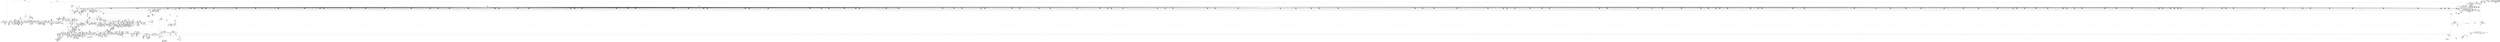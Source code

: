 digraph {
	CE0x5368da0 [shape=record,shape=Mrecord,label="{CE0x5368da0|0:_i32,_4:_i32,_8:_i16,_12:_i32,_16:_i32,_20:_i32,_24:_i32,_56:_i8*,_:_SCMRE_913,914_}"]
	CE0x52e37d0 [shape=record,shape=Mrecord,label="{CE0x52e37d0|file_has_perm:type|security/selinux/hooks.c,1680|*SummSink*}"]
	CE0x5301120 [shape=record,shape=Mrecord,label="{CE0x5301120|i64*_getelementptr_inbounds_(_12_x_i64_,_12_x_i64_*___llvm_gcov_ctr170,_i64_0,_i64_6)|*Constant*|*SummSource*}"]
	CE0x533a8d0 [shape=record,shape=Mrecord,label="{CE0x533a8d0|cred_sid:tmp2}"]
	CE0x5339240 [shape=record,shape=Mrecord,label="{CE0x5339240|inode_has_perm:i_flags|security/selinux/hooks.c,1611|*SummSource*}"]
	CE0x533fda0 [shape=record,shape=Mrecord,label="{CE0x533fda0|0:_i32,_4:_i32,_8:_i16,_12:_i32,_16:_i32,_20:_i32,_24:_i32,_56:_i8*,_:_SCMRE_153,154_}"]
	CE0x535d0a0 [shape=record,shape=Mrecord,label="{CE0x535d0a0|0:_i32,_4:_i32,_8:_i16,_12:_i32,_16:_i32,_20:_i32,_24:_i32,_56:_i8*,_:_SCMRE_609,610_}"]
	CE0x5324f40 [shape=record,shape=Mrecord,label="{CE0x5324f40|cred_sid:bb|*SummSink*}"]
	CE0x52b58e0 [shape=record,shape=Mrecord,label="{CE0x52b58e0|file_has_perm:tmp10|security/selinux/hooks.c,1683|*SummSink*}"]
	CE0x537b750 [shape=record,shape=Mrecord,label="{CE0x537b750|inode_has_perm:lnot|security/selinux/hooks.c,1611}"]
	CE0x5364870 [shape=record,shape=Mrecord,label="{CE0x5364870|0:_i32,_4:_i32,_8:_i16,_12:_i32,_16:_i32,_20:_i32,_24:_i32,_56:_i8*,_:_SCMRE_872,873_}"]
	CE0x52d5190 [shape=record,shape=Mrecord,label="{CE0x52d5190|_ret_void,_!dbg_!27722|include/linux/cred.h,175}"]
	CE0x526f4a0 [shape=record,shape=Mrecord,label="{CE0x526f4a0|_ret_i32_%rc.1,_!dbg_!27749|security/selinux/hooks.c,1698}"]
	CE0x5364120 [shape=record,shape=Mrecord,label="{CE0x5364120|0:_i32,_4:_i32,_8:_i16,_12:_i32,_16:_i32,_20:_i32,_24:_i32,_56:_i8*,_:_SCMRE_867,868_}"]
	CE0x5280430 [shape=record,shape=Mrecord,label="{CE0x5280430|8:_i8,_32:_%struct.inode*,_%struct.selinux_audit_data*,_456:_i8*,_:_SCMRE_215,216_}"]
	CE0x52bb5a0 [shape=record,shape=Mrecord,label="{CE0x52bb5a0|8:_i8,_32:_%struct.inode*,_%struct.selinux_audit_data*,_456:_i8*,_:_SCMRE_62,63_}"]
	CE0x536b760 [shape=record,shape=Mrecord,label="{CE0x536b760|0:_i32,_4:_i32,_8:_i16,_12:_i32,_16:_i32,_20:_i32,_24:_i32,_56:_i8*,_:_SCMRE_952,960_|*MultipleSource*|*LoadInst*|include/linux/fs.h,1916|security/selinux/hooks.c,1675|Function::inode_has_perm&Arg::inode::|security/selinux/hooks.c,1611}"]
	CE0x5366a30 [shape=record,shape=Mrecord,label="{CE0x5366a30|0:_i32,_4:_i32,_8:_i16,_12:_i32,_16:_i32,_20:_i32,_24:_i32,_56:_i8*,_:_SCMRE_892,893_}"]
	CE0x53561b0 [shape=record,shape=Mrecord,label="{CE0x53561b0|0:_i32,_4:_i32,_8:_i16,_12:_i32,_16:_i32,_20:_i32,_24:_i32,_56:_i8*,_:_SCMRE_520,528_|*MultipleSource*|*LoadInst*|include/linux/fs.h,1916|security/selinux/hooks.c,1675|Function::inode_has_perm&Arg::inode::|security/selinux/hooks.c,1611}"]
	CE0x52d9280 [shape=record,shape=Mrecord,label="{CE0x52d9280|8:_i8,_32:_%struct.inode*,_%struct.selinux_audit_data*,_456:_i8*,_:_SCMRE_156,157_}"]
	CE0x529b210 [shape=record,shape=Mrecord,label="{CE0x529b210|file_inode:tmp|*SummSink*}"]
	CE0x537d010 [shape=record,shape=Mrecord,label="{CE0x537d010|GLOBAL:llvm.expect.i64|*Constant*|*SummSink*}"]
	CE0x537d190 [shape=record,shape=Mrecord,label="{CE0x537d190|GLOBAL:llvm.expect.i64|*Constant*|*SummSource*}"]
	CE0x52bee20 [shape=record,shape=Mrecord,label="{CE0x52bee20|8:_i8,_32:_%struct.inode*,_%struct.selinux_audit_data*,_456:_i8*,_:_SCMRE_51,52_}"]
	CE0x5336900 [shape=record,shape=Mrecord,label="{CE0x5336900|__validate_creds:cred|Function::__validate_creds&Arg::cred::}"]
	CE0x52b4a40 [shape=record,shape=Mrecord,label="{CE0x52b4a40|GLOBAL:__llvm_gcov_ctr170|Global_var:__llvm_gcov_ctr170}"]
	CE0x532e220 [shape=record,shape=Mrecord,label="{CE0x532e220|COLLAPSED:_GCMRE___llvm_gcov_ctr155_internal_global_5_x_i64_zeroinitializer:_elem_0:default:}"]
	CE0x52c7df0 [shape=record,shape=Mrecord,label="{CE0x52c7df0|file_inode:tmp4|*LoadInst*|include/linux/fs.h,1916|*SummSource*}"]
	CE0x52e56a0 [shape=record,shape=Mrecord,label="{CE0x52e56a0|i32_(i32,_i32,_i16,_i32,_%struct.common_audit_data*)*_bitcast_(i32_(i32,_i32,_i16,_i32,_%struct.common_audit_data.495*)*_avc_has_perm_to_i32_(i32,_i32,_i16,_i32,_%struct.common_audit_data*)*)|*Constant*|*SummSink*}"]
	CE0x52fe730 [shape=record,shape=Mrecord,label="{CE0x52fe730|file_has_perm:tmp22|security/selinux/hooks.c,1694}"]
	CE0x5314320 [shape=record,shape=Mrecord,label="{CE0x5314320|file_has_perm:call9|security/selinux/hooks.c,1695|*SummSink*}"]
	CE0x5357fa0 [shape=record,shape=Mrecord,label="{CE0x5357fa0|0:_i32,_4:_i32,_8:_i16,_12:_i32,_16:_i32,_20:_i32,_24:_i32,_56:_i8*,_:_SCMRE_561,562_}"]
	CE0x5375310 [shape=record,shape=Mrecord,label="{CE0x5375310|i64*_getelementptr_inbounds_(_5_x_i64_,_5_x_i64_*___llvm_gcov_ctr155,_i64_0,_i64_0)|*Constant*}"]
	CE0x5375200 [shape=record,shape=Mrecord,label="{CE0x5375200|__validate_creds:if.then|*SummSink*}"]
	CE0x5385fc0 [shape=record,shape=Mrecord,label="{CE0x5385fc0|inode_has_perm:call4|security/selinux/hooks.c,1617}"]
	CE0x52dc160 [shape=record,shape=Mrecord,label="{CE0x52dc160|8:_i8,_32:_%struct.inode*,_%struct.selinux_audit_data*,_456:_i8*,_:_SCMRE_187,188_}"]
	CE0x52da8a0 [shape=record,shape=Mrecord,label="{CE0x52da8a0|8:_i8,_32:_%struct.inode*,_%struct.selinux_audit_data*,_456:_i8*,_:_SCMRE_169,170_}"]
	CE0x5275420 [shape=record,shape=Mrecord,label="{CE0x5275420|i64_3|*Constant*|*SummSource*}"]
	"CONST[source:0(mediator),value:2(dynamic)][purpose:{subject}][SnkIdx:0]"
	CE0x532cdf0 [shape=record,shape=Mrecord,label="{CE0x532cdf0|inode_has_perm:i_flags|security/selinux/hooks.c,1611|*SummSink*}"]
	CE0x532ca80 [shape=record,shape=Mrecord,label="{CE0x532ca80|inode_has_perm:i_flags|security/selinux/hooks.c,1611}"]
	CE0x537db00 [shape=record,shape=Mrecord,label="{CE0x537db00|inode_has_perm:tobool2|security/selinux/hooks.c,1611|*SummSink*}"]
	CE0x52deb30 [shape=record,shape=Mrecord,label="{CE0x52deb30|8:_i8,_32:_%struct.inode*,_%struct.selinux_audit_data*,_456:_i8*,_:_SCMRE_392,396_|*MultipleSource*|security/selinux/hooks.c, 1676|security/selinux/hooks.c,1674|Function::file_has_perm&Arg::file::|Function::selinux_file_lock&Arg::file::}"]
	CE0x5354150 [shape=record,shape=Mrecord,label="{CE0x5354150|0:_i32,_4:_i32,_8:_i16,_12:_i32,_16:_i32,_20:_i32,_24:_i32,_56:_i8*,_:_SCMRE_478,479_}"]
	CE0x536dc70 [shape=record,shape=Mrecord,label="{CE0x536dc70|i32_512|*Constant*}"]
	CE0x5280590 [shape=record,shape=Mrecord,label="{CE0x5280590|8:_i8,_32:_%struct.inode*,_%struct.selinux_audit_data*,_456:_i8*,_:_SCMRE_216,224_|*MultipleSource*|security/selinux/hooks.c, 1676|security/selinux/hooks.c,1674|Function::file_has_perm&Arg::file::|Function::selinux_file_lock&Arg::file::}"]
	CE0x5368f50 [shape=record,shape=Mrecord,label="{CE0x5368f50|0:_i32,_4:_i32,_8:_i16,_12:_i32,_16:_i32,_20:_i32,_24:_i32,_56:_i8*,_:_SCMRE_914,915_}"]
	CE0x52fd6d0 [shape=record,shape=Mrecord,label="{CE0x52fd6d0|file_has_perm:tmp15|security/selinux/hooks.c,1688}"]
	CE0x532bc10 [shape=record,shape=Mrecord,label="{CE0x532bc10|__validate_creds:expval|include/linux/cred.h,173}"]
	CE0x52fc780 [shape=record,shape=Mrecord,label="{CE0x52fc780|i64_3|*Constant*}"]
	CE0x526d680 [shape=record,shape=Mrecord,label="{CE0x526d680|selinux_file_lock:call5|security/selinux/hooks.c,3339|*SummSink*}"]
	CE0x52935c0 [shape=record,shape=Mrecord,label="{CE0x52935c0|8:_i8,_32:_%struct.inode*,_%struct.selinux_audit_data*,_456:_i8*,_:_SCMRE_66,67_}"]
	CE0x52b95f0 [shape=record,shape=Mrecord,label="{CE0x52b95f0|8:_i8,_32:_%struct.inode*,_%struct.selinux_audit_data*,_456:_i8*,_:_SCMRE_132,136_|*MultipleSource*|security/selinux/hooks.c, 1676|security/selinux/hooks.c,1674|Function::file_has_perm&Arg::file::|Function::selinux_file_lock&Arg::file::}"]
	CE0x5296650 [shape=record,shape=Mrecord,label="{CE0x5296650|i32_78|*Constant*}"]
	CE0x52db920 [shape=record,shape=Mrecord,label="{CE0x52db920|8:_i8,_32:_%struct.inode*,_%struct.selinux_audit_data*,_456:_i8*,_:_SCMRE_181,182_}"]
	CE0x533f380 [shape=record,shape=Mrecord,label="{CE0x533f380|0:_i32,_4:_i32,_8:_i16,_12:_i32,_16:_i32,_20:_i32,_24:_i32,_56:_i8*,_:_SCMRE_147,148_}"]
	CE0x53806c0 [shape=record,shape=Mrecord,label="{CE0x53806c0|inode_has_perm:tmp12|security/selinux/hooks.c,1612}"]
	CE0x5375e80 [shape=record,shape=Mrecord,label="{CE0x5375e80|GLOBAL:__llvm_gcov_ctr155|Global_var:__llvm_gcov_ctr155}"]
	CE0x5370950 [shape=record,shape=Mrecord,label="{CE0x5370950|inode_has_perm:tmp14|security/selinux/hooks.c,1614}"]
	CE0x5287ed0 [shape=record,shape=Mrecord,label="{CE0x5287ed0|i1_true|*Constant*}"]
	CE0x52e3e90 [shape=record,shape=Mrecord,label="{CE0x52e3e90|file_inode:bb|*SummSource*}"]
	CE0x5351270 [shape=record,shape=Mrecord,label="{CE0x5351270|0:_i32,_4:_i32,_8:_i16,_12:_i32,_16:_i32,_20:_i32,_24:_i32,_56:_i8*,_:_SCMRE_360,376_|*MultipleSource*|*LoadInst*|include/linux/fs.h,1916|security/selinux/hooks.c,1675|Function::inode_has_perm&Arg::inode::|security/selinux/hooks.c,1611}"]
	CE0x52652f0 [shape=record,shape=Mrecord,label="{CE0x52652f0|i64*_getelementptr_inbounds_(_11_x_i64_,_11_x_i64_*___llvm_gcov_ctr259,_i64_0,_i64_0)|*Constant*|*SummSink*}"]
	CE0x52c4640 [shape=record,shape=Mrecord,label="{CE0x52c4640|file_has_perm:tmp28|security/selinux/hooks.c,1698}"]
	CE0x52ae1f0 [shape=record,shape=Mrecord,label="{CE0x52ae1f0|GLOBAL:cred_sid|*Constant*|*SummSource*}"]
	"CONST[source:0(mediator),value:2(dynamic)][purpose:{subject}][SnkIdx:4]"
	CE0x52c3070 [shape=record,shape=Mrecord,label="{CE0x52c3070|file_has_perm:rc.0|*SummSink*}"]
	CE0x5338940 [shape=record,shape=Mrecord,label="{CE0x5338940|__validate_creds:file|Function::__validate_creds&Arg::file::}"]
	CE0x537e030 [shape=record,shape=Mrecord,label="{CE0x537e030|inode_has_perm:tmp7|security/selinux/hooks.c,1611|*SummSource*}"]
	CE0x5331030 [shape=record,shape=Mrecord,label="{CE0x5331030|__validate_creds:call|include/linux/cred.h,173|*SummSink*}"]
	CE0x52da480 [shape=record,shape=Mrecord,label="{CE0x52da480|8:_i8,_32:_%struct.inode*,_%struct.selinux_audit_data*,_456:_i8*,_:_SCMRE_166,167_}"]
	CE0x53571c0 [shape=record,shape=Mrecord,label="{CE0x53571c0|0:_i32,_4:_i32,_8:_i16,_12:_i32,_16:_i32,_20:_i32,_24:_i32,_56:_i8*,_:_SCMRE_554,555_}"]
	CE0x5386370 [shape=record,shape=Mrecord,label="{CE0x5386370|inode_has_perm:call4|security/selinux/hooks.c,1617|*SummSink*}"]
	CE0x53245a0 [shape=record,shape=Mrecord,label="{CE0x53245a0|cred_sid:tmp|*SummSink*}"]
	CE0x529a710 [shape=record,shape=Mrecord,label="{CE0x529a710|inode_has_perm:tmp3|*SummSource*}"]
	CE0x533e240 [shape=record,shape=Mrecord,label="{CE0x533e240|0:_i32,_4:_i32,_8:_i16,_12:_i32,_16:_i32,_20:_i32,_24:_i32,_56:_i8*,_:_SCMRE_138,139_}"]
	CE0x53851b0 [shape=record,shape=Mrecord,label="{CE0x53851b0|__validate_creds:tobool|include/linux/cred.h,173|*SummSink*}"]
	CE0x5331ca0 [shape=record,shape=Mrecord,label="{CE0x5331ca0|0:_i32,_4:_i32,_8:_i16,_12:_i32,_16:_i32,_20:_i32,_24:_i32,_56:_i8*,_:_SCMRE_24,32_|*MultipleSource*|*LoadInst*|include/linux/fs.h,1916|security/selinux/hooks.c,1675|Function::inode_has_perm&Arg::inode::|security/selinux/hooks.c,1611}"]
	CE0x52c9770 [shape=record,shape=Mrecord,label="{CE0x52c9770|8:_i8,_32:_%struct.inode*,_%struct.selinux_audit_data*,_456:_i8*,_:_SCMRE_88,89_}"]
	CE0x52bc800 [shape=record,shape=Mrecord,label="{CE0x52bc800|inode_has_perm:if.end|*SummSink*}"]
	CE0x5387530 [shape=record,shape=Mrecord,label="{CE0x5387530|i64*_getelementptr_inbounds_(_8_x_i64_,_8_x_i64_*___llvm_gcov_ctr154,_i64_0,_i64_7)|*Constant*}"]
	CE0x536ac00 [shape=record,shape=Mrecord,label="{CE0x536ac00|0:_i32,_4:_i32,_8:_i16,_12:_i32,_16:_i32,_20:_i32,_24:_i32,_56:_i8*,_:_SCMRE_931,932_}"]
	CE0x537c490 [shape=record,shape=Mrecord,label="{CE0x537c490|inode_has_perm:lnot.ext|security/selinux/hooks.c,1611|*SummSource*}"]
	CE0x533a0c0 [shape=record,shape=Mrecord,label="{CE0x533a0c0|cred_sid:tmp3}"]
	CE0x527e270 [shape=record,shape=Mrecord,label="{CE0x527e270|selinux_file_lock:tmp9|security/selinux/hooks.c,3337|*SummSink*}"]
	CE0x53681d0 [shape=record,shape=Mrecord,label="{CE0x53681d0|0:_i32,_4:_i32,_8:_i16,_12:_i32,_16:_i32,_20:_i32,_24:_i32,_56:_i8*,_:_SCMRE_906,907_}"]
	CE0x52907d0 [shape=record,shape=Mrecord,label="{CE0x52907d0|selinux_file_lock:tmp4|security/selinux/hooks.c,3337|*SummSource*}"]
	CE0x5271720 [shape=record,shape=Mrecord,label="{CE0x5271720|i32_4|*Constant*}"]
	CE0x52703c0 [shape=record,shape=Mrecord,label="{CE0x52703c0|get_current:tmp2|*SummSink*}"]
	CE0x537b430 [shape=record,shape=Mrecord,label="{CE0x537b430|inode_has_perm:tobool|security/selinux/hooks.c,1611|*SummSink*}"]
	CE0x528efc0 [shape=record,shape=Mrecord,label="{CE0x528efc0|i64_5|*Constant*|*SummSource*}"]
	CE0x52ffb40 [shape=record,shape=Mrecord,label="{CE0x52ffb40|file_has_perm:tmp24|security/selinux/hooks.c,1695|*SummSource*}"]
	CE0x5384aa0 [shape=record,shape=Mrecord,label="{CE0x5384aa0|__validate_creds:bb|*SummSource*}"]
	CE0x5358810 [shape=record,shape=Mrecord,label="{CE0x5358810|0:_i32,_4:_i32,_8:_i16,_12:_i32,_16:_i32,_20:_i32,_24:_i32,_56:_i8*,_:_SCMRE_566,567_}"]
	CE0x52d8e60 [shape=record,shape=Mrecord,label="{CE0x52d8e60|8:_i8,_32:_%struct.inode*,_%struct.selinux_audit_data*,_456:_i8*,_:_SCMRE_153,154_}"]
	CE0x52dbbe0 [shape=record,shape=Mrecord,label="{CE0x52dbbe0|8:_i8,_32:_%struct.inode*,_%struct.selinux_audit_data*,_456:_i8*,_:_SCMRE_183,184_}"]
	CE0x52987b0 [shape=record,shape=Mrecord,label="{CE0x52987b0|8:_i8,_32:_%struct.inode*,_%struct.selinux_audit_data*,_456:_i8*,_:_SCMRE_107,108_}"]
	CE0x537c870 [shape=record,shape=Mrecord,label="{CE0x537c870|inode_has_perm:conv|security/selinux/hooks.c,1611|*SummSink*}"]
	CE0x535e180 [shape=record,shape=Mrecord,label="{CE0x535e180|0:_i32,_4:_i32,_8:_i16,_12:_i32,_16:_i32,_20:_i32,_24:_i32,_56:_i8*,_:_SCMRE_619,620_}"]
	CE0x536c130 [shape=record,shape=Mrecord,label="{CE0x536c130|0:_i32,_4:_i32,_8:_i16,_12:_i32,_16:_i32,_20:_i32,_24:_i32,_56:_i8*,_:_SCMRE_977,978_}"]
	CE0x52c3690 [shape=record,shape=Mrecord,label="{CE0x52c3690|i64*_getelementptr_inbounds_(_12_x_i64_,_12_x_i64_*___llvm_gcov_ctr170,_i64_0,_i64_10)|*Constant*|*SummSource*}"]
	CE0x5369460 [shape=record,shape=Mrecord,label="{CE0x5369460|0:_i32,_4:_i32,_8:_i16,_12:_i32,_16:_i32,_20:_i32,_24:_i32,_56:_i8*,_:_SCMRE_917,918_}"]
	CE0x528f1a0 [shape=record,shape=Mrecord,label="{CE0x528f1a0|i64*_getelementptr_inbounds_(_11_x_i64_,_11_x_i64_*___llvm_gcov_ctr259,_i64_0,_i64_6)|*Constant*}"]
	CE0x52968f0 [shape=record,shape=Mrecord,label="{CE0x52968f0|i32_78|*Constant*|*SummSource*}"]
	CE0x5351530 [shape=record,shape=Mrecord,label="{CE0x5351530|0:_i32,_4:_i32,_8:_i16,_12:_i32,_16:_i32,_20:_i32,_24:_i32,_56:_i8*,_:_SCMRE_376,384_|*MultipleSource*|*LoadInst*|include/linux/fs.h,1916|security/selinux/hooks.c,1675|Function::inode_has_perm&Arg::inode::|security/selinux/hooks.c,1611}"]
	CE0x5343e20 [shape=record,shape=Mrecord,label="{CE0x5343e20|0:_i32,_4:_i32,_8:_i16,_12:_i32,_16:_i32,_20:_i32,_24:_i32,_56:_i8*,_:_SCMRE_191,192_}"]
	CE0x527ee30 [shape=record,shape=Mrecord,label="{CE0x527ee30|8:_i8,_32:_%struct.inode*,_%struct.selinux_audit_data*,_456:_i8*,_:_SCMRE_199,200_}"]
	CE0x5300c50 [shape=record,shape=Mrecord,label="{CE0x5300c50|file_has_perm:tmp17|security/selinux/hooks.c,1689|*SummSource*}"]
	CE0x52e1740 [shape=record,shape=Mrecord,label="{CE0x52e1740|0:_i32,_4:_i32,_8:_i16,_12:_i32,_16:_i32,_20:_i32,_24:_i32,_56:_i8*,_:_SCMRE_245,246_}"]
	CE0x5358660 [shape=record,shape=Mrecord,label="{CE0x5358660|0:_i32,_4:_i32,_8:_i16,_12:_i32,_16:_i32,_20:_i32,_24:_i32,_56:_i8*,_:_SCMRE_565,566_}"]
	CE0x532ce60 [shape=record,shape=Mrecord,label="{CE0x532ce60|0:_i32,_4:_i32,_8:_i16,_12:_i32,_16:_i32,_20:_i32,_24:_i32,_56:_i8*,_:_SCMRE_136,137_}"]
	CE0x5341e10 [shape=record,shape=Mrecord,label="{CE0x5341e10|0:_i32,_4:_i32,_8:_i16,_12:_i32,_16:_i32,_20:_i32,_24:_i32,_56:_i8*,_:_SCMRE_172,173_}"]
	CE0x529f130 [shape=record,shape=Mrecord,label="{CE0x529f130|selinux_file_lock:tmp17|security/selinux/hooks.c,3337|*SummSink*}"]
	CE0x52c9090 [shape=record,shape=Mrecord,label="{CE0x52c9090|8:_i8,_32:_%struct.inode*,_%struct.selinux_audit_data*,_456:_i8*,_:_SCMRE_83,84_}"]
	CE0x5314190 [shape=record,shape=Mrecord,label="{CE0x5314190|file_has_perm:call9|security/selinux/hooks.c,1695|*SummSource*}"]
	CE0x532ced0 [shape=record,shape=Mrecord,label="{CE0x532ced0|0:_i32,_4:_i32,_8:_i16,_12:_i32,_16:_i32,_20:_i32,_24:_i32,_56:_i8*,_:_SCMRE_0,2_|*MultipleSource*|*LoadInst*|include/linux/fs.h,1916|security/selinux/hooks.c,1675|Function::inode_has_perm&Arg::inode::|security/selinux/hooks.c,1611}"]
	CE0x535dfd0 [shape=record,shape=Mrecord,label="{CE0x535dfd0|0:_i32,_4:_i32,_8:_i16,_12:_i32,_16:_i32,_20:_i32,_24:_i32,_56:_i8*,_:_SCMRE_618,619_}"]
	CE0x5345dc0 [shape=record,shape=Mrecord,label="{CE0x5345dc0|0:_i32,_4:_i32,_8:_i16,_12:_i32,_16:_i32,_20:_i32,_24:_i32,_56:_i8*,_:_SCMRE_216,224_|*MultipleSource*|*LoadInst*|include/linux/fs.h,1916|security/selinux/hooks.c,1675|Function::inode_has_perm&Arg::inode::|security/selinux/hooks.c,1611}"]
	CE0x5289f40 [shape=record,shape=Mrecord,label="{CE0x5289f40|GLOBAL:get_current|*Constant*}"]
	CE0x526fdc0 [shape=record,shape=Mrecord,label="{CE0x526fdc0|_ret_i32_%call5,_!dbg_!27741|security/selinux/hooks.c,3339}"]
	CE0x5380cd0 [shape=record,shape=Mrecord,label="{CE0x5380cd0|i64*_getelementptr_inbounds_(_8_x_i64_,_8_x_i64_*___llvm_gcov_ctr154,_i64_0,_i64_6)|*Constant*}"]
	CE0x532b310 [shape=record,shape=Mrecord,label="{CE0x532b310|0:_i32,_4:_i32,_8:_i16,_12:_i32,_16:_i32,_20:_i32,_24:_i32,_56:_i8*,_:_SCMRE_8,12_|*MultipleSource*|*LoadInst*|include/linux/fs.h,1916|security/selinux/hooks.c,1675|Function::inode_has_perm&Arg::inode::|security/selinux/hooks.c,1611}"]
	CE0x532bcf0 [shape=record,shape=Mrecord,label="{CE0x532bcf0|__validate_creds:expval|include/linux/cred.h,173|*SummSink*}"]
	CE0x5387f70 [shape=record,shape=Mrecord,label="{CE0x5387f70|i64*_getelementptr_inbounds_(_5_x_i64_,_5_x_i64_*___llvm_gcov_ctr155,_i64_0,_i64_3)|*Constant*|*SummSource*}"]
	CE0x52dd810 [shape=record,shape=Mrecord,label="{CE0x52dd810|cred_sid:tmp6|security/selinux/hooks.c,197|*SummSource*}"]
	CE0x5335f70 [shape=record,shape=Mrecord,label="{CE0x5335f70|cred_sid:tmp5|security/selinux/hooks.c,196}"]
	CE0x52fc440 [shape=record,shape=Mrecord,label="{CE0x52fc440|file_has_perm:tobool|security/selinux/hooks.c,1688|*SummSource*}"]
	CE0x5281180 [shape=record,shape=Mrecord,label="{CE0x5281180|8:_i8,_32:_%struct.inode*,_%struct.selinux_audit_data*,_456:_i8*,_:_SCMRE_264,280_|*MultipleSource*|security/selinux/hooks.c, 1676|security/selinux/hooks.c,1674|Function::file_has_perm&Arg::file::|Function::selinux_file_lock&Arg::file::}"]
	CE0x52bcc90 [shape=record,shape=Mrecord,label="{CE0x52bcc90|COLLAPSED:_GCMRE___llvm_gcov_ctr131_internal_global_2_x_i64_zeroinitializer:_elem_0:default:}"]
	CE0x534ddd0 [shape=record,shape=Mrecord,label="{CE0x534ddd0|0:_i32,_4:_i32,_8:_i16,_12:_i32,_16:_i32,_20:_i32,_24:_i32,_56:_i8*,_:_SCMRE_290,291_}"]
	CE0x5279f10 [shape=record,shape=Mrecord,label="{CE0x5279f10|selinux_file_lock:tmp10|security/selinux/hooks.c,3337}"]
	CE0x52e4ad0 [shape=record,shape=Mrecord,label="{CE0x52e4ad0|i64_16|*Constant*}"]
	CE0x5292ec0 [shape=record,shape=Mrecord,label="{CE0x5292ec0|i64*_getelementptr_inbounds_(_11_x_i64_,_11_x_i64_*___llvm_gcov_ctr259,_i64_0,_i64_9)|*Constant*|*SummSink*}"]
	CE0x527fa90 [shape=record,shape=Mrecord,label="{CE0x527fa90|8:_i8,_32:_%struct.inode*,_%struct.selinux_audit_data*,_456:_i8*,_:_SCMRE_208,209_}"]
	CE0x5359230 [shape=record,shape=Mrecord,label="{CE0x5359230|0:_i32,_4:_i32,_8:_i16,_12:_i32,_16:_i32,_20:_i32,_24:_i32,_56:_i8*,_:_SCMRE_572,573_}"]
	CE0x53013c0 [shape=record,shape=Mrecord,label="{CE0x53013c0|i64*_getelementptr_inbounds_(_12_x_i64_,_12_x_i64_*___llvm_gcov_ctr170,_i64_0,_i64_6)|*Constant*|*SummSink*}"]
	CE0x533d5c0 [shape=record,shape=Mrecord,label="{CE0x533d5c0|0:_i32,_4:_i32,_8:_i16,_12:_i32,_16:_i32,_20:_i32,_24:_i32,_56:_i8*,_:_SCMRE_76,80_|*MultipleSource*|*LoadInst*|include/linux/fs.h,1916|security/selinux/hooks.c,1675|Function::inode_has_perm&Arg::inode::|security/selinux/hooks.c,1611}"]
	CE0x52788c0 [shape=record,shape=Mrecord,label="{CE0x52788c0|i64*_getelementptr_inbounds_(_11_x_i64_,_11_x_i64_*___llvm_gcov_ctr259,_i64_0,_i64_10)|*Constant*|*SummSource*}"]
	CE0x5386bc0 [shape=record,shape=Mrecord,label="{CE0x5386bc0|avc_has_perm:tclass|Function::avc_has_perm&Arg::tclass::}"]
	CE0x537b5a0 [shape=record,shape=Mrecord,label="{CE0x537b5a0|i1_true|*Constant*}"]
	CE0x52b4f90 [shape=record,shape=Mrecord,label="{CE0x52b4f90|file_has_perm:tmp9|security/selinux/hooks.c,1683}"]
	CE0x5277fd0 [shape=record,shape=Mrecord,label="{CE0x5277fd0|selinux_file_lock:do.end|*SummSink*}"]
	CE0x526b3d0 [shape=record,shape=Mrecord,label="{CE0x526b3d0|file_inode:tmp|*SummSource*}"]
	CE0x534f3c0 [shape=record,shape=Mrecord,label="{CE0x534f3c0|0:_i32,_4:_i32,_8:_i16,_12:_i32,_16:_i32,_20:_i32,_24:_i32,_56:_i8*,_:_SCMRE_303,304_}"]
	CE0x5276000 [shape=record,shape=Mrecord,label="{CE0x5276000|selinux_file_lock:tmp2|*SummSink*}"]
	CE0x52de650 [shape=record,shape=Mrecord,label="{CE0x52de650|file_has_perm:if.end10|*SummSink*}"]
	CE0x5341ab0 [shape=record,shape=Mrecord,label="{CE0x5341ab0|0:_i32,_4:_i32,_8:_i16,_12:_i32,_16:_i32,_20:_i32,_24:_i32,_56:_i8*,_:_SCMRE_170,171_}"]
	CE0x526f670 [shape=record,shape=Mrecord,label="{CE0x526f670|file_has_perm:av|Function::file_has_perm&Arg::av::|*SummSource*}"]
	CE0x5293e30 [shape=record,shape=Mrecord,label="{CE0x5293e30|avc_has_perm:entry|*SummSource*}"]
	CE0x52877c0 [shape=record,shape=Mrecord,label="{CE0x52877c0|i8*_getelementptr_inbounds_(_45_x_i8_,_45_x_i8_*_.str12,_i32_0,_i32_0)|*Constant*|*SummSink*}"]
	CE0x52dbd40 [shape=record,shape=Mrecord,label="{CE0x52dbd40|8:_i8,_32:_%struct.inode*,_%struct.selinux_audit_data*,_456:_i8*,_:_SCMRE_184,185_}"]
	CE0x5274450 [shape=record,shape=Mrecord,label="{CE0x5274450|i32_1|*Constant*|*SummSource*}"]
	CE0x5283540 [shape=record,shape=Mrecord,label="{CE0x5283540|8:_i8,_32:_%struct.inode*,_%struct.selinux_audit_data*,_456:_i8*,_:_SCMRE_376,384_|*MultipleSource*|security/selinux/hooks.c, 1676|security/selinux/hooks.c,1674|Function::file_has_perm&Arg::file::|Function::selinux_file_lock&Arg::file::}"]
	CE0x52b5ce0 [shape=record,shape=Mrecord,label="{CE0x52b5ce0|file_has_perm:sid3|security/selinux/hooks.c,1684}"]
	CE0x5293880 [shape=record,shape=Mrecord,label="{CE0x5293880|8:_i8,_32:_%struct.inode*,_%struct.selinux_audit_data*,_456:_i8*,_:_SCMRE_68,69_}"]
	CE0x5364240 [shape=record,shape=Mrecord,label="{CE0x5364240|0:_i32,_4:_i32,_8:_i16,_12:_i32,_16:_i32,_20:_i32,_24:_i32,_56:_i8*,_:_SCMRE_868,869_}"]
	CE0x5388bc0 [shape=record,shape=Mrecord,label="{CE0x5388bc0|__validate_creds:tmp7|include/linux/cred.h,174|*SummSink*}"]
	CE0x52c1370 [shape=record,shape=Mrecord,label="{CE0x52c1370|inode_has_perm:entry|*SummSink*}"]
	CE0x53876e0 [shape=record,shape=Mrecord,label="{CE0x53876e0|inode_has_perm:retval.0|*SummSink*}"]
	CE0x52e42f0 [shape=record,shape=Mrecord,label="{CE0x52e42f0|avc_has_perm:tclass|Function::avc_has_perm&Arg::tclass::}"]
	CE0x532e290 [shape=record,shape=Mrecord,label="{CE0x532e290|__validate_creds:tmp|*SummSource*}"]
	CE0x52dfbf0 [shape=record,shape=Mrecord,label="{CE0x52dfbf0|8:_i8,_32:_%struct.inode*,_%struct.selinux_audit_data*,_456:_i8*,_:_SCMRE_428,432_|*MultipleSource*|security/selinux/hooks.c, 1676|security/selinux/hooks.c,1674|Function::file_has_perm&Arg::file::|Function::selinux_file_lock&Arg::file::}"]
	CE0x5342320 [shape=record,shape=Mrecord,label="{CE0x5342320|0:_i32,_4:_i32,_8:_i16,_12:_i32,_16:_i32,_20:_i32,_24:_i32,_56:_i8*,_:_SCMRE_175,176_}"]
	"CONST[source:0(mediator),value:2(dynamic)][purpose:{object}][SnkIdx:5]"
	CE0x52939e0 [shape=record,shape=Mrecord,label="{CE0x52939e0|8:_i8,_32:_%struct.inode*,_%struct.selinux_audit_data*,_456:_i8*,_:_SCMRE_69,70_}"]
	CE0x534ace0 [shape=record,shape=Mrecord,label="{CE0x534ace0|0:_i32,_4:_i32,_8:_i16,_12:_i32,_16:_i32,_20:_i32,_24:_i32,_56:_i8*,_:_SCMRE_261,262_}"]
	CE0x534f570 [shape=record,shape=Mrecord,label="{CE0x534f570|0:_i32,_4:_i32,_8:_i16,_12:_i32,_16:_i32,_20:_i32,_24:_i32,_56:_i8*,_:_SCMRE_304,305_}"]
	CE0x537d420 [shape=record,shape=Mrecord,label="{CE0x537d420|i64_3|*Constant*}"]
	CE0x5298e90 [shape=record,shape=Mrecord,label="{CE0x5298e90|8:_i8,_32:_%struct.inode*,_%struct.selinux_audit_data*,_456:_i8*,_:_SCMRE_112,113_}"]
	CE0x5335080 [shape=record,shape=Mrecord,label="{CE0x5335080|inode_has_perm:return}"]
	CE0x529f3c0 [shape=record,shape=Mrecord,label="{CE0x529f3c0|selinux_file_lock:tmp18|security/selinux/hooks.c,3337|*SummSource*}"]
	CE0x537f580 [shape=record,shape=Mrecord,label="{CE0x537f580|inode_has_perm:tmp10|security/selinux/hooks.c,1611|*SummSink*}"]
	CE0x5342830 [shape=record,shape=Mrecord,label="{CE0x5342830|0:_i32,_4:_i32,_8:_i16,_12:_i32,_16:_i32,_20:_i32,_24:_i32,_56:_i8*,_:_SCMRE_178,179_}"]
	CE0x52bd6f0 [shape=record,shape=Mrecord,label="{CE0x52bd6f0|file_has_perm:tmp1|*SummSink*}"]
	CE0x52e5d40 [shape=record,shape=Mrecord,label="{CE0x52e5d40|file_has_perm:tmp5|security/selinux/hooks.c,1681}"]
	CE0x52d7150 [shape=record,shape=Mrecord,label="{CE0x52d7150|cred_sid:tmp1|*SummSink*}"]
	CE0x536f7b0 [shape=record,shape=Mrecord,label="{CE0x536f7b0|inode_has_perm:i_security|security/selinux/hooks.c,1615|*SummSink*}"]
	CE0x5375960 [shape=record,shape=Mrecord,label="{CE0x5375960|__validate_creds:tmp3|include/linux/cred.h,173}"]
	CE0x5303d60 [shape=record,shape=Mrecord,label="{CE0x5303d60|file_has_perm:tmp21|security/selinux/hooks.c,1694}"]
	CE0x534ab30 [shape=record,shape=Mrecord,label="{CE0x534ab30|0:_i32,_4:_i32,_8:_i16,_12:_i32,_16:_i32,_20:_i32,_24:_i32,_56:_i8*,_:_SCMRE_260,261_}"]
	CE0x52e6d40 [shape=record,shape=Mrecord,label="{CE0x52e6d40|file_has_perm:tmp4|security/selinux/hooks.c,1681}"]
	CE0x53522f0 [shape=record,shape=Mrecord,label="{CE0x53522f0|0:_i32,_4:_i32,_8:_i16,_12:_i32,_16:_i32,_20:_i32,_24:_i32,_56:_i8*,_:_SCMRE_416,424_|*MultipleSource*|*LoadInst*|include/linux/fs.h,1916|security/selinux/hooks.c,1675|Function::inode_has_perm&Arg::inode::|security/selinux/hooks.c,1611}"]
	CE0x527fbf0 [shape=record,shape=Mrecord,label="{CE0x527fbf0|8:_i8,_32:_%struct.inode*,_%struct.selinux_audit_data*,_456:_i8*,_:_SCMRE_209,210_}"]
	CE0x538b780 [shape=record,shape=Mrecord,label="{CE0x538b780|__validate_creds:tmp9|include/linux/cred.h,175|*SummSink*}"]
	CE0x535a4c0 [shape=record,shape=Mrecord,label="{CE0x535a4c0|0:_i32,_4:_i32,_8:_i16,_12:_i32,_16:_i32,_20:_i32,_24:_i32,_56:_i8*,_:_SCMRE_583,584_}"]
	CE0x53626b0 [shape=record,shape=Mrecord,label="{CE0x53626b0|0:_i32,_4:_i32,_8:_i16,_12:_i32,_16:_i32,_20:_i32,_24:_i32,_56:_i8*,_:_SCMRE_808,816_|*MultipleSource*|*LoadInst*|include/linux/fs.h,1916|security/selinux/hooks.c,1675|Function::inode_has_perm&Arg::inode::|security/selinux/hooks.c,1611}"]
	CE0x5285c40 [shape=record,shape=Mrecord,label="{CE0x5285c40|%struct.task_struct*_(%struct.task_struct**)*_asm_movq_%gs:$_1:P_,$0_,_r,im,_dirflag_,_fpsr_,_flags_|*SummSource*}"]
	CE0x52a04e0 [shape=record,shape=Mrecord,label="{CE0x52a04e0|avc_has_perm:tsid|Function::avc_has_perm&Arg::tsid::}"]
	CE0x5354b70 [shape=record,shape=Mrecord,label="{CE0x5354b70|0:_i32,_4:_i32,_8:_i16,_12:_i32,_16:_i32,_20:_i32,_24:_i32,_56:_i8*,_:_SCMRE_484,485_}"]
	CE0x5384a30 [shape=record,shape=Mrecord,label="{CE0x5384a30|__validate_creds:bb}"]
	CE0x526e760 [shape=record,shape=Mrecord,label="{CE0x526e760|selinux_file_lock:file|Function::selinux_file_lock&Arg::file::}"]
	CE0x5285840 [shape=record,shape=Mrecord,label="{CE0x5285840|8:_i8,_32:_%struct.inode*,_%struct.selinux_audit_data*,_456:_i8*,_:_SCMRE_13,14_}"]
	CE0x537d990 [shape=record,shape=Mrecord,label="{CE0x537d990|inode_has_perm:tobool2|security/selinux/hooks.c,1611|*SummSource*}"]
	CE0x53894d0 [shape=record,shape=Mrecord,label="{CE0x53894d0|GLOBAL:__invalid_creds|*Constant*|*SummSource*}"]
	CE0x529fe40 [shape=record,shape=Mrecord,label="{CE0x529fe40|GLOBAL:get_current|*Constant*|*SummSource*}"]
	CE0x537bbe0 [shape=record,shape=Mrecord,label="{CE0x537bbe0|inode_has_perm:lnot|security/selinux/hooks.c,1611|*SummSink*}"]
	CE0x5386870 [shape=record,shape=Mrecord,label="{CE0x5386870|avc_has_perm:ssid|Function::avc_has_perm&Arg::ssid::}"]
	CE0x536b5b0 [shape=record,shape=Mrecord,label="{CE0x536b5b0|0:_i32,_4:_i32,_8:_i16,_12:_i32,_16:_i32,_20:_i32,_24:_i32,_56:_i8*,_:_SCMRE_944,952_|*MultipleSource*|*LoadInst*|include/linux/fs.h,1916|security/selinux/hooks.c,1675|Function::inode_has_perm&Arg::inode::|security/selinux/hooks.c,1611}"]
	CE0x52c1680 [shape=record,shape=Mrecord,label="{CE0x52c1680|inode_has_perm:cred|Function::inode_has_perm&Arg::cred::|*SummSource*}"]
	CE0x52790b0 [shape=record,shape=Mrecord,label="{CE0x52790b0|selinux_file_lock:tmp20|security/selinux/hooks.c,3337|*SummSink*}"]
	CE0x5285b00 [shape=record,shape=Mrecord,label="{CE0x5285b00|8:_i8,_32:_%struct.inode*,_%struct.selinux_audit_data*,_456:_i8*,_:_SCMRE_15,16_}"]
	CE0x52dc2c0 [shape=record,shape=Mrecord,label="{CE0x52dc2c0|8:_i8,_32:_%struct.inode*,_%struct.selinux_audit_data*,_456:_i8*,_:_SCMRE_188,189_}"]
	CE0x53413f0 [shape=record,shape=Mrecord,label="{CE0x53413f0|0:_i32,_4:_i32,_8:_i16,_12:_i32,_16:_i32,_20:_i32,_24:_i32,_56:_i8*,_:_SCMRE_166,167_}"]
	CE0x535c680 [shape=record,shape=Mrecord,label="{CE0x535c680|0:_i32,_4:_i32,_8:_i16,_12:_i32,_16:_i32,_20:_i32,_24:_i32,_56:_i8*,_:_SCMRE_603,604_}"]
	CE0x52e5480 [shape=record,shape=Mrecord,label="{CE0x52e5480|file_has_perm:sid2|security/selinux/hooks.c,1683|*SummSink*}"]
	CE0x5370bf0 [shape=record,shape=Mrecord,label="{CE0x5370bf0|inode_has_perm:tmp14|security/selinux/hooks.c,1614|*SummSink*}"]
	CE0x529c470 [shape=record,shape=Mrecord,label="{CE0x529c470|_call_void_mcount()_#3}"]
	CE0x526ea90 [shape=record,shape=Mrecord,label="{CE0x526ea90|selinux_file_lock:file|Function::selinux_file_lock&Arg::file::|*SummSink*}"]
	CE0x52beae0 [shape=record,shape=Mrecord,label="{CE0x52beae0|8:_i8,_32:_%struct.inode*,_%struct.selinux_audit_data*,_456:_i8*,_:_SCMRE_49,50_}"]
	CE0x5299ea0 [shape=record,shape=Mrecord,label="{CE0x5299ea0|file_has_perm:bb|*SummSource*}"]
	CE0x5376c60 [shape=record,shape=Mrecord,label="{CE0x5376c60|__validate_creds:tmp5|include/linux/cred.h,173|*SummSource*}"]
	CE0x52e1620 [shape=record,shape=Mrecord,label="{CE0x52e1620|0:_i32,_4:_i32,_8:_i16,_12:_i32,_16:_i32,_20:_i32,_24:_i32,_56:_i8*,_:_SCMRE_244,245_}"]
	CE0x52864c0 [shape=record,shape=Mrecord,label="{CE0x52864c0|i64*_getelementptr_inbounds_(_11_x_i64_,_11_x_i64_*___llvm_gcov_ctr259,_i64_0,_i64_0)|*Constant*|*SummSource*}"]
	CE0x53346d0 [shape=record,shape=Mrecord,label="{CE0x53346d0|_call_void_mcount()_#3}"]
	CE0x533e840 [shape=record,shape=Mrecord,label="{CE0x533e840|0:_i32,_4:_i32,_8:_i16,_12:_i32,_16:_i32,_20:_i32,_24:_i32,_56:_i8*,_:_SCMRE_140,141_}"]
	CE0x5277340 [shape=record,shape=Mrecord,label="{CE0x5277340|selinux_file_lock:tobool1|security/selinux/hooks.c,3337}"]
	CE0x5387070 [shape=record,shape=Mrecord,label="{CE0x5387070|avc_has_perm:auditdata|Function::avc_has_perm&Arg::auditdata::}"]
	CE0x52c6e30 [shape=record,shape=Mrecord,label="{CE0x52c6e30|i32_0|*Constant*}"]
	CE0x53006f0 [shape=record,shape=Mrecord,label="{CE0x53006f0|file_has_perm:tmp16|security/selinux/hooks.c,1689|*SummSink*}"]
	CE0x534f210 [shape=record,shape=Mrecord,label="{CE0x534f210|0:_i32,_4:_i32,_8:_i16,_12:_i32,_16:_i32,_20:_i32,_24:_i32,_56:_i8*,_:_SCMRE_302,303_}"]
	CE0x5366010 [shape=record,shape=Mrecord,label="{CE0x5366010|0:_i32,_4:_i32,_8:_i16,_12:_i32,_16:_i32,_20:_i32,_24:_i32,_56:_i8*,_:_SCMRE_886,887_}"]
	CE0x5369100 [shape=record,shape=Mrecord,label="{CE0x5369100|0:_i32,_4:_i32,_8:_i16,_12:_i32,_16:_i32,_20:_i32,_24:_i32,_56:_i8*,_:_SCMRE_915,916_}"]
	CE0x52733a0 [shape=record,shape=Mrecord,label="{CE0x52733a0|8:_i8,_32:_%struct.inode*,_%struct.selinux_audit_data*,_456:_i8*,_:_SCMRE_496,504_|*MultipleSource*|security/selinux/hooks.c, 1676|security/selinux/hooks.c,1674|Function::file_has_perm&Arg::file::|Function::selinux_file_lock&Arg::file::}"]
	CE0x5271ab0 [shape=record,shape=Mrecord,label="{CE0x5271ab0|get_current:tmp1|*SummSink*}"]
	CE0x5283aa0 [shape=record,shape=Mrecord,label="{CE0x5283aa0|i8*_getelementptr_inbounds_(_45_x_i8_,_45_x_i8_*_.str12,_i32_0,_i32_0)|*Constant*}"]
	CE0x53344a0 [shape=record,shape=Mrecord,label="{CE0x53344a0|__validate_creds:tmp1|*SummSource*}"]
	CE0x52718f0 [shape=record,shape=Mrecord,label="{CE0x52718f0|__validate_creds:line|Function::__validate_creds&Arg::line::|*SummSource*}"]
	CE0x5334a20 [shape=record,shape=Mrecord,label="{CE0x5334a20|__validate_creds:entry|*SummSource*}"]
	CE0x52b6bb0 [shape=record,shape=Mrecord,label="{CE0x52b6bb0|file_has_perm:call4|security/selinux/hooks.c,1684|*SummSink*}"]
	CE0x52b6d20 [shape=record,shape=Mrecord,label="{CE0x52b6d20|i32_(i32,_i32,_i16,_i32,_%struct.common_audit_data*)*_bitcast_(i32_(i32,_i32,_i16,_i32,_%struct.common_audit_data.495*)*_avc_has_perm_to_i32_(i32,_i32,_i16,_i32,_%struct.common_audit_data*)*)|*Constant*}"]
	CE0x529b280 [shape=record,shape=Mrecord,label="{CE0x529b280|i64_1|*Constant*}"]
	CE0x533fbf0 [shape=record,shape=Mrecord,label="{CE0x533fbf0|0:_i32,_4:_i32,_8:_i16,_12:_i32,_16:_i32,_20:_i32,_24:_i32,_56:_i8*,_:_SCMRE_152,153_}"]
	CE0x52c3ab0 [shape=record,shape=Mrecord,label="{CE0x52c3ab0|file_has_perm:tmp27|security/selinux/hooks.c,1694|*SummSink*}"]
	CE0x5277b10 [shape=record,shape=Mrecord,label="{CE0x5277b10|get_current:tmp1|*SummSource*}"]
	CE0x5332fe0 [shape=record,shape=Mrecord,label="{CE0x5332fe0|i64*_getelementptr_inbounds_(_8_x_i64_,_8_x_i64_*___llvm_gcov_ctr154,_i64_0,_i64_2)|*Constant*|*SummSink*}"]
	CE0x52c94b0 [shape=record,shape=Mrecord,label="{CE0x52c94b0|8:_i8,_32:_%struct.inode*,_%struct.selinux_audit_data*,_456:_i8*,_:_SCMRE_86,87_}"]
	CE0x5277950 [shape=record,shape=Mrecord,label="{CE0x5277950|selinux_file_lock:land.lhs.true2|*SummSource*}"]
	CE0x527ea10 [shape=record,shape=Mrecord,label="{CE0x527ea10|8:_i8,_32:_%struct.inode*,_%struct.selinux_audit_data*,_456:_i8*,_:_SCMRE_196,197_}"]
	CE0x5289580 [shape=record,shape=Mrecord,label="{CE0x5289580|selinux_file_lock:tmp5|security/selinux/hooks.c,3337|*SummSource*}"]
	CE0x52994e0 [shape=record,shape=Mrecord,label="{CE0x52994e0|file_has_perm:if.then|*SummSource*}"]
	CE0x52b4460 [shape=record,shape=Mrecord,label="{CE0x52b4460|file_has_perm:tmp7|security/selinux/hooks.c,1683|*SummSource*}"]
	CE0x5336320 [shape=record,shape=Mrecord,label="{CE0x5336320|inode_has_perm:bb|*SummSink*}"]
	CE0x5298390 [shape=record,shape=Mrecord,label="{CE0x5298390|8:_i8,_32:_%struct.inode*,_%struct.selinux_audit_data*,_456:_i8*,_:_SCMRE_104,105_}"]
	CE0x5289830 [shape=record,shape=Mrecord,label="{CE0x5289830|selinux_file_lock:tmp6|security/selinux/hooks.c,3337}"]
	"CONST[source:0(mediator),value:0(static)][purpose:{operation}][SnkIdx:7]"
	CE0x52b2f20 [shape=record,shape=Mrecord,label="{CE0x52b2f20|_ret_%struct.inode*_%tmp4,_!dbg_!27713|include/linux/fs.h,1916|*SummSink*}"]
	CE0x5384bd0 [shape=record,shape=Mrecord,label="{CE0x5384bd0|__validate_creds:bb|*SummSink*}"]
	CE0x52e8200 [shape=record,shape=Mrecord,label="{CE0x52e8200|file_has_perm:tmp5|security/selinux/hooks.c,1681|*SummSink*}"]
	CE0x528e490 [shape=record,shape=Mrecord,label="{CE0x528e490|_call_void_mcount()_#3|*SummSource*}"]
	CE0x52bd460 [shape=record,shape=Mrecord,label="{CE0x52bd460|file_has_perm:if.end}"]
	CE0x5361230 [shape=record,shape=Mrecord,label="{CE0x5361230|0:_i32,_4:_i32,_8:_i16,_12:_i32,_16:_i32,_20:_i32,_24:_i32,_56:_i8*,_:_SCMRE_744,752_|*MultipleSource*|*LoadInst*|include/linux/fs.h,1916|security/selinux/hooks.c,1675|Function::inode_has_perm&Arg::inode::|security/selinux/hooks.c,1611}"]
	CE0x529b570 [shape=record,shape=Mrecord,label="{CE0x529b570|i64*_getelementptr_inbounds_(_2_x_i64_,_2_x_i64_*___llvm_gcov_ctr162,_i64_0,_i64_1)|*Constant*}"]
	CE0x52c4af0 [shape=record,shape=Mrecord,label="{CE0x52c4af0|file_has_perm:tmp28|security/selinux/hooks.c,1698|*SummSource*}"]
	CE0x5275a60 [shape=record,shape=Mrecord,label="{CE0x5275a60|i1_true|*Constant*|*SummSink*}"]
	CE0x5370fd0 [shape=record,shape=Mrecord,label="{CE0x5370fd0|inode_has_perm:call|security/selinux/hooks.c,1614|*SummSource*}"]
	CE0x527b9b0 [shape=record,shape=Mrecord,label="{CE0x527b9b0|8:_i8,_32:_%struct.inode*,_%struct.selinux_audit_data*,_456:_i8*,_:_SCMRE_5,6_}"]
	CE0x52d9960 [shape=record,shape=Mrecord,label="{CE0x52d9960|8:_i8,_32:_%struct.inode*,_%struct.selinux_audit_data*,_456:_i8*,_:_SCMRE_161,162_}"]
	CE0x534d710 [shape=record,shape=Mrecord,label="{CE0x534d710|0:_i32,_4:_i32,_8:_i16,_12:_i32,_16:_i32,_20:_i32,_24:_i32,_56:_i8*,_:_SCMRE_286,287_}"]
	CE0x52cd5f0 [shape=record,shape=Mrecord,label="{CE0x52cd5f0|cred_sid:tmp4|*LoadInst*|security/selinux/hooks.c,196|*SummSink*}"]
	CE0x52be2c0 [shape=record,shape=Mrecord,label="{CE0x52be2c0|8:_i8,_32:_%struct.inode*,_%struct.selinux_audit_data*,_456:_i8*,_:_SCMRE_48,49_}"]
	CE0x5271880 [shape=record,shape=Mrecord,label="{CE0x5271880|__validate_creds:line|Function::__validate_creds&Arg::line::}"]
	CE0x536cfb0 [shape=record,shape=Mrecord,label="{CE0x536cfb0|inode_has_perm:tmp6|*LoadInst*|security/selinux/hooks.c,1611|*SummSource*}"]
	CE0x53703b0 [shape=record,shape=Mrecord,label="{CE0x53703b0|inode_has_perm:tmp13|security/selinux/hooks.c,1614|*SummSource*}"]
	CE0x537d3b0 [shape=record,shape=Mrecord,label="{CE0x537d3b0|inode_has_perm:expval|security/selinux/hooks.c,1611|*SummSink*}"]
	CE0x526a8a0 [shape=record,shape=Mrecord,label="{CE0x526a8a0|cred_sid:sid|security/selinux/hooks.c,197}"]
	CE0x536f3e0 [shape=record,shape=Mrecord,label="{CE0x536f3e0|inode_has_perm:i_security|security/selinux/hooks.c,1615}"]
	CE0x535f0a0 [shape=record,shape=Mrecord,label="{CE0x535f0a0|0:_i32,_4:_i32,_8:_i16,_12:_i32,_16:_i32,_20:_i32,_24:_i32,_56:_i8*,_:_SCMRE_648,656_|*MultipleSource*|*LoadInst*|include/linux/fs.h,1916|security/selinux/hooks.c,1675|Function::inode_has_perm&Arg::inode::|security/selinux/hooks.c,1611}"]
	CE0x53593e0 [shape=record,shape=Mrecord,label="{CE0x53593e0|0:_i32,_4:_i32,_8:_i16,_12:_i32,_16:_i32,_20:_i32,_24:_i32,_56:_i8*,_:_SCMRE_573,574_}"]
	CE0x536a540 [shape=record,shape=Mrecord,label="{CE0x536a540|0:_i32,_4:_i32,_8:_i16,_12:_i32,_16:_i32,_20:_i32,_24:_i32,_56:_i8*,_:_SCMRE_927,928_}"]
	CE0x538a5b0 [shape=record,shape=Mrecord,label="{CE0x538a5b0|__validate_creds:tmp6|include/linux/cred.h,174}"]
	CE0x52e4620 [shape=record,shape=Mrecord,label="{CE0x52e4620|avc_has_perm:requested|Function::avc_has_perm&Arg::requested::}"]
	CE0x534cea0 [shape=record,shape=Mrecord,label="{CE0x534cea0|0:_i32,_4:_i32,_8:_i16,_12:_i32,_16:_i32,_20:_i32,_24:_i32,_56:_i8*,_:_SCMRE_281,282_}"]
	CE0x536a6f0 [shape=record,shape=Mrecord,label="{CE0x536a6f0|0:_i32,_4:_i32,_8:_i16,_12:_i32,_16:_i32,_20:_i32,_24:_i32,_56:_i8*,_:_SCMRE_928,929_}"]
	CE0x52e2d30 [shape=record,shape=Mrecord,label="{CE0x52e2d30|0:_i32,_4:_i32,_8:_i16,_12:_i32,_16:_i32,_20:_i32,_24:_i32,_56:_i8*,_:_SCMRE_258,259_}"]
	CE0x6ebac70 [shape=record,shape=Mrecord,label="{CE0x6ebac70|selinux_file_lock:tmp|*SummSource*}"]
	CE0x532de90 [shape=record,shape=Mrecord,label="{CE0x532de90|_call_void___validate_creds(%struct.cred*_%cred,_i8*_getelementptr_inbounds_(_25_x_i8_,_25_x_i8_*_.str3,_i32_0,_i32_0),_i32_1609)_#10,_!dbg_!27719|security/selinux/hooks.c,1609|*SummSource*}"]
	CE0x53505e0 [shape=record,shape=Mrecord,label="{CE0x53505e0|0:_i32,_4:_i32,_8:_i16,_12:_i32,_16:_i32,_20:_i32,_24:_i32,_56:_i8*,_:_SCMRE_328,336_|*MultipleSource*|*LoadInst*|include/linux/fs.h,1916|security/selinux/hooks.c,1675|Function::inode_has_perm&Arg::inode::|security/selinux/hooks.c,1611}"]
	CE0x5368a40 [shape=record,shape=Mrecord,label="{CE0x5368a40|0:_i32,_4:_i32,_8:_i16,_12:_i32,_16:_i32,_20:_i32,_24:_i32,_56:_i8*,_:_SCMRE_911,912_}"]
	CE0x52cd220 [shape=record,shape=Mrecord,label="{CE0x52cd220|COLLAPSED:_CMRE:_elem_0::|security/selinux/hooks.c,196}"]
	CE0x534e130 [shape=record,shape=Mrecord,label="{CE0x534e130|0:_i32,_4:_i32,_8:_i16,_12:_i32,_16:_i32,_20:_i32,_24:_i32,_56:_i8*,_:_SCMRE_292,293_}"]
	CE0x5357a90 [shape=record,shape=Mrecord,label="{CE0x5357a90|0:_i32,_4:_i32,_8:_i16,_12:_i32,_16:_i32,_20:_i32,_24:_i32,_56:_i8*,_:_SCMRE_558,559_}"]
	CE0x52e0fc0 [shape=record,shape=Mrecord,label="{CE0x52e0fc0|0:_i32,_4:_i32,_8:_i16,_12:_i32,_16:_i32,_20:_i32,_24:_i32,_56:_i8*,_:_SCMRE_242,243_}"]
	CE0x52b84f0 [shape=record,shape=Mrecord,label="{CE0x52b84f0|_ret_i32_%retval.0,_!dbg_!27728|security/selinux/avc.c,775|*SummSource*}"]
	CE0x5342d40 [shape=record,shape=Mrecord,label="{CE0x5342d40|0:_i32,_4:_i32,_8:_i16,_12:_i32,_16:_i32,_20:_i32,_24:_i32,_56:_i8*,_:_SCMRE_181,182_}"]
	CE0x5273120 [shape=record,shape=Mrecord,label="{CE0x5273120|8:_i8,_32:_%struct.inode*,_%struct.selinux_audit_data*,_456:_i8*,_:_SCMRE_488,496_|*MultipleSource*|security/selinux/hooks.c, 1676|security/selinux/hooks.c,1674|Function::file_has_perm&Arg::file::|Function::selinux_file_lock&Arg::file::}"]
	CE0x52773b0 [shape=record,shape=Mrecord,label="{CE0x52773b0|selinux_file_lock:tobool1|security/selinux/hooks.c,3337|*SummSource*}"]
	CE0x5300dc0 [shape=record,shape=Mrecord,label="{CE0x5300dc0|file_has_perm:tmp17|security/selinux/hooks.c,1689|*SummSink*}"]
	CE0x526a310 [shape=record,shape=Mrecord,label="{CE0x526a310|cred_sid:tmp5|security/selinux/hooks.c,196|*SummSink*}"]
	CE0x538b4d0 [shape=record,shape=Mrecord,label="{CE0x538b4d0|__validate_creds:tmp9|include/linux/cred.h,175}"]
	CE0x537c9a0 [shape=record,shape=Mrecord,label="{CE0x537c9a0|i64_0|*Constant*}"]
	CE0x52856e0 [shape=record,shape=Mrecord,label="{CE0x52856e0|8:_i8,_32:_%struct.inode*,_%struct.selinux_audit_data*,_456:_i8*,_:_SCMRE_12,13_}"]
	CE0x52c1bb0 [shape=record,shape=Mrecord,label="{CE0x52c1bb0|inode_has_perm:inode|Function::inode_has_perm&Arg::inode::|*SummSink*}"]
	CE0x534c630 [shape=record,shape=Mrecord,label="{CE0x534c630|0:_i32,_4:_i32,_8:_i16,_12:_i32,_16:_i32,_20:_i32,_24:_i32,_56:_i8*,_:_SCMRE_276,277_}"]
	CE0x535d5b0 [shape=record,shape=Mrecord,label="{CE0x535d5b0|0:_i32,_4:_i32,_8:_i16,_12:_i32,_16:_i32,_20:_i32,_24:_i32,_56:_i8*,_:_SCMRE_612,613_}"]
	CE0x52df250 [shape=record,shape=Mrecord,label="{CE0x52df250|8:_i8,_32:_%struct.inode*,_%struct.selinux_audit_data*,_456:_i8*,_:_SCMRE_404,408_|*MultipleSource*|security/selinux/hooks.c, 1676|security/selinux/hooks.c,1674|Function::file_has_perm&Arg::file::|Function::selinux_file_lock&Arg::file::}"]
	CE0x52bb6d0 [shape=record,shape=Mrecord,label="{CE0x52bb6d0|__validate_creds:lnot|include/linux/cred.h,173|*SummSink*}"]
	CE0x5301790 [shape=record,shape=Mrecord,label="{CE0x5301790|file_has_perm:tmp18|security/selinux/hooks.c,1690}"]
	CE0x53869e0 [shape=record,shape=Mrecord,label="{CE0x53869e0|avc_has_perm:tsid|Function::avc_has_perm&Arg::tsid::}"]
	CE0x52e2670 [shape=record,shape=Mrecord,label="{CE0x52e2670|0:_i32,_4:_i32,_8:_i16,_12:_i32,_16:_i32,_20:_i32,_24:_i32,_56:_i8*,_:_SCMRE_254,255_}"]
	CE0x52c0740 [shape=record,shape=Mrecord,label="{CE0x52c0740|8:_i8,_32:_%struct.inode*,_%struct.selinux_audit_data*,_456:_i8*,_:_SCMRE_100,101_}"]
	CE0x5340d30 [shape=record,shape=Mrecord,label="{CE0x5340d30|0:_i32,_4:_i32,_8:_i16,_12:_i32,_16:_i32,_20:_i32,_24:_i32,_56:_i8*,_:_SCMRE_162,163_}"]
	CE0x5277dc0 [shape=record,shape=Mrecord,label="{CE0x5277dc0|selinux_file_lock:do.body}"]
	CE0x537cea0 [shape=record,shape=Mrecord,label="{CE0x537cea0|inode_has_perm:expval|security/selinux/hooks.c,1611}"]
	CE0x5369610 [shape=record,shape=Mrecord,label="{CE0x5369610|0:_i32,_4:_i32,_8:_i16,_12:_i32,_16:_i32,_20:_i32,_24:_i32,_56:_i8*,_:_SCMRE_918,919_}"]
	CE0x52bf050 [shape=record,shape=Mrecord,label="{CE0x52bf050|8:_i8,_32:_%struct.inode*,_%struct.selinux_audit_data*,_456:_i8*,_:_SCMRE_52,53_}"]
	CE0x5300680 [shape=record,shape=Mrecord,label="{CE0x5300680|file_has_perm:tmp16|security/selinux/hooks.c,1689|*SummSource*}"]
	CE0x52931a0 [shape=record,shape=Mrecord,label="{CE0x52931a0|8:_i8,_32:_%struct.inode*,_%struct.selinux_audit_data*,_456:_i8*,_:_SCMRE_63,64_}"]
	CE0x52bfae0 [shape=record,shape=Mrecord,label="{CE0x52bfae0|8:_i8,_32:_%struct.inode*,_%struct.selinux_audit_data*,_456:_i8*,_:_SCMRE_91,92_}"]
	CE0x53504a0 [shape=record,shape=Mrecord,label="{CE0x53504a0|0:_i32,_4:_i32,_8:_i16,_12:_i32,_16:_i32,_20:_i32,_24:_i32,_56:_i8*,_:_SCMRE_312,320_|*MultipleSource*|*LoadInst*|include/linux/fs.h,1916|security/selinux/hooks.c,1675|Function::inode_has_perm&Arg::inode::|security/selinux/hooks.c,1611}"]
	CE0x52bbf20 [shape=record,shape=Mrecord,label="{CE0x52bbf20|8:_i8,_32:_%struct.inode*,_%struct.selinux_audit_data*,_456:_i8*,_:_SCMRE_0,1_}"]
	CE0x5368890 [shape=record,shape=Mrecord,label="{CE0x5368890|0:_i32,_4:_i32,_8:_i16,_12:_i32,_16:_i32,_20:_i32,_24:_i32,_56:_i8*,_:_SCMRE_910,911_}"]
	CE0x5369b20 [shape=record,shape=Mrecord,label="{CE0x5369b20|0:_i32,_4:_i32,_8:_i16,_12:_i32,_16:_i32,_20:_i32,_24:_i32,_56:_i8*,_:_SCMRE_921,922_}"]
	CE0x52e6200 [shape=record,shape=Mrecord,label="{CE0x52e6200|file_has_perm:u|security/selinux/hooks.c,1681|*SummSource*}"]
	CE0x538ba00 [shape=record,shape=Mrecord,label="{CE0x538ba00|cred_sid:bb}"]
	CE0x5293720 [shape=record,shape=Mrecord,label="{CE0x5293720|8:_i8,_32:_%struct.inode*,_%struct.selinux_audit_data*,_456:_i8*,_:_SCMRE_67,68_}"]
	CE0x5e58b30 [shape=record,shape=Mrecord,label="{CE0x5e58b30|GLOBAL:selinux_file_lock.__warned|Global_var:selinux_file_lock.__warned|*SummSource*}"]
	CE0x52b2000 [shape=record,shape=Mrecord,label="{CE0x52b2000|file_has_perm:call|security/selinux/hooks.c,1675|*SummSource*}"]
	CE0x52b1d70 [shape=record,shape=Mrecord,label="{CE0x52b1d70|file_has_perm:tmp3|security/selinux/hooks.c,1674|*SummSource*}"]
	CE0x537dec0 [shape=record,shape=Mrecord,label="{CE0x537dec0|inode_has_perm:tmp8|security/selinux/hooks.c,1611}"]
	CE0x528cfd0 [shape=record,shape=Mrecord,label="{CE0x528cfd0|selinux_file_lock:tmp7|security/selinux/hooks.c,3337|*SummSource*}"]
	CE0x526b8a0 [shape=record,shape=Mrecord,label="{CE0x526b8a0|_call_void_mcount()_#3|*SummSource*}"]
	CE0x52c2720 [shape=record,shape=Mrecord,label="{CE0x52c2720|_ret_i32_%retval.0,_!dbg_!27739|security/selinux/hooks.c,1618}"]
	CE0x5296d10 [shape=record,shape=Mrecord,label="{CE0x5296d10|selinux_file_lock:cred4|security/selinux/hooks.c,3337|*SummSource*}"]
	CE0x52c12a0 [shape=record,shape=Mrecord,label="{CE0x52c12a0|inode_has_perm:entry|*SummSource*}"]
	CE0x52bb440 [shape=record,shape=Mrecord,label="{CE0x52bb440|8:_i8,_32:_%struct.inode*,_%struct.selinux_audit_data*,_456:_i8*,_:_SCMRE_61,62_}"]
	CE0x528ad70 [shape=record,shape=Mrecord,label="{CE0x528ad70|_call_void_lockdep_rcu_suspicious(i8*_getelementptr_inbounds_(_25_x_i8_,_25_x_i8_*_.str3,_i32_0,_i32_0),_i32_3337,_i8*_getelementptr_inbounds_(_45_x_i8_,_45_x_i8_*_.str12,_i32_0,_i32_0))_#10,_!dbg_!27729|security/selinux/hooks.c,3337|*SummSink*}"]
	CE0x5e589c0 [shape=record,shape=Mrecord,label="{CE0x5e589c0|selinux_file_lock:tmp7|security/selinux/hooks.c,3337|*SummSink*}"]
	CE0x533f890 [shape=record,shape=Mrecord,label="{CE0x533f890|0:_i32,_4:_i32,_8:_i16,_12:_i32,_16:_i32,_20:_i32,_24:_i32,_56:_i8*,_:_SCMRE_150,151_}"]
	CE0x5285580 [shape=record,shape=Mrecord,label="{CE0x5285580|8:_i8,_32:_%struct.inode*,_%struct.selinux_audit_data*,_456:_i8*,_:_SCMRE_11,12_}"]
	CE0x52d8ba0 [shape=record,shape=Mrecord,label="{CE0x52d8ba0|8:_i8,_32:_%struct.inode*,_%struct.selinux_audit_data*,_456:_i8*,_:_SCMRE_151,152_}"]
	CE0x52d1ed0 [shape=record,shape=Mrecord,label="{CE0x52d1ed0|_call_void_mcount()_#3|*SummSink*}"]
	CE0x536be70 [shape=record,shape=Mrecord,label="{CE0x536be70|0:_i32,_4:_i32,_8:_i16,_12:_i32,_16:_i32,_20:_i32,_24:_i32,_56:_i8*,_:_SCMRE_968,976_|*MultipleSource*|*LoadInst*|include/linux/fs.h,1916|security/selinux/hooks.c,1675|Function::inode_has_perm&Arg::inode::|security/selinux/hooks.c,1611}"]
	CE0x5380260 [shape=record,shape=Mrecord,label="{CE0x5380260|inode_has_perm:tmp11|security/selinux/hooks.c,1612|*SummSink*}"]
	CE0x5376de0 [shape=record,shape=Mrecord,label="{CE0x5376de0|__validate_creds:tmp5|include/linux/cred.h,173|*SummSink*}"]
	CE0x534b8b0 [shape=record,shape=Mrecord,label="{CE0x534b8b0|0:_i32,_4:_i32,_8:_i16,_12:_i32,_16:_i32,_20:_i32,_24:_i32,_56:_i8*,_:_SCMRE_268,269_}"]
	CE0x527bb10 [shape=record,shape=Mrecord,label="{CE0x527bb10|8:_i8,_32:_%struct.inode*,_%struct.selinux_audit_data*,_456:_i8*,_:_SCMRE_6,7_}"]
	CE0x52d8a40 [shape=record,shape=Mrecord,label="{CE0x52d8a40|8:_i8,_32:_%struct.inode*,_%struct.selinux_audit_data*,_456:_i8*,_:_SCMRE_150,151_}"]
	CE0x536a390 [shape=record,shape=Mrecord,label="{CE0x536a390|0:_i32,_4:_i32,_8:_i16,_12:_i32,_16:_i32,_20:_i32,_24:_i32,_56:_i8*,_:_SCMRE_926,927_}"]
	CE0x536af60 [shape=record,shape=Mrecord,label="{CE0x536af60|0:_i32,_4:_i32,_8:_i16,_12:_i32,_16:_i32,_20:_i32,_24:_i32,_56:_i8*,_:_SCMRE_933,934_}"]
	CE0x528e810 [shape=record,shape=Mrecord,label="{CE0x528e810|selinux_file_lock:tmp16|security/selinux/hooks.c,3337|*SummSource*}"]
	CE0x5382a40 [shape=record,shape=Mrecord,label="{CE0x5382a40|28:_i32,_32:_i16,_:_CRE_32,34_|*MultipleSource*|*LoadInst*|security/selinux/hooks.c,1615|security/selinux/hooks.c,1615|security/selinux/hooks.c,1617}"]
	CE0x52c37b0 [shape=record,shape=Mrecord,label="{CE0x52c37b0|file_has_perm:tmp26|security/selinux/hooks.c,1694|*SummSink*}"]
	CE0x535fc30 [shape=record,shape=Mrecord,label="{CE0x535fc30|0:_i32,_4:_i32,_8:_i16,_12:_i32,_16:_i32,_20:_i32,_24:_i32,_56:_i8*,_:_SCMRE_680,684_|*MultipleSource*|*LoadInst*|include/linux/fs.h,1916|security/selinux/hooks.c,1675|Function::inode_has_perm&Arg::inode::|security/selinux/hooks.c,1611}"]
	CE0x535c4d0 [shape=record,shape=Mrecord,label="{CE0x535c4d0|0:_i32,_4:_i32,_8:_i16,_12:_i32,_16:_i32,_20:_i32,_24:_i32,_56:_i8*,_:_SCMRE_602,603_}"]
	CE0x5282360 [shape=record,shape=Mrecord,label="{CE0x5282360|8:_i8,_32:_%struct.inode*,_%struct.selinux_audit_data*,_456:_i8*,_:_SCMRE_320,324_|*MultipleSource*|security/selinux/hooks.c, 1676|security/selinux/hooks.c,1674|Function::file_has_perm&Arg::file::|Function::selinux_file_lock&Arg::file::}"]
	CE0x52db0e0 [shape=record,shape=Mrecord,label="{CE0x52db0e0|8:_i8,_32:_%struct.inode*,_%struct.selinux_audit_data*,_456:_i8*,_:_SCMRE_175,176_}"]
	CE0x535fef0 [shape=record,shape=Mrecord,label="{CE0x535fef0|0:_i32,_4:_i32,_8:_i16,_12:_i32,_16:_i32,_20:_i32,_24:_i32,_56:_i8*,_:_SCMRE_684,688_|*MultipleSource*|*LoadInst*|include/linux/fs.h,1916|security/selinux/hooks.c,1675|Function::inode_has_perm&Arg::inode::|security/selinux/hooks.c,1611}"]
	CE0x52db3a0 [shape=record,shape=Mrecord,label="{CE0x52db3a0|8:_i8,_32:_%struct.inode*,_%struct.selinux_audit_data*,_456:_i8*,_:_SCMRE_177,178_}"]
	CE0x527f3b0 [shape=record,shape=Mrecord,label="{CE0x527f3b0|8:_i8,_32:_%struct.inode*,_%struct.selinux_audit_data*,_456:_i8*,_:_SCMRE_203,204_}"]
	CE0x5279220 [shape=record,shape=Mrecord,label="{CE0x5279220|selinux_file_lock:call3|security/selinux/hooks.c,3337}"]
	CE0x52db7c0 [shape=record,shape=Mrecord,label="{CE0x52db7c0|8:_i8,_32:_%struct.inode*,_%struct.selinux_audit_data*,_456:_i8*,_:_SCMRE_180,181_}"]
	CE0x534c7e0 [shape=record,shape=Mrecord,label="{CE0x534c7e0|0:_i32,_4:_i32,_8:_i16,_12:_i32,_16:_i32,_20:_i32,_24:_i32,_56:_i8*,_:_SCMRE_277,278_}"]
	CE0x52c8970 [shape=record,shape=Mrecord,label="{CE0x52c8970|i64*_getelementptr_inbounds_(_2_x_i64_,_2_x_i64_*___llvm_gcov_ctr131,_i64_0,_i64_0)|*Constant*|*SummSource*}"]
	CE0x535c320 [shape=record,shape=Mrecord,label="{CE0x535c320|0:_i32,_4:_i32,_8:_i16,_12:_i32,_16:_i32,_20:_i32,_24:_i32,_56:_i8*,_:_SCMRE_601,602_}"]
	CE0x5388ea0 [shape=record,shape=Mrecord,label="{CE0x5388ea0|GLOBAL:__invalid_creds|*Constant*}"]
	CE0x536a030 [shape=record,shape=Mrecord,label="{CE0x536a030|0:_i32,_4:_i32,_8:_i16,_12:_i32,_16:_i32,_20:_i32,_24:_i32,_56:_i8*,_:_SCMRE_924,925_}"]
	CE0x534c990 [shape=record,shape=Mrecord,label="{CE0x534c990|0:_i32,_4:_i32,_8:_i16,_12:_i32,_16:_i32,_20:_i32,_24:_i32,_56:_i8*,_:_SCMRE_278,279_}"]
	CE0x526ced0 [shape=record,shape=Mrecord,label="{CE0x526ced0|selinux_file_lock:tmp15|security/selinux/hooks.c,3337|*SummSink*}"]
	CE0x52db240 [shape=record,shape=Mrecord,label="{CE0x52db240|8:_i8,_32:_%struct.inode*,_%struct.selinux_audit_data*,_456:_i8*,_:_SCMRE_176,177_}"]
	CE0x52a0920 [shape=record,shape=Mrecord,label="{CE0x52a0920|i16_8|*Constant*}"]
	CE0x52b5100 [shape=record,shape=Mrecord,label="{CE0x52b5100|file_has_perm:tmp9|security/selinux/hooks.c,1683|*SummSource*}"]
	CE0x52ba820 [shape=record,shape=Mrecord,label="{CE0x52ba820|i64*_getelementptr_inbounds_(_2_x_i64_,_2_x_i64_*___llvm_gcov_ctr98,_i64_0,_i64_1)|*Constant*}"]
	CE0x52d7a50 [shape=record,shape=Mrecord,label="{CE0x52d7a50|file_has_perm:tmp|*SummSink*}"]
	CE0x52de380 [shape=record,shape=Mrecord,label="{CE0x52de380|file_has_perm:if.then|*SummSink*}"]
	CE0x5297c50 [shape=record,shape=Mrecord,label="{CE0x5297c50|i64*_getelementptr_inbounds_(_2_x_i64_,_2_x_i64_*___llvm_gcov_ctr162,_i64_0,_i64_0)|*Constant*|*SummSource*}"]
	CE0x52980d0 [shape=record,shape=Mrecord,label="{CE0x52980d0|8:_i8,_32:_%struct.inode*,_%struct.selinux_audit_data*,_456:_i8*,_:_SCMRE_102,103_}"]
	CE0x52bf530 [shape=record,shape=Mrecord,label="{CE0x52bf530|COLLAPSED:_GCMRE___llvm_gcov_ctr170_internal_global_12_x_i64_zeroinitializer:_elem_0:default:}"]
	CE0x529fa70 [shape=record,shape=Mrecord,label="{CE0x529fa70|selinux_file_lock:tmp19|security/selinux/hooks.c,3337}"]
	CE0x52ae320 [shape=record,shape=Mrecord,label="{CE0x52ae320|GLOBAL:cred_sid|*Constant*|*SummSink*}"]
	CE0x52e4ba0 [shape=record,shape=Mrecord,label="{CE0x52e4ba0|i64_16|*Constant*|*SummSource*}"]
	CE0x52bc9e0 [shape=record,shape=Mrecord,label="{CE0x52bc9e0|inode_has_perm:if.then|*SummSource*}"]
	CE0x5283040 [shape=record,shape=Mrecord,label="{CE0x5283040|8:_i8,_32:_%struct.inode*,_%struct.selinux_audit_data*,_456:_i8*,_:_SCMRE_360,368_|*MultipleSource*|security/selinux/hooks.c, 1676|security/selinux/hooks.c,1674|Function::file_has_perm&Arg::file::|Function::selinux_file_lock&Arg::file::}"]
	CE0x537dd90 [shape=record,shape=Mrecord,label="{CE0x537dd90|inode_has_perm:tmp7|security/selinux/hooks.c,1611}"]
	CE0x53609f0 [shape=record,shape=Mrecord,label="{CE0x53609f0|0:_i32,_4:_i32,_8:_i16,_12:_i32,_16:_i32,_20:_i32,_24:_i32,_56:_i8*,_:_SCMRE_712,728_|*MultipleSource*|*LoadInst*|include/linux/fs.h,1916|security/selinux/hooks.c,1675|Function::inode_has_perm&Arg::inode::|security/selinux/hooks.c,1611}"]
	CE0x52e2ef0 [shape=record,shape=Mrecord,label="{CE0x52e2ef0|file_has_perm:tmp2|*LoadInst*|security/selinux/hooks.c,1674|*SummSink*}"]
	CE0x537b8d0 [shape=record,shape=Mrecord,label="{CE0x537b8d0|inode_has_perm:lnot|security/selinux/hooks.c,1611|*SummSource*}"]
	CE0x5281680 [shape=record,shape=Mrecord,label="{CE0x5281680|8:_i8,_32:_%struct.inode*,_%struct.selinux_audit_data*,_456:_i8*,_:_SCMRE_288,292_|*MultipleSource*|security/selinux/hooks.c, 1676|security/selinux/hooks.c,1674|Function::file_has_perm&Arg::file::|Function::selinux_file_lock&Arg::file::}"]
	CE0x5373a60 [shape=record,shape=Mrecord,label="{CE0x5373a60|inode_has_perm:tmp19|security/selinux/hooks.c,1618|*SummSource*}"]
	CE0x52e29d0 [shape=record,shape=Mrecord,label="{CE0x52e29d0|0:_i32,_4:_i32,_8:_i16,_12:_i32,_16:_i32,_20:_i32,_24:_i32,_56:_i8*,_:_SCMRE_256,257_}"]
	CE0x53872c0 [shape=record,shape=Mrecord,label="{CE0x53872c0|inode_has_perm:retval.0}"]
	CE0x5364a20 [shape=record,shape=Mrecord,label="{CE0x5364a20|0:_i32,_4:_i32,_8:_i16,_12:_i32,_16:_i32,_20:_i32,_24:_i32,_56:_i8*,_:_SCMRE_873,874_}"]
	CE0x5364360 [shape=record,shape=Mrecord,label="{CE0x5364360|0:_i32,_4:_i32,_8:_i16,_12:_i32,_16:_i32,_20:_i32,_24:_i32,_56:_i8*,_:_SCMRE_869,870_}"]
	CE0x535c830 [shape=record,shape=Mrecord,label="{CE0x535c830|0:_i32,_4:_i32,_8:_i16,_12:_i32,_16:_i32,_20:_i32,_24:_i32,_56:_i8*,_:_SCMRE_604,605_}"]
	CE0x53352a0 [shape=record,shape=Mrecord,label="{CE0x53352a0|inode_has_perm:return|*SummSink*}"]
	CE0x536f890 [shape=record,shape=Mrecord,label="{CE0x536f890|inode_has_perm:tmp15|*LoadInst*|security/selinux/hooks.c,1615|*SummSink*}"]
	CE0x532a950 [shape=record,shape=Mrecord,label="{CE0x532a950|GLOBAL:creds_are_invalid|*Constant*|*SummSink*}"]
	CE0x535d910 [shape=record,shape=Mrecord,label="{CE0x535d910|0:_i32,_4:_i32,_8:_i16,_12:_i32,_16:_i32,_20:_i32,_24:_i32,_56:_i8*,_:_SCMRE_614,615_}"]
	CE0x528d880 [shape=record,shape=Mrecord,label="{CE0x528d880|i32_3337|*Constant*|*SummSink*}"]
	CE0x537d2b0 [shape=record,shape=Mrecord,label="{CE0x537d2b0|inode_has_perm:expval|security/selinux/hooks.c,1611|*SummSource*}"]
	CE0x5353d60 [shape=record,shape=Mrecord,label="{CE0x5353d60|0:_i32,_4:_i32,_8:_i16,_12:_i32,_16:_i32,_20:_i32,_24:_i32,_56:_i8*,_:_SCMRE_475,476_}"]
	CE0x52d1af0 [shape=record,shape=Mrecord,label="{CE0x52d1af0|file_has_perm:ad|security/selinux/hooks.c, 1676|*SummSource*}"]
	CE0x526a100 [shape=record,shape=Mrecord,label="{CE0x526a100|selinux_file_lock:tmp|*SummSink*}"]
	CE0x52b81b0 [shape=record,shape=Mrecord,label="{CE0x52b81b0|avc_has_perm:auditdata|Function::avc_has_perm&Arg::auditdata::}"]
	CE0x527ecd0 [shape=record,shape=Mrecord,label="{CE0x527ecd0|8:_i8,_32:_%struct.inode*,_%struct.selinux_audit_data*,_456:_i8*,_:_SCMRE_198,199_}"]
	CE0x535b090 [shape=record,shape=Mrecord,label="{CE0x535b090|0:_i32,_4:_i32,_8:_i16,_12:_i32,_16:_i32,_20:_i32,_24:_i32,_56:_i8*,_:_SCMRE_590,591_}"]
	CE0x534e640 [shape=record,shape=Mrecord,label="{CE0x534e640|0:_i32,_4:_i32,_8:_i16,_12:_i32,_16:_i32,_20:_i32,_24:_i32,_56:_i8*,_:_SCMRE_295,296_}"]
	CE0x5335d90 [shape=record,shape=Mrecord,label="{CE0x5335d90|i32_1|*Constant*}"]
	CE0x5387c50 [shape=record,shape=Mrecord,label="{CE0x5387c50|i64*_getelementptr_inbounds_(_8_x_i64_,_8_x_i64_*___llvm_gcov_ctr154,_i64_0,_i64_7)|*Constant*|*SummSink*}"]
	CE0x5385320 [shape=record,shape=Mrecord,label="{CE0x5385320|__validate_creds:tmp2|include/linux/cred.h,173}"]
	CE0x528b360 [shape=record,shape=Mrecord,label="{CE0x528b360|i64_4|*Constant*}"]
	CE0x5353630 [shape=record,shape=Mrecord,label="{CE0x5353630|0:_i32,_4:_i32,_8:_i16,_12:_i32,_16:_i32,_20:_i32,_24:_i32,_56:_i8*,_:_SCMRE_473,474_}"]
	CE0x53035a0 [shape=record,shape=Mrecord,label="{CE0x53035a0|i64_8|*Constant*}"]
	CE0x53026a0 [shape=record,shape=Mrecord,label="{CE0x53026a0|file_has_perm:tobool7|security/selinux/hooks.c,1694}"]
	CE0x5357c40 [shape=record,shape=Mrecord,label="{CE0x5357c40|0:_i32,_4:_i32,_8:_i16,_12:_i32,_16:_i32,_20:_i32,_24:_i32,_56:_i8*,_:_SCMRE_559,560_}"]
	CE0x5288f80 [shape=record,shape=Mrecord,label="{CE0x5288f80|i32_0|*Constant*|*SummSink*}"]
	CE0x528f7d0 [shape=record,shape=Mrecord,label="{CE0x528f7d0|i32_3337|*Constant*}"]
	CE0x53031e0 [shape=record,shape=Mrecord,label="{CE0x53031e0|i64_7|*Constant*|*SummSource*}"]
	CE0x53589c0 [shape=record,shape=Mrecord,label="{CE0x53589c0|0:_i32,_4:_i32,_8:_i16,_12:_i32,_16:_i32,_20:_i32,_24:_i32,_56:_i8*,_:_SCMRE_567,568_}"]
	CE0x52e1aa0 [shape=record,shape=Mrecord,label="{CE0x52e1aa0|0:_i32,_4:_i32,_8:_i16,_12:_i32,_16:_i32,_20:_i32,_24:_i32,_56:_i8*,_:_SCMRE_247,248_}"]
	CE0x5359aa0 [shape=record,shape=Mrecord,label="{CE0x5359aa0|0:_i32,_4:_i32,_8:_i16,_12:_i32,_16:_i32,_20:_i32,_24:_i32,_56:_i8*,_:_SCMRE_577,578_}"]
	CE0x52feaf0 [shape=record,shape=Mrecord,label="{CE0x52feaf0|file_has_perm:tmp22|security/selinux/hooks.c,1694|*SummSink*}"]
	CE0x52de5b0 [shape=record,shape=Mrecord,label="{CE0x52de5b0|file_has_perm:if.end10|*SummSource*}"]
	CE0x527bdd0 [shape=record,shape=Mrecord,label="{CE0x527bdd0|8:_i8,_32:_%struct.inode*,_%struct.selinux_audit_data*,_456:_i8*,_:_SCMRE_8,9_}"]
	CE0x5340610 [shape=record,shape=Mrecord,label="{CE0x5340610|0:_i32,_4:_i32,_8:_i16,_12:_i32,_16:_i32,_20:_i32,_24:_i32,_56:_i8*,_:_SCMRE_158,159_}"]
	CE0x52ba4a0 [shape=record,shape=Mrecord,label="{CE0x52ba4a0|i64*_getelementptr_inbounds_(_2_x_i64_,_2_x_i64_*___llvm_gcov_ctr98,_i64_0,_i64_0)|*Constant*|*SummSink*}"]
	CE0x5334430 [shape=record,shape=Mrecord,label="{CE0x5334430|__validate_creds:tmp1}"]
	CE0x52bca80 [shape=record,shape=Mrecord,label="{CE0x52bca80|inode_has_perm:if.then|*SummSink*}"]
	CE0x53502f0 [shape=record,shape=Mrecord,label="{CE0x53502f0|0:_i32,_4:_i32,_8:_i16,_12:_i32,_16:_i32,_20:_i32,_24:_i32,_56:_i8*,_:_SCMRE_472,473_}"]
	CE0x53897d0 [shape=record,shape=Mrecord,label="{CE0x53897d0|GLOBAL:__invalid_creds|*Constant*|*SummSink*}"]
	CE0x5377480 [shape=record,shape=Mrecord,label="{CE0x5377480|inode_has_perm:tmp20|security/selinux/hooks.c,1618|*SummSink*}"]
	CE0x52c4000 [shape=record,shape=Mrecord,label="{CE0x52c4000|file_has_perm:rc.1}"]
	CE0x5270f20 [shape=record,shape=Mrecord,label="{CE0x5270f20|8:_i8,_32:_%struct.inode*,_%struct.selinux_audit_data*,_456:_i8*,_:_SCMRE_79,80_}"]
	CE0x527feb0 [shape=record,shape=Mrecord,label="{CE0x527feb0|8:_i8,_32:_%struct.inode*,_%struct.selinux_audit_data*,_456:_i8*,_:_SCMRE_211,212_}"]
	CE0x52bdc20 [shape=record,shape=Mrecord,label="{CE0x52bdc20|8:_i8,_32:_%struct.inode*,_%struct.selinux_audit_data*,_456:_i8*,_:_SCMRE_16,24_|*MultipleSource*|security/selinux/hooks.c, 1676|security/selinux/hooks.c,1674|Function::file_has_perm&Arg::file::|Function::selinux_file_lock&Arg::file::}"]
	CE0x52d2920 [shape=record,shape=Mrecord,label="{CE0x52d2920|inode_has_perm:bb}"]
	CE0x5363c40 [shape=record,shape=Mrecord,label="{CE0x5363c40|0:_i32,_4:_i32,_8:_i16,_12:_i32,_16:_i32,_20:_i32,_24:_i32,_56:_i8*,_:_SCMRE_866,867_}"]
	CE0x526e410 [shape=record,shape=Mrecord,label="{CE0x526e410|file_has_perm:cred|Function::file_has_perm&Arg::cred::|*SummSink*}"]
	CE0x52709a0 [shape=record,shape=Mrecord,label="{CE0x52709a0|8:_i8,_32:_%struct.inode*,_%struct.selinux_audit_data*,_456:_i8*,_:_SCMRE_75,76_}"]
	CE0x534ff90 [shape=record,shape=Mrecord,label="{CE0x534ff90|0:_i32,_4:_i32,_8:_i16,_12:_i32,_16:_i32,_20:_i32,_24:_i32,_56:_i8*,_:_SCMRE_310,311_}"]
	CE0x5271080 [shape=record,shape=Mrecord,label="{CE0x5271080|8:_i8,_32:_%struct.inode*,_%struct.selinux_audit_data*,_456:_i8*,_:_SCMRE_80,81_}"]
	CE0x5359c50 [shape=record,shape=Mrecord,label="{CE0x5359c50|0:_i32,_4:_i32,_8:_i16,_12:_i32,_16:_i32,_20:_i32,_24:_i32,_56:_i8*,_:_SCMRE_578,579_}"]
	CE0x527bc70 [shape=record,shape=Mrecord,label="{CE0x527bc70|8:_i8,_32:_%struct.inode*,_%struct.selinux_audit_data*,_456:_i8*,_:_SCMRE_7,8_}"]
	CE0x5354660 [shape=record,shape=Mrecord,label="{CE0x5354660|0:_i32,_4:_i32,_8:_i16,_12:_i32,_16:_i32,_20:_i32,_24:_i32,_56:_i8*,_:_SCMRE_481,482_}"]
	CE0x52e4c10 [shape=record,shape=Mrecord,label="{CE0x52e4c10|i64_16|*Constant*|*SummSink*}"]
	CE0x52744f0 [shape=record,shape=Mrecord,label="{CE0x52744f0|i32_1|*Constant*|*SummSink*}"]
	CE0x5301e50 [shape=record,shape=Mrecord,label="{CE0x5301e50|file_has_perm:tmp19|security/selinux/hooks.c,1690|*SummSource*}"]
	CE0x52fec60 [shape=record,shape=Mrecord,label="{CE0x52fec60|file_has_perm:tmp23|security/selinux/hooks.c,1694}"]
	CE0x52ce1a0 [shape=record,shape=Mrecord,label="{CE0x52ce1a0|8:_i8,_32:_%struct.inode*,_%struct.selinux_audit_data*,_456:_i8*,_:_SCMRE_118,119_}"]
	CE0x533cac0 [shape=record,shape=Mrecord,label="{CE0x533cac0|0:_i32,_4:_i32,_8:_i16,_12:_i32,_16:_i32,_20:_i32,_24:_i32,_56:_i8*,_:_SCMRE_48,56_|*MultipleSource*|*LoadInst*|include/linux/fs.h,1916|security/selinux/hooks.c,1675|Function::inode_has_perm&Arg::inode::|security/selinux/hooks.c,1611}"]
	CE0x52d96a0 [shape=record,shape=Mrecord,label="{CE0x52d96a0|8:_i8,_32:_%struct.inode*,_%struct.selinux_audit_data*,_456:_i8*,_:_SCMRE_159,160_}"]
	CE0x5366be0 [shape=record,shape=Mrecord,label="{CE0x5366be0|0:_i32,_4:_i32,_8:_i16,_12:_i32,_16:_i32,_20:_i32,_24:_i32,_56:_i8*,_:_SCMRE_893,894_}"]
	CE0x53617b0 [shape=record,shape=Mrecord,label="{CE0x53617b0|0:_i32,_4:_i32,_8:_i16,_12:_i32,_16:_i32,_20:_i32,_24:_i32,_56:_i8*,_:_SCMRE_760,768_|*MultipleSource*|*LoadInst*|include/linux/fs.h,1916|security/selinux/hooks.c,1675|Function::inode_has_perm&Arg::inode::|security/selinux/hooks.c,1611}"]
	CE0x536b470 [shape=record,shape=Mrecord,label="{CE0x536b470|0:_i32,_4:_i32,_8:_i16,_12:_i32,_16:_i32,_20:_i32,_24:_i32,_56:_i8*,_:_SCMRE_976,977_}"]
	CE0x5294300 [shape=record,shape=Mrecord,label="{CE0x5294300|avc_has_perm:ssid|Function::avc_has_perm&Arg::ssid::|*SummSource*}"]
	CE0x5389540 [shape=record,shape=Mrecord,label="{CE0x5389540|_call_void___invalid_creds(%struct.cred*_%cred,_i8*_%file,_i32_%line)_#10,_!dbg_!27721|include/linux/cred.h,174|*SummSink*}"]
	CE0x5270840 [shape=record,shape=Mrecord,label="{CE0x5270840|8:_i8,_32:_%struct.inode*,_%struct.selinux_audit_data*,_456:_i8*,_:_SCMRE_74,75_}"]
	CE0x5298a70 [shape=record,shape=Mrecord,label="{CE0x5298a70|8:_i8,_32:_%struct.inode*,_%struct.selinux_audit_data*,_456:_i8*,_:_SCMRE_109,110_}"]
	CE0x533dc00 [shape=record,shape=Mrecord,label="{CE0x533dc00|__validate_creds:expval|include/linux/cred.h,173|*SummSource*}"]
	CE0x52b8370 [shape=record,shape=Mrecord,label="{CE0x52b8370|avc_has_perm:auditdata|Function::avc_has_perm&Arg::auditdata::|*SummSink*}"]
	CE0x526f010 [shape=record,shape=Mrecord,label="{CE0x526f010|i32_64|*Constant*|*SummSource*}"]
	CE0x5336890 [shape=record,shape=Mrecord,label="{CE0x5336890|__validate_creds:entry|*SummSink*}"]
	CE0x526a3f0 [shape=record,shape=Mrecord,label="{CE0x526a3f0|i32_1|*Constant*}"]
	CE0x538b070 [shape=record,shape=Mrecord,label="{CE0x538b070|inode_has_perm:sid3|security/selinux/hooks.c,1617|*SummSink*}"]
	CE0x52e7500 [shape=record,shape=Mrecord,label="{CE0x52e7500|file_has_perm:tmp5|security/selinux/hooks.c,1681|*SummSource*}"]
	CE0x5388910 [shape=record,shape=Mrecord,label="{CE0x5388910|__validate_creds:tmp7|include/linux/cred.h,174}"]
	CE0x53549c0 [shape=record,shape=Mrecord,label="{CE0x53549c0|0:_i32,_4:_i32,_8:_i16,_12:_i32,_16:_i32,_20:_i32,_24:_i32,_56:_i8*,_:_SCMRE_483,484_}"]
	CE0x5277aa0 [shape=record,shape=Mrecord,label="{CE0x5277aa0|get_current:tmp1}"]
	CE0x5331f60 [shape=record,shape=Mrecord,label="{CE0x5331f60|0:_i32,_4:_i32,_8:_i16,_12:_i32,_16:_i32,_20:_i32,_24:_i32,_56:_i8*,_:_SCMRE_32,40_|*MultipleSource*|*LoadInst*|include/linux/fs.h,1916|security/selinux/hooks.c,1675|Function::inode_has_perm&Arg::inode::|security/selinux/hooks.c,1611}"]
	CE0x52c8dd0 [shape=record,shape=Mrecord,label="{CE0x52c8dd0|8:_i8,_32:_%struct.inode*,_%struct.selinux_audit_data*,_456:_i8*,_:_SCMRE_81,82_}"]
	CE0x532d5f0 [shape=record,shape=Mrecord,label="{CE0x532d5f0|i64*_getelementptr_inbounds_(_8_x_i64_,_8_x_i64_*___llvm_gcov_ctr154,_i64_0,_i64_1)|*Constant*|*SummSink*}"]
	CE0x52cc830 [shape=record,shape=Mrecord,label="{CE0x52cc830|i64*_getelementptr_inbounds_(_2_x_i64_,_2_x_i64_*___llvm_gcov_ctr131,_i64_0,_i64_1)|*Constant*|*SummSink*}"]
	CE0x52d5980 [shape=record,shape=Mrecord,label="{CE0x52d5980|inode_has_perm:tmp3}"]
	CE0x53415a0 [shape=record,shape=Mrecord,label="{CE0x53415a0|0:_i32,_4:_i32,_8:_i16,_12:_i32,_16:_i32,_20:_i32,_24:_i32,_56:_i8*,_:_SCMRE_167,168_}"]
	CE0x5282580 [shape=record,shape=Mrecord,label="{CE0x5282580|8:_i8,_32:_%struct.inode*,_%struct.selinux_audit_data*,_456:_i8*,_:_SCMRE_324,328_|*MultipleSource*|security/selinux/hooks.c, 1676|security/selinux/hooks.c,1674|Function::file_has_perm&Arg::file::|Function::selinux_file_lock&Arg::file::}"]
	CE0x5278d70 [shape=record,shape=Mrecord,label="{CE0x5278d70|selinux_file_lock:tmp20|security/selinux/hooks.c,3337|*SummSource*}"]
	CE0x52852f0 [shape=record,shape=Mrecord,label="{CE0x52852f0|selinux_file_lock:if.then|*SummSource*}"]
	CE0x5270350 [shape=record,shape=Mrecord,label="{CE0x5270350|get_current:tmp2|*SummSource*}"]
	CE0x52b9e60 [shape=record,shape=Mrecord,label="{CE0x52b9e60|8:_i8,_32:_%struct.inode*,_%struct.selinux_audit_data*,_456:_i8*,_:_SCMRE_146,147_}"]
	CE0x52c55f0 [shape=record,shape=Mrecord,label="{CE0x52c55f0|file_has_perm:tmp29|security/selinux/hooks.c,1698|*SummSource*}"]
	CE0x5270580 [shape=record,shape=Mrecord,label="{CE0x5270580|8:_i8,_32:_%struct.inode*,_%struct.selinux_audit_data*,_456:_i8*,_:_SCMRE_72,73_}"]
	CE0x5269990 [shape=record,shape=Mrecord,label="{CE0x5269990|selinux_file_lock:tmp4|security/selinux/hooks.c,3337}"]
	CE0x52fca00 [shape=record,shape=Mrecord,label="{CE0x52fca00|file_has_perm:tmp13|security/selinux/hooks.c,1688}"]
	CE0x5275c90 [shape=record,shape=Mrecord,label="{CE0x5275c90|selinux_file_lock:tobool|security/selinux/hooks.c,3337}"]
	CE0x5284b20 [shape=record,shape=Mrecord,label="{CE0x5284b20|selinux_file_lock:call|security/selinux/hooks.c,3337}"]
	CE0x52c2250 [shape=record,shape=Mrecord,label="{CE0x52c2250|inode_has_perm:adp|Function::inode_has_perm&Arg::adp::}"]
	CE0x5338c10 [shape=record,shape=Mrecord,label="{CE0x5338c10|__validate_creds:file|Function::__validate_creds&Arg::file::|*SummSink*}"]
	CE0x532e5e0 [shape=record,shape=Mrecord,label="{CE0x532e5e0|inode_has_perm:tmp1|*SummSink*}"]
	CE0x5344840 [shape=record,shape=Mrecord,label="{CE0x5344840|0:_i32,_4:_i32,_8:_i16,_12:_i32,_16:_i32,_20:_i32,_24:_i32,_56:_i8*,_:_SCMRE_197,198_}"]
	CE0x52c75a0 [shape=record,shape=Mrecord,label="{CE0x52c75a0|i32_2|*Constant*|*SummSource*}"]
	CE0x5301fc0 [shape=record,shape=Mrecord,label="{CE0x5301fc0|file_has_perm:tmp19|security/selinux/hooks.c,1690|*SummSink*}"]
	CE0x526f9b0 [shape=record,shape=Mrecord,label="{CE0x526f9b0|_ret_i32_%rc.1,_!dbg_!27749|security/selinux/hooks.c,1698|*SummSource*}"]
	CE0x651aa70 [shape=record,shape=Mrecord,label="{CE0x651aa70|i64*_getelementptr_inbounds_(_11_x_i64_,_11_x_i64_*___llvm_gcov_ctr259,_i64_0,_i64_1)|*Constant*|*SummSource*}"]
	CE0x52c3500 [shape=record,shape=Mrecord,label="{CE0x52c3500|file_has_perm:tmp26|security/selinux/hooks.c,1694|*SummSource*}"]
	CE0x538a320 [shape=record,shape=Mrecord,label="{CE0x538a320|__validate_creds:tmp8|include/linux/cred.h,175|*SummSink*}"]
	CE0x52c0060 [shape=record,shape=Mrecord,label="{CE0x52c0060|8:_i8,_32:_%struct.inode*,_%struct.selinux_audit_data*,_456:_i8*,_:_SCMRE_95,96_}"]
	CE0x5335a70 [shape=record,shape=Mrecord,label="{CE0x5335a70|__validate_creds:entry}"]
	CE0x5367960 [shape=record,shape=Mrecord,label="{CE0x5367960|0:_i32,_4:_i32,_8:_i16,_12:_i32,_16:_i32,_20:_i32,_24:_i32,_56:_i8*,_:_SCMRE_901,902_}"]
	CE0x526ec70 [shape=record,shape=Mrecord,label="{CE0x526ec70|file_has_perm:file|Function::file_has_perm&Arg::file::|*SummSource*}"]
	CE0x5266f20 [shape=record,shape=Mrecord,label="{CE0x5266f20|selinux_file_lock:entry|*SummSink*}"]
	CE0x5290560 [shape=record,shape=Mrecord,label="{CE0x5290560|GLOBAL:current_task|Global_var:current_task|*SummSource*}"]
	CE0x5332600 [shape=record,shape=Mrecord,label="{CE0x5332600|_call_void_mcount()_#3|*SummSource*}"]
	CE0x52e0af0 [shape=record,shape=Mrecord,label="{CE0x52e0af0|8:_i8,_32:_%struct.inode*,_%struct.selinux_audit_data*,_456:_i8*,_:_SCMRE_464,472_|*MultipleSource*|security/selinux/hooks.c, 1676|security/selinux/hooks.c,1674|Function::file_has_perm&Arg::file::|Function::selinux_file_lock&Arg::file::}"]
	CE0x534eeb0 [shape=record,shape=Mrecord,label="{CE0x534eeb0|0:_i32,_4:_i32,_8:_i16,_12:_i32,_16:_i32,_20:_i32,_24:_i32,_56:_i8*,_:_SCMRE_300,301_}"]
	CE0x535bab0 [shape=record,shape=Mrecord,label="{CE0x535bab0|0:_i32,_4:_i32,_8:_i16,_12:_i32,_16:_i32,_20:_i32,_24:_i32,_56:_i8*,_:_SCMRE_596,597_}"]
	CE0x5363730 [shape=record,shape=Mrecord,label="{CE0x5363730|0:_i32,_4:_i32,_8:_i16,_12:_i32,_16:_i32,_20:_i32,_24:_i32,_56:_i8*,_:_SCMRE_856,864_|*MultipleSource*|*LoadInst*|include/linux/fs.h,1916|security/selinux/hooks.c,1675|Function::inode_has_perm&Arg::inode::|security/selinux/hooks.c,1611}"]
	CE0x537fa90 [shape=record,shape=Mrecord,label="{CE0x537fa90|i64*_getelementptr_inbounds_(_8_x_i64_,_8_x_i64_*___llvm_gcov_ctr154,_i64_0,_i64_5)|*Constant*|*SummSource*}"]
	CE0x535a9d0 [shape=record,shape=Mrecord,label="{CE0x535a9d0|0:_i32,_4:_i32,_8:_i16,_12:_i32,_16:_i32,_20:_i32,_24:_i32,_56:_i8*,_:_SCMRE_586,587_}"]
	CE0x5339b70 [shape=record,shape=Mrecord,label="{CE0x5339b70|i32_1609|*Constant*|*SummSource*}"]
	CE0x5385a70 [shape=record,shape=Mrecord,label="{CE0x5385a70|inode_has_perm:sclass|security/selinux/hooks.c,1617|*SummSink*}"]
	CE0x52782a0 [shape=record,shape=Mrecord,label="{CE0x52782a0|selinux_file_lock:do.end|*SummSource*}"]
	CE0x5333740 [shape=record,shape=Mrecord,label="{CE0x5333740|__validate_creds:conv|include/linux/cred.h,173|*SummSink*}"]
	CE0x52fda00 [shape=record,shape=Mrecord,label="{CE0x52fda00|file_has_perm:tmp15|security/selinux/hooks.c,1688|*SummSink*}"]
	CE0x533e720 [shape=record,shape=Mrecord,label="{CE0x533e720|0:_i32,_4:_i32,_8:_i16,_12:_i32,_16:_i32,_20:_i32,_24:_i32,_56:_i8*,_:_SCMRE_139,140_}"]
	CE0x5343910 [shape=record,shape=Mrecord,label="{CE0x5343910|0:_i32,_4:_i32,_8:_i16,_12:_i32,_16:_i32,_20:_i32,_24:_i32,_56:_i8*,_:_SCMRE_188,189_}"]
	CE0x52c6d60 [shape=record,shape=Mrecord,label="{CE0x52c6d60|_call_void_mcount()_#3|*SummSink*}"]
	CE0x53391b0 [shape=record,shape=Mrecord,label="{CE0x53391b0|i32_4|*Constant*|*SummSink*}"]
	CE0x52dc420 [shape=record,shape=Mrecord,label="{CE0x52dc420|8:_i8,_32:_%struct.inode*,_%struct.selinux_audit_data*,_456:_i8*,_:_SCMRE_189,190_}"]
	CE0x52e65e0 [shape=record,shape=Mrecord,label="{CE0x52e65e0|file_has_perm:path|security/selinux/hooks.c,1681|*SummSource*}"]
	CE0x5353e80 [shape=record,shape=Mrecord,label="{CE0x5353e80|0:_i32,_4:_i32,_8:_i16,_12:_i32,_16:_i32,_20:_i32,_24:_i32,_56:_i8*,_:_SCMRE_476,477_}"]
	CE0x535cd40 [shape=record,shape=Mrecord,label="{CE0x535cd40|0:_i32,_4:_i32,_8:_i16,_12:_i32,_16:_i32,_20:_i32,_24:_i32,_56:_i8*,_:_SCMRE_607,608_}"]
	CE0x5374a80 [shape=record,shape=Mrecord,label="{CE0x5374a80|__validate_creds:if.end}"]
	CE0x5374b50 [shape=record,shape=Mrecord,label="{CE0x5374b50|__validate_creds:if.end|*SummSink*}"]
	CE0x536c380 [shape=record,shape=Mrecord,label="{CE0x536c380|0:_i32,_4:_i32,_8:_i16,_12:_i32,_16:_i32,_20:_i32,_24:_i32,_56:_i8*,_:_SCMRE_978,979_}"]
	CE0x5386ef0 [shape=record,shape=Mrecord,label="{CE0x5386ef0|avc_has_perm:requested|Function::avc_has_perm&Arg::requested::}"]
	CE0x535e9f0 [shape=record,shape=Mrecord,label="{CE0x535e9f0|0:_i32,_4:_i32,_8:_i16,_12:_i32,_16:_i32,_20:_i32,_24:_i32,_56:_i8*,_:_SCMRE_864,865_}"]
	CE0x529be60 [shape=record,shape=Mrecord,label="{CE0x529be60|file_inode:tmp2|*SummSource*}"]
	CE0x538a8d0 [shape=record,shape=Mrecord,label="{CE0x538a8d0|inode_has_perm:tmp16|security/selinux/hooks.c,1615|*SummSink*}"]
	CE0x529f4f0 [shape=record,shape=Mrecord,label="{CE0x529f4f0|selinux_file_lock:tmp18|security/selinux/hooks.c,3337|*SummSink*}"]
	CE0x5381580 [shape=record,shape=Mrecord,label="{CE0x5381580|inode_has_perm:sclass|security/selinux/hooks.c,1617}"]
	CE0x52c44d0 [shape=record,shape=Mrecord,label="{CE0x52c44d0|file_has_perm:rc.1|*SummSink*}"]
	CE0x5375ad0 [shape=record,shape=Mrecord,label="{CE0x5375ad0|__validate_creds:tmp2|include/linux/cred.h,173|*SummSink*}"]
	CE0x52e3390 [shape=record,shape=Mrecord,label="{CE0x52e3390|_ret_i32_%tmp6,_!dbg_!27716|security/selinux/hooks.c,197}"]
	CE0x526b770 [shape=record,shape=Mrecord,label="{CE0x526b770|file_has_perm:out|*SummSource*}"]
	CE0x52bac00 [shape=record,shape=Mrecord,label="{CE0x52bac00|8:_i8,_32:_%struct.inode*,_%struct.selinux_audit_data*,_456:_i8*,_:_SCMRE_55,56_}"]
	CE0x5270c60 [shape=record,shape=Mrecord,label="{CE0x5270c60|8:_i8,_32:_%struct.inode*,_%struct.selinux_audit_data*,_456:_i8*,_:_SCMRE_77,78_}"]
	CE0x5360f70 [shape=record,shape=Mrecord,label="{CE0x5360f70|0:_i32,_4:_i32,_8:_i16,_12:_i32,_16:_i32,_20:_i32,_24:_i32,_56:_i8*,_:_SCMRE_736,740_|*MultipleSource*|*LoadInst*|include/linux/fs.h,1916|security/selinux/hooks.c,1675|Function::inode_has_perm&Arg::inode::|security/selinux/hooks.c,1611}"]
	CE0x536c980 [shape=record,shape=Mrecord,label="{CE0x536c980|0:_i32,_4:_i32,_8:_i16,_12:_i32,_16:_i32,_20:_i32,_24:_i32,_56:_i8*,_:_SCMRE_980,981_}"]
	CE0x5324e30 [shape=record,shape=Mrecord,label="{CE0x5324e30|cred_sid:bb|*SummSource*}"]
	CE0x5359fb0 [shape=record,shape=Mrecord,label="{CE0x5359fb0|0:_i32,_4:_i32,_8:_i16,_12:_i32,_16:_i32,_20:_i32,_24:_i32,_56:_i8*,_:_SCMRE_580,581_}"]
	CE0x534d8c0 [shape=record,shape=Mrecord,label="{CE0x534d8c0|0:_i32,_4:_i32,_8:_i16,_12:_i32,_16:_i32,_20:_i32,_24:_i32,_56:_i8*,_:_SCMRE_287,288_}"]
	CE0x5361d30 [shape=record,shape=Mrecord,label="{CE0x5361d30|0:_i32,_4:_i32,_8:_i16,_12:_i32,_16:_i32,_20:_i32,_24:_i32,_56:_i8*,_:_SCMRE_776,792_|*MultipleSource*|*LoadInst*|include/linux/fs.h,1916|security/selinux/hooks.c,1675|Function::inode_has_perm&Arg::inode::|security/selinux/hooks.c,1611}"]
	CE0x528f0a0 [shape=record,shape=Mrecord,label="{CE0x528f0a0|i64_5|*Constant*|*SummSink*}"]
	CE0x53530b0 [shape=record,shape=Mrecord,label="{CE0x53530b0|0:_i32,_4:_i32,_8:_i16,_12:_i32,_16:_i32,_20:_i32,_24:_i32,_56:_i8*,_:_SCMRE_456,464_|*MultipleSource*|*LoadInst*|include/linux/fs.h,1916|security/selinux/hooks.c,1675|Function::inode_has_perm&Arg::inode::|security/selinux/hooks.c,1611}"]
	CE0x527a990 [shape=record,shape=Mrecord,label="{CE0x527a990|i64*_getelementptr_inbounds_(_11_x_i64_,_11_x_i64_*___llvm_gcov_ctr259,_i64_0,_i64_6)|*Constant*|*SummSource*}"]
	CE0x52d6de0 [shape=record,shape=Mrecord,label="{CE0x52d6de0|inode_has_perm:do.end}"]
	CE0x52741b0 [shape=record,shape=Mrecord,label="{CE0x52741b0|i32_1|*Constant*}"]
	CE0x52c4d80 [shape=record,shape=Mrecord,label="{CE0x52c4d80|i64*_getelementptr_inbounds_(_12_x_i64_,_12_x_i64_*___llvm_gcov_ctr170,_i64_0,_i64_11)|*Constant*|*SummSink*}"]
	CE0x528c4c0 [shape=record,shape=Mrecord,label="{CE0x528c4c0|selinux_file_lock:tmp1}"]
	CE0x5344ba0 [shape=record,shape=Mrecord,label="{CE0x5344ba0|0:_i32,_4:_i32,_8:_i16,_12:_i32,_16:_i32,_20:_i32,_24:_i32,_56:_i8*,_:_SCMRE_199,200_}"]
	CE0x529b2f0 [shape=record,shape=Mrecord,label="{CE0x529b2f0|file_inode:tmp1}"]
	CE0x528c2f0 [shape=record,shape=Mrecord,label="{CE0x528c2f0|i64_1|*Constant*|*SummSource*}"]
	CE0x527add0 [shape=record,shape=Mrecord,label="{CE0x527add0|i64*_getelementptr_inbounds_(_11_x_i64_,_11_x_i64_*___llvm_gcov_ctr259,_i64_0,_i64_6)|*Constant*|*SummSink*}"]
	CE0x536dec0 [shape=record,shape=Mrecord,label="{CE0x536dec0|inode_has_perm:tobool|security/selinux/hooks.c,1611}"]
	CE0x5324630 [shape=record,shape=Mrecord,label="{CE0x5324630|cred_sid:tmp1}"]
	CE0x52d4190 [shape=record,shape=Mrecord,label="{CE0x52d4190|_call_void_mcount()_#3|*SummSource*}"]
	CE0x5282920 [shape=record,shape=Mrecord,label="{CE0x5282920|8:_i8,_32:_%struct.inode*,_%struct.selinux_audit_data*,_456:_i8*,_:_SCMRE_328,336_|*MultipleSource*|security/selinux/hooks.c, 1676|security/selinux/hooks.c,1674|Function::file_has_perm&Arg::file::|Function::selinux_file_lock&Arg::file::}"]
	CE0x5300090 [shape=record,shape=Mrecord,label="{CE0x5300090|file_has_perm:tmp25|security/selinux/hooks.c,1695}"]
	CE0x52be040 [shape=record,shape=Mrecord,label="{CE0x52be040|8:_i8,_32:_%struct.inode*,_%struct.selinux_audit_data*,_456:_i8*,_:_SCMRE_40,48_|*MultipleSource*|security/selinux/hooks.c, 1676|security/selinux/hooks.c,1674|Function::file_has_perm&Arg::file::|Function::selinux_file_lock&Arg::file::}"]
	CE0x52e6f90 [shape=record,shape=Mrecord,label="{CE0x52e6f90|file_has_perm:tmp4|security/selinux/hooks.c,1681|*SummSource*}"]
	CE0x5288890 [shape=record,shape=Mrecord,label="{CE0x5288890|0:_i8,_:_GCMR_selinux_file_lock.__warned_internal_global_i8_0,_section_.data.unlikely_,_align_1:_elem_0:default:}"]
	CE0x5330900 [shape=record,shape=Mrecord,label="{CE0x5330900|__validate_creds:lnot1|include/linux/cred.h,173|*SummSource*}"]
	"CONST[source:0(mediator),value:2(dynamic)][purpose:{object}][SnkIdx:6]"
	CE0x537c360 [shape=record,shape=Mrecord,label="{CE0x537c360|inode_has_perm:lnot.ext|security/selinux/hooks.c,1611}"]
	CE0x52e3e20 [shape=record,shape=Mrecord,label="{CE0x52e3e20|file_inode:bb}"]
	CE0x52d29b0 [shape=record,shape=Mrecord,label="{CE0x52d29b0|inode_has_perm:bb|*SummSource*}"]
	CE0x532d470 [shape=record,shape=Mrecord,label="{CE0x532d470|i64*_getelementptr_inbounds_(_8_x_i64_,_8_x_i64_*___llvm_gcov_ctr154,_i64_0,_i64_1)|*Constant*|*SummSource*}"]
	CE0x5385e50 [shape=record,shape=Mrecord,label="{CE0x5385e50|inode_has_perm:tmp18|security/selinux/hooks.c,1617|*SummSink*}"]
	CE0x5352df0 [shape=record,shape=Mrecord,label="{CE0x5352df0|0:_i32,_4:_i32,_8:_i16,_12:_i32,_16:_i32,_20:_i32,_24:_i32,_56:_i8*,_:_SCMRE_448,456_|*MultipleSource*|*LoadInst*|include/linux/fs.h,1916|security/selinux/hooks.c,1675|Function::inode_has_perm&Arg::inode::|security/selinux/hooks.c,1611}"]
	CE0x536a1e0 [shape=record,shape=Mrecord,label="{CE0x536a1e0|0:_i32,_4:_i32,_8:_i16,_12:_i32,_16:_i32,_20:_i32,_24:_i32,_56:_i8*,_:_SCMRE_925,926_}"]
	CE0x5285100 [shape=record,shape=Mrecord,label="{CE0x5285100|selinux_file_lock:tmp14|security/selinux/hooks.c,3337}"]
	CE0x5298bd0 [shape=record,shape=Mrecord,label="{CE0x5298bd0|8:_i8,_32:_%struct.inode*,_%struct.selinux_audit_data*,_456:_i8*,_:_SCMRE_110,111_}"]
	CE0x5277890 [shape=record,shape=Mrecord,label="{CE0x5277890|selinux_file_lock:land.lhs.true2}"]
	CE0x52cbe50 [shape=record,shape=Mrecord,label="{CE0x52cbe50|cred_sid:tmp2}"]
	CE0x5386dc0 [shape=record,shape=Mrecord,label="{CE0x5386dc0|_ret_i32_%retval.0,_!dbg_!27728|security/selinux/avc.c,775}"]
	CE0x527f510 [shape=record,shape=Mrecord,label="{CE0x527f510|8:_i8,_32:_%struct.inode*,_%struct.selinux_audit_data*,_456:_i8*,_:_SCMRE_204,205_}"]
	CE0x5340460 [shape=record,shape=Mrecord,label="{CE0x5340460|0:_i32,_4:_i32,_8:_i16,_12:_i32,_16:_i32,_20:_i32,_24:_i32,_56:_i8*,_:_SCMRE_157,158_}"]
	CE0x52c8040 [shape=record,shape=Mrecord,label="{CE0x52c8040|cred_sid:bb}"]
	CE0x53646c0 [shape=record,shape=Mrecord,label="{CE0x53646c0|0:_i32,_4:_i32,_8:_i16,_12:_i32,_16:_i32,_20:_i32,_24:_i32,_56:_i8*,_:_SCMRE_871,872_}"]
	CE0x5279bc0 [shape=record,shape=Mrecord,label="{CE0x5279bc0|selinux_file_lock:tmp9|security/selinux/hooks.c,3337|*SummSource*}"]
	CE0x52d5910 [shape=record,shape=Mrecord,label="{CE0x52d5910|inode_has_perm:tmp2|*SummSink*}"]
	CE0x5281960 [shape=record,shape=Mrecord,label="{CE0x5281960|8:_i8,_32:_%struct.inode*,_%struct.selinux_audit_data*,_456:_i8*,_:_SCMRE_296,304_|*MultipleSource*|security/selinux/hooks.c, 1676|security/selinux/hooks.c,1674|Function::file_has_perm&Arg::file::|Function::selinux_file_lock&Arg::file::}"]
	CE0x5297910 [shape=record,shape=Mrecord,label="{CE0x5297910|file_has_perm:ad|security/selinux/hooks.c, 1676|*SummSink*}"]
	CE0x52c7770 [shape=record,shape=Mrecord,label="{CE0x52c7770|file_inode:f_inode|include/linux/fs.h,1916|*SummSource*}"]
	CE0x52d0da0 [shape=record,shape=Mrecord,label="{CE0x52d0da0|_call_void_mcount()_#3|*SummSink*}"]
	CE0x528edb0 [shape=record,shape=Mrecord,label="{CE0x528edb0|i8_1|*Constant*|*SummSink*}"]
	CE0x52c2ef0 [shape=record,shape=Mrecord,label="{CE0x52c2ef0|file_has_perm:rc.0|*SummSource*}"]
	CE0x5380d40 [shape=record,shape=Mrecord,label="{CE0x5380d40|i64*_getelementptr_inbounds_(_8_x_i64_,_8_x_i64_*___llvm_gcov_ctr154,_i64_0,_i64_6)|*Constant*|*SummSource*}"]
	CE0x5270050 [shape=record,shape=Mrecord,label="{CE0x5270050|_ret_i32_%call5,_!dbg_!27741|security/selinux/hooks.c,3339|*SummSink*}"]
	CE0x53614f0 [shape=record,shape=Mrecord,label="{CE0x53614f0|0:_i32,_4:_i32,_8:_i16,_12:_i32,_16:_i32,_20:_i32,_24:_i32,_56:_i8*,_:_SCMRE_752,756_|*MultipleSource*|*LoadInst*|include/linux/fs.h,1916|security/selinux/hooks.c,1675|Function::inode_has_perm&Arg::inode::|security/selinux/hooks.c,1611}"]
	CE0x534b3a0 [shape=record,shape=Mrecord,label="{CE0x534b3a0|0:_i32,_4:_i32,_8:_i16,_12:_i32,_16:_i32,_20:_i32,_24:_i32,_56:_i8*,_:_SCMRE_265,266_}"]
	CE0x52b2d60 [shape=record,shape=Mrecord,label="{CE0x52b2d60|_ret_%struct.inode*_%tmp4,_!dbg_!27713|include/linux/fs.h,1916|*SummSource*}"]
	CE0x52ffbb0 [shape=record,shape=Mrecord,label="{CE0x52ffbb0|file_has_perm:tmp24|security/selinux/hooks.c,1695|*SummSink*}"]
	CE0x52e4dc0 [shape=record,shape=Mrecord,label="{CE0x52e4dc0|file_has_perm:call1|security/selinux/hooks.c,1677|*SummSource*}"]
	CE0x534b1f0 [shape=record,shape=Mrecord,label="{CE0x534b1f0|0:_i32,_4:_i32,_8:_i16,_12:_i32,_16:_i32,_20:_i32,_24:_i32,_56:_i8*,_:_SCMRE_264,265_}"]
	CE0x535eba0 [shape=record,shape=Mrecord,label="{CE0x535eba0|0:_i32,_4:_i32,_8:_i16,_12:_i32,_16:_i32,_20:_i32,_24:_i32,_56:_i8*,_:_SCMRE_624,628_|*MultipleSource*|*LoadInst*|include/linux/fs.h,1916|security/selinux/hooks.c,1675|Function::inode_has_perm&Arg::inode::|security/selinux/hooks.c,1611}"]
	CE0x52b42e0 [shape=record,shape=Mrecord,label="{CE0x52b42e0|file_has_perm:tmp7|security/selinux/hooks.c,1683}"]
	CE0x526b940 [shape=record,shape=Mrecord,label="{CE0x526b940|_call_void_mcount()_#3|*SummSink*}"]
	CE0x5336390 [shape=record,shape=Mrecord,label="{CE0x5336390|inode_has_perm:do.body}"]
	CE0x52d7010 [shape=record,shape=Mrecord,label="{CE0x52d7010|inode_has_perm:if.end}"]
	CE0x5296ac0 [shape=record,shape=Mrecord,label="{CE0x5296ac0|selinux_file_lock:cred4|security/selinux/hooks.c,3337|*SummSink*}"]
	CE0x5272380 [shape=record,shape=Mrecord,label="{CE0x5272380|get_current:tmp}"]
	CE0x526e190 [shape=record,shape=Mrecord,label="{CE0x526e190|file_has_perm:cred|Function::file_has_perm&Arg::cred::}"]
	CE0x527e420 [shape=record,shape=Mrecord,label="{CE0x527e420|i64_5|*Constant*}"]
	CE0x53302b0 [shape=record,shape=Mrecord,label="{CE0x53302b0|inode_has_perm:i_security|security/selinux/hooks.c,1615|*SummSource*}"]
	CE0x5288380 [shape=record,shape=Mrecord,label="{CE0x5288380|selinux_file_lock:tmp13|security/selinux/hooks.c,3337}"]
	CE0x5288790 [shape=record,shape=Mrecord,label="{CE0x5288790|selinux_file_lock:tmp6|security/selinux/hooks.c,3337|*SummSink*}"]
	CE0x533dad0 [shape=record,shape=Mrecord,label="{CE0x533dad0|i64_2|*Constant*}"]
	CE0x52b3fe0 [shape=record,shape=Mrecord,label="{CE0x52b3fe0|file_has_perm:cmp|security/selinux/hooks.c,1683|*SummSink*}"]
	CE0x52845a0 [shape=record,shape=Mrecord,label="{CE0x52845a0|%struct.task_struct*_(%struct.task_struct**)*_asm_movq_%gs:$_1:P_,$0_,_r,im,_dirflag_,_fpsr_,_flags_}"]
	CE0x53356b0 [shape=record,shape=Mrecord,label="{CE0x53356b0|GLOBAL:llvm.expect.i64|*Constant*}"]
	CE0x5376ab0 [shape=record,shape=Mrecord,label="{CE0x5376ab0|__validate_creds:tmp5|include/linux/cred.h,173}"]
	CE0x534b550 [shape=record,shape=Mrecord,label="{CE0x534b550|0:_i32,_4:_i32,_8:_i16,_12:_i32,_16:_i32,_20:_i32,_24:_i32,_56:_i8*,_:_SCMRE_266,267_}"]
	CE0x5278bd0 [shape=record,shape=Mrecord,label="{CE0x5278bd0|selinux_file_lock:tmp20|security/selinux/hooks.c,3337}"]
	CE0x529ba90 [shape=record,shape=Mrecord,label="{CE0x529ba90|i64*_getelementptr_inbounds_(_2_x_i64_,_2_x_i64_*___llvm_gcov_ctr162,_i64_0,_i64_1)|*Constant*|*SummSink*}"]
	CE0x53464d0 [shape=record,shape=Mrecord,label="{CE0x53464d0|0:_i32,_4:_i32,_8:_i16,_12:_i32,_16:_i32,_20:_i32,_24:_i32,_56:_i8*,_:_SCMRE_232,236_|*MultipleSource*|*LoadInst*|include/linux/fs.h,1916|security/selinux/hooks.c,1675|Function::inode_has_perm&Arg::inode::|security/selinux/hooks.c,1611}"]
	CE0x5281400 [shape=record,shape=Mrecord,label="{CE0x5281400|8:_i8,_32:_%struct.inode*,_%struct.selinux_audit_data*,_456:_i8*,_:_SCMRE_280,288_|*MultipleSource*|security/selinux/hooks.c, 1676|security/selinux/hooks.c,1674|Function::file_has_perm&Arg::file::|Function::selinux_file_lock&Arg::file::}"]
	CE0x5340820 [shape=record,shape=Mrecord,label="{CE0x5340820|0:_i32,_4:_i32,_8:_i16,_12:_i32,_16:_i32,_20:_i32,_24:_i32,_56:_i8*,_:_SCMRE_159,160_}"]
	CE0x5269820 [shape=record,shape=Mrecord,label="{CE0x5269820|i64_2|*Constant*|*SummSink*}"]
	CE0x52771d0 [shape=record,shape=Mrecord,label="{CE0x52771d0|get_current:tmp|*SummSink*}"]
	CE0x52e7e50 [shape=record,shape=Mrecord,label="{CE0x52e7e50|i8_1|*Constant*}"]
	CE0x52e36a0 [shape=record,shape=Mrecord,label="{CE0x52e36a0|_ret_i32_%tmp6,_!dbg_!27716|security/selinux/hooks.c,197|*SummSink*}"]
	CE0x5337380 [shape=record,shape=Mrecord,label="{CE0x5337380|0:_i32,_4:_i32,_8:_i16,_12:_i32,_16:_i32,_20:_i32,_24:_i32,_56:_i8*,_:_SCMRE_12,16_|*MultipleSource*|*LoadInst*|include/linux/fs.h,1916|security/selinux/hooks.c,1675|Function::inode_has_perm&Arg::inode::|security/selinux/hooks.c,1611}"]
	CE0x52702e0 [shape=record,shape=Mrecord,label="{CE0x52702e0|get_current:tmp2}"]
	CE0x534da70 [shape=record,shape=Mrecord,label="{CE0x534da70|0:_i32,_4:_i32,_8:_i16,_12:_i32,_16:_i32,_20:_i32,_24:_i32,_56:_i8*,_:_SCMRE_288,289_}"]
	CE0x5355230 [shape=record,shape=Mrecord,label="{CE0x5355230|0:_i32,_4:_i32,_8:_i16,_12:_i32,_16:_i32,_20:_i32,_24:_i32,_56:_i8*,_:_SCMRE_552,553_}"]
	CE0x52bec50 [shape=record,shape=Mrecord,label="{CE0x52bec50|8:_i8,_32:_%struct.inode*,_%struct.selinux_audit_data*,_456:_i8*,_:_SCMRE_50,51_}"]
	CE0x52d9120 [shape=record,shape=Mrecord,label="{CE0x52d9120|8:_i8,_32:_%struct.inode*,_%struct.selinux_audit_data*,_456:_i8*,_:_SCMRE_155,156_}"]
	CE0x5380180 [shape=record,shape=Mrecord,label="{CE0x5380180|inode_has_perm:tmp11|security/selinux/hooks.c,1612}"]
	CE0x534df80 [shape=record,shape=Mrecord,label="{CE0x534df80|0:_i32,_4:_i32,_8:_i16,_12:_i32,_16:_i32,_20:_i32,_24:_i32,_56:_i8*,_:_SCMRE_291,292_}"]
	CE0x5389ce0 [shape=record,shape=Mrecord,label="{CE0x5389ce0|__validate_creds:tmp8|include/linux/cred.h,175}"]
	CE0x52e3fc0 [shape=record,shape=Mrecord,label="{CE0x52e3fc0|file_inode:bb|*SummSink*}"]
	CE0x527d990 [shape=record,shape=Mrecord,label="{CE0x527d990|i64_3|*Constant*}"]
	CE0x5270dc0 [shape=record,shape=Mrecord,label="{CE0x5270dc0|8:_i8,_32:_%struct.inode*,_%struct.selinux_audit_data*,_456:_i8*,_:_SCMRE_78,79_}"]
	CE0x52b2800 [shape=record,shape=Mrecord,label="{CE0x52b2800|file_inode:entry|*SummSink*}"]
	CE0x526a930 [shape=record,shape=Mrecord,label="{CE0x526a930|cred_sid:sid|security/selinux/hooks.c,197|*SummSink*}"]
	CE0x5299040 [shape=record,shape=Mrecord,label="{CE0x5299040|i64*_getelementptr_inbounds_(_2_x_i64_,_2_x_i64_*___llvm_gcov_ctr98,_i64_0,_i64_1)|*Constant*|*SummSource*}"]
	CE0x52bc040 [shape=record,shape=Mrecord,label="{CE0x52bc040|file_has_perm:f_security|security/selinux/hooks.c,1674}"]
	CE0x52e4360 [shape=record,shape=Mrecord,label="{CE0x52e4360|avc_has_perm:tclass|Function::avc_has_perm&Arg::tclass::|*SummSource*}"]
	CE0x52b2670 [shape=record,shape=Mrecord,label="{CE0x52b2670|file_inode:entry}"]
	CE0x52c9610 [shape=record,shape=Mrecord,label="{CE0x52c9610|8:_i8,_32:_%struct.inode*,_%struct.selinux_audit_data*,_456:_i8*,_:_SCMRE_87,88_}"]
	CE0x5273b80 [shape=record,shape=Mrecord,label="{CE0x5273b80|file_has_perm:tmp2|*LoadInst*|security/selinux/hooks.c,1674|*SummSource*}"]
	CE0x52fcc70 [shape=record,shape=Mrecord,label="{CE0x52fcc70|file_has_perm:tmp12|security/selinux/hooks.c,1688|*SummSink*}"]
	CE0x536df30 [shape=record,shape=Mrecord,label="{CE0x536df30|i32_512|*Constant*|*SummSink*}"]
	CE0x5371620 [shape=record,shape=Mrecord,label="{CE0x5371620|cred_sid:entry}"]
	CE0x53424d0 [shape=record,shape=Mrecord,label="{CE0x53424d0|0:_i32,_4:_i32,_8:_i16,_12:_i32,_16:_i32,_20:_i32,_24:_i32,_56:_i8*,_:_SCMRE_176,177_}"]
	CE0x528b650 [shape=record,shape=Mrecord,label="{CE0x528b650|selinux_file_lock:tmp11|security/selinux/hooks.c,3337|*SummSink*}"]
	CE0x526fc50 [shape=record,shape=Mrecord,label="{CE0x526fc50|i64*_getelementptr_inbounds_(_2_x_i64_,_2_x_i64_*___llvm_gcov_ctr98,_i64_0,_i64_0)|*Constant*}"]
	CE0x5298d30 [shape=record,shape=Mrecord,label="{CE0x5298d30|8:_i8,_32:_%struct.inode*,_%struct.selinux_audit_data*,_456:_i8*,_:_SCMRE_111,112_}"]
	CE0x52dd170 [shape=record,shape=Mrecord,label="{CE0x52dd170|0:_i32,_4:_i32,_8:_i32,_12:_i32,_:_CMRE_12,16_|*MultipleSource*|security/selinux/hooks.c,196|security/selinux/hooks.c,197|*LoadInst*|security/selinux/hooks.c,196}"]
	CE0x52bcc20 [shape=record,shape=Mrecord,label="{CE0x52bcc20|cred_sid:tmp}"]
	CE0x5350140 [shape=record,shape=Mrecord,label="{CE0x5350140|0:_i32,_4:_i32,_8:_i16,_12:_i32,_16:_i32,_20:_i32,_24:_i32,_56:_i8*,_:_SCMRE_311,312_}"]
	CE0x52c1f60 [shape=record,shape=Mrecord,label="{CE0x52c1f60|inode_has_perm:perms|Function::inode_has_perm&Arg::perms::|*SummSource*}"]
	CE0x52a0d00 [shape=record,shape=Mrecord,label="{CE0x52a0d00|get_current:entry|*SummSource*}"]
	CE0x52da1c0 [shape=record,shape=Mrecord,label="{CE0x52da1c0|8:_i8,_32:_%struct.inode*,_%struct.selinux_audit_data*,_456:_i8*,_:_SCMRE_164,165_}"]
	CE0x5283260 [shape=record,shape=Mrecord,label="{CE0x5283260|8:_i8,_32:_%struct.inode*,_%struct.selinux_audit_data*,_456:_i8*,_:_SCMRE_368,372_|*MultipleSource*|security/selinux/hooks.c, 1676|security/selinux/hooks.c,1674|Function::file_has_perm&Arg::file::|Function::selinux_file_lock&Arg::file::}"]
	CE0x526e920 [shape=record,shape=Mrecord,label="{CE0x526e920|selinux_file_lock:file|Function::selinux_file_lock&Arg::file::|*SummSource*}"]
	CE0x52bc110 [shape=record,shape=Mrecord,label="{CE0x52bc110|file_has_perm:f_security|security/selinux/hooks.c,1674|*SummSource*}"]
	CE0x534e9a0 [shape=record,shape=Mrecord,label="{CE0x534e9a0|0:_i32,_4:_i32,_8:_i16,_12:_i32,_16:_i32,_20:_i32,_24:_i32,_56:_i8*,_:_SCMRE_297,298_}"]
	CE0x52e4980 [shape=record,shape=Mrecord,label="{CE0x52e4980|file_has_perm:sid2|security/selinux/hooks.c,1683|*SummSource*}"]
	CE0x52b4540 [shape=record,shape=Mrecord,label="{CE0x52b4540|i64_0|*Constant*}"]
	CE0x538ba70 [shape=record,shape=Mrecord,label="{CE0x538ba70|i64*_getelementptr_inbounds_(_2_x_i64_,_2_x_i64_*___llvm_gcov_ctr131,_i64_0,_i64_0)|*Constant*}"]
	CE0x52ae5b0 [shape=record,shape=Mrecord,label="{CE0x52ae5b0|cred_sid:entry|*SummSource*}"]
	CE0x52cdac0 [shape=record,shape=Mrecord,label="{CE0x52cdac0|8:_i8,_32:_%struct.inode*,_%struct.selinux_audit_data*,_456:_i8*,_:_SCMRE_113,114_}"]
	CE0x537c0a0 [shape=record,shape=Mrecord,label="{CE0x537c0a0|inode_has_perm:conv|security/selinux/hooks.c,1611}"]
	CE0x537cb10 [shape=record,shape=Mrecord,label="{CE0x537cb10|GLOBAL:llvm.expect.i64|*Constant*}"]
	CE0x5358d20 [shape=record,shape=Mrecord,label="{CE0x5358d20|0:_i32,_4:_i32,_8:_i16,_12:_i32,_16:_i32,_20:_i32,_24:_i32,_56:_i8*,_:_SCMRE_569,570_}"]
	CE0x528a8a0 [shape=record,shape=Mrecord,label="{CE0x528a8a0|_call_void_lockdep_rcu_suspicious(i8*_getelementptr_inbounds_(_25_x_i8_,_25_x_i8_*_.str3,_i32_0,_i32_0),_i32_3337,_i8*_getelementptr_inbounds_(_45_x_i8_,_45_x_i8_*_.str12,_i32_0,_i32_0))_#10,_!dbg_!27729|security/selinux/hooks.c,3337}"]
	CE0x52bb2e0 [shape=record,shape=Mrecord,label="{CE0x52bb2e0|8:_i8,_32:_%struct.inode*,_%struct.selinux_audit_data*,_456:_i8*,_:_SCMRE_60,61_}"]
	CE0x52bd3f0 [shape=record,shape=Mrecord,label="{CE0x52bd3f0|file_has_perm:if.then8|*SummSink*}"]
	CE0x52e6050 [shape=record,shape=Mrecord,label="{CE0x52e6050|i32_8|*Constant*}"]
	CE0x534cb40 [shape=record,shape=Mrecord,label="{CE0x534cb40|0:_i32,_4:_i32,_8:_i16,_12:_i32,_16:_i32,_20:_i32,_24:_i32,_56:_i8*,_:_SCMRE_279,280_}"]
	CE0x5374bf0 [shape=record,shape=Mrecord,label="{CE0x5374bf0|__validate_creds:if.then}"]
	CE0x52e3a50 [shape=record,shape=Mrecord,label="{CE0x52e3a50|file_has_perm:tmp29|security/selinux/hooks.c,1698|*SummSink*}"]
	CE0x5290080 [shape=record,shape=Mrecord,label="{CE0x5290080|i64*_getelementptr_inbounds_(_12_x_i64_,_12_x_i64_*___llvm_gcov_ctr170,_i64_0,_i64_0)|*Constant*|*SummSource*}"]
	CE0x52b3bd0 [shape=record,shape=Mrecord,label="{CE0x52b3bd0|file_has_perm:tmp6|security/selinux/hooks.c,1683}"]
	CE0x537e570 [shape=record,shape=Mrecord,label="{CE0x537e570|GLOBAL:__llvm_gcov_ctr154|Global_var:__llvm_gcov_ctr154}"]
	CE0x53353b0 [shape=record,shape=Mrecord,label="{CE0x53353b0|i64*_getelementptr_inbounds_(_8_x_i64_,_8_x_i64_*___llvm_gcov_ctr154,_i64_0,_i64_0)|*Constant*}"]
	CE0x536adb0 [shape=record,shape=Mrecord,label="{CE0x536adb0|0:_i32,_4:_i32,_8:_i16,_12:_i32,_16:_i32,_20:_i32,_24:_i32,_56:_i8*,_:_SCMRE_932,933_}"]
	CE0x5332870 [shape=record,shape=Mrecord,label="{CE0x5332870|i64*_getelementptr_inbounds_(_8_x_i64_,_8_x_i64_*___llvm_gcov_ctr154,_i64_0,_i64_0)|*Constant*|*SummSource*}"]
	CE0x5332670 [shape=record,shape=Mrecord,label="{CE0x5332670|_call_void_mcount()_#3|*SummSink*}"]
	CE0x5297f70 [shape=record,shape=Mrecord,label="{CE0x5297f70|8:_i8,_32:_%struct.inode*,_%struct.selinux_audit_data*,_456:_i8*,_:_SCMRE_101,102_}"]
	CE0x535c9e0 [shape=record,shape=Mrecord,label="{CE0x535c9e0|0:_i32,_4:_i32,_8:_i16,_12:_i32,_16:_i32,_20:_i32,_24:_i32,_56:_i8*,_:_SCMRE_605,606_}"]
	CE0x52d0d30 [shape=record,shape=Mrecord,label="{CE0x52d0d30|_call_void_mcount()_#3|*SummSource*}"]
	CE0x529c160 [shape=record,shape=Mrecord,label="{CE0x529c160|file_inode:tmp3}"]
	"CONST[source:1(input),value:2(dynamic)][purpose:{object}][SrcIdx:1]"
	CE0x537c600 [shape=record,shape=Mrecord,label="{CE0x537c600|inode_has_perm:lnot.ext|security/selinux/hooks.c,1611|*SummSink*}"]
	CE0x52df030 [shape=record,shape=Mrecord,label="{CE0x52df030|8:_i8,_32:_%struct.inode*,_%struct.selinux_audit_data*,_456:_i8*,_:_SCMRE_400,404_|*MultipleSource*|security/selinux/hooks.c, 1676|security/selinux/hooks.c,1674|Function::file_has_perm&Arg::file::|Function::selinux_file_lock&Arg::file::}"]
	CE0x52bff00 [shape=record,shape=Mrecord,label="{CE0x52bff00|8:_i8,_32:_%struct.inode*,_%struct.selinux_audit_data*,_456:_i8*,_:_SCMRE_94,95_}"]
	CE0x5354810 [shape=record,shape=Mrecord,label="{CE0x5354810|0:_i32,_4:_i32,_8:_i16,_12:_i32,_16:_i32,_20:_i32,_24:_i32,_56:_i8*,_:_SCMRE_482,483_}"]
	CE0x52c98d0 [shape=record,shape=Mrecord,label="{CE0x52c98d0|8:_i8,_32:_%struct.inode*,_%struct.selinux_audit_data*,_456:_i8*,_:_SCMRE_89,90_}"]
	CE0x52ae490 [shape=record,shape=Mrecord,label="{CE0x52ae490|cred_sid:entry}"]
	CE0x535eb30 [shape=record,shape=Mrecord,label="{CE0x535eb30|0:_i32,_4:_i32,_8:_i16,_12:_i32,_16:_i32,_20:_i32,_24:_i32,_56:_i8*,_:_SCMRE_632,640_|*MultipleSource*|*LoadInst*|include/linux/fs.h,1916|security/selinux/hooks.c,1675|Function::inode_has_perm&Arg::inode::|security/selinux/hooks.c,1611}"]
	CE0x5358150 [shape=record,shape=Mrecord,label="{CE0x5358150|0:_i32,_4:_i32,_8:_i16,_12:_i32,_16:_i32,_20:_i32,_24:_i32,_56:_i8*,_:_SCMRE_562,563_}"]
	CE0x52ae700 [shape=record,shape=Mrecord,label="{CE0x52ae700|cred_sid:cred|Function::cred_sid&Arg::cred::}"]
	CE0x5361a70 [shape=record,shape=Mrecord,label="{CE0x5361a70|0:_i32,_4:_i32,_8:_i16,_12:_i32,_16:_i32,_20:_i32,_24:_i32,_56:_i8*,_:_SCMRE_768,776_|*MultipleSource*|*LoadInst*|include/linux/fs.h,1916|security/selinux/hooks.c,1675|Function::inode_has_perm&Arg::inode::|security/selinux/hooks.c,1611}"]
	CE0x5342b90 [shape=record,shape=Mrecord,label="{CE0x5342b90|0:_i32,_4:_i32,_8:_i16,_12:_i32,_16:_i32,_20:_i32,_24:_i32,_56:_i8*,_:_SCMRE_180,181_}"]
	CE0x534ccf0 [shape=record,shape=Mrecord,label="{CE0x534ccf0|0:_i32,_4:_i32,_8:_i16,_12:_i32,_16:_i32,_20:_i32,_24:_i32,_56:_i8*,_:_SCMRE_280,281_}"]
	CE0x52bf2a0 [shape=record,shape=Mrecord,label="{CE0x52bf2a0|get_current:tmp|*SummSource*}"]
	CE0x5275d90 [shape=record,shape=Mrecord,label="{CE0x5275d90|selinux_file_lock:land.lhs.true2|*SummSink*}"]
	CE0x52dd6a0 [shape=record,shape=Mrecord,label="{CE0x52dd6a0|cred_sid:tmp6|security/selinux/hooks.c,197}"]
	CE0x5365440 [shape=record,shape=Mrecord,label="{CE0x5365440|0:_i32,_4:_i32,_8:_i16,_12:_i32,_16:_i32,_20:_i32,_24:_i32,_56:_i8*,_:_SCMRE_879,880_}"]
	CE0x52d25a0 [shape=record,shape=Mrecord,label="{CE0x52d25a0|get_current:tmp3}"]
	CE0x52c2d60 [shape=record,shape=Mrecord,label="{CE0x52c2d60|file_has_perm:rc.0}"]
	CE0x52d5ff0 [shape=record,shape=Mrecord,label="{CE0x52d5ff0|_ret_void,_!dbg_!27722|include/linux/cred.h,175|*SummSource*}"]
	CE0x52fd8d0 [shape=record,shape=Mrecord,label="{CE0x52fd8d0|file_has_perm:tmp15|security/selinux/hooks.c,1688|*SummSource*}"]
	CE0x5277100 [shape=record,shape=Mrecord,label="{CE0x5277100|selinux_file_lock:if.end|*SummSink*}"]
	CE0x5303af0 [shape=record,shape=Mrecord,label="{CE0x5303af0|i64_8|*Constant*|*SummSink*}"]
	CE0x5271590 [shape=record,shape=Mrecord,label="{CE0x5271590|i32_1609|*Constant*|*SummSink*}"]
	CE0x532f0a0 [shape=record,shape=Mrecord,label="{CE0x532f0a0|__validate_creds:call|include/linux/cred.h,173}"]
	CE0x536ce00 [shape=record,shape=Mrecord,label="{CE0x536ce00|0:_i32,_4:_i32,_8:_i16,_12:_i32,_16:_i32,_20:_i32,_24:_i32,_56:_i8*,_:_SCMRE_983,984_}"]
	CE0x526b2f0 [shape=record,shape=Mrecord,label="{CE0x526b2f0|file_inode:tmp}"]
	CE0x526d4b0 [shape=record,shape=Mrecord,label="{CE0x526d4b0|selinux_file_lock:call5|security/selinux/hooks.c,3339|*SummSource*}"]
	CE0x529d290 [shape=record,shape=Mrecord,label="{CE0x529d290|file_has_perm:out|*SummSink*}"]
	CE0x52fc920 [shape=record,shape=Mrecord,label="{CE0x52fc920|file_has_perm:tmp12|security/selinux/hooks.c,1688}"]
	CE0x5366370 [shape=record,shape=Mrecord,label="{CE0x5366370|0:_i32,_4:_i32,_8:_i16,_12:_i32,_16:_i32,_20:_i32,_24:_i32,_56:_i8*,_:_SCMRE_888,889_}"]
	CE0x5265360 [shape=record,shape=Mrecord,label="{CE0x5265360|selinux_file_lock:tmp}"]
	CE0x528f6b0 [shape=record,shape=Mrecord,label="{CE0x528f6b0|GLOBAL:lockdep_rcu_suspicious|*Constant*|*SummSink*}"]
	CE0x5330420 [shape=record,shape=Mrecord,label="{CE0x5330420|i32_10|*Constant*|*SummSink*}"]
	CE0x53429e0 [shape=record,shape=Mrecord,label="{CE0x53429e0|0:_i32,_4:_i32,_8:_i16,_12:_i32,_16:_i32,_20:_i32,_24:_i32,_56:_i8*,_:_SCMRE_179,180_}"]
	CE0x527a2c0 [shape=record,shape=Mrecord,label="{CE0x527a2c0|selinux_file_lock:entry|*SummSource*}"]
	CE0x5368380 [shape=record,shape=Mrecord,label="{CE0x5368380|0:_i32,_4:_i32,_8:_i16,_12:_i32,_16:_i32,_20:_i32,_24:_i32,_56:_i8*,_:_SCMRE_907,908_}"]
	CE0x537dd20 [shape=record,shape=Mrecord,label="{CE0x537dd20|i64_4|*Constant*}"]
	CE0x5278230 [shape=record,shape=Mrecord,label="{CE0x5278230|selinux_file_lock:do.end}"]
	CE0x535f970 [shape=record,shape=Mrecord,label="{CE0x535f970|0:_i32,_4:_i32,_8:_i16,_12:_i32,_16:_i32,_20:_i32,_24:_i32,_56:_i8*,_:_SCMRE_672,680_|*MultipleSource*|*LoadInst*|include/linux/fs.h,1916|security/selinux/hooks.c,1675|Function::inode_has_perm&Arg::inode::|security/selinux/hooks.c,1611}"]
	CE0x535e330 [shape=record,shape=Mrecord,label="{CE0x535e330|0:_i32,_4:_i32,_8:_i16,_12:_i32,_16:_i32,_20:_i32,_24:_i32,_56:_i8*,_:_SCMRE_620,621_}"]
	CE0x5367e70 [shape=record,shape=Mrecord,label="{CE0x5367e70|0:_i32,_4:_i32,_8:_i16,_12:_i32,_16:_i32,_20:_i32,_24:_i32,_56:_i8*,_:_SCMRE_904,905_}"]
	CE0x52b3c60 [shape=record,shape=Mrecord,label="{CE0x52b3c60|file_has_perm:tmp6|security/selinux/hooks.c,1683|*SummSource*}"]
	CE0x537e810 [shape=record,shape=Mrecord,label="{CE0x537e810|GLOBAL:__llvm_gcov_ctr154|Global_var:__llvm_gcov_ctr154|*SummSink*}"]
	CE0x535ab80 [shape=record,shape=Mrecord,label="{CE0x535ab80|0:_i32,_4:_i32,_8:_i16,_12:_i32,_16:_i32,_20:_i32,_24:_i32,_56:_i8*,_:_SCMRE_587,588_}"]
	CE0x52d9800 [shape=record,shape=Mrecord,label="{CE0x52d9800|8:_i8,_32:_%struct.inode*,_%struct.selinux_audit_data*,_456:_i8*,_:_SCMRE_160,161_}"]
	CE0x52926d0 [shape=record,shape=Mrecord,label="{CE0x52926d0|8:_i8,_32:_%struct.inode*,_%struct.selinux_audit_data*,_456:_i8*,_:_SCMRE_2,3_}"]
	CE0x52dd980 [shape=record,shape=Mrecord,label="{CE0x52dd980|cred_sid:tmp6|security/selinux/hooks.c,197|*SummSink*}"]
	CE0x52b3670 [shape=record,shape=Mrecord,label="{CE0x52b3670|0:_i32,_:_CRE_4,8_|*MultipleSource*|*LoadInst*|security/selinux/hooks.c,1674|security/selinux/hooks.c,1674|security/selinux/hooks.c,1683}"]
	CE0x5389090 [shape=record,shape=Mrecord,label="{CE0x5389090|_call_void___invalid_creds(%struct.cred*_%cred,_i8*_%file,_i32_%line)_#10,_!dbg_!27721|include/linux/cred.h,174}"]
	CE0x52e41f0 [shape=record,shape=Mrecord,label="{CE0x52e41f0|_ret_i32_%retval.0,_!dbg_!27728|security/selinux/avc.c,775}"]
	CE0x5333250 [shape=record,shape=Mrecord,label="{CE0x5333250|inode_has_perm:tmp4|security/selinux/hooks.c,1609|*SummSource*}"]
	CE0x52fde90 [shape=record,shape=Mrecord,label="{CE0x52fde90|i64*_getelementptr_inbounds_(_12_x_i64_,_12_x_i64_*___llvm_gcov_ctr170,_i64_0,_i64_5)|*Constant*|*SummSource*}"]
	CE0x52bb940 [shape=record,shape=Mrecord,label="{CE0x52bb940|__validate_creds:lnot1|include/linux/cred.h,173}"]
	CE0x52b9750 [shape=record,shape=Mrecord,label="{CE0x52b9750|8:_i8,_32:_%struct.inode*,_%struct.selinux_audit_data*,_456:_i8*,_:_SCMRE_136,140_|*MultipleSource*|security/selinux/hooks.c, 1676|security/selinux/hooks.c,1674|Function::file_has_perm&Arg::file::|Function::selinux_file_lock&Arg::file::}"]
	CE0x52bb180 [shape=record,shape=Mrecord,label="{CE0x52bb180|8:_i8,_32:_%struct.inode*,_%struct.selinux_audit_data*,_456:_i8*,_:_SCMRE_59,60_}"]
	CE0x52c0ec0 [shape=record,shape=Mrecord,label="{CE0x52c0ec0|GLOBAL:inode_has_perm|*Constant*|*SummSource*}"]
	CE0x52bd610 [shape=record,shape=Mrecord,label="{CE0x52bd610|file_has_perm:tmp1}"]
	CE0x533e960 [shape=record,shape=Mrecord,label="{CE0x533e960|0:_i32,_4:_i32,_8:_i16,_12:_i32,_16:_i32,_20:_i32,_24:_i32,_56:_i8*,_:_SCMRE_141,142_}"]
	CE0x5300b20 [shape=record,shape=Mrecord,label="{CE0x5300b20|file_has_perm:tmp17|security/selinux/hooks.c,1689}"]
	CE0x52d9540 [shape=record,shape=Mrecord,label="{CE0x52d9540|8:_i8,_32:_%struct.inode*,_%struct.selinux_audit_data*,_456:_i8*,_:_SCMRE_158,159_}"]
	CE0x52ae050 [shape=record,shape=Mrecord,label="{CE0x52ae050|file_has_perm:call1|security/selinux/hooks.c,1677|*SummSink*}"]
	CE0x53001c0 [shape=record,shape=Mrecord,label="{CE0x53001c0|file_has_perm:tmp25|security/selinux/hooks.c,1695|*SummSource*}"]
	CE0x53874c0 [shape=record,shape=Mrecord,label="{CE0x53874c0|inode_has_perm:retval.0|*SummSource*}"]
	CE0x5364f30 [shape=record,shape=Mrecord,label="{CE0x5364f30|0:_i32,_4:_i32,_8:_i16,_12:_i32,_16:_i32,_20:_i32,_24:_i32,_56:_i8*,_:_SCMRE_876,877_}"]
	CE0x5266de0 [shape=record,shape=Mrecord,label="{CE0x5266de0|i8*_getelementptr_inbounds_(_25_x_i8_,_25_x_i8_*_.str3,_i32_0,_i32_0)|*Constant*|*SummSink*}"]
	CE0x52b3e60 [shape=record,shape=Mrecord,label="{CE0x52b3e60|file_has_perm:cmp|security/selinux/hooks.c,1683|*SummSource*}"]
	CE0x52d6ce0 [shape=record,shape=Mrecord,label="{CE0x52d6ce0|inode_has_perm:do.body|*SummSource*}"]
	CE0x526d880 [shape=record,shape=Mrecord,label="{CE0x526d880|GLOBAL:file_has_perm|*Constant*|*SummSource*}"]
	CE0x52d4f60 [shape=record,shape=Mrecord,label="{CE0x52d4f60|__validate_creds:line|Function::__validate_creds&Arg::line::|*SummSink*}"]
	CE0x536d160 [shape=record,shape=Mrecord,label="{CE0x536d160|0:_i32,_4:_i32,_8:_i16,_12:_i32,_16:_i32,_20:_i32,_24:_i32,_56:_i8*,_:_SCMRE_984,988_|*MultipleSource*|*LoadInst*|include/linux/fs.h,1916|security/selinux/hooks.c,1675|Function::inode_has_perm&Arg::inode::|security/selinux/hooks.c,1611}"]
	CE0x5358300 [shape=record,shape=Mrecord,label="{CE0x5358300|0:_i32,_4:_i32,_8:_i16,_12:_i32,_16:_i32,_20:_i32,_24:_i32,_56:_i8*,_:_SCMRE_563,564_}"]
	CE0x52dab60 [shape=record,shape=Mrecord,label="{CE0x52dab60|8:_i8,_32:_%struct.inode*,_%struct.selinux_audit_data*,_456:_i8*,_:_SCMRE_171,172_}"]
	CE0x526adf0 [shape=record,shape=Mrecord,label="{CE0x526adf0|0:_i32,_4:_i32,_8:_i32,_12:_i32,_:_CMRE_4,8_|*MultipleSource*|security/selinux/hooks.c,196|security/selinux/hooks.c,197|*LoadInst*|security/selinux/hooks.c,196}"]
	CE0x52e1fb0 [shape=record,shape=Mrecord,label="{CE0x52e1fb0|0:_i32,_4:_i32,_8:_i16,_12:_i32,_16:_i32,_20:_i32,_24:_i32,_56:_i8*,_:_SCMRE_250,251_}"]
	CE0x526b6a0 [shape=record,shape=Mrecord,label="{CE0x526b6a0|file_has_perm:if.end|*SummSink*}"]
	CE0x52b24a0 [shape=record,shape=Mrecord,label="{CE0x52b24a0|GLOBAL:file_inode|*Constant*|*SummSink*}"]
	CE0x533f530 [shape=record,shape=Mrecord,label="{CE0x533f530|0:_i32,_4:_i32,_8:_i16,_12:_i32,_16:_i32,_20:_i32,_24:_i32,_56:_i8*,_:_SCMRE_148,149_}"]
	CE0x5358ed0 [shape=record,shape=Mrecord,label="{CE0x5358ed0|0:_i32,_4:_i32,_8:_i16,_12:_i32,_16:_i32,_20:_i32,_24:_i32,_56:_i8*,_:_SCMRE_570,571_}"]
	CE0x5334e20 [shape=record,shape=Mrecord,label="{CE0x5334e20|cred_sid:sid|security/selinux/hooks.c,197}"]
	CE0x52e3540 [shape=record,shape=Mrecord,label="{CE0x52e3540|_ret_i32_%tmp6,_!dbg_!27716|security/selinux/hooks.c,197|*SummSource*}"]
	CE0x52903c0 [shape=record,shape=Mrecord,label="{CE0x52903c0|get_current:tmp4|./arch/x86/include/asm/current.h,14|*SummSink*}"]
	CE0x52db660 [shape=record,shape=Mrecord,label="{CE0x52db660|8:_i8,_32:_%struct.inode*,_%struct.selinux_audit_data*,_456:_i8*,_:_SCMRE_179,180_}"]
	CE0x52a0420 [shape=record,shape=Mrecord,label="{CE0x52a0420|avc_has_perm:ssid|Function::avc_has_perm&Arg::ssid::|*SummSink*}"]
	CE0x52915c0 [shape=record,shape=Mrecord,label="{CE0x52915c0|GLOBAL:__llvm_gcov_ctr259|Global_var:__llvm_gcov_ctr259|*SummSource*}"]
	CE0x53854d0 [shape=record,shape=Mrecord,label="{CE0x53854d0|__validate_creds:tmp2|include/linux/cred.h,173|*SummSource*}"]
	CE0x52d3ed0 [shape=record,shape=Mrecord,label="{CE0x52d3ed0|_call_void_mcount()_#3}"]
	CE0x52db500 [shape=record,shape=Mrecord,label="{CE0x52db500|8:_i8,_32:_%struct.inode*,_%struct.selinux_audit_data*,_456:_i8*,_:_SCMRE_178,179_}"]
	CE0x5292de0 [shape=record,shape=Mrecord,label="{CE0x5292de0|i64*_getelementptr_inbounds_(_11_x_i64_,_11_x_i64_*___llvm_gcov_ctr259,_i64_0,_i64_9)|*Constant*|*SummSource*}"]
	CE0x5362240 [shape=record,shape=Mrecord,label="{CE0x5362240|0:_i32,_4:_i32,_8:_i16,_12:_i32,_16:_i32,_20:_i32,_24:_i32,_56:_i8*,_:_SCMRE_800,804_|*MultipleSource*|*LoadInst*|include/linux/fs.h,1916|security/selinux/hooks.c,1675|Function::inode_has_perm&Arg::inode::|security/selinux/hooks.c,1611}"]
	CE0x5275780 [shape=record,shape=Mrecord,label="{CE0x5275780|i1_true|*Constant*|*SummSource*}"]
	CE0x53332c0 [shape=record,shape=Mrecord,label="{CE0x53332c0|inode_has_perm:tmp4|security/selinux/hooks.c,1609|*SummSink*}"]
	CE0x526ee30 [shape=record,shape=Mrecord,label="{CE0x526ee30|i32_64|*Constant*}"]
	CE0x52ccab0 [shape=record,shape=Mrecord,label="{CE0x52ccab0|i32_22|*Constant*|*SummSource*}"]
	CE0x52e4870 [shape=record,shape=Mrecord,label="{CE0x52e4870|avc_has_perm:requested|Function::avc_has_perm&Arg::requested::|*SummSink*}"]
	CE0x52a0320 [shape=record,shape=Mrecord,label="{CE0x52a0320|get_current:entry}"]
	CE0x537f210 [shape=record,shape=Mrecord,label="{CE0x537f210|inode_has_perm:tmp10|security/selinux/hooks.c,1611}"]
	CE0x52cd410 [shape=record,shape=Mrecord,label="{CE0x52cd410|cred_sid:tmp4|*LoadInst*|security/selinux/hooks.c,196|*SummSource*}"]
	CE0x5340100 [shape=record,shape=Mrecord,label="{CE0x5340100|0:_i32,_4:_i32,_8:_i16,_12:_i32,_16:_i32,_20:_i32,_24:_i32,_56:_i8*,_:_SCMRE_155,156_}"]
	CE0x5344330 [shape=record,shape=Mrecord,label="{CE0x5344330|0:_i32,_4:_i32,_8:_i16,_12:_i32,_16:_i32,_20:_i32,_24:_i32,_56:_i8*,_:_SCMRE_194,195_}"]
	CE0x5289690 [shape=record,shape=Mrecord,label="{CE0x5289690|selinux_file_lock:tmp5|security/selinux/hooks.c,3337|*SummSink*}"]
	CE0x52b8220 [shape=record,shape=Mrecord,label="{CE0x52b8220|avc_has_perm:auditdata|Function::avc_has_perm&Arg::auditdata::|*SummSource*}"]
	CE0x52da740 [shape=record,shape=Mrecord,label="{CE0x52da740|8:_i8,_32:_%struct.inode*,_%struct.selinux_audit_data*,_456:_i8*,_:_SCMRE_168,169_}"]
	CE0x527d480 [shape=record,shape=Mrecord,label="{CE0x527d480|selinux_file_lock:tmp8|security/selinux/hooks.c,3337|*SummSink*}"]
	CE0x53250b0 [shape=record,shape=Mrecord,label="{CE0x53250b0|i64*_getelementptr_inbounds_(_2_x_i64_,_2_x_i64_*___llvm_gcov_ctr131,_i64_0,_i64_0)|*Constant*}"]
	CE0x5375140 [shape=record,shape=Mrecord,label="{CE0x5375140|__validate_creds:if.then|*SummSource*}"]
	CE0x52d3440 [shape=record,shape=Mrecord,label="{CE0x52d3440|i8*_getelementptr_inbounds_(_25_x_i8_,_25_x_i8_*_.str3,_i32_0,_i32_0)|*Constant*}"]
	CE0x5284bc0 [shape=record,shape=Mrecord,label="{CE0x5284bc0|selinux_file_lock:call|security/selinux/hooks.c,3337|*SummSource*}"]
	CE0x5291d30 [shape=record,shape=Mrecord,label="{CE0x5291d30|selinux_file_lock:tmp8|security/selinux/hooks.c,3337|*SummSource*}"]
	CE0x533f020 [shape=record,shape=Mrecord,label="{CE0x533f020|0:_i32,_4:_i32,_8:_i16,_12:_i32,_16:_i32,_20:_i32,_24:_i32,_56:_i8*,_:_SCMRE_145,146_}"]
	CE0x52ff6c0 [shape=record,shape=Mrecord,label="{CE0x52ff6c0|i64*_getelementptr_inbounds_(_12_x_i64_,_12_x_i64_*___llvm_gcov_ctr170,_i64_0,_i64_9)|*Constant*|*SummSink*}"]
	CE0x52cc4b0 [shape=record,shape=Mrecord,label="{CE0x52cc4b0|_call_void_mcount()_#3}"]
	CE0x5333c10 [shape=record,shape=Mrecord,label="{CE0x5333c10|cred_sid:tmp6|security/selinux/hooks.c,197}"]
	CE0x535be10 [shape=record,shape=Mrecord,label="{CE0x535be10|0:_i32,_4:_i32,_8:_i16,_12:_i32,_16:_i32,_20:_i32,_24:_i32,_56:_i8*,_:_SCMRE_598,599_}"]
	CE0x533d880 [shape=record,shape=Mrecord,label="{CE0x533d880|0:_i32,_4:_i32,_8:_i16,_12:_i32,_16:_i32,_20:_i32,_24:_i32,_56:_i8*,_:_SCMRE_80,88_|*MultipleSource*|*LoadInst*|include/linux/fs.h,1916|security/selinux/hooks.c,1675|Function::inode_has_perm&Arg::inode::|security/selinux/hooks.c,1611}"]
	CE0x52b55f0 [shape=record,shape=Mrecord,label="{CE0x52b55f0|file_has_perm:tmp10|security/selinux/hooks.c,1683}"]
	CE0x53672a0 [shape=record,shape=Mrecord,label="{CE0x53672a0|0:_i32,_4:_i32,_8:_i16,_12:_i32,_16:_i32,_20:_i32,_24:_i32,_56:_i8*,_:_SCMRE_897,898_}"]
	CE0x528f510 [shape=record,shape=Mrecord,label="{CE0x528f510|GLOBAL:lockdep_rcu_suspicious|*Constant*}"]
	CE0x532b1c0 [shape=record,shape=Mrecord,label="{CE0x532b1c0|0:_i32,_4:_i32,_8:_i16,_12:_i32,_16:_i32,_20:_i32,_24:_i32,_56:_i8*,_:_SCMRE_4,8_|*MultipleSource*|*LoadInst*|include/linux/fs.h,1916|security/selinux/hooks.c,1675|Function::inode_has_perm&Arg::inode::|security/selinux/hooks.c,1611}"]
	CE0x535e690 [shape=record,shape=Mrecord,label="{CE0x535e690|0:_i32,_4:_i32,_8:_i16,_12:_i32,_16:_i32,_20:_i32,_24:_i32,_56:_i8*,_:_SCMRE_622,623_}"]
	CE0x52b9490 [shape=record,shape=Mrecord,label="{CE0x52b9490|8:_i8,_32:_%struct.inode*,_%struct.selinux_audit_data*,_456:_i8*,_:_SCMRE_128,132_|*MultipleSource*|security/selinux/hooks.c, 1676|security/selinux/hooks.c,1674|Function::file_has_perm&Arg::file::|Function::selinux_file_lock&Arg::file::}"]
	CE0x5280010 [shape=record,shape=Mrecord,label="{CE0x5280010|8:_i8,_32:_%struct.inode*,_%struct.selinux_audit_data*,_456:_i8*,_:_SCMRE_212,213_}"]
	CE0x53601b0 [shape=record,shape=Mrecord,label="{CE0x53601b0|0:_i32,_4:_i32,_8:_i16,_12:_i32,_16:_i32,_20:_i32,_24:_i32,_56:_i8*,_:_SCMRE_688,692_|*MultipleSource*|*LoadInst*|include/linux/fs.h,1916|security/selinux/hooks.c,1675|Function::inode_has_perm&Arg::inode::|security/selinux/hooks.c,1611}"]
	CE0x52b7ac0 [shape=record,shape=Mrecord,label="{CE0x52b7ac0|0:_i32,_4:_i32,_8:_i16,_12:_i32,_16:_i32,_20:_i32,_24:_i32,_56:_i8*,_:_SCMRE_112,120_|*MultipleSource*|*LoadInst*|include/linux/fs.h,1916|security/selinux/hooks.c,1675|Function::inode_has_perm&Arg::inode::|security/selinux/hooks.c,1611}"]
	CE0x536c860 [shape=record,shape=Mrecord,label="{CE0x536c860|0:_i32,_4:_i32,_8:_i16,_12:_i32,_16:_i32,_20:_i32,_24:_i32,_56:_i8*,_:_SCMRE_979,980_}"]
	CE0x5314490 [shape=record,shape=Mrecord,label="{CE0x5314490|GLOBAL:inode_has_perm|*Constant*}"]
	CE0x536b620 [shape=record,shape=Mrecord,label="{CE0x536b620|0:_i32,_4:_i32,_8:_i16,_12:_i32,_16:_i32,_20:_i32,_24:_i32,_56:_i8*,_:_SCMRE_936,944_|*MultipleSource*|*LoadInst*|include/linux/fs.h,1916|security/selinux/hooks.c,1675|Function::inode_has_perm&Arg::inode::|security/selinux/hooks.c,1611}"]
	CE0x52cd540 [shape=record,shape=Mrecord,label="{CE0x52cd540|cred_sid:tmp5|security/selinux/hooks.c,196}"]
	CE0x5389b80 [shape=record,shape=Mrecord,label="{CE0x5389b80|i64*_getelementptr_inbounds_(_5_x_i64_,_5_x_i64_*___llvm_gcov_ctr155,_i64_0,_i64_4)|*Constant*|*SummSink*}"]
	CE0x528ff40 [shape=record,shape=Mrecord,label="{CE0x528ff40|GLOBAL:__llvm_gcov_ctr259|Global_var:__llvm_gcov_ctr259}"]
	CE0x52c9350 [shape=record,shape=Mrecord,label="{CE0x52c9350|8:_i8,_32:_%struct.inode*,_%struct.selinux_audit_data*,_456:_i8*,_:_SCMRE_85,86_}"]
	CE0x536d9b0 [shape=record,shape=Mrecord,label="{CE0x536d9b0|inode_has_perm:tmp6|*LoadInst*|security/selinux/hooks.c,1611|*SummSink*}"]
	CE0x5270b00 [shape=record,shape=Mrecord,label="{CE0x5270b00|8:_i8,_32:_%struct.inode*,_%struct.selinux_audit_data*,_456:_i8*,_:_SCMRE_76,77_}"]
	CE0x52e6570 [shape=record,shape=Mrecord,label="{CE0x52e6570|file_has_perm:path|security/selinux/hooks.c,1681}"]
	CE0x5332a20 [shape=record,shape=Mrecord,label="{CE0x5332a20|i64*_getelementptr_inbounds_(_8_x_i64_,_8_x_i64_*___llvm_gcov_ctr154,_i64_0,_i64_0)|*Constant*|*SummSink*}"]
	CE0x5376330 [shape=record,shape=Mrecord,label="{CE0x5376330|__validate_creds:tmp3|include/linux/cred.h,173|*SummSink*}"]
	CE0x5364d80 [shape=record,shape=Mrecord,label="{CE0x5364d80|0:_i32,_4:_i32,_8:_i16,_12:_i32,_16:_i32,_20:_i32,_24:_i32,_56:_i8*,_:_SCMRE_875,876_}"]
	CE0x5367450 [shape=record,shape=Mrecord,label="{CE0x5367450|0:_i32,_4:_i32,_8:_i16,_12:_i32,_16:_i32,_20:_i32,_24:_i32,_56:_i8*,_:_SCMRE_898,899_}"]
	CE0x52725f0 [shape=record,shape=Mrecord,label="{CE0x52725f0|get_current:bb}"]
	CE0x52c7430 [shape=record,shape=Mrecord,label="{CE0x52c7430|i32_2|*Constant*|*SummSink*}"]
	CE0x5376130 [shape=record,shape=Mrecord,label="{CE0x5376130|GLOBAL:__llvm_gcov_ctr155|Global_var:__llvm_gcov_ctr155|*SummSink*}"]
	CE0x52e5a90 [shape=record,shape=Mrecord,label="{CE0x52e5a90|i32_8|*Constant*|*SummSource*}"]
	CE0x5284740 [shape=record,shape=Mrecord,label="{CE0x5284740|%struct.task_struct*_(%struct.task_struct**)*_asm_movq_%gs:$_1:P_,$0_,_r,im,_dirflag_,_fpsr_,_flags_|*SummSink*}"]
	CE0x52d9c20 [shape=record,shape=Mrecord,label="{CE0x52d9c20|8:_i8,_32:_%struct.inode*,_%struct.selinux_audit_data*,_456:_i8*,_:_SCMRE_163,164_}"]
	CE0x5296a50 [shape=record,shape=Mrecord,label="{CE0x5296a50|COLLAPSED:_GCMRE_current_task_external_global_%struct.task_struct*:_elem_0::|security/selinux/hooks.c,3337}"]
	CE0x5373ee0 [shape=record,shape=Mrecord,label="{CE0x5373ee0|inode_has_perm:tmp19|security/selinux/hooks.c,1618}"]
	CE0x52820e0 [shape=record,shape=Mrecord,label="{CE0x52820e0|8:_i8,_32:_%struct.inode*,_%struct.selinux_audit_data*,_456:_i8*,_:_SCMRE_316,320_|*MultipleSource*|security/selinux/hooks.c, 1676|security/selinux/hooks.c,1674|Function::file_has_perm&Arg::file::|Function::selinux_file_lock&Arg::file::}"]
	CE0x5272a70 [shape=record,shape=Mrecord,label="{CE0x5272a70|get_current:tmp4|./arch/x86/include/asm/current.h,14|*SummSource*}"]
	CE0x52dc6e0 [shape=record,shape=Mrecord,label="{CE0x52dc6e0|8:_i8,_32:_%struct.inode*,_%struct.selinux_audit_data*,_456:_i8*,_:_SCMRE_191,192_}"]
	CE0x52b4650 [shape=record,shape=Mrecord,label="{CE0x52b4650|file_has_perm:tmp7|security/selinux/hooks.c,1683|*SummSink*}"]
	CE0x52e00f0 [shape=record,shape=Mrecord,label="{CE0x52e00f0|8:_i8,_32:_%struct.inode*,_%struct.selinux_audit_data*,_456:_i8*,_:_SCMRE_436,440_|*MultipleSource*|security/selinux/hooks.c, 1676|security/selinux/hooks.c,1674|Function::file_has_perm&Arg::file::|Function::selinux_file_lock&Arg::file::}"]
	CE0x535aee0 [shape=record,shape=Mrecord,label="{CE0x535aee0|0:_i32,_4:_i32,_8:_i16,_12:_i32,_16:_i32,_20:_i32,_24:_i32,_56:_i8*,_:_SCMRE_589,590_}"]
	CE0x52fee60 [shape=record,shape=Mrecord,label="{CE0x52fee60|file_has_perm:tmp23|security/selinux/hooks.c,1694|*SummSource*}"]
	CE0x535cb90 [shape=record,shape=Mrecord,label="{CE0x535cb90|0:_i32,_4:_i32,_8:_i16,_12:_i32,_16:_i32,_20:_i32,_24:_i32,_56:_i8*,_:_SCMRE_606,607_}"]
	CE0x5290460 [shape=record,shape=Mrecord,label="{CE0x5290460|GLOBAL:current_task|Global_var:current_task}"]
	CE0x533a6d0 [shape=record,shape=Mrecord,label="{CE0x533a6d0|cred_sid:tmp1}"]
	CE0x5385b50 [shape=record,shape=Mrecord,label="{CE0x5385b50|inode_has_perm:tmp18|security/selinux/hooks.c,1617}"]
	CE0x52d93e0 [shape=record,shape=Mrecord,label="{CE0x52d93e0|8:_i8,_32:_%struct.inode*,_%struct.selinux_audit_data*,_456:_i8*,_:_SCMRE_157,158_}"]
	CE0x52e2820 [shape=record,shape=Mrecord,label="{CE0x52e2820|0:_i32,_4:_i32,_8:_i16,_12:_i32,_16:_i32,_20:_i32,_24:_i32,_56:_i8*,_:_SCMRE_255,256_}"]
	CE0x5360730 [shape=record,shape=Mrecord,label="{CE0x5360730|0:_i32,_4:_i32,_8:_i16,_12:_i32,_16:_i32,_20:_i32,_24:_i32,_56:_i8*,_:_SCMRE_704,712_|*MultipleSource*|*LoadInst*|include/linux/fs.h,1916|security/selinux/hooks.c,1675|Function::inode_has_perm&Arg::inode::|security/selinux/hooks.c,1611}"]
	CE0x536a8a0 [shape=record,shape=Mrecord,label="{CE0x536a8a0|0:_i32,_4:_i32,_8:_i16,_12:_i32,_16:_i32,_20:_i32,_24:_i32,_56:_i8*,_:_SCMRE_929,930_}"]
	CE0x5353370 [shape=record,shape=Mrecord,label="{CE0x5353370|0:_i32,_4:_i32,_8:_i16,_12:_i32,_16:_i32,_20:_i32,_24:_i32,_56:_i8*,_:_SCMRE_464,472_|*MultipleSource*|*LoadInst*|include/linux/fs.h,1916|security/selinux/hooks.c,1675|Function::inode_has_perm&Arg::inode::|security/selinux/hooks.c,1611}"]
	CE0x5362c30 [shape=record,shape=Mrecord,label="{CE0x5362c30|0:_i32,_4:_i32,_8:_i16,_12:_i32,_16:_i32,_20:_i32,_24:_i32,_56:_i8*,_:_SCMRE_824,832_|*MultipleSource*|*LoadInst*|include/linux/fs.h,1916|security/selinux/hooks.c,1675|Function::inode_has_perm&Arg::inode::|security/selinux/hooks.c,1611}"]
	CE0x536fd80 [shape=record,shape=Mrecord,label="{CE0x536fd80|inode_has_perm:sid3|security/selinux/hooks.c,1617|*SummSource*}"]
	CE0x528c110 [shape=record,shape=Mrecord,label="{CE0x528c110|selinux_file_lock:entry}"]
	CE0x535b5a0 [shape=record,shape=Mrecord,label="{CE0x535b5a0|0:_i32,_4:_i32,_8:_i16,_12:_i32,_16:_i32,_20:_i32,_24:_i32,_56:_i8*,_:_SCMRE_593,594_}"]
	CE0x537b070 [shape=record,shape=Mrecord,label="{CE0x537b070|inode_has_perm:and|security/selinux/hooks.c,1611|*SummSource*}"]
	CE0x5333960 [shape=record,shape=Mrecord,label="{CE0x5333960|inode_has_perm:tmp|*SummSource*}"]
	CE0x53666d0 [shape=record,shape=Mrecord,label="{CE0x53666d0|0:_i32,_4:_i32,_8:_i16,_12:_i32,_16:_i32,_20:_i32,_24:_i32,_56:_i8*,_:_SCMRE_890,891_}"]
	CE0x5371270 [shape=record,shape=Mrecord,label="{CE0x5371270|GLOBAL:cred_sid|*Constant*}"]
	CE0x52fcf00 [shape=record,shape=Mrecord,label="{CE0x52fcf00|file_has_perm:tmp13|security/selinux/hooks.c,1688|*SummSource*}"]
	CE0x52ba1a0 [shape=record,shape=Mrecord,label="{CE0x52ba1a0|8:_i8,_32:_%struct.inode*,_%struct.selinux_audit_data*,_456:_i8*,_:_SCMRE_147,148_}"]
	CE0x5330f60 [shape=record,shape=Mrecord,label="{CE0x5330f60|__validate_creds:call|include/linux/cred.h,173|*SummSource*}"]
	CE0x52837c0 [shape=record,shape=Mrecord,label="{CE0x52837c0|8:_i8,_32:_%struct.inode*,_%struct.selinux_audit_data*,_456:_i8*,_:_SCMRE_384,392_|*MultipleSource*|security/selinux/hooks.c, 1676|security/selinux/hooks.c,1674|Function::file_has_perm&Arg::file::|Function::selinux_file_lock&Arg::file::}"]
	CE0x52706e0 [shape=record,shape=Mrecord,label="{CE0x52706e0|8:_i8,_32:_%struct.inode*,_%struct.selinux_audit_data*,_456:_i8*,_:_SCMRE_73,74_}"]
	CE0x537b000 [shape=record,shape=Mrecord,label="{CE0x537b000|inode_has_perm:and|security/selinux/hooks.c,1611}"]
	CE0x534c120 [shape=record,shape=Mrecord,label="{CE0x534c120|0:_i32,_4:_i32,_8:_i16,_12:_i32,_16:_i32,_20:_i32,_24:_i32,_56:_i8*,_:_SCMRE_273,274_}"]
	CE0x52bdee0 [shape=record,shape=Mrecord,label="{CE0x52bdee0|8:_i8,_32:_%struct.inode*,_%struct.selinux_audit_data*,_456:_i8*,_:_SCMRE_32,40_|*MultipleSource*|security/selinux/hooks.c, 1676|security/selinux/hooks.c,1674|Function::file_has_perm&Arg::file::|Function::selinux_file_lock&Arg::file::}"]
	CE0x526d200 [shape=record,shape=Mrecord,label="{CE0x526d200|selinux_file_lock:tmp21|security/selinux/hooks.c,3337|*SummSource*}"]
	CE0x534dc20 [shape=record,shape=Mrecord,label="{CE0x534dc20|0:_i32,_4:_i32,_8:_i16,_12:_i32,_16:_i32,_20:_i32,_24:_i32,_56:_i8*,_:_SCMRE_289,290_}"]
	CE0x5275f90 [shape=record,shape=Mrecord,label="{CE0x5275f90|selinux_file_lock:tmp2|*SummSource*}"]
	CE0x5299270 [shape=record,shape=Mrecord,label="{CE0x5299270|file_has_perm:if.end6}"]
	CE0x532de20 [shape=record,shape=Mrecord,label="{CE0x532de20|_call_void___validate_creds(%struct.cred*_%cred,_i8*_getelementptr_inbounds_(_25_x_i8_,_25_x_i8_*_.str3,_i32_0,_i32_0),_i32_1609)_#10,_!dbg_!27719|security/selinux/hooks.c,1609}"]
	CE0x53884b0 [shape=record,shape=Mrecord,label="{CE0x53884b0|__validate_creds:tmp6|include/linux/cred.h,174|*SummSource*}"]
	CE0x537b2b0 [shape=record,shape=Mrecord,label="{CE0x537b2b0|inode_has_perm:tobool|security/selinux/hooks.c,1611|*SummSource*}"]
	CE0x52e4050 [shape=record,shape=Mrecord,label="{CE0x52e4050|i16_8|*Constant*|*SummSink*}"]
	CE0x5267770 [shape=record,shape=Mrecord,label="{CE0x5267770|selinux_file_lock:if.end}"]
	CE0x537f0a0 [shape=record,shape=Mrecord,label="{CE0x537f0a0|inode_has_perm:tmp9|security/selinux/hooks.c,1611|*SummSink*}"]
	CE0x5334880 [shape=record,shape=Mrecord,label="{CE0x5334880|GLOBAL:__validate_creds|*Constant*|*SummSink*}"]
	CE0x535e4e0 [shape=record,shape=Mrecord,label="{CE0x535e4e0|0:_i32,_4:_i32,_8:_i16,_12:_i32,_16:_i32,_20:_i32,_24:_i32,_56:_i8*,_:_SCMRE_621,622_}"]
	CE0x52e7280 [shape=record,shape=Mrecord,label="{CE0x52e7280|file_has_perm:tmp5|security/selinux/hooks.c,1681}"]
	CE0x5300330 [shape=record,shape=Mrecord,label="{CE0x5300330|file_has_perm:tmp25|security/selinux/hooks.c,1695|*SummSink*}"]
	CE0x52d6d50 [shape=record,shape=Mrecord,label="{CE0x52d6d50|inode_has_perm:do.body|*SummSink*}"]
	CE0x52b4e10 [shape=record,shape=Mrecord,label="{CE0x52b4e10|file_has_perm:tmp8|security/selinux/hooks.c,1683|*SummSource*}"]
	CE0x5340ee0 [shape=record,shape=Mrecord,label="{CE0x5340ee0|0:_i32,_4:_i32,_8:_i16,_12:_i32,_16:_i32,_20:_i32,_24:_i32,_56:_i8*,_:_SCMRE_163,164_}"]
	CE0x537e6a0 [shape=record,shape=Mrecord,label="{CE0x537e6a0|GLOBAL:__llvm_gcov_ctr154|Global_var:__llvm_gcov_ctr154|*SummSource*}"]
	CE0x5293b40 [shape=record,shape=Mrecord,label="{CE0x5293b40|8:_i8,_32:_%struct.inode*,_%struct.selinux_audit_data*,_456:_i8*,_:_SCMRE_70,71_}"]
	CE0x52b9330 [shape=record,shape=Mrecord,label="{CE0x52b9330|8:_i8,_32:_%struct.inode*,_%struct.selinux_audit_data*,_456:_i8*,_:_SCMRE_127,128_}"]
	CE0x537fd30 [shape=record,shape=Mrecord,label="{CE0x537fd30|i64*_getelementptr_inbounds_(_8_x_i64_,_8_x_i64_*___llvm_gcov_ctr154,_i64_0,_i64_5)|*Constant*|*SummSink*}"]
	CE0x534fa80 [shape=record,shape=Mrecord,label="{CE0x534fa80|0:_i32,_4:_i32,_8:_i16,_12:_i32,_16:_i32,_20:_i32,_24:_i32,_56:_i8*,_:_SCMRE_307,308_}"]
	CE0x52d6f50 [shape=record,shape=Mrecord,label="{CE0x52d6f50|inode_has_perm:do.end|*SummSink*}"]
	CE0x5279f80 [shape=record,shape=Mrecord,label="{CE0x5279f80|selinux_file_lock:tmp10|security/selinux/hooks.c,3337|*SummSource*}"]
	CE0x5362ef0 [shape=record,shape=Mrecord,label="{CE0x5362ef0|0:_i32,_4:_i32,_8:_i16,_12:_i32,_16:_i32,_20:_i32,_24:_i32,_56:_i8*,_:_SCMRE_832,840_|*MultipleSource*|*LoadInst*|include/linux/fs.h,1916|security/selinux/hooks.c,1675|Function::inode_has_perm&Arg::inode::|security/selinux/hooks.c,1611}"]
	CE0x53686e0 [shape=record,shape=Mrecord,label="{CE0x53686e0|0:_i32,_4:_i32,_8:_i16,_12:_i32,_16:_i32,_20:_i32,_24:_i32,_56:_i8*,_:_SCMRE_909,910_}"]
	CE0x5345920 [shape=record,shape=Mrecord,label="{CE0x5345920|0:_i32,_4:_i32,_8:_i16,_12:_i32,_16:_i32,_20:_i32,_24:_i32,_56:_i8*,_:_SCMRE_207,208_}"]
	CE0x5273f60 [shape=record,shape=Mrecord,label="{CE0x5273f60|_call_void_mcount()_#3}"]
	CE0x526f600 [shape=record,shape=Mrecord,label="{CE0x526f600|file_has_perm:av|Function::file_has_perm&Arg::av::}"]
	CE0x533d040 [shape=record,shape=Mrecord,label="{CE0x533d040|0:_i32,_4:_i32,_8:_i16,_12:_i32,_16:_i32,_20:_i32,_24:_i32,_56:_i8*,_:_SCMRE_64,72_|*MultipleSource*|*LoadInst*|include/linux/fs.h,1916|security/selinux/hooks.c,1675|Function::inode_has_perm&Arg::inode::|security/selinux/hooks.c,1611}"]
	CE0x526cbe0 [shape=record,shape=Mrecord,label="{CE0x526cbe0|i8_1|*Constant*}"]
	CE0x53397f0 [shape=record,shape=Mrecord,label="{CE0x53397f0|__validate_creds:lnot|include/linux/cred.h,173|*SummSource*}"]
	CE0x5280170 [shape=record,shape=Mrecord,label="{CE0x5280170|8:_i8,_32:_%struct.inode*,_%struct.selinux_audit_data*,_456:_i8*,_:_SCMRE_213,214_}"]
	CE0x52dba80 [shape=record,shape=Mrecord,label="{CE0x52dba80|8:_i8,_32:_%struct.inode*,_%struct.selinux_audit_data*,_456:_i8*,_:_SCMRE_182,183_}"]
	CE0x52e2310 [shape=record,shape=Mrecord,label="{CE0x52e2310|0:_i32,_4:_i32,_8:_i16,_12:_i32,_16:_i32,_20:_i32,_24:_i32,_56:_i8*,_:_SCMRE_252,253_}"]
	CE0x527e750 [shape=record,shape=Mrecord,label="{CE0x527e750|8:_i8,_32:_%struct.inode*,_%struct.selinux_audit_data*,_456:_i8*,_:_SCMRE_194,195_}"]
	CE0x534ed00 [shape=record,shape=Mrecord,label="{CE0x534ed00|0:_i32,_4:_i32,_8:_i16,_12:_i32,_16:_i32,_20:_i32,_24:_i32,_56:_i8*,_:_SCMRE_299,300_}"]
	CE0x52b2c20 [shape=record,shape=Mrecord,label="{CE0x52b2c20|_ret_%struct.inode*_%tmp4,_!dbg_!27713|include/linux/fs.h,1916}"]
	CE0x52b2720 [shape=record,shape=Mrecord,label="{CE0x52b2720|file_inode:entry|*SummSource*}"]
	CE0x52e1c50 [shape=record,shape=Mrecord,label="{CE0x52e1c50|0:_i32,_4:_i32,_8:_i16,_12:_i32,_16:_i32,_20:_i32,_24:_i32,_56:_i8*,_:_SCMRE_248,249_}"]
	CE0x52e8190 [shape=record,shape=Mrecord,label="{CE0x52e8190|file_has_perm:u|security/selinux/hooks.c,1681|*SummSink*}"]
	CE0x5343760 [shape=record,shape=Mrecord,label="{CE0x5343760|0:_i32,_4:_i32,_8:_i16,_12:_i32,_16:_i32,_20:_i32,_24:_i32,_56:_i8*,_:_SCMRE_187,188_}"]
	CE0x53657a0 [shape=record,shape=Mrecord,label="{CE0x53657a0|0:_i32,_4:_i32,_8:_i16,_12:_i32,_16:_i32,_20:_i32,_24:_i32,_56:_i8*,_:_SCMRE_881,882_}"]
	CE0x528fda0 [shape=record,shape=Mrecord,label="{CE0x528fda0|GLOBAL:selinux_file_lock.__warned|Global_var:selinux_file_lock.__warned}"]
	CE0x526f710 [shape=record,shape=Mrecord,label="{CE0x526f710|file_has_perm:av|Function::file_has_perm&Arg::av::|*SummSink*}"]
	CE0x535b3f0 [shape=record,shape=Mrecord,label="{CE0x535b3f0|0:_i32,_4:_i32,_8:_i16,_12:_i32,_16:_i32,_20:_i32,_24:_i32,_56:_i8*,_:_SCMRE_592,593_}"]
	CE0x5331470 [shape=record,shape=Mrecord,label="{CE0x5331470|GLOBAL:__validate_creds|*Constant*}"]
	CE0x5342ef0 [shape=record,shape=Mrecord,label="{CE0x5342ef0|0:_i32,_4:_i32,_8:_i16,_12:_i32,_16:_i32,_20:_i32,_24:_i32,_56:_i8*,_:_SCMRE_182,183_}"]
	CE0x536cc50 [shape=record,shape=Mrecord,label="{CE0x536cc50|0:_i32,_4:_i32,_8:_i16,_12:_i32,_16:_i32,_20:_i32,_24:_i32,_56:_i8*,_:_SCMRE_982,983_}"]
	CE0x52dedb0 [shape=record,shape=Mrecord,label="{CE0x52dedb0|8:_i8,_32:_%struct.inode*,_%struct.selinux_audit_data*,_456:_i8*,_:_SCMRE_396,400_|*MultipleSource*|security/selinux/hooks.c, 1676|security/selinux/hooks.c,1674|Function::file_has_perm&Arg::file::|Function::selinux_file_lock&Arg::file::}"]
	CE0x52d2b20 [shape=record,shape=Mrecord,label="{CE0x52d2b20|_call_void_mcount()_#3|*SummSink*}"]
	CE0x52c0ff0 [shape=record,shape=Mrecord,label="{CE0x52c0ff0|GLOBAL:inode_has_perm|*Constant*|*SummSink*}"]
	CE0x5281e60 [shape=record,shape=Mrecord,label="{CE0x5281e60|8:_i8,_32:_%struct.inode*,_%struct.selinux_audit_data*,_456:_i8*,_:_SCMRE_312,316_|*MultipleSource*|security/selinux/hooks.c, 1676|security/selinux/hooks.c,1674|Function::file_has_perm&Arg::file::|Function::selinux_file_lock&Arg::file::}"]
	CE0x52d69d0 [shape=record,shape=Mrecord,label="{CE0x52d69d0|i64*_getelementptr_inbounds_(_5_x_i64_,_5_x_i64_*___llvm_gcov_ctr155,_i64_0,_i64_0)|*Constant*|*SummSource*}"]
	CE0x537b0e0 [shape=record,shape=Mrecord,label="{CE0x537b0e0|inode_has_perm:and|security/selinux/hooks.c,1611|*SummSink*}"]
	CE0x5354ed0 [shape=record,shape=Mrecord,label="{CE0x5354ed0|0:_i32,_4:_i32,_8:_i16,_12:_i32,_16:_i32,_20:_i32,_24:_i32,_56:_i8*,_:_SCMRE_486,487_}"]
	CE0x52c5450 [shape=record,shape=Mrecord,label="{CE0x52c5450|file_has_perm:tmp29|security/selinux/hooks.c,1698}"]
	CE0x53029a0 [shape=record,shape=Mrecord,label="{CE0x53029a0|file_has_perm:tobool7|security/selinux/hooks.c,1694|*SummSink*}"]
	CE0x526fae0 [shape=record,shape=Mrecord,label="{CE0x526fae0|_ret_i32_%rc.1,_!dbg_!27749|security/selinux/hooks.c,1698|*SummSink*}"]
	CE0x52984f0 [shape=record,shape=Mrecord,label="{CE0x52984f0|8:_i8,_32:_%struct.inode*,_%struct.selinux_audit_data*,_456:_i8*,_:_SCMRE_105,106_}"]
	CE0x52bb020 [shape=record,shape=Mrecord,label="{CE0x52bb020|8:_i8,_32:_%struct.inode*,_%struct.selinux_audit_data*,_456:_i8*,_:_SCMRE_58,59_}"]
	CE0x529a0a0 [shape=record,shape=Mrecord,label="{CE0x529a0a0|i64*_getelementptr_inbounds_(_12_x_i64_,_12_x_i64_*___llvm_gcov_ctr170,_i64_0,_i64_0)|*Constant*}"]
	CE0x5296030 [shape=record,shape=Mrecord,label="{CE0x5296030|_ret_%struct.task_struct*_%tmp4,_!dbg_!27714|./arch/x86/include/asm/current.h,14|*SummSource*}"]
	CE0x52dbea0 [shape=record,shape=Mrecord,label="{CE0x52dbea0|8:_i8,_32:_%struct.inode*,_%struct.selinux_audit_data*,_456:_i8*,_:_SCMRE_185,186_}"]
	CE0x52bbe40 [shape=record,shape=Mrecord,label="{CE0x52bbe40|i32_14|*Constant*|*SummSource*}"]
	CE0x52d6170 [shape=record,shape=Mrecord,label="{CE0x52d6170|_ret_void,_!dbg_!27722|include/linux/cred.h,175|*SummSink*}"]
	CE0x528acc0 [shape=record,shape=Mrecord,label="{CE0x528acc0|_call_void_lockdep_rcu_suspicious(i8*_getelementptr_inbounds_(_25_x_i8_,_25_x_i8_*_.str3,_i32_0,_i32_0),_i32_3337,_i8*_getelementptr_inbounds_(_45_x_i8_,_45_x_i8_*_.str12,_i32_0,_i32_0))_#10,_!dbg_!27729|security/selinux/hooks.c,3337|*SummSource*}"]
	CE0x53801f0 [shape=record,shape=Mrecord,label="{CE0x53801f0|inode_has_perm:tmp11|security/selinux/hooks.c,1612|*SummSource*}"]
	CE0x535a310 [shape=record,shape=Mrecord,label="{CE0x535a310|0:_i32,_4:_i32,_8:_i16,_12:_i32,_16:_i32,_20:_i32,_24:_i32,_56:_i8*,_:_SCMRE_582,583_}"]
	CE0x538af00 [shape=record,shape=Mrecord,label="{CE0x538af00|i32_3|*Constant*|*SummSink*}"]
	CE0x52bc770 [shape=record,shape=Mrecord,label="{CE0x52bc770|inode_has_perm:if.end|*SummSource*}"]
	CE0x537ba40 [shape=record,shape=Mrecord,label="{CE0x537ba40|inode_has_perm:lnot1|security/selinux/hooks.c,1611}"]
	CE0x528b230 [shape=record,shape=Mrecord,label="{CE0x528b230|GLOBAL:selinux_file_lock.__warned|Global_var:selinux_file_lock.__warned|*SummSink*}"]
	CE0x5345770 [shape=record,shape=Mrecord,label="{CE0x5345770|0:_i32,_4:_i32,_8:_i16,_12:_i32,_16:_i32,_20:_i32,_24:_i32,_56:_i8*,_:_SCMRE_206,207_}"]
	CE0x5366520 [shape=record,shape=Mrecord,label="{CE0x5366520|0:_i32,_4:_i32,_8:_i16,_12:_i32,_16:_i32,_20:_i32,_24:_i32,_56:_i8*,_:_SCMRE_889,890_}"]
	CE0x528a730 [shape=record,shape=Mrecord,label="{CE0x528a730|i8*_getelementptr_inbounds_(_25_x_i8_,_25_x_i8_*_.str3,_i32_0,_i32_0)|*Constant*}"]
	CE0x536d660 [shape=record,shape=Mrecord,label="{CE0x536d660|0:_i32,_4:_i32,_8:_i16,_12:_i32,_16:_i32,_20:_i32,_24:_i32,_56:_i8*,_:_SCMRE_1000,1008_|*MultipleSource*|*LoadInst*|include/linux/fs.h,1916|security/selinux/hooks.c,1675|Function::inode_has_perm&Arg::inode::|security/selinux/hooks.c,1611}"]
	CE0x52bf4c0 [shape=record,shape=Mrecord,label="{CE0x52bf4c0|file_has_perm:tmp}"]
	CE0x528f640 [shape=record,shape=Mrecord,label="{CE0x528f640|GLOBAL:lockdep_rcu_suspicious|*Constant*|*SummSource*}"]
	CE0x528e020 [shape=record,shape=Mrecord,label="{CE0x528e020|selinux_file_lock:tmp8|security/selinux/hooks.c,3337}"]
	CE0x53677b0 [shape=record,shape=Mrecord,label="{CE0x53677b0|0:_i32,_4:_i32,_8:_i16,_12:_i32,_16:_i32,_20:_i32,_24:_i32,_56:_i8*,_:_SCMRE_900,901_}"]
	CE0x5387ad0 [shape=record,shape=Mrecord,label="{CE0x5387ad0|i64*_getelementptr_inbounds_(_8_x_i64_,_8_x_i64_*___llvm_gcov_ctr154,_i64_0,_i64_7)|*Constant*|*SummSource*}"]
	CE0x5365950 [shape=record,shape=Mrecord,label="{CE0x5365950|0:_i32,_4:_i32,_8:_i16,_12:_i32,_16:_i32,_20:_i32,_24:_i32,_56:_i8*,_:_SCMRE_882,883_}"]
	CE0x52c3740 [shape=record,shape=Mrecord,label="{CE0x52c3740|i64*_getelementptr_inbounds_(_12_x_i64_,_12_x_i64_*___llvm_gcov_ctr170,_i64_0,_i64_10)|*Constant*|*SummSink*}"]
	CE0x5286ac0 [shape=record,shape=Mrecord,label="{CE0x5286ac0|i64*_getelementptr_inbounds_(_11_x_i64_,_11_x_i64_*___llvm_gcov_ctr259,_i64_0,_i64_8)|*Constant*|*SummSource*}"]
	CE0x527e130 [shape=record,shape=Mrecord,label="{CE0x527e130|i64_4|*Constant*|*SummSink*}"]
	CE0x5341900 [shape=record,shape=Mrecord,label="{CE0x5341900|0:_i32,_4:_i32,_8:_i16,_12:_i32,_16:_i32,_20:_i32,_24:_i32,_56:_i8*,_:_SCMRE_169,170_}"]
	CE0x52b5760 [shape=record,shape=Mrecord,label="{CE0x52b5760|file_has_perm:tmp10|security/selinux/hooks.c,1683|*SummSource*}"]
	CE0x536f340 [shape=record,shape=Mrecord,label="{CE0x536f340|inode_has_perm:tmp15|*LoadInst*|security/selinux/hooks.c,1615}"]
	CE0x526ddf0 [shape=record,shape=Mrecord,label="{CE0x526ddf0|file_has_perm:entry|*SummSource*}"]
	CE0x528c250 [shape=record,shape=Mrecord,label="{CE0x528c250|i64_1|*Constant*}"]
	CE0x534eb50 [shape=record,shape=Mrecord,label="{CE0x534eb50|0:_i32,_4:_i32,_8:_i16,_12:_i32,_16:_i32,_20:_i32,_24:_i32,_56:_i8*,_:_SCMRE_298,299_}"]
	CE0x52dc9a0 [shape=record,shape=Mrecord,label="{CE0x52dc9a0|8:_i8,_32:_%struct.inode*,_%struct.selinux_audit_data*,_456:_i8*,_:_SCMRE_193,194_}"]
	CE0x5370a80 [shape=record,shape=Mrecord,label="{CE0x5370a80|inode_has_perm:tmp14|security/selinux/hooks.c,1614|*SummSource*}"]
	CE0x533f6e0 [shape=record,shape=Mrecord,label="{CE0x533f6e0|0:_i32,_4:_i32,_8:_i16,_12:_i32,_16:_i32,_20:_i32,_24:_i32,_56:_i8*,_:_SCMRE_149,150_}"]
	CE0x526ad80 [shape=record,shape=Mrecord,label="{CE0x526ad80|0:_i32,_4:_i32,_8:_i32,_12:_i32,_:_CMRE_0,4_|*MultipleSource*|security/selinux/hooks.c,196|security/selinux/hooks.c,197|*LoadInst*|security/selinux/hooks.c,196}"]
	CE0x5370f60 [shape=record,shape=Mrecord,label="{CE0x5370f60|inode_has_perm:call|security/selinux/hooks.c,1614}"]
	CE0x5296270 [shape=record,shape=Mrecord,label="{CE0x5296270|_ret_%struct.task_struct*_%tmp4,_!dbg_!27714|./arch/x86/include/asm/current.h,14}"]
	CE0x528eb00 [shape=record,shape=Mrecord,label="{CE0x528eb00|i8_1|*Constant*|*SummSource*}"]
	CE0x528e530 [shape=record,shape=Mrecord,label="{CE0x528e530|_call_void_mcount()_#3|*SummSink*}"]
	CE0x52de440 [shape=record,shape=Mrecord,label="{CE0x52de440|file_has_perm:if.end10}"]
	CE0x536f820 [shape=record,shape=Mrecord,label="{CE0x536f820|inode_has_perm:tmp15|*LoadInst*|security/selinux/hooks.c,1615|*SummSource*}"]
	CE0x532fd90 [shape=record,shape=Mrecord,label="{CE0x532fd90|cred_sid:cred|Function::cred_sid&Arg::cred::}"]
	CE0x52df470 [shape=record,shape=Mrecord,label="{CE0x52df470|8:_i8,_32:_%struct.inode*,_%struct.selinux_audit_data*,_456:_i8*,_:_SCMRE_408,416_|*MultipleSource*|security/selinux/hooks.c, 1676|security/selinux/hooks.c,1674|Function::file_has_perm&Arg::file::|Function::selinux_file_lock&Arg::file::}"]
	CE0x5267e40 [shape=record,shape=Mrecord,label="{CE0x5267e40|selinux_file_lock:land.lhs.true}"]
	CE0x5303fe0 [shape=record,shape=Mrecord,label="{CE0x5303fe0|file_has_perm:tmp20|security/selinux/hooks.c,1694|*SummSource*}"]
	CE0x52b3ab0 [shape=record,shape=Mrecord,label="{CE0x52b3ab0|0:_i32,_:_CRE_12,16_|*MultipleSource*|*LoadInst*|security/selinux/hooks.c,1674|security/selinux/hooks.c,1674|security/selinux/hooks.c,1683}"]
	CE0x5366f40 [shape=record,shape=Mrecord,label="{CE0x5366f40|0:_i32,_4:_i32,_8:_i16,_12:_i32,_16:_i32,_20:_i32,_24:_i32,_56:_i8*,_:_SCMRE_895,896_}"]
	CE0x52fef90 [shape=record,shape=Mrecord,label="{CE0x52fef90|file_has_perm:tmp23|security/selinux/hooks.c,1694|*SummSink*}"]
	CE0x52918c0 [shape=record,shape=Mrecord,label="{CE0x52918c0|i64_2|*Constant*}"]
	CE0x536aa50 [shape=record,shape=Mrecord,label="{CE0x536aa50|0:_i32,_4:_i32,_8:_i16,_12:_i32,_16:_i32,_20:_i32,_24:_i32,_56:_i8*,_:_SCMRE_930,931_}"]
	CE0x5367cc0 [shape=record,shape=Mrecord,label="{CE0x5367cc0|0:_i32,_4:_i32,_8:_i16,_12:_i32,_16:_i32,_20:_i32,_24:_i32,_56:_i8*,_:_SCMRE_903,904_}"]
	CE0x527e8b0 [shape=record,shape=Mrecord,label="{CE0x527e8b0|8:_i8,_32:_%struct.inode*,_%struct.selinux_audit_data*,_456:_i8*,_:_SCMRE_195,196_}"]
	CE0x5351d70 [shape=record,shape=Mrecord,label="{CE0x5351d70|0:_i32,_4:_i32,_8:_i16,_12:_i32,_16:_i32,_20:_i32,_24:_i32,_56:_i8*,_:_SCMRE_400,408_|*MultipleSource*|*LoadInst*|include/linux/fs.h,1916|security/selinux/hooks.c,1675|Function::inode_has_perm&Arg::inode::|security/selinux/hooks.c,1611}"]
	CE0x53639f0 [shape=record,shape=Mrecord,label="{CE0x53639f0|0:_i32,_4:_i32,_8:_i16,_12:_i32,_16:_i32,_20:_i32,_24:_i32,_56:_i8*,_:_SCMRE_865,866_}"]
	CE0x52cc240 [shape=record,shape=Mrecord,label="{CE0x52cc240|cred_sid:tmp3}"]
	CE0x5266d10 [shape=record,shape=Mrecord,label="{CE0x5266d10|i8*_getelementptr_inbounds_(_25_x_i8_,_25_x_i8_*_.str3,_i32_0,_i32_0)|*Constant*|*SummSource*}"]
	CE0x534e490 [shape=record,shape=Mrecord,label="{CE0x534e490|0:_i32,_4:_i32,_8:_i16,_12:_i32,_16:_i32,_20:_i32,_24:_i32,_56:_i8*,_:_SCMRE_294,295_}"]
	CE0x5299420 [shape=record,shape=Mrecord,label="{CE0x5299420|file_has_perm:if.end6|*SummSink*}"]
	CE0x527bf30 [shape=record,shape=Mrecord,label="{CE0x527bf30|8:_i8,_32:_%struct.inode*,_%struct.selinux_audit_data*,_456:_i8*,_:_SCMRE_9,10_}"]
	CE0x52dae20 [shape=record,shape=Mrecord,label="{CE0x52dae20|8:_i8,_32:_%struct.inode*,_%struct.selinux_audit_data*,_456:_i8*,_:_SCMRE_173,174_}"]
	CE0x528bbc0 [shape=record,shape=Mrecord,label="{CE0x528bbc0|selinux_file_lock:if.then}"]
	CE0x5343ac0 [shape=record,shape=Mrecord,label="{CE0x5343ac0|0:_i32,_4:_i32,_8:_i16,_12:_i32,_16:_i32,_20:_i32,_24:_i32,_56:_i8*,_:_SCMRE_189,190_}"]
	CE0x5288f10 [shape=record,shape=Mrecord,label="{CE0x5288f10|i32_0|*Constant*|*SummSource*}"]
	CE0x5303170 [shape=record,shape=Mrecord,label="{CE0x5303170|i64_7|*Constant*}"]
	CE0x528fc30 [shape=record,shape=Mrecord,label="{CE0x528fc30|GLOBAL:__llvm_gcov_ctr259|Global_var:__llvm_gcov_ctr259|*SummSink*}"]
	CE0x528f2a0 [shape=record,shape=Mrecord,label="{CE0x528f2a0|selinux_file_lock:tmp9|security/selinux/hooks.c,3337}"]
	CE0x52b40c0 [shape=record,shape=Mrecord,label="{CE0x52b40c0|i64_2|*Constant*}"]
	CE0x53338f0 [shape=record,shape=Mrecord,label="{CE0x53338f0|COLLAPSED:_GCMRE___llvm_gcov_ctr154_internal_global_8_x_i64_zeroinitializer:_elem_0:default:}"]
	CE0x526e520 [shape=record,shape=Mrecord,label="{CE0x526e520|file_has_perm:file|Function::file_has_perm&Arg::file::}"]
	CE0x52b9b50 [shape=record,shape=Mrecord,label="{CE0x52b9b50|8:_i8,_32:_%struct.inode*,_%struct.selinux_audit_data*,_456:_i8*,_:_SCMRE_145,146_}"]
	CE0x52b38d0 [shape=record,shape=Mrecord,label="{CE0x52b38d0|file_has_perm:cmp|security/selinux/hooks.c,1683}"]
	CE0x5302830 [shape=record,shape=Mrecord,label="{CE0x5302830|file_has_perm:tobool7|security/selinux/hooks.c,1694|*SummSource*}"]
	CE0x5292000 [shape=record,shape=Mrecord,label="{CE0x5292000|selinux_file_lock:tmp11|security/selinux/hooks.c,3337}"]
	CE0x532ff00 [shape=record,shape=Mrecord,label="{CE0x532ff00|_ret_i32_%tmp6,_!dbg_!27716|security/selinux/hooks.c,197}"]
	CE0x52bd340 [shape=record,shape=Mrecord,label="{CE0x52bd340|file_has_perm:if.then8|*SummSource*}"]
	CE0x537c800 [shape=record,shape=Mrecord,label="{CE0x537c800|inode_has_perm:conv|security/selinux/hooks.c,1611|*SummSource*}"]
	CE0x526cc50 [shape=record,shape=Mrecord,label="{CE0x526cc50|selinux_file_lock:tmp15|security/selinux/hooks.c,3337}"]
	CE0x52cceb0 [shape=record,shape=Mrecord,label="{CE0x52cceb0|cred_sid:security|security/selinux/hooks.c,196|*SummSource*}"]
	CE0x5345c10 [shape=record,shape=Mrecord,label="{CE0x5345c10|0:_i32,_4:_i32,_8:_i16,_12:_i32,_16:_i32,_20:_i32,_24:_i32,_56:_i8*,_:_SCMRE_212,216_|*MultipleSource*|*LoadInst*|include/linux/fs.h,1916|security/selinux/hooks.c,1675|Function::inode_has_perm&Arg::inode::|security/selinux/hooks.c,1611}"]
	CE0x52760c0 [shape=record,shape=Mrecord,label="{CE0x52760c0|selinux_file_lock:tmp3}"]
	CE0x53661c0 [shape=record,shape=Mrecord,label="{CE0x53661c0|0:_i32,_4:_i32,_8:_i16,_12:_i32,_16:_i32,_20:_i32,_24:_i32,_56:_i8*,_:_SCMRE_887,888_}"]
	CE0x5385d20 [shape=record,shape=Mrecord,label="{CE0x5385d20|inode_has_perm:tmp18|security/selinux/hooks.c,1617|*SummSource*}"]
	CE0x52b2a70 [shape=record,shape=Mrecord,label="{CE0x52b2a70|file_inode:f|Function::file_inode&Arg::f::|*SummSource*}"]
	CE0x52b6820 [shape=record,shape=Mrecord,label="{CE0x52b6820|file_has_perm:call4|security/selinux/hooks.c,1684}"]
	CE0x532ec90 [shape=record,shape=Mrecord,label="{CE0x532ec90|inode_has_perm:tmp5|security/selinux/hooks.c,1609}"]
	CE0x52e4700 [shape=record,shape=Mrecord,label="{CE0x52e4700|avc_has_perm:requested|Function::avc_has_perm&Arg::requested::|*SummSource*}"]
	CE0x5367600 [shape=record,shape=Mrecord,label="{CE0x5367600|0:_i32,_4:_i32,_8:_i16,_12:_i32,_16:_i32,_20:_i32,_24:_i32,_56:_i8*,_:_SCMRE_899,900_}"]
	CE0x52e24c0 [shape=record,shape=Mrecord,label="{CE0x52e24c0|0:_i32,_4:_i32,_8:_i16,_12:_i32,_16:_i32,_20:_i32,_24:_i32,_56:_i8*,_:_SCMRE_253,254_}"]
	CE0x651aa00 [shape=record,shape=Mrecord,label="{CE0x651aa00|selinux_file_lock:tmp1|*SummSource*}"]
	CE0x52b3d70 [shape=record,shape=Mrecord,label="{CE0x52b3d70|file_has_perm:tmp6|security/selinux/hooks.c,1683|*SummSink*}"]
	CE0x52b7280 [shape=record,shape=Mrecord,label="{CE0x52b7280|0:_i32,_4:_i32,_8:_i16,_12:_i32,_16:_i32,_20:_i32,_24:_i32,_56:_i8*,_:_SCMRE_88,96_|*MultipleSource*|*LoadInst*|include/linux/fs.h,1916|security/selinux/hooks.c,1675|Function::inode_has_perm&Arg::inode::|security/selinux/hooks.c,1611}"]
	CE0x537f6f0 [shape=record,shape=Mrecord,label="{CE0x537f6f0|i64*_getelementptr_inbounds_(_8_x_i64_,_8_x_i64_*___llvm_gcov_ctr154,_i64_0,_i64_5)|*Constant*}"]
	CE0x5364510 [shape=record,shape=Mrecord,label="{CE0x5364510|0:_i32,_4:_i32,_8:_i16,_12:_i32,_16:_i32,_20:_i32,_24:_i32,_56:_i8*,_:_SCMRE_870,871_}"]
	CE0x53584b0 [shape=record,shape=Mrecord,label="{CE0x53584b0|0:_i32,_4:_i32,_8:_i16,_12:_i32,_16:_i32,_20:_i32,_24:_i32,_56:_i8*,_:_SCMRE_564,565_}"]
	CE0x5278a50 [shape=record,shape=Mrecord,label="{CE0x5278a50|selinux_file_lock:tmp19|security/selinux/hooks.c,3337|*SummSink*}"]
	CE0x53771e0 [shape=record,shape=Mrecord,label="{CE0x53771e0|inode_has_perm:tmp20|security/selinux/hooks.c,1618}"]
	CE0x533ecc0 [shape=record,shape=Mrecord,label="{CE0x533ecc0|0:_i32,_4:_i32,_8:_i16,_12:_i32,_16:_i32,_20:_i32,_24:_i32,_56:_i8*,_:_SCMRE_143,144_}"]
	CE0x52d0e30 [shape=record,shape=Mrecord,label="{CE0x52d0e30|i32_22|*Constant*}"]
	CE0x532ef60 [shape=record,shape=Mrecord,label="{CE0x532ef60|inode_has_perm:tmp5|security/selinux/hooks.c,1609|*SummSink*}"]
	CE0x529d470 [shape=record,shape=Mrecord,label="{CE0x529d470|file_has_perm:if.then5|*SummSource*}"]
	CE0x52b6f80 [shape=record,shape=Mrecord,label="{CE0x52b6f80|i32_(i32,_i32,_i16,_i32,_%struct.common_audit_data*)*_bitcast_(i32_(i32,_i32,_i16,_i32,_%struct.common_audit_data.495*)*_avc_has_perm_to_i32_(i32,_i32,_i16,_i32,_%struct.common_audit_data*)*)|*Constant*|*SummSource*}"]
	CE0x5293300 [shape=record,shape=Mrecord,label="{CE0x5293300|8:_i8,_32:_%struct.inode*,_%struct.selinux_audit_data*,_456:_i8*,_:_SCMRE_64,65_}"]
	CE0x5340b80 [shape=record,shape=Mrecord,label="{CE0x5340b80|0:_i32,_4:_i32,_8:_i16,_12:_i32,_16:_i32,_20:_i32,_24:_i32,_56:_i8*,_:_SCMRE_161,162_}"]
	CE0x5297de0 [shape=record,shape=Mrecord,label="{CE0x5297de0|i64*_getelementptr_inbounds_(_2_x_i64_,_2_x_i64_*___llvm_gcov_ctr162,_i64_0,_i64_0)|*Constant*|*SummSink*}"]
	CE0x537bf30 [shape=record,shape=Mrecord,label="{CE0x537bf30|inode_has_perm:lnot1|security/selinux/hooks.c,1611|*SummSink*}"]
	CE0x535c170 [shape=record,shape=Mrecord,label="{CE0x535c170|0:_i32,_4:_i32,_8:_i16,_12:_i32,_16:_i32,_20:_i32,_24:_i32,_56:_i8*,_:_SCMRE_600,601_}"]
	CE0x52b7540 [shape=record,shape=Mrecord,label="{CE0x52b7540|0:_i32,_4:_i32,_8:_i16,_12:_i32,_16:_i32,_20:_i32,_24:_i32,_56:_i8*,_:_SCMRE_96,104_|*MultipleSource*|*LoadInst*|include/linux/fs.h,1916|security/selinux/hooks.c,1675|Function::inode_has_perm&Arg::inode::|security/selinux/hooks.c,1611}"]
	CE0x5343c70 [shape=record,shape=Mrecord,label="{CE0x5343c70|0:_i32,_4:_i32,_8:_i16,_12:_i32,_16:_i32,_20:_i32,_24:_i32,_56:_i8*,_:_SCMRE_190,191_}"]
	CE0x52de2e0 [shape=record,shape=Mrecord,label="{CE0x52de2e0|file_has_perm:if.then}"]
	CE0x5275490 [shape=record,shape=Mrecord,label="{CE0x5275490|i64_3|*Constant*|*SummSink*}"]
	CE0x5285170 [shape=record,shape=Mrecord,label="{CE0x5285170|selinux_file_lock:tmp14|security/selinux/hooks.c,3337|*SummSource*}"]
	CE0x52c1d20 [shape=record,shape=Mrecord,label="{CE0x52c1d20|inode_has_perm:perms|Function::inode_has_perm&Arg::perms::}"]
	CE0x5343400 [shape=record,shape=Mrecord,label="{CE0x5343400|0:_i32,_4:_i32,_8:_i16,_12:_i32,_16:_i32,_20:_i32,_24:_i32,_56:_i8*,_:_SCMRE_185,186_}"]
	CE0x533ff50 [shape=record,shape=Mrecord,label="{CE0x533ff50|0:_i32,_4:_i32,_8:_i16,_12:_i32,_16:_i32,_20:_i32,_24:_i32,_56:_i8*,_:_SCMRE_154,155_}"]
	CE0x5385940 [shape=record,shape=Mrecord,label="{CE0x5385940|inode_has_perm:sclass|security/selinux/hooks.c,1617|*SummSource*}"]
	CE0x52b2250 [shape=record,shape=Mrecord,label="{CE0x52b2250|GLOBAL:file_inode|*Constant*}"]
	CE0x52d7330 [shape=record,shape=Mrecord,label="{CE0x52d7330|i64*_getelementptr_inbounds_(_2_x_i64_,_2_x_i64_*___llvm_gcov_ctr131,_i64_0,_i64_1)|*Constant*}"]
	CE0x52c6cc0 [shape=record,shape=Mrecord,label="{CE0x52c6cc0|_call_void_mcount()_#3|*SummSource*}"]
	CE0x529f940 [shape=record,shape=Mrecord,label="{CE0x529f940|i64*_getelementptr_inbounds_(_11_x_i64_,_11_x_i64_*___llvm_gcov_ctr259,_i64_0,_i64_10)|*Constant*}"]
	CE0x52795c0 [shape=record,shape=Mrecord,label="{CE0x52795c0|selinux_file_lock:call3|security/selinux/hooks.c,3337|*SummSource*}"]
	CE0x52e1e00 [shape=record,shape=Mrecord,label="{CE0x52e1e00|0:_i32,_4:_i32,_8:_i16,_12:_i32,_16:_i32,_20:_i32,_24:_i32,_56:_i8*,_:_SCMRE_249,250_}"]
	CE0x5355ef0 [shape=record,shape=Mrecord,label="{CE0x5355ef0|0:_i32,_4:_i32,_8:_i16,_12:_i32,_16:_i32,_20:_i32,_24:_i32,_56:_i8*,_:_SCMRE_512,520_|*MultipleSource*|*LoadInst*|include/linux/fs.h,1916|security/selinux/hooks.c,1675|Function::inode_has_perm&Arg::inode::|security/selinux/hooks.c,1611}"]
	CE0x5338a90 [shape=record,shape=Mrecord,label="{CE0x5338a90|__validate_creds:file|Function::__validate_creds&Arg::file::|*SummSource*}"]
	CE0x5344690 [shape=record,shape=Mrecord,label="{CE0x5344690|0:_i32,_4:_i32,_8:_i16,_12:_i32,_16:_i32,_20:_i32,_24:_i32,_56:_i8*,_:_SCMRE_196,197_}"]
	CE0x532e470 [shape=record,shape=Mrecord,label="{CE0x532e470|inode_has_perm:tmp|*SummSink*}"]
	CE0x52bbcf0 [shape=record,shape=Mrecord,label="{CE0x52bbcf0|i32_14|*Constant*|*SummSink*}"]
	CE0x534d200 [shape=record,shape=Mrecord,label="{CE0x534d200|0:_i32,_4:_i32,_8:_i16,_12:_i32,_16:_i32,_20:_i32,_24:_i32,_56:_i8*,_:_SCMRE_283,284_}"]
	CE0x5334990 [shape=record,shape=Mrecord,label="{CE0x5334990|GLOBAL:__validate_creds|*Constant*|*SummSource*}"]
	CE0x52728c0 [shape=record,shape=Mrecord,label="{CE0x52728c0|get_current:bb|*SummSink*}"]
	CE0x533fa40 [shape=record,shape=Mrecord,label="{CE0x533fa40|0:_i32,_4:_i32,_8:_i16,_12:_i32,_16:_i32,_20:_i32,_24:_i32,_56:_i8*,_:_SCMRE_151,152_}"]
	CE0x53010b0 [shape=record,shape=Mrecord,label="{CE0x53010b0|i64*_getelementptr_inbounds_(_12_x_i64_,_12_x_i64_*___llvm_gcov_ctr170,_i64_0,_i64_6)|*Constant*}"]
	CE0x5267ee0 [shape=record,shape=Mrecord,label="{CE0x5267ee0|selinux_file_lock:land.lhs.true|*SummSource*}"]
	CE0x52cc3e0 [shape=record,shape=Mrecord,label="{CE0x52cc3e0|cred_sid:tmp3|*SummSink*}"]
	CE0x52d1a80 [shape=record,shape=Mrecord,label="{CE0x52d1a80|file_has_perm:ad|security/selinux/hooks.c, 1676}"]
	CE0x5277ca0 [shape=record,shape=Mrecord,label="{CE0x5277ca0|selinux_file_lock:tmp3|*SummSink*}"]
	CE0x5370340 [shape=record,shape=Mrecord,label="{CE0x5370340|inode_has_perm:tmp13|security/selinux/hooks.c,1614}"]
	CE0x52e7ab0 [shape=record,shape=Mrecord,label="{CE0x52e7ab0|file_has_perm:type|security/selinux/hooks.c,1680|*SummSource*}"]
	CE0x5336e90 [shape=record,shape=Mrecord,label="{CE0x5336e90|cred_sid:security|security/selinux/hooks.c,196}"]
	CE0x532ac40 [shape=record,shape=Mrecord,label="{CE0x532ac40|0:_i32,_4:_i32,_8:_i16,_12:_i32,_16:_i32,_20:_i32,_24:_i32,_56:_i8*,_:_SCMRE_2,4_|*MultipleSource*|*LoadInst*|include/linux/fs.h,1916|security/selinux/hooks.c,1675|Function::inode_has_perm&Arg::inode::|security/selinux/hooks.c,1611}"]
	CE0x527c1f0 [shape=record,shape=Mrecord,label="{CE0x527c1f0|i64*_getelementptr_inbounds_(_11_x_i64_,_11_x_i64_*___llvm_gcov_ctr259,_i64_0,_i64_9)|*Constant*}"]
	CE0x5342680 [shape=record,shape=Mrecord,label="{CE0x5342680|0:_i32,_4:_i32,_8:_i16,_12:_i32,_16:_i32,_20:_i32,_24:_i32,_56:_i8*,_:_SCMRE_177,178_}"]
	CE0x52e1500 [shape=record,shape=Mrecord,label="{CE0x52e1500|0:_i32,_4:_i32,_8:_i16,_12:_i32,_16:_i32,_20:_i32,_24:_i32,_56:_i8*,_:_SCMRE_243,244_}"]
	CE0x52bc8c0 [shape=record,shape=Mrecord,label="{CE0x52bc8c0|inode_has_perm:if.then}"]
	CE0x5298230 [shape=record,shape=Mrecord,label="{CE0x5298230|8:_i8,_32:_%struct.inode*,_%struct.selinux_audit_data*,_456:_i8*,_:_SCMRE_103,104_}"]
	CE0x533ee70 [shape=record,shape=Mrecord,label="{CE0x533ee70|0:_i32,_4:_i32,_8:_i16,_12:_i32,_16:_i32,_20:_i32,_24:_i32,_56:_i8*,_:_SCMRE_144,145_}"]
	CE0x5359080 [shape=record,shape=Mrecord,label="{CE0x5359080|0:_i32,_4:_i32,_8:_i16,_12:_i32,_16:_i32,_20:_i32,_24:_i32,_56:_i8*,_:_SCMRE_571,572_}"]
	"CONST[source:0(mediator),value:2(dynamic)][purpose:{object}][SnkIdx:2]"
	CE0x52e5310 [shape=record,shape=Mrecord,label="{CE0x52e5310|file_has_perm:call1|security/selinux/hooks.c,1677}"]
	CE0x529b7b0 [shape=record,shape=Mrecord,label="{CE0x529b7b0|file_inode:tmp1|*SummSink*}"]
	CE0x52c0320 [shape=record,shape=Mrecord,label="{CE0x52c0320|8:_i8,_32:_%struct.inode*,_%struct.selinux_audit_data*,_456:_i8*,_:_SCMRE_97,98_}"]
	CE0x5338740 [shape=record,shape=Mrecord,label="{CE0x5338740|_call_void_mcount()_#3}"]
	CE0x5352030 [shape=record,shape=Mrecord,label="{CE0x5352030|0:_i32,_4:_i32,_8:_i16,_12:_i32,_16:_i32,_20:_i32,_24:_i32,_56:_i8*,_:_SCMRE_408,416_|*MultipleSource*|*LoadInst*|include/linux/fs.h,1916|security/selinux/hooks.c,1675|Function::inode_has_perm&Arg::inode::|security/selinux/hooks.c,1611}"]
	CE0x5371100 [shape=record,shape=Mrecord,label="{CE0x5371100|inode_has_perm:call|security/selinux/hooks.c,1614|*SummSink*}"]
	CE0x5376f10 [shape=record,shape=Mrecord,label="{CE0x5376f10|i64*_getelementptr_inbounds_(_5_x_i64_,_5_x_i64_*___llvm_gcov_ctr155,_i64_0,_i64_3)|*Constant*}"]
	CE0x53670f0 [shape=record,shape=Mrecord,label="{CE0x53670f0|0:_i32,_4:_i32,_8:_i16,_12:_i32,_16:_i32,_20:_i32,_24:_i32,_56:_i8*,_:_SCMRE_896,897_}"]
	CE0x535a160 [shape=record,shape=Mrecord,label="{CE0x535a160|0:_i32,_4:_i32,_8:_i16,_12:_i32,_16:_i32,_20:_i32,_24:_i32,_56:_i8*,_:_SCMRE_581,582_}"]
	CE0x52bf5a0 [shape=record,shape=Mrecord,label="{CE0x52bf5a0|file_has_perm:tmp|*SummSource*}"]
	CE0x52ce980 [shape=record,shape=Mrecord,label="{CE0x52ce980|8:_i8,_32:_%struct.inode*,_%struct.selinux_audit_data*,_456:_i8*,_:_SCMRE_124,125_}"]
	CE0x5292970 [shape=record,shape=Mrecord,label="{CE0x5292970|8:_i8,_32:_%struct.inode*,_%struct.selinux_audit_data*,_456:_i8*,_:_SCMRE_4,5_}"]
	CE0x52da320 [shape=record,shape=Mrecord,label="{CE0x52da320|8:_i8,_32:_%struct.inode*,_%struct.selinux_audit_data*,_456:_i8*,_:_SCMRE_165,166_}"]
	CE0x5294020 [shape=record,shape=Mrecord,label="{CE0x5294020|avc_has_perm:entry|*SummSink*}"]
	CE0x526aa90 [shape=record,shape=Mrecord,label="{CE0x526aa90|cred_sid:sid|security/selinux/hooks.c,197|*SummSource*}"]
	CE0x5356f70 [shape=record,shape=Mrecord,label="{CE0x5356f70|0:_i32,_4:_i32,_8:_i16,_12:_i32,_16:_i32,_20:_i32,_24:_i32,_56:_i8*,_:_SCMRE_553,554_}"]
	CE0x5333880 [shape=record,shape=Mrecord,label="{CE0x5333880|inode_has_perm:tmp}"]
	CE0x5269770 [shape=record,shape=Mrecord,label="{CE0x5269770|i64_2|*Constant*|*SummSource*}"]
	CE0x52c7240 [shape=record,shape=Mrecord,label="{CE0x52c7240|i32_2|*Constant*}"]
	CE0x52fe130 [shape=record,shape=Mrecord,label="{CE0x52fe130|i64*_getelementptr_inbounds_(_12_x_i64_,_12_x_i64_*___llvm_gcov_ctr170,_i64_0,_i64_5)|*Constant*|*SummSink*}"]
	CE0x532c970 [shape=record,shape=Mrecord,label="{CE0x532c970|inode_has_perm:tmp6|*LoadInst*|security/selinux/hooks.c,1611}"]
	CE0x52b8860 [shape=record,shape=Mrecord,label="{CE0x52b8860|file_has_perm:tobool|security/selinux/hooks.c,1688|*SummSink*}"]
	CE0x526ece0 [shape=record,shape=Mrecord,label="{CE0x526ece0|file_has_perm:file|Function::file_has_perm&Arg::file::|*SummSink*}"]
	CE0x5355370 [shape=record,shape=Mrecord,label="{CE0x5355370|0:_i32,_4:_i32,_8:_i16,_12:_i32,_16:_i32,_20:_i32,_24:_i32,_56:_i8*,_:_SCMRE_496,500_|*MultipleSource*|*LoadInst*|include/linux/fs.h,1916|security/selinux/hooks.c,1675|Function::inode_has_perm&Arg::inode::|security/selinux/hooks.c,1611}"]
	CE0x5380960 [shape=record,shape=Mrecord,label="{CE0x5380960|inode_has_perm:tmp12|security/selinux/hooks.c,1612|*SummSink*}"]
	CE0x52d70e0 [shape=record,shape=Mrecord,label="{CE0x52d70e0|cred_sid:tmp1|*SummSource*}"]
	CE0x52fc7f0 [shape=record,shape=Mrecord,label="{CE0x52fc7f0|i64_4|*Constant*}"]
	CE0x52c3910 [shape=record,shape=Mrecord,label="{CE0x52c3910|file_has_perm:tmp27|security/selinux/hooks.c,1694|*SummSource*}"]
	CE0x52c76a0 [shape=record,shape=Mrecord,label="{CE0x52c76a0|file_inode:f_inode|include/linux/fs.h,1916}"]
	CE0x52ce5c0 [shape=record,shape=Mrecord,label="{CE0x52ce5c0|8:_i8,_32:_%struct.inode*,_%struct.selinux_audit_data*,_456:_i8*,_:_SCMRE_121,122_}"]
	CE0x533dd30 [shape=record,shape=Mrecord,label="{CE0x533dd30|0:_i32,_4:_i32,_8:_i16,_12:_i32,_16:_i32,_20:_i32,_24:_i32,_56:_i8*,_:_SCMRE_128,136_|*MultipleSource*|*LoadInst*|include/linux/fs.h,1916|security/selinux/hooks.c,1675|Function::inode_has_perm&Arg::inode::|security/selinux/hooks.c,1611}"]
	CE0x5388440 [shape=record,shape=Mrecord,label="{CE0x5388440|__validate_creds:tmp6|include/linux/cred.h,174|*SummSink*}"]
	CE0x535d400 [shape=record,shape=Mrecord,label="{CE0x535d400|0:_i32,_4:_i32,_8:_i16,_12:_i32,_16:_i32,_20:_i32,_24:_i32,_56:_i8*,_:_SCMRE_611,612_}"]
	CE0x52da5e0 [shape=record,shape=Mrecord,label="{CE0x52da5e0|8:_i8,_32:_%struct.inode*,_%struct.selinux_audit_data*,_456:_i8*,_:_SCMRE_167,168_}"]
	CE0x5290b20 [shape=record,shape=Mrecord,label="{CE0x5290b20|i64_0|*Constant*|*SummSource*}"]
	CE0x527db30 [shape=record,shape=Mrecord,label="{CE0x527db30|selinux_file_lock:tobool|security/selinux/hooks.c,3337|*SummSink*}"]
	CE0x5352870 [shape=record,shape=Mrecord,label="{CE0x5352870|0:_i32,_4:_i32,_8:_i16,_12:_i32,_16:_i32,_20:_i32,_24:_i32,_56:_i8*,_:_SCMRE_432,440_|*MultipleSource*|*LoadInst*|include/linux/fs.h,1916|security/selinux/hooks.c,1675|Function::inode_has_perm&Arg::inode::|security/selinux/hooks.c,1611}"]
	CE0x535b240 [shape=record,shape=Mrecord,label="{CE0x535b240|0:_i32,_4:_i32,_8:_i16,_12:_i32,_16:_i32,_20:_i32,_24:_i32,_56:_i8*,_:_SCMRE_591,592_}"]
	CE0x5365b00 [shape=record,shape=Mrecord,label="{CE0x5365b00|0:_i32,_4:_i32,_8:_i16,_12:_i32,_16:_i32,_20:_i32,_24:_i32,_56:_i8*,_:_SCMRE_883,884_}"]
	CE0x5346180 [shape=record,shape=Mrecord,label="{CE0x5346180|0:_i32,_4:_i32,_8:_i16,_12:_i32,_16:_i32,_20:_i32,_24:_i32,_56:_i8*,_:_SCMRE_224,232_|*MultipleSource*|*LoadInst*|include/linux/fs.h,1916|security/selinux/hooks.c,1675|Function::inode_has_perm&Arg::inode::|security/selinux/hooks.c,1611}"]
	CE0x5314120 [shape=record,shape=Mrecord,label="{CE0x5314120|file_has_perm:call9|security/selinux/hooks.c,1695}"]
	CE0x538aae0 [shape=record,shape=Mrecord,label="{CE0x538aae0|i32_3|*Constant*}"]
	CE0x534c480 [shape=record,shape=Mrecord,label="{CE0x534c480|0:_i32,_4:_i32,_8:_i16,_12:_i32,_16:_i32,_20:_i32,_24:_i32,_56:_i8*,_:_SCMRE_275,276_}"]
	CE0x535ad30 [shape=record,shape=Mrecord,label="{CE0x535ad30|0:_i32,_4:_i32,_8:_i16,_12:_i32,_16:_i32,_20:_i32,_24:_i32,_56:_i8*,_:_SCMRE_588,589_}"]
	CE0x5360470 [shape=record,shape=Mrecord,label="{CE0x5360470|0:_i32,_4:_i32,_8:_i16,_12:_i32,_16:_i32,_20:_i32,_24:_i32,_56:_i8*,_:_SCMRE_696,704_|*MultipleSource*|*LoadInst*|include/linux/fs.h,1916|security/selinux/hooks.c,1675|Function::inode_has_perm&Arg::inode::|security/selinux/hooks.c,1611}"]
	CE0x664c450 [shape=record,shape=Mrecord,label="{CE0x664c450|selinux_file_lock:do.body|*SummSink*}"]
	CE0x5290290 [shape=record,shape=Mrecord,label="{CE0x5290290|i64*_getelementptr_inbounds_(_12_x_i64_,_12_x_i64_*___llvm_gcov_ctr170,_i64_0,_i64_0)|*Constant*|*SummSink*}"]
	CE0x53455c0 [shape=record,shape=Mrecord,label="{CE0x53455c0|0:_i32,_4:_i32,_8:_i16,_12:_i32,_16:_i32,_20:_i32,_24:_i32,_56:_i8*,_:_SCMRE_205,206_}"]
	"CONST[source:0(mediator),value:2(dynamic)][purpose:{subject}][SrcIdx:4]"
	CE0x52e0370 [shape=record,shape=Mrecord,label="{CE0x52e0370|8:_i8,_32:_%struct.inode*,_%struct.selinux_audit_data*,_456:_i8*,_:_SCMRE_440,448_|*MultipleSource*|security/selinux/hooks.c, 1676|security/selinux/hooks.c,1674|Function::file_has_perm&Arg::file::|Function::selinux_file_lock&Arg::file::}"]
	CE0x526db50 [shape=record,shape=Mrecord,label="{CE0x526db50|GLOBAL:file_has_perm|*Constant*|*SummSink*}"]
	CE0x5292660 [shape=record,shape=Mrecord,label="{CE0x5292660|8:_i8,_32:_%struct.inode*,_%struct.selinux_audit_data*,_456:_i8*,_:_SCMRE_1,2_}"]
	CE0x52c69c0 [shape=record,shape=Mrecord,label="{CE0x52c69c0|i64*_getelementptr_inbounds_(_2_x_i64_,_2_x_i64_*___llvm_gcov_ctr162,_i64_0,_i64_0)|*Constant*}"]
	CE0x52df750 [shape=record,shape=Mrecord,label="{CE0x52df750|8:_i8,_32:_%struct.inode*,_%struct.selinux_audit_data*,_456:_i8*,_:_SCMRE_416,424_|*MultipleSource*|security/selinux/hooks.c, 1676|security/selinux/hooks.c,1674|Function::file_has_perm&Arg::file::|Function::selinux_file_lock&Arg::file::}"]
	CE0x5296310 [shape=record,shape=Mrecord,label="{CE0x5296310|_ret_%struct.task_struct*_%tmp4,_!dbg_!27714|./arch/x86/include/asm/current.h,14|*SummSink*}"]
	CE0x52d9ac0 [shape=record,shape=Mrecord,label="{CE0x52d9ac0|8:_i8,_32:_%struct.inode*,_%struct.selinux_audit_data*,_456:_i8*,_:_SCMRE_162,163_}"]
	CE0x52b98b0 [shape=record,shape=Mrecord,label="{CE0x52b98b0|8:_i8,_32:_%struct.inode*,_%struct.selinux_audit_data*,_456:_i8*,_:_SCMRE_144,145_}"]
	CE0x534b040 [shape=record,shape=Mrecord,label="{CE0x534b040|0:_i32,_4:_i32,_8:_i16,_12:_i32,_16:_i32,_20:_i32,_24:_i32,_56:_i8*,_:_SCMRE_263,264_}"]
	CE0x5341240 [shape=record,shape=Mrecord,label="{CE0x5341240|0:_i32,_4:_i32,_8:_i16,_12:_i32,_16:_i32,_20:_i32,_24:_i32,_56:_i8*,_:_SCMRE_165,166_}"]
	CE0x52b6510 [shape=record,shape=Mrecord,label="{CE0x52b6510|file_has_perm:tmp11|security/selinux/hooks.c,1684}"]
	CE0x52ce300 [shape=record,shape=Mrecord,label="{CE0x52ce300|8:_i8,_32:_%struct.inode*,_%struct.selinux_audit_data*,_456:_i8*,_:_SCMRE_119,120_}"]
	CE0x535f3f0 [shape=record,shape=Mrecord,label="{CE0x535f3f0|0:_i32,_4:_i32,_8:_i16,_12:_i32,_16:_i32,_20:_i32,_24:_i32,_56:_i8*,_:_SCMRE_656,664_|*MultipleSource*|*LoadInst*|include/linux/fs.h,1916|security/selinux/hooks.c,1675|Function::inode_has_perm&Arg::inode::|security/selinux/hooks.c,1611}"]
	CE0x533d300 [shape=record,shape=Mrecord,label="{CE0x533d300|0:_i32,_4:_i32,_8:_i16,_12:_i32,_16:_i32,_20:_i32,_24:_i32,_56:_i8*,_:_SCMRE_72,76_|*MultipleSource*|*LoadInst*|include/linux/fs.h,1916|security/selinux/hooks.c,1675|Function::inode_has_perm&Arg::inode::|security/selinux/hooks.c,1611}"]
	CE0x5388220 [shape=record,shape=Mrecord,label="{CE0x5388220|i64*_getelementptr_inbounds_(_5_x_i64_,_5_x_i64_*___llvm_gcov_ctr155,_i64_0,_i64_3)|*Constant*|*SummSink*}"]
	CE0x5369cd0 [shape=record,shape=Mrecord,label="{CE0x5369cd0|0:_i32,_4:_i32,_8:_i16,_12:_i32,_16:_i32,_20:_i32,_24:_i32,_56:_i8*,_:_SCMRE_922,923_}"]
	CE0x5288660 [shape=record,shape=Mrecord,label="{CE0x5288660|selinux_file_lock:tmp6|security/selinux/hooks.c,3337|*SummSource*}"]
	CE0x5339780 [shape=record,shape=Mrecord,label="{CE0x5339780|__validate_creds:lnot|include/linux/cred.h,173}"]
	CE0x52c2460 [shape=record,shape=Mrecord,label="{CE0x52c2460|inode_has_perm:adp|Function::inode_has_perm&Arg::adp::|*SummSource*}"]
	CE0x529c2f0 [shape=record,shape=Mrecord,label="{CE0x529c2f0|file_inode:tmp3|*SummSource*}"]
	CE0x53301a0 [shape=record,shape=Mrecord,label="{CE0x53301a0|i32_10|*Constant*|*SummSource*}"]
	CE0x5275e30 [shape=record,shape=Mrecord,label="{CE0x5275e30|i64*_getelementptr_inbounds_(_11_x_i64_,_11_x_i64_*___llvm_gcov_ctr259,_i64_0,_i64_0)|*Constant*}"]
	CE0x5339140 [shape=record,shape=Mrecord,label="{CE0x5339140|i32_4|*Constant*|*SummSource*}"]
	CE0x5273680 [shape=record,shape=Mrecord,label="{CE0x5273680|8:_i8,_32:_%struct.inode*,_%struct.selinux_audit_data*,_456:_i8*,_:_SCMRE_504,512_|*MultipleSource*|security/selinux/hooks.c, 1676|security/selinux/hooks.c,1674|Function::file_has_perm&Arg::file::|Function::selinux_file_lock&Arg::file::}"]
	CE0x52b1e00 [shape=record,shape=Mrecord,label="{CE0x52b1e00|file_has_perm:tmp3|security/selinux/hooks.c,1674|*SummSink*}"]
	CE0x52fd430 [shape=record,shape=Mrecord,label="{CE0x52fd430|file_has_perm:tmp14|security/selinux/hooks.c,1688|*SummSource*}"]
	CE0x52fd560 [shape=record,shape=Mrecord,label="{CE0x52fd560|file_has_perm:tmp14|security/selinux/hooks.c,1688|*SummSink*}"]
	CE0x5337660 [shape=record,shape=Mrecord,label="{CE0x5337660|0:_i32,_4:_i32,_8:_i16,_12:_i32,_16:_i32,_20:_i32,_24:_i32,_56:_i8*,_:_SCMRE_16,24_|*MultipleSource*|*LoadInst*|include/linux/fs.h,1916|security/selinux/hooks.c,1675|Function::inode_has_perm&Arg::inode::|security/selinux/hooks.c,1611}"]
	CE0x53578e0 [shape=record,shape=Mrecord,label="{CE0x53578e0|0:_i32,_4:_i32,_8:_i16,_12:_i32,_16:_i32,_20:_i32,_24:_i32,_56:_i8*,_:_SCMRE_557,558_}"]
	CE0x5267d70 [shape=record,shape=Mrecord,label="{CE0x5267d70|selinux_file_lock:if.end|*SummSource*}"]
	CE0x5288dc0 [shape=record,shape=Mrecord,label="{CE0x5288dc0|selinux_file_lock:call|security/selinux/hooks.c,3337|*SummSink*}"]
	CE0x52dd530 [shape=record,shape=Mrecord,label="{CE0x52dd530|0:_i32,_4:_i32,_8:_i32,_12:_i32,_:_CMRE_20,24_|*MultipleSource*|security/selinux/hooks.c,196|security/selinux/hooks.c,197|*LoadInst*|security/selinux/hooks.c,196}"]
	"CONST[source:2(external),value:2(dynamic)][purpose:{subject}][SrcIdx:3]"
	CE0x527f930 [shape=record,shape=Mrecord,label="{CE0x527f930|8:_i8,_32:_%struct.inode*,_%struct.selinux_audit_data*,_456:_i8*,_:_SCMRE_207,208_}"]
	CE0x52b3600 [shape=record,shape=Mrecord,label="{CE0x52b3600|0:_i32,_:_CRE_0,4_|*MultipleSource*|*LoadInst*|security/selinux/hooks.c,1674|security/selinux/hooks.c,1674|security/selinux/hooks.c,1683}"]
	CE0x529c360 [shape=record,shape=Mrecord,label="{CE0x529c360|file_inode:tmp3|*SummSink*}"]
	CE0x5332220 [shape=record,shape=Mrecord,label="{CE0x5332220|0:_i32,_4:_i32,_8:_i16,_12:_i32,_16:_i32,_20:_i32,_24:_i32,_56:_i8*,_:_SCMRE_40,48_|*MultipleSource*|*LoadInst*|include/linux/fs.h,1916|security/selinux/hooks.c,1675|Function::inode_has_perm&Arg::inode::|security/selinux/hooks.c,1611}"]
	CE0x52dc840 [shape=record,shape=Mrecord,label="{CE0x52dc840|8:_i8,_32:_%struct.inode*,_%struct.selinux_audit_data*,_456:_i8*,_:_SCMRE_192,193_}"]
	CE0x5344180 [shape=record,shape=Mrecord,label="{CE0x5344180|0:_i32,_4:_i32,_8:_i16,_12:_i32,_16:_i32,_20:_i32,_24:_i32,_56:_i8*,_:_SCMRE_193,194_}"]
	CE0x52bdd80 [shape=record,shape=Mrecord,label="{CE0x52bdd80|8:_i8,_32:_%struct.inode*,_%struct.selinux_audit_data*,_456:_i8*,_:_SCMRE_24,32_|*MultipleSource*|security/selinux/hooks.c, 1676|security/selinux/hooks.c,1674|Function::file_has_perm&Arg::file::|Function::selinux_file_lock&Arg::file::}"]
	CE0x53334b0 [shape=record,shape=Mrecord,label="{CE0x53334b0|__validate_creds:lnot.ext|include/linux/cred.h,173|*SummSink*}"]
	CE0x528c450 [shape=record,shape=Mrecord,label="{CE0x528c450|i64_1|*Constant*|*SummSink*}"]
	CE0x52df9d0 [shape=record,shape=Mrecord,label="{CE0x52df9d0|8:_i8,_32:_%struct.inode*,_%struct.selinux_audit_data*,_456:_i8*,_:_SCMRE_424,428_|*MultipleSource*|security/selinux/hooks.c, 1676|security/selinux/hooks.c,1674|Function::file_has_perm&Arg::file::|Function::selinux_file_lock&Arg::file::}"]
	CE0x535dc70 [shape=record,shape=Mrecord,label="{CE0x535dc70|0:_i32,_4:_i32,_8:_i16,_12:_i32,_16:_i32,_20:_i32,_24:_i32,_56:_i8*,_:_SCMRE_616,617_}"]
	CE0x5293460 [shape=record,shape=Mrecord,label="{CE0x5293460|8:_i8,_32:_%struct.inode*,_%struct.selinux_audit_data*,_456:_i8*,_:_SCMRE_65,66_}"]
	CE0x532edf0 [shape=record,shape=Mrecord,label="{CE0x532edf0|inode_has_perm:tmp5|security/selinux/hooks.c,1609|*SummSource*}"]
	CE0x534d560 [shape=record,shape=Mrecord,label="{CE0x534d560|0:_i32,_4:_i32,_8:_i16,_12:_i32,_16:_i32,_20:_i32,_24:_i32,_56:_i8*,_:_SCMRE_285,286_}"]
	CE0x5389930 [shape=record,shape=Mrecord,label="{CE0x5389930|i64*_getelementptr_inbounds_(_5_x_i64_,_5_x_i64_*___llvm_gcov_ctr155,_i64_0,_i64_4)|*Constant*|*SummSource*}"]
	CE0x535bc60 [shape=record,shape=Mrecord,label="{CE0x535bc60|0:_i32,_4:_i32,_8:_i16,_12:_i32,_16:_i32,_20:_i32,_24:_i32,_56:_i8*,_:_SCMRE_597,598_}"]
	CE0x5341090 [shape=record,shape=Mrecord,label="{CE0x5341090|0:_i32,_4:_i32,_8:_i16,_12:_i32,_16:_i32,_20:_i32,_24:_i32,_56:_i8*,_:_SCMRE_164,165_}"]
	CE0x53553e0 [shape=record,shape=Mrecord,label="{CE0x53553e0|0:_i32,_4:_i32,_8:_i16,_12:_i32,_16:_i32,_20:_i32,_24:_i32,_56:_i8*,_:_SCMRE_488,496_|*MultipleSource*|*LoadInst*|include/linux/fs.h,1916|security/selinux/hooks.c,1675|Function::inode_has_perm&Arg::inode::|security/selinux/hooks.c,1611}"]
	CE0x52ff100 [shape=record,shape=Mrecord,label="{CE0x52ff100|i64*_getelementptr_inbounds_(_12_x_i64_,_12_x_i64_*___llvm_gcov_ctr170,_i64_0,_i64_9)|*Constant*}"]
	CE0x5364bd0 [shape=record,shape=Mrecord,label="{CE0x5364bd0|0:_i32,_4:_i32,_8:_i16,_12:_i32,_16:_i32,_20:_i32,_24:_i32,_56:_i8*,_:_SCMRE_874,875_}"]
	CE0x527ef90 [shape=record,shape=Mrecord,label="{CE0x527ef90|8:_i8,_32:_%struct.inode*,_%struct.selinux_audit_data*,_456:_i8*,_:_SCMRE_200,201_}"]
	CE0x534c2d0 [shape=record,shape=Mrecord,label="{CE0x534c2d0|0:_i32,_4:_i32,_8:_i16,_12:_i32,_16:_i32,_20:_i32,_24:_i32,_56:_i8*,_:_SCMRE_274,275_}"]
	CE0x5356470 [shape=record,shape=Mrecord,label="{CE0x5356470|0:_i32,_4:_i32,_8:_i16,_12:_i32,_16:_i32,_20:_i32,_24:_i32,_56:_i8*,_:_SCMRE_528,536_|*MultipleSource*|*LoadInst*|include/linux/fs.h,1916|security/selinux/hooks.c,1675|Function::inode_has_perm&Arg::inode::|security/selinux/hooks.c,1611}"]
	CE0x538b650 [shape=record,shape=Mrecord,label="{CE0x538b650|__validate_creds:tmp9|include/linux/cred.h,175|*SummSource*}"]
	CE0x52698c0 [shape=record,shape=Mrecord,label="{CE0x52698c0|i64_0|*Constant*}"]
	CE0x5284490 [shape=record,shape=Mrecord,label="{CE0x5284490|GLOBAL:current_task|Global_var:current_task|*SummSink*}"]
	CE0x52d1660 [shape=record,shape=Mrecord,label="{CE0x52d1660|i32_0|*Constant*}"]
	CE0x52b4910 [shape=record,shape=Mrecord,label="{CE0x52b4910|file_has_perm:tmp8|security/selinux/hooks.c,1683}"]
	CE0x52dacc0 [shape=record,shape=Mrecord,label="{CE0x52dacc0|8:_i8,_32:_%struct.inode*,_%struct.selinux_audit_data*,_456:_i8*,_:_SCMRE_172,173_}"]
	CE0x535bfc0 [shape=record,shape=Mrecord,label="{CE0x535bfc0|0:_i32,_4:_i32,_8:_i16,_12:_i32,_16:_i32,_20:_i32,_24:_i32,_56:_i8*,_:_SCMRE_599,600_}"]
	CE0x52cdc20 [shape=record,shape=Mrecord,label="{CE0x52cdc20|8:_i8,_32:_%struct.inode*,_%struct.selinux_audit_data*,_456:_i8*,_:_SCMRE_114,115_}"]
	CE0x5345260 [shape=record,shape=Mrecord,label="{CE0x5345260|0:_i32,_4:_i32,_8:_i16,_12:_i32,_16:_i32,_20:_i32,_24:_i32,_56:_i8*,_:_SCMRE_203,204_}"]
	CE0x53737c0 [shape=record,shape=Mrecord,label="{CE0x53737c0|inode_has_perm:tmp17|security/selinux/hooks.c,1617|*SummSource*}"]
	CE0x5290ff0 [shape=record,shape=Mrecord,label="{CE0x5290ff0|selinux_file_lock:bb|*SummSource*}"]
	CE0x5332480 [shape=record,shape=Mrecord,label="{CE0x5332480|__validate_creds:tmp1|*SummSink*}"]
	CE0x52e7570 [shape=record,shape=Mrecord,label="{CE0x52e7570|i32_8|*Constant*|*SummSink*}"]
	CE0x52cd290 [shape=record,shape=Mrecord,label="{CE0x52cd290|cred_sid:tmp4|*LoadInst*|security/selinux/hooks.c,196}"]
	CE0x52c7630 [shape=record,shape=Mrecord,label="{CE0x52c7630|file_inode:tmp4|*LoadInst*|include/linux/fs.h,1916}"]
	CE0x538a2b0 [shape=record,shape=Mrecord,label="{CE0x538a2b0|__validate_creds:tmp8|include/linux/cred.h,175|*SummSource*}"]
	CE0x5337870 [shape=record,shape=Mrecord,label="{CE0x5337870|__validate_creds:tmp|*SummSink*}"]
	CE0x5357df0 [shape=record,shape=Mrecord,label="{CE0x5357df0|0:_i32,_4:_i32,_8:_i16,_12:_i32,_16:_i32,_20:_i32,_24:_i32,_56:_i8*,_:_SCMRE_560,561_}"]
	CE0x53739c0 [shape=record,shape=Mrecord,label="{CE0x53739c0|inode_has_perm:tmp17|security/selinux/hooks.c,1617|*SummSink*}"]
	CE0x52bd680 [shape=record,shape=Mrecord,label="{CE0x52bd680|file_has_perm:tmp1|*SummSource*}"]
	CE0x5351ab0 [shape=record,shape=Mrecord,label="{CE0x5351ab0|0:_i32,_4:_i32,_8:_i16,_12:_i32,_16:_i32,_20:_i32,_24:_i32,_56:_i8*,_:_SCMRE_392,400_|*MultipleSource*|*LoadInst*|include/linux/fs.h,1916|security/selinux/hooks.c,1675|Function::inode_has_perm&Arg::inode::|security/selinux/hooks.c,1611}"]
	CE0x5277240 [shape=record,shape=Mrecord,label="{CE0x5277240|i64_1|*Constant*}"]
	CE0x52dc580 [shape=record,shape=Mrecord,label="{CE0x52dc580|8:_i8,_32:_%struct.inode*,_%struct.selinux_audit_data*,_456:_i8*,_:_SCMRE_190,191_}"]
	CE0x52c14d0 [shape=record,shape=Mrecord,label="{CE0x52c14d0|inode_has_perm:cred|Function::inode_has_perm&Arg::cred::}"]
	CE0x528e7a0 [shape=record,shape=Mrecord,label="{CE0x528e7a0|selinux_file_lock:tmp16|security/selinux/hooks.c,3337}"]
	CE0x5368020 [shape=record,shape=Mrecord,label="{CE0x5368020|0:_i32,_4:_i32,_8:_i16,_12:_i32,_16:_i32,_20:_i32,_24:_i32,_56:_i8*,_:_SCMRE_905,906_}"]
	CE0x5301870 [shape=record,shape=Mrecord,label="{CE0x5301870|file_has_perm:tmp18|security/selinux/hooks.c,1690|*SummSink*}"]
	CE0x52e79d0 [shape=record,shape=Mrecord,label="{CE0x52e79d0|file_has_perm:type|security/selinux/hooks.c,1680}"]
	CE0x52ce460 [shape=record,shape=Mrecord,label="{CE0x52ce460|8:_i8,_32:_%struct.inode*,_%struct.selinux_audit_data*,_456:_i8*,_:_SCMRE_120,121_}"]
	CE0x5281be0 [shape=record,shape=Mrecord,label="{CE0x5281be0|8:_i8,_32:_%struct.inode*,_%struct.selinux_audit_data*,_456:_i8*,_:_SCMRE_304,312_|*MultipleSource*|security/selinux/hooks.c, 1676|security/selinux/hooks.c,1674|Function::file_has_perm&Arg::file::|Function::selinux_file_lock&Arg::file::}"]
	CE0x53387b0 [shape=record,shape=Mrecord,label="{CE0x53387b0|i32_22|*Constant*}"]
	CE0x5284eb0 [shape=record,shape=Mrecord,label="{CE0x5284eb0|selinux_file_lock:tmp13|security/selinux/hooks.c,3337|*SummSink*}"]
	CE0x5341c60 [shape=record,shape=Mrecord,label="{CE0x5341c60|0:_i32,_4:_i32,_8:_i16,_12:_i32,_16:_i32,_20:_i32,_24:_i32,_56:_i8*,_:_SCMRE_171,172_}"]
	CE0x534f720 [shape=record,shape=Mrecord,label="{CE0x534f720|0:_i32,_4:_i32,_8:_i16,_12:_i32,_16:_i32,_20:_i32,_24:_i32,_56:_i8*,_:_SCMRE_305,306_}"]
	CE0x5368bf0 [shape=record,shape=Mrecord,label="{CE0x5368bf0|0:_i32,_4:_i32,_8:_i16,_12:_i32,_16:_i32,_20:_i32,_24:_i32,_56:_i8*,_:_SCMRE_912,913_}"]
	CE0x52c4c80 [shape=record,shape=Mrecord,label="{CE0x52c4c80|i64*_getelementptr_inbounds_(_12_x_i64_,_12_x_i64_*___llvm_gcov_ctr170,_i64_0,_i64_11)|*Constant*|*SummSource*}"]
	CE0x533eb10 [shape=record,shape=Mrecord,label="{CE0x533eb10|0:_i32,_4:_i32,_8:_i16,_12:_i32,_16:_i32,_20:_i32,_24:_i32,_56:_i8*,_:_SCMRE_142,143_}"]
	CE0x5368530 [shape=record,shape=Mrecord,label="{CE0x5368530|0:_i32,_4:_i32,_8:_i16,_12:_i32,_16:_i32,_20:_i32,_24:_i32,_56:_i8*,_:_SCMRE_908,909_}"]
	CE0x5361ff0 [shape=record,shape=Mrecord,label="{CE0x5361ff0|0:_i32,_4:_i32,_8:_i16,_12:_i32,_16:_i32,_20:_i32,_24:_i32,_56:_i8*,_:_SCMRE_792,800_|*MultipleSource*|*LoadInst*|include/linux/fs.h,1916|security/selinux/hooks.c,1675|Function::inode_has_perm&Arg::inode::|security/selinux/hooks.c,1611}"]
	CE0x52d26f0 [shape=record,shape=Mrecord,label="{CE0x52d26f0|get_current:tmp3|*SummSource*}"]
	CE0x5299330 [shape=record,shape=Mrecord,label="{CE0x5299330|file_has_perm:if.end6|*SummSource*}"]
	CE0x52b1e90 [shape=record,shape=Mrecord,label="{CE0x52b1e90|file_has_perm:call|security/selinux/hooks.c,1675}"]
	CE0x5350430 [shape=record,shape=Mrecord,label="{CE0x5350430|0:_i32,_4:_i32,_8:_i16,_12:_i32,_16:_i32,_20:_i32,_24:_i32,_56:_i8*,_:_SCMRE_320,328_|*MultipleSource*|*LoadInst*|include/linux/fs.h,1916|security/selinux/hooks.c,1675|Function::inode_has_perm&Arg::inode::|security/selinux/hooks.c,1611}"]
	CE0x5301800 [shape=record,shape=Mrecord,label="{CE0x5301800|file_has_perm:tmp18|security/selinux/hooks.c,1690|*SummSource*}"]
	CE0x52998d0 [shape=record,shape=Mrecord,label="{CE0x52998d0|i64*_getelementptr_inbounds_(_2_x_i64_,_2_x_i64_*___llvm_gcov_ctr98,_i64_0,_i64_1)|*Constant*|*SummSink*}"]
	CE0x52e7110 [shape=record,shape=Mrecord,label="{CE0x52e7110|file_has_perm:tmp4|security/selinux/hooks.c,1681|*SummSink*}"]
	CE0x52d6e90 [shape=record,shape=Mrecord,label="{CE0x52d6e90|inode_has_perm:do.end|*SummSource*}"]
	CE0x533dff0 [shape=record,shape=Mrecord,label="{CE0x533dff0|0:_i32,_4:_i32,_8:_i16,_12:_i32,_16:_i32,_20:_i32,_24:_i32,_56:_i8*,_:_SCMRE_137,138_}"]
	CE0x52dd3c0 [shape=record,shape=Mrecord,label="{CE0x52dd3c0|0:_i32,_4:_i32,_8:_i32,_12:_i32,_:_CMRE_16,20_|*MultipleSource*|security/selinux/hooks.c,196|security/selinux/hooks.c,197|*LoadInst*|security/selinux/hooks.c,196}"]
	CE0x53351b0 [shape=record,shape=Mrecord,label="{CE0x53351b0|inode_has_perm:return|*SummSource*}"]
	CE0x536d2a0 [shape=record,shape=Mrecord,label="{CE0x536d2a0|0:_i32,_4:_i32,_8:_i16,_12:_i32,_16:_i32,_20:_i32,_24:_i32,_56:_i8*,_:_SCMRE_992,1000_|*MultipleSource*|*LoadInst*|include/linux/fs.h,1916|security/selinux/hooks.c,1675|Function::inode_has_perm&Arg::inode::|security/selinux/hooks.c,1611}"]
	CE0x53525b0 [shape=record,shape=Mrecord,label="{CE0x53525b0|0:_i32,_4:_i32,_8:_i16,_12:_i32,_16:_i32,_20:_i32,_24:_i32,_56:_i8*,_:_SCMRE_424,432_|*MultipleSource*|*LoadInst*|include/linux/fs.h,1916|security/selinux/hooks.c,1675|Function::inode_has_perm&Arg::inode::|security/selinux/hooks.c,1611}"]
	CE0x52c8b30 [shape=record,shape=Mrecord,label="{CE0x52c8b30|i64*_getelementptr_inbounds_(_2_x_i64_,_2_x_i64_*___llvm_gcov_ctr131,_i64_0,_i64_0)|*Constant*|*SummSink*}"]
	CE0x5386740 [shape=record,shape=Mrecord,label="{CE0x5386740|avc_has_perm:entry}"]
	CE0x538add0 [shape=record,shape=Mrecord,label="{CE0x538add0|i32_3|*Constant*|*SummSource*}"]
	CE0x5360cb0 [shape=record,shape=Mrecord,label="{CE0x5360cb0|0:_i32,_4:_i32,_8:_i16,_12:_i32,_16:_i32,_20:_i32,_24:_i32,_56:_i8*,_:_SCMRE_728,736_|*MultipleSource*|*LoadInst*|include/linux/fs.h,1916|security/selinux/hooks.c,1675|Function::inode_has_perm&Arg::inode::|security/selinux/hooks.c,1611}"]
	CE0x52b37f0 [shape=record,shape=Mrecord,label="{CE0x52b37f0|0:_i32,_:_CRE_8,12_|*MultipleSource*|*LoadInst*|security/selinux/hooks.c,1674|security/selinux/hooks.c,1674|security/selinux/hooks.c,1683}"]
	CE0x52c05e0 [shape=record,shape=Mrecord,label="{CE0x52c05e0|8:_i8,_32:_%struct.inode*,_%struct.selinux_audit_data*,_456:_i8*,_:_SCMRE_99,100_}"]
	CE0x526a1b0 [shape=record,shape=Mrecord,label="{CE0x526a1b0|cred_sid:tmp5|security/selinux/hooks.c,196|*SummSource*}"]
	CE0x534ba60 [shape=record,shape=Mrecord,label="{CE0x534ba60|0:_i32,_4:_i32,_8:_i16,_12:_i32,_16:_i32,_20:_i32,_24:_i32,_56:_i8*,_:_SCMRE_269,270_}"]
	CE0x529ee30 [shape=record,shape=Mrecord,label="{CE0x529ee30|selinux_file_lock:tmp17|security/selinux/hooks.c,3337}"]
	CE0x5296880 [shape=record,shape=Mrecord,label="{CE0x5296880|i32_78|*Constant*|*SummSink*}"]
	CE0x52bf230 [shape=record,shape=Mrecord,label="{CE0x52bf230|COLLAPSED:_GCMRE___llvm_gcov_ctr98_internal_global_2_x_i64_zeroinitializer:_elem_0:default:}"]
	CE0x5298650 [shape=record,shape=Mrecord,label="{CE0x5298650|8:_i8,_32:_%struct.inode*,_%struct.selinux_audit_data*,_456:_i8*,_:_SCMRE_106,107_}"]
	CE0x53864e0 [shape=record,shape=Mrecord,label="{CE0x53864e0|i32_(i32,_i32,_i16,_i32,_%struct.common_audit_data*)*_bitcast_(i32_(i32,_i32,_i16,_i32,_%struct.common_audit_data.495*)*_avc_has_perm_to_i32_(i32,_i32,_i16,_i32,_%struct.common_audit_data*)*)|*Constant*}"]
	CE0x5370420 [shape=record,shape=Mrecord,label="{CE0x5370420|inode_has_perm:tmp13|security/selinux/hooks.c,1614|*SummSink*}"]
	CE0x527f0f0 [shape=record,shape=Mrecord,label="{CE0x527f0f0|8:_i8,_32:_%struct.inode*,_%struct.selinux_audit_data*,_456:_i8*,_:_SCMRE_201,202_}"]
	CE0x53444e0 [shape=record,shape=Mrecord,label="{CE0x53444e0|0:_i32,_4:_i32,_8:_i16,_12:_i32,_16:_i32,_20:_i32,_24:_i32,_56:_i8*,_:_SCMRE_195,196_}"]
	CE0x5273ea0 [shape=record,shape=Mrecord,label="{CE0x5273ea0|get_current:tmp3|*SummSink*}"]
	CE0x52ce720 [shape=record,shape=Mrecord,label="{CE0x52ce720|8:_i8,_32:_%struct.inode*,_%struct.selinux_audit_data*,_456:_i8*,_:_SCMRE_122,123_}"]
	CE0x5278970 [shape=record,shape=Mrecord,label="{CE0x5278970|i64*_getelementptr_inbounds_(_11_x_i64_,_11_x_i64_*___llvm_gcov_ctr259,_i64_0,_i64_10)|*Constant*|*SummSink*}"]
	CE0x52bbeb0 [shape=record,shape=Mrecord,label="{CE0x52bbeb0|file_has_perm:f_security|security/selinux/hooks.c,1674|*SummSink*}"]
	CE0x53450b0 [shape=record,shape=Mrecord,label="{CE0x53450b0|0:_i32,_4:_i32,_8:_i16,_12:_i32,_16:_i32,_20:_i32,_24:_i32,_56:_i8*,_:_SCMRE_202,203_}"]
	CE0x526b360 [shape=record,shape=Mrecord,label="{CE0x526b360|COLLAPSED:_GCMRE___llvm_gcov_ctr162_internal_global_2_x_i64_zeroinitializer:_elem_0:default:}"]
	CE0x53435b0 [shape=record,shape=Mrecord,label="{CE0x53435b0|0:_i32,_4:_i32,_8:_i16,_12:_i32,_16:_i32,_20:_i32,_24:_i32,_56:_i8*,_:_SCMRE_186,187_}"]
	CE0x5330020 [shape=record,shape=Mrecord,label="{CE0x5330020|i32_10|*Constant*}"]
	CE0x52c8f30 [shape=record,shape=Mrecord,label="{CE0x52c8f30|8:_i8,_32:_%struct.inode*,_%struct.selinux_audit_data*,_456:_i8*,_:_SCMRE_82,83_}"]
	CE0x528b7c0 [shape=record,shape=Mrecord,label="{CE0x528b7c0|selinux_file_lock:tmp12|security/selinux/hooks.c,3337}"]
	CE0x52d1d70 [shape=record,shape=Mrecord,label="{CE0x52d1d70|_call_void_mcount()_#3|*SummSource*}"]
	CE0x5369e80 [shape=record,shape=Mrecord,label="{CE0x5369e80|0:_i32,_4:_i32,_8:_i16,_12:_i32,_16:_i32,_20:_i32,_24:_i32,_56:_i8*,_:_SCMRE_923,924_}"]
	CE0x52b7d80 [shape=record,shape=Mrecord,label="{CE0x52b7d80|0:_i32,_4:_i32,_8:_i16,_12:_i32,_16:_i32,_20:_i32,_24:_i32,_56:_i8*,_:_SCMRE_120,128_|*MultipleSource*|*LoadInst*|include/linux/fs.h,1916|security/selinux/hooks.c,1675|Function::inode_has_perm&Arg::inode::|security/selinux/hooks.c,1611}"]
	CE0x536b110 [shape=record,shape=Mrecord,label="{CE0x536b110|0:_i32,_4:_i32,_8:_i16,_12:_i32,_16:_i32,_20:_i32,_24:_i32,_56:_i8*,_:_SCMRE_934,935_}"]
	CE0x5369970 [shape=record,shape=Mrecord,label="{CE0x5369970|0:_i32,_4:_i32,_8:_i16,_12:_i32,_16:_i32,_20:_i32,_24:_i32,_56:_i8*,_:_SCMRE_920,921_}"]
	CE0x537be00 [shape=record,shape=Mrecord,label="{CE0x537be00|inode_has_perm:lnot1|security/selinux/hooks.c,1611|*SummSource*}"]
	CE0x52d8d00 [shape=record,shape=Mrecord,label="{CE0x52d8d00|8:_i8,_32:_%struct.inode*,_%struct.selinux_audit_data*,_456:_i8*,_:_SCMRE_152,153_}"]
	CE0x52a0680 [shape=record,shape=Mrecord,label="{CE0x52a0680|avc_has_perm:tsid|Function::avc_has_perm&Arg::tsid::|*SummSource*}"]
	CE0x53395c0 [shape=record,shape=Mrecord,label="{CE0x53395c0|i1_true|*Constant*}"]
	CE0x52c1a40 [shape=record,shape=Mrecord,label="{CE0x52c1a40|inode_has_perm:inode|Function::inode_has_perm&Arg::inode::|*SummSource*}"]
	CE0x52baec0 [shape=record,shape=Mrecord,label="{CE0x52baec0|8:_i8,_32:_%struct.inode*,_%struct.selinux_audit_data*,_456:_i8*,_:_SCMRE_57,58_}"]
	CE0x528cd90 [shape=record,shape=Mrecord,label="{CE0x528cd90|selinux_file_lock:tmp7|security/selinux/hooks.c,3337}"]
	CE0x52d8970 [shape=record,shape=Mrecord,label="{CE0x52d8970|8:_i8,_32:_%struct.inode*,_%struct.selinux_audit_data*,_456:_i8*,_:_SCMRE_149,150_}"]
	CE0x52bf120 [shape=record,shape=Mrecord,label="{CE0x52bf120|8:_i8,_32:_%struct.inode*,_%struct.selinux_audit_data*,_456:_i8*,_:_SCMRE_53,54_}"]
	CE0x5282c00 [shape=record,shape=Mrecord,label="{CE0x5282c00|8:_i8,_32:_%struct.inode*,_%struct.selinux_audit_data*,_456:_i8*,_:_SCMRE_336,344_|*MultipleSource*|security/selinux/hooks.c, 1676|security/selinux/hooks.c,1674|Function::file_has_perm&Arg::file::|Function::selinux_file_lock&Arg::file::}"]
	CE0x527d7d0 [shape=record,shape=Mrecord,label="{CE0x527d7d0|selinux_file_lock:tobool|security/selinux/hooks.c,3337|*SummSource*}"]
	CE0x52e2160 [shape=record,shape=Mrecord,label="{CE0x52e2160|0:_i32,_4:_i32,_8:_i16,_12:_i32,_16:_i32,_20:_i32,_24:_i32,_56:_i8*,_:_SCMRE_251,252_}"]
	CE0x5292860 [shape=record,shape=Mrecord,label="{CE0x5292860|8:_i8,_32:_%struct.inode*,_%struct.selinux_audit_data*,_456:_i8*,_:_SCMRE_3,4_}"]
	CE0x534e7f0 [shape=record,shape=Mrecord,label="{CE0x534e7f0|0:_i32,_4:_i32,_8:_i16,_12:_i32,_16:_i32,_20:_i32,_24:_i32,_56:_i8*,_:_SCMRE_296,297_}"]
	CE0x52ffad0 [shape=record,shape=Mrecord,label="{CE0x52ffad0|file_has_perm:tmp24|security/selinux/hooks.c,1695}"]
	CE0x52c20b0 [shape=record,shape=Mrecord,label="{CE0x52c20b0|inode_has_perm:perms|Function::inode_has_perm&Arg::perms::|*SummSink*}"]
	CE0x532a3f0 [shape=record,shape=Mrecord,label="{CE0x532a3f0|i64*_getelementptr_inbounds_(_8_x_i64_,_8_x_i64_*___llvm_gcov_ctr154,_i64_0,_i64_2)|*Constant*|*SummSource*}"]
	CE0x5376000 [shape=record,shape=Mrecord,label="{CE0x5376000|GLOBAL:__llvm_gcov_ctr155|Global_var:__llvm_gcov_ctr155|*SummSource*}"]
	CE0x53331e0 [shape=record,shape=Mrecord,label="{CE0x53331e0|inode_has_perm:tmp4|security/selinux/hooks.c,1609}"]
	CE0x5300610 [shape=record,shape=Mrecord,label="{CE0x5300610|file_has_perm:tmp16|security/selinux/hooks.c,1689}"]
	CE0x52fe9c0 [shape=record,shape=Mrecord,label="{CE0x52fe9c0|file_has_perm:tmp22|security/selinux/hooks.c,1694|*SummSource*}"]
	CE0x537e230 [shape=record,shape=Mrecord,label="{CE0x537e230|inode_has_perm:tmp7|security/selinux/hooks.c,1611|*SummSink*}"]
	CE0x5303640 [shape=record,shape=Mrecord,label="{CE0x5303640|i64_8|*Constant*|*SummSource*}"]
	CE0x52c2a00 [shape=record,shape=Mrecord,label="{CE0x52c2a00|_ret_i32_%retval.0,_!dbg_!27739|security/selinux/hooks.c,1618|*SummSink*}"]
	CE0x5356730 [shape=record,shape=Mrecord,label="{CE0x5356730|0:_i32,_4:_i32,_8:_i16,_12:_i32,_16:_i32,_20:_i32,_24:_i32,_56:_i8*,_:_SCMRE_536,540_|*MultipleSource*|*LoadInst*|include/linux/fs.h,1916|security/selinux/hooks.c,1675|Function::inode_has_perm&Arg::inode::|security/selinux/hooks.c,1611}"]
	CE0x53558e0 [shape=record,shape=Mrecord,label="{CE0x53558e0|0:_i32,_4:_i32,_8:_i16,_12:_i32,_16:_i32,_20:_i32,_24:_i32,_56:_i8*,_:_SCMRE_504,508_|*MultipleSource*|*LoadInst*|include/linux/fs.h,1916|security/selinux/hooks.c,1675|Function::inode_has_perm&Arg::inode::|security/selinux/hooks.c,1611}"]
	CE0x52c91f0 [shape=record,shape=Mrecord,label="{CE0x52c91f0|8:_i8,_32:_%struct.inode*,_%struct.selinux_audit_data*,_456:_i8*,_:_SCMRE_84,85_}"]
	CE0x53449f0 [shape=record,shape=Mrecord,label="{CE0x53449f0|0:_i32,_4:_i32,_8:_i16,_12:_i32,_16:_i32,_20:_i32,_24:_i32,_56:_i8*,_:_SCMRE_198,199_}"]
	CE0x533a860 [shape=record,shape=Mrecord,label="{CE0x533a860|i64*_getelementptr_inbounds_(_2_x_i64_,_2_x_i64_*___llvm_gcov_ctr131,_i64_0,_i64_1)|*Constant*}"]
	CE0x52b91d0 [shape=record,shape=Mrecord,label="{CE0x52b91d0|8:_i8,_32:_%struct.inode*,_%struct.selinux_audit_data*,_456:_i8*,_:_SCMRE_126,127_}"]
	CE0x5297040 [shape=record,shape=Mrecord,label="{CE0x5297040|GLOBAL:file_has_perm|*Constant*}"]
	CE0x5333590 [shape=record,shape=Mrecord,label="{CE0x5333590|__validate_creds:conv|include/linux/cred.h,173|*SummSource*}"]
	CE0x528c3e0 [shape=record,shape=Mrecord,label="{CE0x528c3e0|i64*_getelementptr_inbounds_(_11_x_i64_,_11_x_i64_*___llvm_gcov_ctr259,_i64_0,_i64_1)|*Constant*}"]
	CE0x529b4a0 [shape=record,shape=Mrecord,label="{CE0x529b4a0|file_inode:tmp1|*SummSource*}"]
	CE0x5335510 [shape=record,shape=Mrecord,label="{CE0x5335510|i64_0|*Constant*}"]
	CE0x52ba370 [shape=record,shape=Mrecord,label="{CE0x52ba370|8:_i8,_32:_%struct.inode*,_%struct.selinux_audit_data*,_456:_i8*,_:_SCMRE_148,149_}"]
	CE0x52b6a30 [shape=record,shape=Mrecord,label="{CE0x52b6a30|file_has_perm:call4|security/selinux/hooks.c,1684|*SummSource*}"]
	CE0x535ece0 [shape=record,shape=Mrecord,label="{CE0x535ece0|0:_i32,_4:_i32,_8:_i16,_12:_i32,_16:_i32,_20:_i32,_24:_i32,_56:_i8*,_:_SCMRE_640,648_|*MultipleSource*|*LoadInst*|include/linux/fs.h,1916|security/selinux/hooks.c,1675|Function::inode_has_perm&Arg::inode::|security/selinux/hooks.c,1611}"]
	CE0x5303310 [shape=record,shape=Mrecord,label="{CE0x5303310|i64_7|*Constant*|*SummSink*}"]
	CE0x534a910 [shape=record,shape=Mrecord,label="{CE0x534a910|0:_i32,_4:_i32,_8:_i16,_12:_i32,_16:_i32,_20:_i32,_24:_i32,_56:_i8*,_:_SCMRE_259,260_}"]
	CE0x528e620 [shape=record,shape=Mrecord,label="{CE0x528e620|i32_0|*Constant*}"]
	CE0x5277e30 [shape=record,shape=Mrecord,label="{CE0x5277e30|selinux_file_lock:do.body|*SummSource*}"]
	CE0x52e2b80 [shape=record,shape=Mrecord,label="{CE0x52e2b80|0:_i32,_4:_i32,_8:_i16,_12:_i32,_16:_i32,_20:_i32,_24:_i32,_56:_i8*,_:_SCMRE_257,258_}"]
	CE0x534fc30 [shape=record,shape=Mrecord,label="{CE0x534fc30|0:_i32,_4:_i32,_8:_i16,_12:_i32,_16:_i32,_20:_i32,_24:_i32,_56:_i8*,_:_SCMRE_308,309_}"]
	CE0x5301d20 [shape=record,shape=Mrecord,label="{CE0x5301d20|file_has_perm:tmp19|security/selinux/hooks.c,1690}"]
	CE0x532dfc0 [shape=record,shape=Mrecord,label="{CE0x532dfc0|_call_void___validate_creds(%struct.cred*_%cred,_i8*_getelementptr_inbounds_(_25_x_i8_,_25_x_i8_*_.str3,_i32_0,_i32_0),_i32_1609)_#10,_!dbg_!27719|security/selinux/hooks.c,1609|*SummSink*}"]
	CE0x52c7f70 [shape=record,shape=Mrecord,label="{CE0x52c7f70|file_inode:tmp4|*LoadInst*|include/linux/fs.h,1916|*SummSink*}"]
	CE0x53692b0 [shape=record,shape=Mrecord,label="{CE0x53692b0|0:_i32,_4:_i32,_8:_i16,_12:_i32,_16:_i32,_20:_i32,_24:_i32,_56:_i8*,_:_SCMRE_916,917_}"]
	CE0x529a920 [shape=record,shape=Mrecord,label="{CE0x529a920|inode_has_perm:tmp3|*SummSink*}"]
	CE0x5286df0 [shape=record,shape=Mrecord,label="{CE0x5286df0|selinux_file_lock:bb}"]
	CE0x52c3820 [shape=record,shape=Mrecord,label="{CE0x52c3820|file_has_perm:tmp27|security/selinux/hooks.c,1694}"]
	CE0x536fcb0 [shape=record,shape=Mrecord,label="{CE0x536fcb0|inode_has_perm:sid3|security/selinux/hooks.c,1617}"]
	CE0x5293ca0 [shape=record,shape=Mrecord,label="{CE0x5293ca0|8:_i8,_32:_%struct.inode*,_%struct.selinux_audit_data*,_456:_i8*,_:_SCMRE_71,72_}"]
	CE0x52baaa0 [shape=record,shape=Mrecord,label="{CE0x52baaa0|8:_i8,_32:_%struct.inode*,_%struct.selinux_audit_data*,_456:_i8*,_:_SCMRE_54,55_}"]
	CE0x52a07b0 [shape=record,shape=Mrecord,label="{CE0x52a07b0|avc_has_perm:tsid|Function::avc_has_perm&Arg::tsid::|*SummSink*}"]
	CE0x5380fe0 [shape=record,shape=Mrecord,label="{CE0x5380fe0|i64*_getelementptr_inbounds_(_8_x_i64_,_8_x_i64_*___llvm_gcov_ctr154,_i64_0,_i64_6)|*Constant*|*SummSink*}"]
	CE0x53735c0 [shape=record,shape=Mrecord,label="{CE0x53735c0|inode_has_perm:tmp17|security/selinux/hooks.c,1617}"]
	CE0x52cc700 [shape=record,shape=Mrecord,label="{CE0x52cc700|i64*_getelementptr_inbounds_(_2_x_i64_,_2_x_i64_*___llvm_gcov_ctr131,_i64_0,_i64_1)|*Constant*|*SummSource*}"]
	CE0x5384d40 [shape=record,shape=Mrecord,label="{CE0x5384d40|__validate_creds:if.end|*SummSource*}"]
	CE0x53402b0 [shape=record,shape=Mrecord,label="{CE0x53402b0|0:_i32,_4:_i32,_8:_i16,_12:_i32,_16:_i32,_20:_i32,_24:_i32,_56:_i8*,_:_SCMRE_156,157_}"]
	CE0x5272ea0 [shape=record,shape=Mrecord,label="{CE0x5272ea0|8:_i8,_32:_%struct.inode*,_%struct.selinux_audit_data*,_456:_i8*,_:_SCMRE_480,488_|*MultipleSource*|security/selinux/hooks.c, 1676|security/selinux/hooks.c,1674|Function::file_has_perm&Arg::file::|Function::selinux_file_lock&Arg::file::}"]
	CE0x537eb60 [shape=record,shape=Mrecord,label="{CE0x537eb60|inode_has_perm:tmp9|security/selinux/hooks.c,1611}"]
	CE0x52d1900 [shape=record,shape=Mrecord,label="{CE0x52d1900|_call_void_mcount()_#3}"]
	CE0x532e1b0 [shape=record,shape=Mrecord,label="{CE0x532e1b0|__validate_creds:tmp}"]
	CE0x52c9a30 [shape=record,shape=Mrecord,label="{CE0x52c9a30|8:_i8,_32:_%struct.inode*,_%struct.selinux_audit_data*,_456:_i8*,_:_SCMRE_90,91_}"]
	CE0x5296c40 [shape=record,shape=Mrecord,label="{CE0x5296c40|selinux_file_lock:cred4|security/selinux/hooks.c,3337}"]
	CE0x5299d40 [shape=record,shape=Mrecord,label="{CE0x5299d40|file_has_perm:bb}"]
	CE0x53409d0 [shape=record,shape=Mrecord,label="{CE0x53409d0|0:_i32,_4:_i32,_8:_i16,_12:_i32,_16:_i32,_20:_i32,_24:_i32,_56:_i8*,_:_SCMRE_160,161_}"]
	CE0x52d23f0 [shape=record,shape=Mrecord,label="{CE0x52d23f0|i32_14|*Constant*}"]
	CE0x5303c90 [shape=record,shape=Mrecord,label="{CE0x5303c90|file_has_perm:tmp20|security/selinux/hooks.c,1694|*SummSink*}"]
	CE0x52e18f0 [shape=record,shape=Mrecord,label="{CE0x52e18f0|0:_i32,_4:_i32,_8:_i16,_12:_i32,_16:_i32,_20:_i32,_24:_i32,_56:_i8*,_:_SCMRE_246,247_}"]
	CE0x5355520 [shape=record,shape=Mrecord,label="{CE0x5355520|0:_i32,_4:_i32,_8:_i16,_12:_i32,_16:_i32,_20:_i32,_24:_i32,_56:_i8*,_:_SCMRE_500,504_|*MultipleSource*|*LoadInst*|include/linux/fs.h,1916|security/selinux/hooks.c,1675|Function::inode_has_perm&Arg::inode::|security/selinux/hooks.c,1611}"]
	"CONST[source:0(mediator),value:0(static)][purpose:{operation}][SrcIdx:2]"
	CE0x52fd030 [shape=record,shape=Mrecord,label="{CE0x52fd030|file_has_perm:tmp13|security/selinux/hooks.c,1688|*SummSink*}"]
	CE0x5353880 [shape=record,shape=Mrecord,label="{CE0x5353880|0:_i32,_4:_i32,_8:_i16,_12:_i32,_16:_i32,_20:_i32,_24:_i32,_56:_i8*,_:_SCMRE_474,475_}"]
	CE0x52ce040 [shape=record,shape=Mrecord,label="{CE0x52ce040|8:_i8,_32:_%struct.inode*,_%struct.selinux_audit_data*,_456:_i8*,_:_SCMRE_117,118_}"]
	CE0x535dac0 [shape=record,shape=Mrecord,label="{CE0x535dac0|0:_i32,_4:_i32,_8:_i16,_12:_i32,_16:_i32,_20:_i32,_24:_i32,_56:_i8*,_:_SCMRE_615,616_}"]
	CE0x5384fc0 [shape=record,shape=Mrecord,label="{CE0x5384fc0|__validate_creds:tobool|include/linux/cred.h,173}"]
	CE0x5275b90 [shape=record,shape=Mrecord,label="{CE0x5275b90|i64*_getelementptr_inbounds_(_11_x_i64_,_11_x_i64_*___llvm_gcov_ctr259,_i64_0,_i64_8)|*Constant*|*SummSink*}"]
	CE0x527f670 [shape=record,shape=Mrecord,label="{CE0x527f670|8:_i8,_32:_%struct.inode*,_%struct.selinux_audit_data*,_456:_i8*,_:_SCMRE_205,206_}"]
	CE0x5295f20 [shape=record,shape=Mrecord,label="{CE0x5295f20|get_current:entry|*SummSink*}"]
	CE0x5365290 [shape=record,shape=Mrecord,label="{CE0x5365290|0:_i32,_4:_i32,_8:_i16,_12:_i32,_16:_i32,_20:_i32,_24:_i32,_56:_i8*,_:_SCMRE_878,879_}"]
	CE0x53576a0 [shape=record,shape=Mrecord,label="{CE0x53576a0|0:_i32,_4:_i32,_8:_i16,_12:_i32,_16:_i32,_20:_i32,_24:_i32,_56:_i8*,_:_SCMRE_555,556_}"]
	CE0x52b7800 [shape=record,shape=Mrecord,label="{CE0x52b7800|0:_i32,_4:_i32,_8:_i16,_12:_i32,_16:_i32,_20:_i32,_24:_i32,_56:_i8*,_:_SCMRE_104,112_|*MultipleSource*|*LoadInst*|include/linux/fs.h,1916|security/selinux/hooks.c,1675|Function::inode_has_perm&Arg::inode::|security/selinux/hooks.c,1611}"]
	CE0x5386240 [shape=record,shape=Mrecord,label="{CE0x5386240|inode_has_perm:call4|security/selinux/hooks.c,1617|*SummSource*}"]
	CE0x5376980 [shape=record,shape=Mrecord,label="{CE0x5376980|__validate_creds:tmp4|include/linux/cred.h,173|*SummSink*}"]
	CE0x5292310 [shape=record,shape=Mrecord,label="{CE0x5292310|selinux_file_lock:tmp11|security/selinux/hooks.c,3337|*SummSource*}"]
	CE0x53650e0 [shape=record,shape=Mrecord,label="{CE0x53650e0|0:_i32,_4:_i32,_8:_i16,_12:_i32,_16:_i32,_20:_i32,_24:_i32,_56:_i8*,_:_SCMRE_877,878_}"]
	CE0x52de9c0 [shape=record,shape=Mrecord,label="{CE0x52de9c0|file_has_perm:if.then8}"]
	CE0x52cdee0 [shape=record,shape=Mrecord,label="{CE0x52cdee0|8:_i8,_32:_%struct.inode*,_%struct.selinux_audit_data*,_456:_i8*,_:_SCMRE_116,117_}"]
	CE0x52ceae0 [shape=record,shape=Mrecord,label="{CE0x52ceae0|8:_i8,_32:_%struct.inode*,_%struct.selinux_audit_data*,_456:_i8*,_:_SCMRE_125,126_}"]
	CE0x52e6870 [shape=record,shape=Mrecord,label="{CE0x52e6870|file_has_perm:f_path|security/selinux/hooks.c,1681}"]
	CE0x53655f0 [shape=record,shape=Mrecord,label="{CE0x53655f0|0:_i32,_4:_i32,_8:_i16,_12:_i32,_16:_i32,_20:_i32,_24:_i32,_56:_i8*,_:_SCMRE_880,881_}"]
	CE0x5285420 [shape=record,shape=Mrecord,label="{CE0x5285420|8:_i8,_32:_%struct.inode*,_%struct.selinux_audit_data*,_456:_i8*,_:_SCMRE_10,11_}"]
	CE0x527eb70 [shape=record,shape=Mrecord,label="{CE0x527eb70|8:_i8,_32:_%struct.inode*,_%struct.selinux_audit_data*,_456:_i8*,_:_SCMRE_197,198_}"]
	CE0x534f8d0 [shape=record,shape=Mrecord,label="{CE0x534f8d0|0:_i32,_4:_i32,_8:_i16,_12:_i32,_16:_i32,_20:_i32,_24:_i32,_56:_i8*,_:_SCMRE_306,307_}"]
	CE0x526ccc0 [shape=record,shape=Mrecord,label="{CE0x526ccc0|selinux_file_lock:tmp15|security/selinux/hooks.c,3337|*SummSource*}"]
	CE0x5341750 [shape=record,shape=Mrecord,label="{CE0x5341750|0:_i32,_4:_i32,_8:_i16,_12:_i32,_16:_i32,_20:_i32,_24:_i32,_56:_i8*,_:_SCMRE_168,169_}"]
	CE0x5350fb0 [shape=record,shape=Mrecord,label="{CE0x5350fb0|0:_i32,_4:_i32,_8:_i16,_12:_i32,_16:_i32,_20:_i32,_24:_i32,_56:_i8*,_:_SCMRE_352,360_|*MultipleSource*|*LoadInst*|include/linux/fs.h,1916|security/selinux/hooks.c,1675|Function::inode_has_perm&Arg::inode::|security/selinux/hooks.c,1611}"]
	CE0x52c2ba0 [shape=record,shape=Mrecord,label="{CE0x52c2ba0|file_has_perm:tmp26|security/selinux/hooks.c,1694}"]
	CE0x534bc10 [shape=record,shape=Mrecord,label="{CE0x534bc10|0:_i32,_4:_i32,_8:_i16,_12:_i32,_16:_i32,_20:_i32,_24:_i32,_56:_i8*,_:_SCMRE_270,271_}"]
	CE0x52e4430 [shape=record,shape=Mrecord,label="{CE0x52e4430|avc_has_perm:tclass|Function::avc_has_perm&Arg::tclass::|*SummSink*}"]
	CE0x53631b0 [shape=record,shape=Mrecord,label="{CE0x53631b0|0:_i32,_4:_i32,_8:_i16,_12:_i32,_16:_i32,_20:_i32,_24:_i32,_56:_i8*,_:_SCMRE_840,848_|*MultipleSource*|*LoadInst*|include/linux/fs.h,1916|security/selinux/hooks.c,1675|Function::inode_has_perm&Arg::inode::|security/selinux/hooks.c,1611}"]
	CE0x52e0d70 [shape=record,shape=Mrecord,label="{CE0x52e0d70|8:_i8,_32:_%struct.inode*,_%struct.selinux_audit_data*,_456:_i8*,_:_SCMRE_472,480_|*MultipleSource*|security/selinux/hooks.c, 1676|security/selinux/hooks.c,1674|Function::file_has_perm&Arg::file::|Function::selinux_file_lock&Arg::file::}"]
	CE0x537ea50 [shape=record,shape=Mrecord,label="{CE0x537ea50|inode_has_perm:tmp8|security/selinux/hooks.c,1611|*SummSink*}"]
	CE0x52cdd80 [shape=record,shape=Mrecord,label="{CE0x52cdd80|8:_i8,_32:_%struct.inode*,_%struct.selinux_audit_data*,_456:_i8*,_:_SCMRE_115,116_}"]
	CE0x53891c0 [shape=record,shape=Mrecord,label="{CE0x53891c0|i64*_getelementptr_inbounds_(_5_x_i64_,_5_x_i64_*___llvm_gcov_ctr155,_i64_0,_i64_4)|*Constant*}"]
	CE0x5291e90 [shape=record,shape=Mrecord,label="{CE0x5291e90|selinux_file_lock:tmp10|security/selinux/hooks.c,3337|*SummSink*}"]
	CE0x526dc80 [shape=record,shape=Mrecord,label="{CE0x526dc80|file_has_perm:entry}"]
	CE0x52b4e80 [shape=record,shape=Mrecord,label="{CE0x52b4e80|file_has_perm:tmp8|security/selinux/hooks.c,1683|*SummSink*}"]
	CE0x527fd50 [shape=record,shape=Mrecord,label="{CE0x527fd50|8:_i8,_32:_%struct.inode*,_%struct.selinux_audit_data*,_456:_i8*,_:_SCMRE_210,211_}"]
	CE0x535de20 [shape=record,shape=Mrecord,label="{CE0x535de20|0:_i32,_4:_i32,_8:_i16,_12:_i32,_16:_i32,_20:_i32,_24:_i32,_56:_i8*,_:_SCMRE_617,618_}"]
	CE0x5382910 [shape=record,shape=Mrecord,label="{CE0x5382910|28:_i32,_32:_i16,_:_CRE_28,32_|*MultipleSource*|*LoadInst*|security/selinux/hooks.c,1615|security/selinux/hooks.c,1615|security/selinux/hooks.c,1617}"]
	CE0x5342170 [shape=record,shape=Mrecord,label="{CE0x5342170|0:_i32,_4:_i32,_8:_i16,_12:_i32,_16:_i32,_20:_i32,_24:_i32,_56:_i8*,_:_SCMRE_174,175_}"]
	CE0x537ecd0 [shape=record,shape=Mrecord,label="{CE0x537ecd0|inode_has_perm:tmp9|security/selinux/hooks.c,1611|*SummSource*}"]
	CE0x52e5f30 [shape=record,shape=Mrecord,label="{CE0x52e5f30|file_has_perm:sid2|security/selinux/hooks.c,1683}"]
	CE0x52d58a0 [shape=record,shape=Mrecord,label="{CE0x52d58a0|inode_has_perm:tmp2|*SummSource*}"]
	CE0x52a0ac0 [shape=record,shape=Mrecord,label="{CE0x52a0ac0|i16_8|*Constant*|*SummSource*}"]
	CE0x5341fc0 [shape=record,shape=Mrecord,label="{CE0x5341fc0|0:_i32,_4:_i32,_8:_i16,_12:_i32,_16:_i32,_20:_i32,_24:_i32,_56:_i8*,_:_SCMRE_173,174_}"]
	CE0x5330a10 [shape=record,shape=Mrecord,label="{CE0x5330a10|__validate_creds:lnot1|include/linux/cred.h,173|*SummSink*}"]
	CE0x5344f00 [shape=record,shape=Mrecord,label="{CE0x5344f00|0:_i32,_4:_i32,_8:_i16,_12:_i32,_16:_i32,_20:_i32,_24:_i32,_56:_i8*,_:_SCMRE_201,202_}"]
	CE0x5339960 [shape=record,shape=Mrecord,label="{CE0x5339960|i32_1609|*Constant*}"]
	CE0x5280850 [shape=record,shape=Mrecord,label="{CE0x5280850|8:_i8,_32:_%struct.inode*,_%struct.selinux_audit_data*,_456:_i8*,_:_SCMRE_232,240_|*MultipleSource*|security/selinux/hooks.c, 1676|security/selinux/hooks.c,1674|Function::file_has_perm&Arg::file::|Function::selinux_file_lock&Arg::file::}"]
	CE0x5355c30 [shape=record,shape=Mrecord,label="{CE0x5355c30|0:_i32,_4:_i32,_8:_i16,_12:_i32,_16:_i32,_20:_i32,_24:_i32,_56:_i8*,_:_SCMRE_508,512_|*MultipleSource*|*LoadInst*|include/linux/fs.h,1916|security/selinux/hooks.c,1675|Function::inode_has_perm&Arg::inode::|security/selinux/hooks.c,1611}"]
	CE0x52cc340 [shape=record,shape=Mrecord,label="{CE0x52cc340|cred_sid:tmp3|*SummSource*}"]
	CE0x52c01c0 [shape=record,shape=Mrecord,label="{CE0x52c01c0|8:_i8,_32:_%struct.inode*,_%struct.selinux_audit_data*,_456:_i8*,_:_SCMRE_96,97_}"]
	CE0x53430a0 [shape=record,shape=Mrecord,label="{CE0x53430a0|0:_i32,_4:_i32,_8:_i16,_12:_i32,_16:_i32,_20:_i32,_24:_i32,_56:_i8*,_:_SCMRE_183,184_}"]
	CE0x52e6bd0 [shape=record,shape=Mrecord,label="{CE0x52e6bd0|file_has_perm:f_path|security/selinux/hooks.c,1681|*SummSink*}"]
	CE0x535d760 [shape=record,shape=Mrecord,label="{CE0x535d760|0:_i32,_4:_i32,_8:_i16,_12:_i32,_16:_i32,_20:_i32,_24:_i32,_56:_i8*,_:_SCMRE_613,614_}"]
	CE0x52bcd00 [shape=record,shape=Mrecord,label="{CE0x52bcd00|cred_sid:tmp|*SummSource*}"]
	CE0x535d250 [shape=record,shape=Mrecord,label="{CE0x535d250|0:_i32,_4:_i32,_8:_i16,_12:_i32,_16:_i32,_20:_i32,_24:_i32,_56:_i8*,_:_SCMRE_610,611_}"]
	CE0x52bfc40 [shape=record,shape=Mrecord,label="{CE0x52bfc40|8:_i8,_32:_%struct.inode*,_%struct.selinux_audit_data*,_456:_i8*,_:_SCMRE_92,93_}"]
	CE0x52a01f0 [shape=record,shape=Mrecord,label="{CE0x52a01f0|GLOBAL:get_current|*Constant*|*SummSink*}"]
	CE0x5366d90 [shape=record,shape=Mrecord,label="{CE0x5366d90|0:_i32,_4:_i32,_8:_i16,_12:_i32,_16:_i32,_20:_i32,_24:_i32,_56:_i8*,_:_SCMRE_894,895_}"]
	CE0x5277650 [shape=record,shape=Mrecord,label="{CE0x5277650|i64_4|*Constant*|*SummSource*}"]
	CE0x52cbec0 [shape=record,shape=Mrecord,label="{CE0x52cbec0|cred_sid:tmp2|*SummSource*}"]
	CE0x5354300 [shape=record,shape=Mrecord,label="{CE0x5354300|0:_i32,_4:_i32,_8:_i16,_12:_i32,_16:_i32,_20:_i32,_24:_i32,_56:_i8*,_:_SCMRE_479,480_}"]
	CE0x536d0f0 [shape=record,shape=Mrecord,label="{CE0x536d0f0|0:_i32,_4:_i32,_8:_i16,_12:_i32,_16:_i32,_20:_i32,_24:_i32,_56:_i8*,_:_SCMRE_988,992_|*MultipleSource*|*LoadInst*|include/linux/fs.h,1916|security/selinux/hooks.c,1675|Function::inode_has_perm&Arg::inode::|security/selinux/hooks.c,1611}"]
	CE0x5280c50 [shape=record,shape=Mrecord,label="{CE0x5280c50|8:_i8,_32:_%struct.inode*,_%struct.selinux_audit_data*,_456:_i8*,_:_SCMRE_248,256_|*MultipleSource*|security/selinux/hooks.c, 1676|security/selinux/hooks.c,1674|Function::file_has_perm&Arg::file::|Function::selinux_file_lock&Arg::file::}"]
	CE0x52916d0 [shape=record,shape=Mrecord,label="{CE0x52916d0|selinux_file_lock:tmp5|security/selinux/hooks.c,3337}"]
	CE0x52fdb70 [shape=record,shape=Mrecord,label="{CE0x52fdb70|i64*_getelementptr_inbounds_(_12_x_i64_,_12_x_i64_*___llvm_gcov_ctr170,_i64_0,_i64_5)|*Constant*}"]
	CE0x533f1d0 [shape=record,shape=Mrecord,label="{CE0x533f1d0|0:_i32,_4:_i32,_8:_i16,_12:_i32,_16:_i32,_20:_i32,_24:_i32,_56:_i8*,_:_SCMRE_146,147_}"]
	CE0x538c400 [shape=record,shape=Mrecord,label="{CE0x538c400|cred_sid:tmp}"]
	CE0x52ccbe0 [shape=record,shape=Mrecord,label="{CE0x52ccbe0|cred_sid:security|security/selinux/hooks.c,196|*SummSink*}"]
	CE0x70b9a20 [shape=record,shape=Mrecord,label="{CE0x70b9a20|_call_void_mcount()_#3}"]
	CE0x537d580 [shape=record,shape=Mrecord,label="{CE0x537d580|inode_has_perm:tobool2|security/selinux/hooks.c,1611}"]
	CE0x529f350 [shape=record,shape=Mrecord,label="{CE0x529f350|selinux_file_lock:tmp18|security/selinux/hooks.c,3337}"]
	CE0x5359740 [shape=record,shape=Mrecord,label="{CE0x5359740|0:_i32,_4:_i32,_8:_i16,_12:_i32,_16:_i32,_20:_i32,_24:_i32,_56:_i8*,_:_SCMRE_575,576_}"]
	CE0x53697c0 [shape=record,shape=Mrecord,label="{CE0x53697c0|0:_i32,_4:_i32,_8:_i16,_12:_i32,_16:_i32,_20:_i32,_24:_i32,_56:_i8*,_:_SCMRE_919,920_}"]
	CE0x5365cb0 [shape=record,shape=Mrecord,label="{CE0x5365cb0|0:_i32,_4:_i32,_8:_i16,_12:_i32,_16:_i32,_20:_i32,_24:_i32,_56:_i8*,_:_SCMRE_884,885_}"]
	CE0x52e32f0 [shape=record,shape=Mrecord,label="{CE0x52e32f0|cred_sid:cred|Function::cred_sid&Arg::cred::|*SummSink*}"]
	CE0x536f9a0 [shape=record,shape=Mrecord,label="{CE0x536f9a0|inode_has_perm:tmp16|security/selinux/hooks.c,1615}"]
	CE0x53807f0 [shape=record,shape=Mrecord,label="{CE0x53807f0|inode_has_perm:tmp12|security/selinux/hooks.c,1612|*SummSource*}"]
	CE0x52dfe10 [shape=record,shape=Mrecord,label="{CE0x52dfe10|8:_i8,_32:_%struct.inode*,_%struct.selinux_audit_data*,_456:_i8*,_:_SCMRE_432,436_|*MultipleSource*|security/selinux/hooks.c, 1676|security/selinux/hooks.c,1674|Function::file_has_perm&Arg::file::|Function::selinux_file_lock&Arg::file::}"]
	CE0x52daa00 [shape=record,shape=Mrecord,label="{CE0x52daa00|8:_i8,_32:_%struct.inode*,_%struct.selinux_audit_data*,_456:_i8*,_:_SCMRE_170,171_}"]
	CE0x534f060 [shape=record,shape=Mrecord,label="{CE0x534f060|0:_i32,_4:_i32,_8:_i16,_12:_i32,_16:_i32,_20:_i32,_24:_i32,_56:_i8*,_:_SCMRE_301,302_}"]
	CE0x52ff420 [shape=record,shape=Mrecord,label="{CE0x52ff420|i64*_getelementptr_inbounds_(_12_x_i64_,_12_x_i64_*___llvm_gcov_ctr170,_i64_0,_i64_9)|*Constant*|*SummSource*}"]
	CE0x52c28d0 [shape=record,shape=Mrecord,label="{CE0x52c28d0|_ret_i32_%retval.0,_!dbg_!27739|security/selinux/hooks.c,1618|*SummSource*}"]
	CE0x52c43a0 [shape=record,shape=Mrecord,label="{CE0x52c43a0|file_has_perm:rc.1|*SummSource*}"]
	CE0x532aad0 [shape=record,shape=Mrecord,label="{CE0x532aad0|GLOBAL:creds_are_invalid|*Constant*|*SummSource*}"]
	CE0x52b5480 [shape=record,shape=Mrecord,label="{CE0x52b5480|file_has_perm:tmp9|security/selinux/hooks.c,1683|*SummSink*}"]
	CE0x52c7a50 [shape=record,shape=Mrecord,label="{CE0x52c7a50|file_inode:f_inode|include/linux/fs.h,1916|*SummSink*}"]
	CE0x5354d20 [shape=record,shape=Mrecord,label="{CE0x5354d20|0:_i32,_4:_i32,_8:_i16,_12:_i32,_16:_i32,_20:_i32,_24:_i32,_56:_i8*,_:_SCMRE_485,486_}"]
	CE0x534e2e0 [shape=record,shape=Mrecord,label="{CE0x534e2e0|0:_i32,_4:_i32,_8:_i16,_12:_i32,_16:_i32,_20:_i32,_24:_i32,_56:_i8*,_:_SCMRE_293,294_}"]
	CE0x528fba0 [shape=record,shape=Mrecord,label="{CE0x528fba0|i64_0|*Constant*|*SummSink*}"]
	CE0x532a7c0 [shape=record,shape=Mrecord,label="{CE0x532a7c0|GLOBAL:creds_are_invalid|*Constant*}"]
	CE0x5284ca0 [shape=record,shape=Mrecord,label="{CE0x5284ca0|selinux_file_lock:tmp13|security/selinux/hooks.c,3337|*SummSource*}"]
	CE0x526d440 [shape=record,shape=Mrecord,label="{CE0x526d440|selinux_file_lock:call5|security/selinux/hooks.c,3339}"]
	CE0x52970b0 [shape=record,shape=Mrecord,label="{CE0x52970b0|selinux_file_lock:tmp21|security/selinux/hooks.c,3337}"]
	CE0x5282e20 [shape=record,shape=Mrecord,label="{CE0x5282e20|8:_i8,_32:_%struct.inode*,_%struct.selinux_audit_data*,_456:_i8*,_:_SCMRE_344,360_|*MultipleSource*|security/selinux/hooks.c, 1676|security/selinux/hooks.c,1674|Function::file_has_perm&Arg::file::|Function::selinux_file_lock&Arg::file::}"]
	CE0x5377310 [shape=record,shape=Mrecord,label="{CE0x5377310|inode_has_perm:tmp20|security/selinux/hooks.c,1618|*SummSource*}"]
	CE0x5373ad0 [shape=record,shape=Mrecord,label="{CE0x5373ad0|inode_has_perm:tmp19|security/selinux/hooks.c,1618|*SummSink*}"]
	CE0x5280f60 [shape=record,shape=Mrecord,label="{CE0x5280f60|8:_i8,_32:_%struct.inode*,_%struct.selinux_audit_data*,_456:_i8*,_:_SCMRE_256,264_|*MultipleSource*|security/selinux/hooks.c, 1676|security/selinux/hooks.c,1674|Function::file_has_perm&Arg::file::|Function::selinux_file_lock&Arg::file::}"]
	CE0x5356cb0 [shape=record,shape=Mrecord,label="{CE0x5356cb0|0:_i32,_4:_i32,_8:_i16,_12:_i32,_16:_i32,_20:_i32,_24:_i32,_56:_i8*,_:_SCMRE_544,552_|*MultipleSource*|*LoadInst*|include/linux/fs.h,1916|security/selinux/hooks.c,1675|Function::inode_has_perm&Arg::inode::|security/selinux/hooks.c,1611}"]
	CE0x52e0870 [shape=record,shape=Mrecord,label="{CE0x52e0870|8:_i8,_32:_%struct.inode*,_%struct.selinux_audit_data*,_456:_i8*,_:_SCMRE_456,464_|*MultipleSource*|security/selinux/hooks.c, 1676|security/selinux/hooks.c,1674|Function::file_has_perm&Arg::file::|Function::selinux_file_lock&Arg::file::}"]
	CE0x5338820 [shape=record,shape=Mrecord,label="{CE0x5338820|i32_0|*Constant*}"]
	CE0x52d2c30 [shape=record,shape=Mrecord,label="{CE0x52d2c30|i64*_getelementptr_inbounds_(_8_x_i64_,_8_x_i64_*___llvm_gcov_ctr154,_i64_0,_i64_2)|*Constant*}"]
	CE0x5358b70 [shape=record,shape=Mrecord,label="{CE0x5358b70|0:_i32,_4:_i32,_8:_i16,_12:_i32,_16:_i32,_20:_i32,_24:_i32,_56:_i8*,_:_SCMRE_568,569_}"]
	CE0x52e5810 [shape=record,shape=Mrecord,label="{CE0x52e5810|avc_has_perm:entry}"]
	CE0x52b6580 [shape=record,shape=Mrecord,label="{CE0x52b6580|file_has_perm:tmp11|security/selinux/hooks.c,1684|*SummSource*}"]
	CE0x528e990 [shape=record,shape=Mrecord,label="{CE0x528e990|selinux_file_lock:tmp16|security/selinux/hooks.c,3337|*SummSink*}"]
	CE0x5337900 [shape=record,shape=Mrecord,label="{CE0x5337900|i64_1|*Constant*}"]
	CE0x52b2fb0 [shape=record,shape=Mrecord,label="{CE0x52b2fb0|GLOBAL:cred_sid|*Constant*}"]
	CE0x52ba9d0 [shape=record,shape=Mrecord,label="{CE0x52ba9d0|i64*_getelementptr_inbounds_(_2_x_i64_,_2_x_i64_*___llvm_gcov_ctr98,_i64_0,_i64_0)|*Constant*|*SummSource*}"]
	CE0x52c16f0 [shape=record,shape=Mrecord,label="{CE0x52c16f0|inode_has_perm:cred|Function::inode_has_perm&Arg::cred::|*SummSink*}"]
	CE0x5367b10 [shape=record,shape=Mrecord,label="{CE0x5367b10|0:_i32,_4:_i32,_8:_i16,_12:_i32,_16:_i32,_20:_i32,_24:_i32,_56:_i8*,_:_SCMRE_902,903_}"]
	CE0x5345410 [shape=record,shape=Mrecord,label="{CE0x5345410|0:_i32,_4:_i32,_8:_i16,_12:_i32,_16:_i32,_20:_i32,_24:_i32,_56:_i8*,_:_SCMRE_204,205_}"]
	CE0x526b600 [shape=record,shape=Mrecord,label="{CE0x526b600|file_has_perm:out}"]
	CE0x527a820 [shape=record,shape=Mrecord,label="{CE0x527a820|selinux_file_lock:tmp12|security/selinux/hooks.c,3337|*SummSink*}"]
	CE0x5303b90 [shape=record,shape=Mrecord,label="{CE0x5303b90|file_has_perm:tmp20|security/selinux/hooks.c,1694}"]
	CE0x5344d50 [shape=record,shape=Mrecord,label="{CE0x5344d50|0:_i32,_4:_i32,_8:_i16,_12:_i32,_16:_i32,_20:_i32,_24:_i32,_56:_i8*,_:_SCMRE_200,201_}"]
	CE0x527d710 [shape=record,shape=Mrecord,label="{CE0x527d710|selinux_file_lock:tmp1|*SummSink*}"]
	CE0x5286d50 [shape=record,shape=Mrecord,label="{CE0x5286d50|selinux_file_lock:land.lhs.true|*SummSink*}"]
	CE0x52bfda0 [shape=record,shape=Mrecord,label="{CE0x52bfda0|8:_i8,_32:_%struct.inode*,_%struct.selinux_audit_data*,_456:_i8*,_:_SCMRE_93,94_}"]
	CE0x5343fd0 [shape=record,shape=Mrecord,label="{CE0x5343fd0|0:_i32,_4:_i32,_8:_i16,_12:_i32,_16:_i32,_20:_i32,_24:_i32,_56:_i8*,_:_SCMRE_192,193_}"]
	CE0x5273900 [shape=record,shape=Mrecord,label="{CE0x5273900|file_has_perm:tmp2|*LoadInst*|security/selinux/hooks.c,1674}"]
	CE0x52e6aa0 [shape=record,shape=Mrecord,label="{CE0x52e6aa0|file_has_perm:f_path|security/selinux/hooks.c,1681|*SummSource*}"]
	CE0x52bb8d0 [shape=record,shape=Mrecord,label="{CE0x52bb8d0|__validate_creds:conv|include/linux/cred.h,173}"]
	CE0x52809b0 [shape=record,shape=Mrecord,label="{CE0x52809b0|8:_i8,_32:_%struct.inode*,_%struct.selinux_audit_data*,_456:_i8*,_:_SCMRE_240,248_|*MultipleSource*|security/selinux/hooks.c, 1676|security/selinux/hooks.c,1674|Function::file_has_perm&Arg::file::|Function::selinux_file_lock&Arg::file::}"]
	CE0x526ff20 [shape=record,shape=Mrecord,label="{CE0x526ff20|_ret_i32_%call5,_!dbg_!27741|security/selinux/hooks.c,3339|*SummSource*}"]
	CE0x534b700 [shape=record,shape=Mrecord,label="{CE0x534b700|0:_i32,_4:_i32,_8:_i16,_12:_i32,_16:_i32,_20:_i32,_24:_i32,_56:_i8*,_:_SCMRE_267,268_}"]
	CE0x52b5e60 [shape=record,shape=Mrecord,label="{CE0x52b5e60|file_has_perm:sid3|security/selinux/hooks.c,1684|*SummSource*}"]
	CE0x52b66b0 [shape=record,shape=Mrecord,label="{CE0x52b66b0|file_has_perm:tmp11|security/selinux/hooks.c,1684|*SummSink*}"]
	CE0x5278620 [shape=record,shape=Mrecord,label="{CE0x5278620|selinux_file_lock:if.then|*SummSink*}"]
	CE0x52c1800 [shape=record,shape=Mrecord,label="{CE0x52c1800|inode_has_perm:inode|Function::inode_has_perm&Arg::inode::}"]
	CE0x5336b70 [shape=record,shape=Mrecord,label="{CE0x5336b70|__validate_creds:cred|Function::__validate_creds&Arg::cred::|*SummSource*}"]
	CE0x5355080 [shape=record,shape=Mrecord,label="{CE0x5355080|0:_i32,_4:_i32,_8:_i16,_12:_i32,_16:_i32,_20:_i32,_24:_i32,_56:_i8*,_:_SCMRE_487,488_}"]
	CE0x52e3280 [shape=record,shape=Mrecord,label="{CE0x52e3280|cred_sid:cred|Function::cred_sid&Arg::cred::|*SummSource*}"]
	CE0x52d8fc0 [shape=record,shape=Mrecord,label="{CE0x52d8fc0|8:_i8,_32:_%struct.inode*,_%struct.selinux_audit_data*,_456:_i8*,_:_SCMRE_154,155_}"]
	CE0x5359e00 [shape=record,shape=Mrecord,label="{CE0x5359e00|0:_i32,_4:_i32,_8:_i16,_12:_i32,_16:_i32,_20:_i32,_24:_i32,_56:_i8*,_:_SCMRE_579,580_}"]
	CE0x52ccb20 [shape=record,shape=Mrecord,label="{CE0x52ccb20|i32_22|*Constant*|*SummSink*}"]
	CE0x5352b30 [shape=record,shape=Mrecord,label="{CE0x5352b30|0:_i32,_4:_i32,_8:_i16,_12:_i32,_16:_i32,_20:_i32,_24:_i32,_56:_i8*,_:_SCMRE_440,448_|*MultipleSource*|*LoadInst*|include/linux/fs.h,1916|security/selinux/hooks.c,1675|Function::inode_has_perm&Arg::inode::|security/selinux/hooks.c,1611}"]
	CE0x526b9e0 [shape=record,shape=Mrecord,label="{CE0x526b9e0|get_current:tmp4|./arch/x86/include/asm/current.h,14}"]
	CE0x52b8680 [shape=record,shape=Mrecord,label="{CE0x52b8680|_ret_i32_%retval.0,_!dbg_!27728|security/selinux/avc.c,775|*SummSink*}"]
	CE0x53577c0 [shape=record,shape=Mrecord,label="{CE0x53577c0|0:_i32,_4:_i32,_8:_i16,_12:_i32,_16:_i32,_20:_i32,_24:_i32,_56:_i8*,_:_SCMRE_556,557_}"]
	CE0x526f300 [shape=record,shape=Mrecord,label="{CE0x526f300|i32_64|*Constant*|*SummSink*}"]
	CE0x534fde0 [shape=record,shape=Mrecord,label="{CE0x534fde0|0:_i32,_4:_i32,_8:_i16,_12:_i32,_16:_i32,_20:_i32,_24:_i32,_56:_i8*,_:_SCMRE_309,310_}"]
	CE0x5299f90 [shape=record,shape=Mrecord,label="{CE0x5299f90|file_has_perm:bb|*SummSink*}"]
	CE0x534bf70 [shape=record,shape=Mrecord,label="{CE0x534bf70|0:_i32,_4:_i32,_8:_i16,_12:_i32,_16:_i32,_20:_i32,_24:_i32,_56:_i8*,_:_SCMRE_272,273_}"]
	CE0x52e7ff0 [shape=record,shape=Mrecord,label="{CE0x52e7ff0|file_has_perm:u|security/selinux/hooks.c,1681}"]
	CE0x52c25b0 [shape=record,shape=Mrecord,label="{CE0x52c25b0|inode_has_perm:adp|Function::inode_has_perm&Arg::adp::|*SummSink*}"]
	CE0x52dc000 [shape=record,shape=Mrecord,label="{CE0x52dc000|8:_i8,_32:_%struct.inode*,_%struct.selinux_audit_data*,_456:_i8*,_:_SCMRE_186,187_}"]
	CE0x5298910 [shape=record,shape=Mrecord,label="{CE0x5298910|8:_i8,_32:_%struct.inode*,_%struct.selinux_audit_data*,_456:_i8*,_:_SCMRE_108,109_}"]
	CE0x528fae0 [shape=record,shape=Mrecord,label="{CE0x528fae0|i32_3337|*Constant*|*SummSource*}"]
	CE0x52fe4c0 [shape=record,shape=Mrecord,label="{CE0x52fe4c0|file_has_perm:tmp21|security/selinux/hooks.c,1694|*SummSink*}"]
	CE0x527f7d0 [shape=record,shape=Mrecord,label="{CE0x527f7d0|8:_i8,_32:_%struct.inode*,_%struct.selinux_audit_data*,_456:_i8*,_:_SCMRE_206,207_}"]
	CE0x5330be0 [shape=record,shape=Mrecord,label="{CE0x5330be0|__validate_creds:lnot.ext|include/linux/cred.h,173}"]
	CE0x529bdf0 [shape=record,shape=Mrecord,label="{CE0x529bdf0|file_inode:tmp2}"]
	CE0x52fd1a0 [shape=record,shape=Mrecord,label="{CE0x52fd1a0|file_has_perm:tmp14|security/selinux/hooks.c,1688}"]
	CE0x52867f0 [shape=record,shape=Mrecord,label="{CE0x52867f0|i64*_getelementptr_inbounds_(_11_x_i64_,_11_x_i64_*___llvm_gcov_ctr259,_i64_0,_i64_8)|*Constant*}"]
	"CONST[source:0(mediator),value:0(static)][purpose:{operation}][SnkIdx:3]"
	CE0x70b9930 [shape=record,shape=Mrecord,label="{CE0x70b9930|selinux_file_lock:tmp3|*SummSource*}"]
	CE0x52e3110 [shape=record,shape=Mrecord,label="{CE0x52e3110|file_has_perm:tmp3|security/selinux/hooks.c,1674}"]
	CE0x536caa0 [shape=record,shape=Mrecord,label="{CE0x536caa0|0:_i32,_4:_i32,_8:_i16,_12:_i32,_16:_i32,_20:_i32,_24:_i32,_56:_i8*,_:_SCMRE_981,982_}"]
	CE0x537f450 [shape=record,shape=Mrecord,label="{CE0x537f450|inode_has_perm:tmp10|security/selinux/hooks.c,1611|*SummSource*}"]
	CE0x532d7d0 [shape=record,shape=Mrecord,label="{CE0x532d7d0|inode_has_perm:tmp2}"]
	CE0x535b750 [shape=record,shape=Mrecord,label="{CE0x535b750|0:_i32,_4:_i32,_8:_i16,_12:_i32,_16:_i32,_20:_i32,_24:_i32,_56:_i8*,_:_SCMRE_594,595_}"]
	CE0x5345c80 [shape=record,shape=Mrecord,label="{CE0x5345c80|0:_i32,_4:_i32,_8:_i16,_12:_i32,_16:_i32,_20:_i32,_24:_i32,_56:_i8*,_:_SCMRE_208,210_|*MultipleSource*|*LoadInst*|include/linux/fs.h,1916|security/selinux/hooks.c,1675|Function::inode_has_perm&Arg::inode::|security/selinux/hooks.c,1611}"]
	CE0x6ebace0 [shape=record,shape=Mrecord,label="{CE0x6ebace0|COLLAPSED:_GCMRE___llvm_gcov_ctr259_internal_global_11_x_i64_zeroinitializer:_elem_0:default:}"]
	CE0x5388a90 [shape=record,shape=Mrecord,label="{CE0x5388a90|__validate_creds:tmp7|include/linux/cred.h,174|*SummSource*}"]
	CE0x526e030 [shape=record,shape=Mrecord,label="{CE0x526e030|file_has_perm:entry|*SummSink*}"]
	CE0x536fb10 [shape=record,shape=Mrecord,label="{CE0x536fb10|inode_has_perm:tmp16|security/selinux/hooks.c,1615|*SummSource*}"]
	CE0x536bb20 [shape=record,shape=Mrecord,label="{CE0x536bb20|0:_i32,_4:_i32,_8:_i16,_12:_i32,_16:_i32,_20:_i32,_24:_i32,_56:_i8*,_:_SCMRE_960,968_|*MultipleSource*|*LoadInst*|include/linux/fs.h,1916|security/selinux/hooks.c,1675|Function::inode_has_perm&Arg::inode::|security/selinux/hooks.c,1611}"]
	CE0x5291770 [shape=record,shape=Mrecord,label="{CE0x5291770|selinux_file_lock:tmp4|security/selinux/hooks.c,3337|*SummSink*}"]
	CE0x52b20e0 [shape=record,shape=Mrecord,label="{CE0x52b20e0|file_has_perm:call|security/selinux/hooks.c,1675|*SummSink*}"]
	CE0x5385030 [shape=record,shape=Mrecord,label="{CE0x5385030|__validate_creds:tobool|include/linux/cred.h,173|*SummSource*}"]
	CE0x52c4df0 [shape=record,shape=Mrecord,label="{CE0x52c4df0|file_has_perm:tmp28|security/selinux/hooks.c,1698|*SummSink*}"]
	CE0x53517f0 [shape=record,shape=Mrecord,label="{CE0x53517f0|0:_i32,_4:_i32,_8:_i16,_12:_i32,_16:_i32,_20:_i32,_24:_i32,_56:_i8*,_:_SCMRE_384,388_|*MultipleSource*|*LoadInst*|include/linux/fs.h,1916|security/selinux/hooks.c,1675|Function::inode_has_perm&Arg::inode::|security/selinux/hooks.c,1611}"]
	CE0x53544b0 [shape=record,shape=Mrecord,label="{CE0x53544b0|0:_i32,_4:_i32,_8:_i16,_12:_i32,_16:_i32,_20:_i32,_24:_i32,_56:_i8*,_:_SCMRE_480,481_}"]
	CE0x5275f20 [shape=record,shape=Mrecord,label="{CE0x5275f20|selinux_file_lock:tmp2}"]
	CE0x5303480 [shape=record,shape=Mrecord,label="{CE0x5303480|file_has_perm:tmp21|security/selinux/hooks.c,1694|*SummSource*}"]
	CE0x52859a0 [shape=record,shape=Mrecord,label="{CE0x52859a0|8:_i8,_32:_%struct.inode*,_%struct.selinux_audit_data*,_456:_i8*,_:_SCMRE_14,15_}"]
	CE0x533cd80 [shape=record,shape=Mrecord,label="{CE0x533cd80|0:_i32,_4:_i32,_8:_i16,_12:_i32,_16:_i32,_20:_i32,_24:_i32,_56:_i8*,_:_SCMRE_56,64_|*MultipleSource*|*LoadInst*|include/linux/fs.h,1916|security/selinux/hooks.c,1675|Function::inode_has_perm&Arg::inode::|security/selinux/hooks.c,1611}"]
	CE0x52789e0 [shape=record,shape=Mrecord,label="{CE0x52789e0|selinux_file_lock:tmp19|security/selinux/hooks.c,3337|*SummSource*}"]
	CE0x5362970 [shape=record,shape=Mrecord,label="{CE0x5362970|0:_i32,_4:_i32,_8:_i16,_12:_i32,_16:_i32,_20:_i32,_24:_i32,_56:_i8*,_:_SCMRE_816,824_|*MultipleSource*|*LoadInst*|include/linux/fs.h,1916|security/selinux/hooks.c,1675|Function::inode_has_perm&Arg::inode::|security/selinux/hooks.c,1611}"]
	CE0x5376440 [shape=record,shape=Mrecord,label="{CE0x5376440|__validate_creds:tmp4|include/linux/cred.h,173}"]
	CE0x529eea0 [shape=record,shape=Mrecord,label="{CE0x529eea0|selinux_file_lock:tmp17|security/selinux/hooks.c,3337|*SummSource*}"]
	CE0x5389460 [shape=record,shape=Mrecord,label="{CE0x5389460|_call_void___invalid_creds(%struct.cred*_%cred,_i8*_%file,_i32_%line)_#10,_!dbg_!27721|include/linux/cred.h,174|*SummSource*}"]
	CE0x52d3360 [shape=record,shape=Mrecord,label="{CE0x52d3360|__validate_creds:cred|Function::__validate_creds&Arg::cred::|*SummSink*}"]
	CE0x52796f0 [shape=record,shape=Mrecord,label="{CE0x52796f0|selinux_file_lock:call3|security/selinux/hooks.c,3337|*SummSink*}"]
	"CONST[source:0(mediator),value:2(dynamic)][purpose:{object}][SnkIdx:1]"
	CE0x5335ea0 [shape=record,shape=Mrecord,label="{CE0x5335ea0|cred_sid:tmp4|*LoadInst*|security/selinux/hooks.c,196}"]
	CE0x526e370 [shape=record,shape=Mrecord,label="{CE0x526e370|file_has_perm:cred|Function::file_has_perm&Arg::cred::|*SummSource*}"]
	CE0x5283b60 [shape=record,shape=Mrecord,label="{CE0x5283b60|i8*_getelementptr_inbounds_(_45_x_i8_,_45_x_i8_*_.str12,_i32_0,_i32_0)|*Constant*|*SummSource*}"]
	CE0x52b5fd0 [shape=record,shape=Mrecord,label="{CE0x52b5fd0|file_has_perm:sid3|security/selinux/hooks.c,1684|*SummSink*}"]
	CE0x52b4bb0 [shape=record,shape=Mrecord,label="{CE0x52b4bb0|GLOBAL:__llvm_gcov_ctr170|Global_var:__llvm_gcov_ctr170|*SummSink*}"]
	CE0x534d050 [shape=record,shape=Mrecord,label="{CE0x534d050|0:_i32,_4:_i32,_8:_i16,_12:_i32,_16:_i32,_20:_i32,_24:_i32,_56:_i8*,_:_SCMRE_282,283_}"]
	CE0x529b910 [shape=record,shape=Mrecord,label="{CE0x529b910|i64*_getelementptr_inbounds_(_2_x_i64_,_2_x_i64_*___llvm_gcov_ctr162,_i64_0,_i64_1)|*Constant*|*SummSource*}"]
	CE0x5275630 [shape=record,shape=Mrecord,label="{CE0x5275630|selinux_file_lock:tmp14|security/selinux/hooks.c,3337|*SummSink*}"]
	CE0x535a670 [shape=record,shape=Mrecord,label="{CE0x535a670|0:_i32,_4:_i32,_8:_i16,_12:_i32,_16:_i32,_20:_i32,_24:_i32,_56:_i8*,_:_SCMRE_584,585_}"]
	CE0x52806f0 [shape=record,shape=Mrecord,label="{CE0x52806f0|8:_i8,_32:_%struct.inode*,_%struct.selinux_audit_data*,_456:_i8*,_:_SCMRE_224,232_|*MultipleSource*|security/selinux/hooks.c, 1676|security/selinux/hooks.c,1674|Function::file_has_perm&Arg::file::|Function::selinux_file_lock&Arg::file::}"]
	CE0x52910e0 [shape=record,shape=Mrecord,label="{CE0x52910e0|selinux_file_lock:bb|*SummSink*}"]
	CE0x535e840 [shape=record,shape=Mrecord,label="{CE0x535e840|0:_i32,_4:_i32,_8:_i16,_12:_i32,_16:_i32,_20:_i32,_24:_i32,_56:_i8*,_:_SCMRE_623,624_}"]
	CE0x52c1160 [shape=record,shape=Mrecord,label="{CE0x52c1160|inode_has_perm:entry}"]
	CE0x529d540 [shape=record,shape=Mrecord,label="{CE0x529d540|file_has_perm:if.then5|*SummSink*}"]
	CE0x52802d0 [shape=record,shape=Mrecord,label="{CE0x52802d0|8:_i8,_32:_%struct.inode*,_%struct.selinux_audit_data*,_456:_i8*,_:_SCMRE_214,215_}"]
	CE0x5345ad0 [shape=record,shape=Mrecord,label="{CE0x5345ad0|0:_i32,_4:_i32,_8:_i16,_12:_i32,_16:_i32,_20:_i32,_24:_i32,_56:_i8*,_:_SCMRE_240,241_}"]
	CE0x52c49f0 [shape=record,shape=Mrecord,label="{CE0x52c49f0|i64*_getelementptr_inbounds_(_12_x_i64_,_12_x_i64_*___llvm_gcov_ctr170,_i64_0,_i64_11)|*Constant*}"]
	CE0x52d6c10 [shape=record,shape=Mrecord,label="{CE0x52d6c10|i64*_getelementptr_inbounds_(_5_x_i64_,_5_x_i64_*___llvm_gcov_ctr155,_i64_0,_i64_0)|*Constant*|*SummSink*}"]
	CE0x5359590 [shape=record,shape=Mrecord,label="{CE0x5359590|0:_i32,_4:_i32,_8:_i16,_12:_i32,_16:_i32,_20:_i32,_24:_i32,_56:_i8*,_:_SCMRE_574,575_}"]
	CE0x5366880 [shape=record,shape=Mrecord,label="{CE0x5366880|0:_i32,_4:_i32,_8:_i16,_12:_i32,_16:_i32,_20:_i32,_24:_i32,_56:_i8*,_:_SCMRE_891,892_}"]
	CE0x52774e0 [shape=record,shape=Mrecord,label="{CE0x52774e0|selinux_file_lock:tobool1|security/selinux/hooks.c,3337|*SummSink*}"]
	CE0x52fc2a0 [shape=record,shape=Mrecord,label="{CE0x52fc2a0|file_has_perm:tobool|security/selinux/hooks.c,1688}"]
	CE0x53762c0 [shape=record,shape=Mrecord,label="{CE0x53762c0|__validate_creds:tmp3|include/linux/cred.h,173|*SummSource*}"]
	CE0x52cce10 [shape=record,shape=Mrecord,label="{CE0x52cce10|cred_sid:security|security/selinux/hooks.c,196}"]
	CE0x53598f0 [shape=record,shape=Mrecord,label="{CE0x53598f0|0:_i32,_4:_i32,_8:_i16,_12:_i32,_16:_i32,_20:_i32,_24:_i32,_56:_i8*,_:_SCMRE_576,577_}"]
	CE0x5330c50 [shape=record,shape=Mrecord,label="{CE0x5330c50|__validate_creds:lnot.ext|include/linux/cred.h,173|*SummSource*}"]
	CE0x52bad60 [shape=record,shape=Mrecord,label="{CE0x52bad60|8:_i8,_32:_%struct.inode*,_%struct.selinux_audit_data*,_456:_i8*,_:_SCMRE_56,57_}"]
	CE0x5346790 [shape=record,shape=Mrecord,label="{CE0x5346790|0:_i32,_4:_i32,_8:_i16,_12:_i32,_16:_i32,_20:_i32,_24:_i32,_56:_i8*,_:_SCMRE_241,242_}"]
	CE0x534d3b0 [shape=record,shape=Mrecord,label="{CE0x534d3b0|0:_i32,_4:_i32,_8:_i16,_12:_i32,_16:_i32,_20:_i32,_24:_i32,_56:_i8*,_:_SCMRE_284,285_}"]
	CE0x52b2320 [shape=record,shape=Mrecord,label="{CE0x52b2320|GLOBAL:file_inode|*Constant*|*SummSource*}"]
	CE0x532c1b0 [shape=record,shape=Mrecord,label="{CE0x532c1b0|i64*_getelementptr_inbounds_(_8_x_i64_,_8_x_i64_*___llvm_gcov_ctr154,_i64_0,_i64_1)|*Constant*}"]
	CE0x5343250 [shape=record,shape=Mrecord,label="{CE0x5343250|0:_i32,_4:_i32,_8:_i16,_12:_i32,_16:_i32,_20:_i32,_24:_i32,_56:_i8*,_:_SCMRE_184,185_}"]
	CE0x52fcba0 [shape=record,shape=Mrecord,label="{CE0x52fcba0|file_has_perm:tmp12|security/selinux/hooks.c,1688|*SummSource*}"]
	CE0x536dc00 [shape=record,shape=Mrecord,label="{CE0x536dc00|i32_512|*Constant*|*SummSource*}"]
	CE0x52b28e0 [shape=record,shape=Mrecord,label="{CE0x52b28e0|file_inode:f|Function::file_inode&Arg::f::}"]
	CE0x527f250 [shape=record,shape=Mrecord,label="{CE0x527f250|8:_i8,_32:_%struct.inode*,_%struct.selinux_audit_data*,_456:_i8*,_:_SCMRE_202,203_}"]
	CE0x52940b0 [shape=record,shape=Mrecord,label="{CE0x52940b0|avc_has_perm:ssid|Function::avc_has_perm&Arg::ssid::}"]
	CE0x5297230 [shape=record,shape=Mrecord,label="{CE0x5297230|selinux_file_lock:tmp21|security/selinux/hooks.c,3337|*SummSink*}"]
	CE0x53569f0 [shape=record,shape=Mrecord,label="{CE0x53569f0|0:_i32,_4:_i32,_8:_i16,_12:_i32,_16:_i32,_20:_i32,_24:_i32,_56:_i8*,_:_SCMRE_540,544_|*MultipleSource*|*LoadInst*|include/linux/fs.h,1916|security/selinux/hooks.c,1675|Function::inode_has_perm&Arg::inode::|security/selinux/hooks.c,1611}"]
	CE0x532e570 [shape=record,shape=Mrecord,label="{CE0x532e570|inode_has_perm:tmp1|*SummSource*}"]
	CE0x52cbf30 [shape=record,shape=Mrecord,label="{CE0x52cbf30|cred_sid:tmp2|*SummSink*}"]
	CE0x537e9e0 [shape=record,shape=Mrecord,label="{CE0x537e9e0|inode_has_perm:tmp8|security/selinux/hooks.c,1611|*SummSource*}"]
	CE0x52ae620 [shape=record,shape=Mrecord,label="{CE0x52ae620|cred_sid:entry|*SummSink*}"]
	CE0x536b2c0 [shape=record,shape=Mrecord,label="{CE0x536b2c0|0:_i32,_4:_i32,_8:_i16,_12:_i32,_16:_i32,_20:_i32,_24:_i32,_56:_i8*,_:_SCMRE_935,936_}"]
	CE0x535b900 [shape=record,shape=Mrecord,label="{CE0x535b900|0:_i32,_4:_i32,_8:_i16,_12:_i32,_16:_i32,_20:_i32,_24:_i32,_56:_i8*,_:_SCMRE_595,596_}"]
	CE0x5363470 [shape=record,shape=Mrecord,label="{CE0x5363470|0:_i32,_4:_i32,_8:_i16,_12:_i32,_16:_i32,_20:_i32,_24:_i32,_56:_i8*,_:_SCMRE_848,856_|*MultipleSource*|*LoadInst*|include/linux/fs.h,1916|security/selinux/hooks.c,1675|Function::inode_has_perm&Arg::inode::|security/selinux/hooks.c,1611}"]
	CE0x534ae90 [shape=record,shape=Mrecord,label="{CE0x534ae90|0:_i32,_4:_i32,_8:_i16,_12:_i32,_16:_i32,_20:_i32,_24:_i32,_56:_i8*,_:_SCMRE_262,263_}"]
	CE0x535f6b0 [shape=record,shape=Mrecord,label="{CE0x535f6b0|0:_i32,_4:_i32,_8:_i16,_12:_i32,_16:_i32,_20:_i32,_24:_i32,_56:_i8*,_:_SCMRE_664,672_|*MultipleSource*|*LoadInst*|include/linux/fs.h,1916|security/selinux/hooks.c,1675|Function::inode_has_perm&Arg::inode::|security/selinux/hooks.c,1611}"]
	CE0x52daf80 [shape=record,shape=Mrecord,label="{CE0x52daf80|8:_i8,_32:_%struct.inode*,_%struct.selinux_audit_data*,_456:_i8*,_:_SCMRE_174,175_}"]
	CE0x535cef0 [shape=record,shape=Mrecord,label="{CE0x535cef0|0:_i32,_4:_i32,_8:_i16,_12:_i32,_16:_i32,_20:_i32,_24:_i32,_56:_i8*,_:_SCMRE_608,609_}"]
	CE0x526af10 [shape=record,shape=Mrecord,label="{CE0x526af10|0:_i32,_4:_i32,_8:_i32,_12:_i32,_:_CMRE_8,12_|*MultipleSource*|security/selinux/hooks.c,196|security/selinux/hooks.c,197|*LoadInst*|security/selinux/hooks.c,196}"]
	CE0x52e05f0 [shape=record,shape=Mrecord,label="{CE0x52e05f0|8:_i8,_32:_%struct.inode*,_%struct.selinux_audit_data*,_456:_i8*,_:_SCMRE_448,456_|*MultipleSource*|security/selinux/hooks.c, 1676|security/selinux/hooks.c,1674|Function::file_has_perm&Arg::file::|Function::selinux_file_lock&Arg::file::}"]
	CE0x535a820 [shape=record,shape=Mrecord,label="{CE0x535a820|0:_i32,_4:_i32,_8:_i16,_12:_i32,_16:_i32,_20:_i32,_24:_i32,_56:_i8*,_:_SCMRE_585,586_}"]
	CE0x5365e60 [shape=record,shape=Mrecord,label="{CE0x5365e60|0:_i32,_4:_i32,_8:_i16,_12:_i32,_16:_i32,_20:_i32,_24:_i32,_56:_i8*,_:_SCMRE_885,886_}"]
	CE0x528ba00 [shape=record,shape=Mrecord,label="{CE0x528ba00|selinux_file_lock:tmp12|security/selinux/hooks.c,3337|*SummSource*}"]
	CE0x534bdc0 [shape=record,shape=Mrecord,label="{CE0x534bdc0|0:_i32,_4:_i32,_8:_i16,_12:_i32,_16:_i32,_20:_i32,_24:_i32,_56:_i8*,_:_SCMRE_271,272_}"]
	CE0x5350cf0 [shape=record,shape=Mrecord,label="{CE0x5350cf0|0:_i32,_4:_i32,_8:_i16,_12:_i32,_16:_i32,_20:_i32,_24:_i32,_56:_i8*,_:_SCMRE_344,352_|*MultipleSource*|*LoadInst*|include/linux/fs.h,1916|security/selinux/hooks.c,1675|Function::inode_has_perm&Arg::inode::|security/selinux/hooks.c,1611}"]
	CE0x52b4ce0 [shape=record,shape=Mrecord,label="{CE0x52b4ce0|GLOBAL:__llvm_gcov_ctr170|Global_var:__llvm_gcov_ctr170|*SummSource*}"]
	CE0x529bed0 [shape=record,shape=Mrecord,label="{CE0x529bed0|file_inode:tmp2|*SummSink*}"]
	CE0x53509a0 [shape=record,shape=Mrecord,label="{CE0x53509a0|0:_i32,_4:_i32,_8:_i16,_12:_i32,_16:_i32,_20:_i32,_24:_i32,_56:_i8*,_:_SCMRE_336,344_|*MultipleSource*|*LoadInst*|include/linux/fs.h,1916|security/selinux/hooks.c,1675|Function::inode_has_perm&Arg::inode::|security/selinux/hooks.c,1611}"]
	CE0x52b2b10 [shape=record,shape=Mrecord,label="{CE0x52b2b10|file_inode:f|Function::file_inode&Arg::f::|*SummSink*}"]
	CE0x5353fa0 [shape=record,shape=Mrecord,label="{CE0x5353fa0|0:_i32,_4:_i32,_8:_i16,_12:_i32,_16:_i32,_20:_i32,_24:_i32,_56:_i8*,_:_SCMRE_477,478_}"]
	CE0x52c0480 [shape=record,shape=Mrecord,label="{CE0x52c0480|8:_i8,_32:_%struct.inode*,_%struct.selinux_audit_data*,_456:_i8*,_:_SCMRE_98,99_}"]
	CE0x52c3400 [shape=record,shape=Mrecord,label="{CE0x52c3400|i64*_getelementptr_inbounds_(_12_x_i64_,_12_x_i64_*___llvm_gcov_ctr170,_i64_0,_i64_10)|*Constant*}"]
	CE0x52ce880 [shape=record,shape=Mrecord,label="{CE0x52ce880|8:_i8,_32:_%struct.inode*,_%struct.selinux_audit_data*,_456:_i8*,_:_SCMRE_123,124_}"]
	CE0x532e500 [shape=record,shape=Mrecord,label="{CE0x532e500|inode_has_perm:tmp1}"]
	CE0x52bd4d0 [shape=record,shape=Mrecord,label="{CE0x52bd4d0|file_has_perm:if.end|*SummSource*}"]
	CE0x52e6740 [shape=record,shape=Mrecord,label="{CE0x52e6740|file_has_perm:path|security/selinux/hooks.c,1681|*SummSink*}"]
	CE0x5272750 [shape=record,shape=Mrecord,label="{CE0x5272750|get_current:bb|*SummSource*}"]
	CE0x527d130 [shape=record,shape=Mrecord,label="{CE0x527d130|i64*_getelementptr_inbounds_(_11_x_i64_,_11_x_i64_*___llvm_gcov_ctr259,_i64_0,_i64_1)|*Constant*|*SummSink*}"]
	CE0x529d350 [shape=record,shape=Mrecord,label="{CE0x529d350|file_has_perm:if.then5}"]
	CE0x53765b0 [shape=record,shape=Mrecord,label="{CE0x53765b0|__validate_creds:tmp4|include/linux/cred.h,173|*SummSource*}"]
	"CONST[source:1(input),value:2(dynamic)][purpose:{object}][SrcIdx:1]" -> CE0x536b470
	CE0x52e6050 -> CE0x52dc000
	CE0x52e6050 -> CE0x52ce1a0
	"CONST[source:1(input),value:2(dynamic)][purpose:{object}][SrcIdx:1]" -> CE0x5364f30
	CE0x52e6050 -> CE0x52bb180
	"CONST[source:1(input),value:2(dynamic)][purpose:{object}][SrcIdx:1]" -> CE0x5352df0
	CE0x52b5100 -> CE0x52b4f90
	CE0x52b38d0 -> CE0x52de9c0
	CE0x52e5d40 -> CE0x52931a0
	CE0x52c1160 -> CE0x52d2920
	CE0x52d5190 -> CE0x52d6170
	CE0x52cd540 -> CE0x526a310
	CE0x52e5d40 -> CE0x52da320
	CE0x5296030 -> CE0x5296270
	CE0x5277340 -> CE0x528f2a0
	CE0x5386dc0 -> CE0x5385fc0
	CE0x526cc50 -> CE0x528e7a0
	CE0x526d440 -> CE0x526d680
	"CONST[source:1(input),value:2(dynamic)][purpose:{object}][SrcIdx:1]" -> CE0x52d9120
	CE0x5333c10 -> CE0x52dd980
	"CONST[source:1(input),value:2(dynamic)][purpose:{object}][SrcIdx:1]" -> CE0x533e240
	"CONST[source:1(input),value:2(dynamic)][purpose:{object}][SrcIdx:1]" -> CE0x535d5b0
	"CONST[source:1(input),value:2(dynamic)][purpose:{object}][SrcIdx:1]" -> CE0x52daf80
	CE0x52e4ad0 -> CE0x52da1c0
	"CONST[source:1(input),value:2(dynamic)][purpose:{object}][SrcIdx:1]" -> CE0x5297f70
	"CONST[source:1(input),value:2(dynamic)][purpose:{object}][SrcIdx:1]" -> CE0x53553e0
	CE0x52d2920 -> CE0x532d7d0
	CE0x5335a70 -> CE0x5374bf0
	"CONST[source:1(input),value:2(dynamic)][purpose:{object}][SrcIdx:1]" -> CE0x5293880
	CE0x52ae490 -> CE0x52c8040
	"CONST[source:1(input),value:2(dynamic)][purpose:{object}][SrcIdx:1]" -> CE0x535bc60
	CE0x529b280 -> CE0x5370950
	CE0x52b8220 -> CE0x52b81b0
	"CONST[source:1(input),value:2(dynamic)][purpose:{object}][SrcIdx:1]" -> CE0x535cef0
	CE0x5290460 -> CE0x526b9e0
	CE0x5388ea0 -> CE0x53897d0
	CE0x529f940 -> CE0x6ebace0
	CE0x537ecd0 -> CE0x537eb60
	CE0x5386240 -> CE0x5385fc0
	CE0x532c970 -> CE0x537b000
	CE0x528c4c0 -> CE0x6ebace0
	CE0x5330be0 -> CE0x52bb8d0
	CE0x538ba00 -> CE0x5335f70
	CE0x52e4ad0 -> CE0x5293880
	CE0x52e6050 -> CE0x52da5e0
	CE0x52e5d40 -> CE0x527feb0
	CE0x52e4ad0 -> CE0x52dab60
	CE0x52e5d40 -> CE0x5270dc0
	CE0x52e4ad0 -> CE0x52dc580
	CE0x52de440 -> CE0x52bf530
	CE0x52e6050 -> CE0x5292970
	CE0x52d6de0 -> CE0x53338f0
	CE0x52789e0 -> CE0x529fa70
	CE0x5277240 -> CE0x52b42e0
	CE0x52d1660 -> CE0x52b5ce0
	CE0x52de2e0 -> CE0x52fc2a0
	CE0x52e4ad0 -> CE0x5270b00
	CE0x6ebac70 -> CE0x5265360
	CE0x53801f0 -> CE0x5380180
	"CONST[source:1(input),value:2(dynamic)][purpose:{object}][SrcIdx:1]" -> CE0x52bad60
	CE0x52852f0 -> CE0x528bbc0
	CE0x5334990 -> CE0x5331470
	CE0x52c6e30 -> CE0x536dec0
	CE0x5277240 -> CE0x52d25a0
	CE0x52c4640 -> CE0x52c5450
	"CONST[source:1(input),value:2(dynamic)][purpose:{object}][SrcIdx:1]" -> CE0x534ab30
	CE0x52de2e0 -> CE0x52fd1a0
	CE0x5324630 -> CE0x52bcc90
	CE0x52cce10 -> CE0x52cd290
	"CONST[source:1(input),value:2(dynamic)][purpose:{object}][SrcIdx:1]" -> CE0x52e2310
	"CONST[source:1(input),value:2(dynamic)][purpose:{object}][SrcIdx:1]" -> CE0x534b040
	"CONST[source:1(input),value:2(dynamic)][purpose:{object}][SrcIdx:1]" -> CE0x52beae0
	CE0x5330020 -> CE0x536f3e0
	CE0x52e6050 -> CE0x5298bd0
	CE0x53250b0 -> CE0x52bcc20
	CE0x5384a30 -> CE0x52bb8d0
	"CONST[source:1(input),value:2(dynamic)][purpose:{object}][SrcIdx:1]" -> CE0x52e2820
	"CONST[source:1(input),value:2(dynamic)][purpose:{object}][SrcIdx:1]" -> CE0x52802d0
	CE0x5330900 -> CE0x52bb940
	CE0x526b600 -> CE0x52c5450
	CE0x5333250 -> CE0x53331e0
	CE0x52bd460 -> CE0x5301d20
	CE0x52d7010 -> CE0x536f3e0
	CE0x52c5450 -> CE0x52e3a50
	CE0x5376000 -> CE0x5375e80
	CE0x52e4ad0 -> CE0x5298910
	CE0x52e6050 -> CE0x52706e0
	CE0x5274450 -> CE0x526a3f0
	CE0x52e6050 -> CE0x527e8b0
	CE0x526e760 -> CE0x526ea90
	"CONST[source:1(input),value:2(dynamic)][purpose:{object}][SrcIdx:1]" -> CE0x5344d50
	CE0x52de9c0 -> CE0x52ffad0
	"CONST[source:1(input),value:2(dynamic)][purpose:{object}][SrcIdx:1]" -> CE0x52e2b80
	CE0x5374a80 -> CE0x5389ce0
	"CONST[source:1(input),value:2(dynamic)][purpose:{object}][SrcIdx:1]" -> CE0x533eb10
	CE0x526b770 -> CE0x526b600
	CE0x5301d20 -> CE0x5301fc0
	CE0x52e6050 -> CE0x52d9540
	"CONST[source:1(input),value:2(dynamic)][purpose:{object}][SrcIdx:1]" -> CE0x536af60
	CE0x526e520 -> CE0x526ece0
	CE0x52b2320 -> CE0x52b2250
	CE0x52d0e30 -> CE0x52cce10
	CE0x52e5d40 -> CE0x5270580
	CE0x52e5d40 -> CE0x52ce300
	CE0x52e5d40 -> CE0x52cdac0
	CE0x52e5d40 -> CE0x52da1c0
	"CONST[source:0(mediator),value:2(dynamic)][purpose:{subject}][SrcIdx:4]" -> CE0x52cd220
	"CONST[source:1(input),value:2(dynamic)][purpose:{object}][SrcIdx:1]" -> CE0x5363730
	CE0x52e3e20 -> CE0x529bdf0
	CE0x52e4ad0 -> CE0x5298bd0
	CE0x537c360 -> CE0x537c600
	CE0x52bf530 -> CE0x52bf4c0
	"CONST[source:1(input),value:2(dynamic)][purpose:{object}][SrcIdx:1]" -> CE0x5298910
	CE0x5330c50 -> CE0x5330be0
	CE0x52b1d70 -> CE0x52e3110
	CE0x5277890 -> CE0x6ebace0
	CE0x52c1160 -> CE0x5336390
	CE0x5279f10 -> CE0x5292000
	CE0x52e5d40 -> CE0x527fa90
	"CONST[source:1(input),value:2(dynamic)][purpose:{object}][SrcIdx:1]" -> CE0x52be2c0
	CE0x537d990 -> CE0x537d580
	CE0x52e4ad0 -> CE0x5297f70
	CE0x52e6050 -> CE0x52dbea0
	CE0x537e6a0 -> CE0x537e570
	CE0x5299d40 -> CE0x52bf530
	"CONST[source:1(input),value:2(dynamic)][purpose:{object}][SrcIdx:1]" -> CE0x5341e10
	CE0x52e6050 -> CE0x527f250
	CE0x5267e40 -> CE0x528bbc0
	CE0x52e4ad0 -> CE0x52cdee0
	CE0x52c0ec0 -> CE0x5314490
	CE0x52e4ad0 -> CE0x52820e0
	"CONST[source:1(input),value:2(dynamic)][purpose:{object}][SrcIdx:1]" -> CE0x534c990
	CE0x52e4ad0 -> CE0x52da740
	"CONST[source:1(input),value:2(dynamic)][purpose:{object}][SrcIdx:1]" -> CE0x53614f0
	CE0x52b28e0 -> CE0x52b2b10
	CE0x528a730 -> CE0x5266de0
	CE0x5303fe0 -> CE0x5303b90
	CE0x53010b0 -> CE0x52bf530
	"CONST[source:1(input),value:2(dynamic)][purpose:{object}][SrcIdx:1]" -> CE0x5364240
	CE0x52e6050 -> CE0x52dc9a0
	CE0x532c1b0 -> CE0x53338f0
	CE0x52b4a40 -> CE0x52fca00
	CE0x532e220 -> CE0x5389ce0
	"CONST[source:1(input),value:2(dynamic)][purpose:{object}][SrcIdx:1]" -> CE0x52984f0
	"CONST[source:1(input),value:2(dynamic)][purpose:{object}][SrcIdx:1]" -> CE0x536c860
	CE0x52fc7f0 -> CE0x527e130
	CE0x52e6050 -> CE0x527eb70
	"CONST[source:1(input),value:2(dynamic)][purpose:{object}][SrcIdx:1]" -> CE0x5362ef0
	CE0x5384fc0 -> CE0x5385320
	CE0x5292310 -> CE0x5292000
	CE0x532e500 -> CE0x532e5e0
	CE0x52dd810 -> CE0x52dd6a0
	"CONST[source:1(input),value:2(dynamic)][purpose:{object}][SrcIdx:1]" -> CE0x536b760
	CE0x5289580 -> CE0x52916d0
	"CONST[source:1(input),value:2(dynamic)][purpose:{object}][SrcIdx:1]" -> CE0x5352030
	CE0x5275c90 -> CE0x5269990
	CE0x5300680 -> CE0x5300610
	"CONST[source:1(input),value:2(dynamic)][purpose:{object}][SrcIdx:1]" -> CE0x52bb180
	CE0x5275c90 -> CE0x5267e40
	CE0x538ba00 -> CE0x5334e20
	CE0x5335510 -> CE0x5375960
	"CONST[source:1(input),value:2(dynamic)][purpose:{object}][SrcIdx:1]" -> CE0x5345c80
	CE0x526cc50 -> CE0x526ced0
	"CONST[source:1(input),value:2(dynamic)][purpose:{object}][SrcIdx:1]" -> CE0x52baec0
	"CONST[source:1(input),value:2(dynamic)][purpose:{object}][SrcIdx:1]" -> CE0x536c980
	CE0x5387530 -> CE0x5373ee0
	"CONST[source:1(input),value:2(dynamic)][purpose:{object}][SrcIdx:1]" -> CE0x5366370
	"CONST[source:1(input),value:2(dynamic)][purpose:{object}][SrcIdx:1]" -> CE0x5357c40
	CE0x52e4ad0 -> CE0x5292860
	CE0x52e5d40 -> CE0x5281180
	"CONST[source:1(input),value:2(dynamic)][purpose:{object}][SrcIdx:1]" -> CE0x5343e20
	"CONST[source:1(input),value:2(dynamic)][purpose:{object}][SrcIdx:1]" -> CE0x535ece0
	CE0x52bd460 -> CE0x52bf530
	"CONST[source:1(input),value:2(dynamic)][purpose:{object}][SrcIdx:1]" -> CE0x534d8c0
	CE0x5278230 -> CE0x5278bd0
	"CONST[source:1(input),value:2(dynamic)][purpose:{object}][SrcIdx:1]" -> CE0x534ddd0
	CE0x528c2f0 -> CE0x529b280
	"CONST[source:1(input),value:2(dynamic)][purpose:{object}][SrcIdx:1]" -> CE0x52809b0
	"CONST[source:0(mediator),value:2(dynamic)][purpose:{subject}][SrcIdx:4]" -> CE0x526ad80
	CE0x52c4000 -> CE0x52c44d0
	CE0x52e6050 -> CE0x52d8ba0
	CE0x52970b0 -> CE0x5297230
	CE0x5382a40 -> CE0x5385b50
	"CONST[source:1(input),value:2(dynamic)][purpose:{object}][SrcIdx:1]" -> CE0x533f380
	CE0x52e5d40 -> CE0x52b9e60
	CE0x52c75a0 -> CE0x52c7240
	CE0x52b3e60 -> CE0x52b38d0
	CE0x5277dc0 -> CE0x664c450
	CE0x52c1a40 -> CE0x52c1800
	"CONST[source:1(input),value:2(dynamic)][purpose:{object}][SrcIdx:1]" -> CE0x5354d20
	"CONST[source:0(mediator),value:2(dynamic)][purpose:{subject}][SrcIdx:4]" -> CE0x526af10
	CE0x52e4ad0 -> CE0x52c05e0
	CE0x52b38d0 -> CE0x52b3fe0
	CE0x52e5d40 -> CE0x5285580
	CE0x5297c50 -> CE0x52c69c0
	CE0x5266d10 -> CE0x528a730
	CE0x52bcc90 -> CE0x52cbe50
	CE0x5289830 -> CE0x5288790
	CE0x52916d0 -> CE0x5289830
	CE0x52e4ad0 -> CE0x52ce040
	CE0x52e4ad0 -> CE0x52e05f0
	CE0x5370fd0 -> CE0x5370f60
	"CONST[source:1(input),value:2(dynamic)][purpose:{object}][SrcIdx:1]" -> CE0x5359590
	CE0x52e3e20 -> CE0x526b360
	CE0x5299270 -> CE0x52fe730
	"CONST[source:1(input),value:2(dynamic)][purpose:{object}][SrcIdx:1]" -> CE0x5341090
	CE0x52cceb0 -> CE0x52cce10
	"CONST[source:1(input),value:2(dynamic)][purpose:{object}][SrcIdx:1]" -> CE0x5354150
	CE0x52a0320 -> CE0x5272380
	"CONST[source:0(mediator),value:2(dynamic)][purpose:{subject}][SrcIdx:4]" -> CE0x52dd3c0
	CE0x52bb940 -> CE0x5330a10
	CE0x52de440 -> CE0x52c3820
	CE0x52e5d40 -> CE0x5282580
	CE0x52e6050 -> CE0x52ceae0
	CE0x52e5d40 -> CE0x52d9540
	CE0x52ffb40 -> CE0x52ffad0
	CE0x52ccab0 -> CE0x52d0e30
	CE0x52e5d40 -> CE0x52ce980
	CE0x52782a0 -> CE0x5278230
	CE0x537c9a0 -> CE0x528fba0
	CE0x52e6050 -> CE0x52d9c20
	CE0x52e6050 -> CE0x52bdc20
	CE0x52d1a80 -> CE0x52e7ff0
	"CONST[source:1(input),value:2(dynamic)][purpose:{object}][SrcIdx:1]" -> CE0x52dfbf0
	CE0x52e5810 -> CE0x5294020
	CE0x536dc00 -> CE0x536dc70
	"CONST[source:1(input),value:2(dynamic)][purpose:{object}][SrcIdx:1]" -> CE0x5365290
	CE0x52e5d40 -> CE0x52d8d00
	"CONST[source:1(input),value:2(dynamic)][purpose:{object}][SrcIdx:1]" -> CE0x527f7d0
	CE0x52e4ad0 -> CE0x52bdee0
	CE0x52e6570 -> CE0x52e6740
	CE0x52bf530 -> CE0x52fe730
	CE0x526e520 -> CE0x52e6870
	CE0x52e6050 -> CE0x52bdee0
	CE0x5278bd0 -> CE0x6ebace0
	CE0x52e5d40 -> CE0x5283260
	"CONST[source:1(input),value:2(dynamic)][purpose:{object}][SrcIdx:1]" -> CE0x534ba60
	CE0x52a0320 -> CE0x52725f0
	CE0x528ff40 -> CE0x52916d0
	CE0x52e5f30 -> CE0x52e5480
	"CONST[source:1(input),value:2(dynamic)][purpose:{object}][SrcIdx:1]" -> CE0x5364510
	CE0x5384aa0 -> CE0x5384a30
	CE0x538b4d0 -> CE0x538b780
	CE0x5299d40 -> CE0x52bd460
	CE0x528bbc0 -> CE0x528a8a0
	CE0x52d0d30 -> CE0x52cc4b0
	CE0x5272a70 -> CE0x526b9e0
	CE0x52c1160 -> CE0x52c1370
	"CONST[source:1(input),value:2(dynamic)][purpose:{object}][SrcIdx:1]" -> CE0x5281400
	"CONST[source:1(input),value:2(dynamic)][purpose:{object}][SrcIdx:1]" -> CE0x52987b0
	"CONST[source:1(input),value:2(dynamic)][purpose:{object}][SrcIdx:1]" -> CE0x533ecc0
	CE0x52e4ad0 -> CE0x52bad60
	CE0x52e6050 -> CE0x52db240
	CE0x52e6050 -> CE0x5292660
	CE0x52e6050 -> CE0x5281e60
	CE0x52867f0 -> CE0x5275b90
	CE0x529b280 -> CE0x537f210
	"CONST[source:1(input),value:2(dynamic)][purpose:{object}][SrcIdx:1]" -> CE0x52ce720
	"CONST[source:1(input),value:2(dynamic)][purpose:{object}][SrcIdx:1]" -> CE0x52e29d0
	CE0x528ff40 -> CE0x528fc30
	CE0x52fc2a0 -> CE0x52de440
	CE0x52d7330 -> CE0x52bcc90
	CE0x52d1900 -> CE0x52d1ed0
	"CONST[source:1(input),value:2(dynamic)][purpose:{object}][SrcIdx:1]" -> CE0x536d0f0
	CE0x52de2e0 -> CE0x52bf530
	CE0x536f3e0 -> CE0x536f340
	CE0x533a6d0 -> CE0x52bcc90
	CE0x52e6050 -> CE0x527ecd0
	CE0x52d1d70 -> CE0x52d1900
	CE0x52e6050 -> CE0x52d9800
	CE0x52fcf00 -> CE0x52fca00
	CE0x5374a80 -> CE0x5374b50
	CE0x52d5980 -> CE0x53338f0
	CE0x52cd220 -> CE0x5335ea0
	CE0x52d5190 -> CE0x532de20
	CE0x52e4ad0 -> CE0x527f510
	CE0x52b2a70 -> CE0x52b28e0
	CE0x52c7240 -> CE0x52c7430
	"CONST[source:1(input),value:2(dynamic)][purpose:{object}][SrcIdx:1]" -> CE0x53584b0
	"CONST[source:1(input),value:2(dynamic)][purpose:{object}][SrcIdx:1]" -> CE0x5359c50
	"CONST[source:1(input),value:2(dynamic)][purpose:{object}][SrcIdx:1]" -> CE0x5353fa0
	"CONST[source:1(input),value:2(dynamic)][purpose:{object}][SrcIdx:1]" -> CE0x5293460
	CE0x52d70e0 -> CE0x533a6d0
	"CONST[source:1(input),value:2(dynamic)][purpose:{object}][SrcIdx:1]" -> CE0x53561b0
	CE0x52e4ad0 -> CE0x5282e20
	"CONST[source:1(input),value:2(dynamic)][purpose:{object}][SrcIdx:1]" -> CE0x52db920
	CE0x5299270 -> CE0x5299420
	CE0x526fc50 -> CE0x52bf230
	CE0x5337380 -> CE0x532c970
	"CONST[source:1(input),value:2(dynamic)][purpose:{object}][SrcIdx:1]" -> CE0x5369100
	"CONST[source:1(input),value:2(dynamic)][purpose:{object}][SrcIdx:1]" -> CE0x5341240
	CE0x5299d40 -> CE0x52b38d0
	CE0x52fdb70 -> CE0x5300610
	"CONST[source:1(input),value:2(dynamic)][purpose:{object}][SrcIdx:1]" -> CE0x5365440
	CE0x526d440 -> CE0x526fdc0
	CE0x5336b70 -> CE0x5336900
	"CONST[source:1(input),value:2(dynamic)][purpose:{object}][SrcIdx:1]" -> CE0x535a670
	"CONST[source:1(input),value:2(dynamic)][purpose:{object}][SrcIdx:1]" -> CE0x5272ea0
	CE0x536dec0 -> CE0x537b430
	"CONST[source:1(input),value:2(dynamic)][purpose:{object}][SrcIdx:1]" -> CE0x534e640
	CE0x52e5d40 -> CE0x527b9b0
	"CONST[source:0(mediator),value:2(dynamic)][purpose:{subject}][SrcIdx:4]" -> CE0x52dd170
	CE0x5384fc0 -> CE0x5374bf0
	CE0x52e5d40 -> CE0x52dc840
	CE0x5336390 -> CE0x532ec90
	CE0x52e4ad0 -> CE0x52bf050
	CE0x52e4ad0 -> CE0x52ce880
	CE0x52bbe40 -> CE0x52d23f0
	CE0x52e3e20 -> CE0x52c7630
	CE0x52cc340 -> CE0x52cc240
	CE0x52de2e0 -> CE0x52de440
	CE0x52e6050 -> CE0x52e0870
	CE0x52e6050 -> CE0x52dacc0
	CE0x5303640 -> CE0x53035a0
	"CONST[source:1(input),value:2(dynamic)][purpose:{object}][SrcIdx:1]" -> CE0x527ef90
	"CONST[source:1(input),value:2(dynamic)][purpose:{object}][SrcIdx:1]" -> CE0x535f970
	CE0x52cc240 -> CE0x52cc3e0
	CE0x5387ad0 -> CE0x5387530
	CE0x532c1b0 -> CE0x532d7d0
	"CONST[source:1(input),value:2(dynamic)][purpose:{object}][SrcIdx:1]" -> CE0x53502f0
	CE0x52a0680 -> CE0x52a04e0
	CE0x5278230 -> CE0x52970b0
	CE0x52b6d20 -> CE0x52e5810
	"CONST[source:1(input),value:2(dynamic)][purpose:{object}][SrcIdx:1]" -> CE0x5345920
	CE0x52e4ad0 -> CE0x5281680
	CE0x52845a0 -> CE0x526b9e0
	CE0x537e9e0 -> CE0x537dec0
	CE0x52a0320 -> CE0x52bf230
	CE0x538ba00 -> CE0x533a0c0
	CE0x52c8040 -> CE0x526a8a0
	CE0x526a3f0 -> CE0x52744f0
	CE0x5275c90 -> CE0x5277890
	"CONST[source:1(input),value:2(dynamic)][purpose:{object}][SrcIdx:1]" -> CE0x53504a0
	CE0x52e4ad0 -> CE0x5293720
	CE0x52e6050 -> CE0x5285580
	"CONST[source:1(input),value:2(dynamic)][purpose:{object}][SrcIdx:1]" -> CE0x534eeb0
	CE0x52e6050 -> CE0x52cdd80
	"CONST[source:1(input),value:2(dynamic)][purpose:{object}][SrcIdx:1]" -> CE0x535b240
	"CONST[source:1(input),value:2(dynamic)][purpose:{object}][SrcIdx:1]" -> CE0x534eb50
	CE0x5275c90 -> CE0x527db30
	"CONST[source:1(input),value:2(dynamic)][purpose:{object}][SrcIdx:1]" -> CE0x536b2c0
	CE0x5284b20 -> CE0x5275c90
	CE0x52e4ad0 -> CE0x52cdc20
	CE0x5285100 -> CE0x5275630
	CE0x5301790 -> CE0x5301870
	CE0x537f6f0 -> CE0x537fd30
	CE0x527c1f0 -> CE0x6ebace0
	CE0x528e620 -> CE0x5296c40
	CE0x52fc2a0 -> CE0x52de9c0
	"CONST[source:1(input),value:2(dynamic)][purpose:{object}][SrcIdx:1]" -> CE0x5282580
	CE0x52e5d40 -> CE0x527ecd0
	CE0x5384a30 -> CE0x5376ab0
	"CONST[source:1(input),value:2(dynamic)][purpose:{object}][SrcIdx:1]" -> CE0x52e2670
	"CONST[source:1(input),value:2(dynamic)][purpose:{object}][SrcIdx:1]" -> CE0x52706e0
	CE0x52c8040 -> CE0x52dd6a0
	CE0x53854d0 -> CE0x5385320
	CE0x52e6050 -> CE0x52709a0
	CE0x5277240 -> CE0x52fd6d0
	"CONST[source:1(input),value:2(dynamic)][purpose:{object}][SrcIdx:1]" -> CE0x5340d30
	CE0x533a8d0 -> CE0x52cbf30
	"CONST[source:1(input),value:2(dynamic)][purpose:{object}][SrcIdx:1]" -> CE0x534c480
	CE0x52b38d0 -> CE0x52bd460
	CE0x6ebace0 -> CE0x5275f20
	CE0x52ae700 -> CE0x52e32f0
	CE0x52bf5a0 -> CE0x52bf4c0
	"CONST[source:1(input),value:2(dynamic)][purpose:{object}][SrcIdx:1]" -> CE0x5280c50
	CE0x527a990 -> CE0x528f1a0
	CE0x529b280 -> CE0x52cc240
	"CONST[source:1(input),value:2(dynamic)][purpose:{object}][SrcIdx:1]" -> CE0x5332220
	CE0x5294300 -> CE0x52940b0
	CE0x52cd290 -> CE0x52cd540
	CE0x53026a0 -> CE0x5303b90
	"CONST[source:1(input),value:2(dynamic)][purpose:{object}][SrcIdx:1]" -> CE0x52c94b0
	CE0x5334e20 -> CE0x526a930
	CE0x5314120 -> CE0x52c2d60
	"CONST[source:1(input),value:2(dynamic)][purpose:{object}][SrcIdx:1]" -> CE0x5343250
	CE0x5335080 -> CE0x53338f0
	CE0x5267770 -> CE0x529ee30
	CE0x52de5b0 -> CE0x52de440
	CE0x52bd340 -> CE0x52de9c0
	CE0x52e4ad0 -> CE0x52859a0
	CE0x52e5d40 -> CE0x52dedb0
	"CONST[source:1(input),value:2(dynamic)][purpose:{object}][SrcIdx:1]" -> CE0x527fa90
	CE0x533a6d0 -> CE0x52d7150
	CE0x52bcc20 -> CE0x5324630
	"CONST[source:1(input),value:2(dynamic)][purpose:{object}][SrcIdx:1]" -> CE0x5337660
	CE0x52d58a0 -> CE0x532d7d0
	CE0x52e6050 -> CE0x527bb10
	CE0x52e6050 -> CE0x52cdc20
	CE0x52e5310 -> CE0x52940b0
	CE0x5288890 -> CE0x528e020
	CE0x537d2b0 -> CE0x537cea0
	CE0x52c3500 -> CE0x52c2ba0
	CE0x5293e30 -> CE0x5386740
	CE0x5277dc0 -> CE0x528bbc0
	CE0x52e6050 -> CE0x5270580
	"CONST[source:1(input),value:2(dynamic)][purpose:{object}][SrcIdx:1]" -> CE0x527bb10
	CE0x52e4ad0 -> CE0x52c0060
	"CONST[source:1(input),value:2(dynamic)][purpose:{object}][SrcIdx:1]" -> CE0x52da740
	"CONST[source:1(input),value:2(dynamic)][purpose:{object}][SrcIdx:1]" -> CE0x53415a0
	CE0x52cc240 -> CE0x52bcc90
	CE0x529b280 -> CE0x529c160
	CE0x533dad0 -> CE0x5269820
	CE0x52e6050 -> CE0x5273120
	"CONST[source:1(input),value:2(dynamic)][purpose:{object}][SrcIdx:1]" -> CE0x5346790
	CE0x536f340 -> CE0x536f890
	CE0x52cce10 -> CE0x52ccbe0
	CE0x5335510 -> CE0x528fba0
	CE0x5384fc0 -> CE0x53851b0
	CE0x52c3910 -> CE0x52c3820
	"CONST[source:1(input),value:2(dynamic)][purpose:{object}][SrcIdx:1]" -> CE0x52bfae0
	"CONST[source:1(input),value:2(dynamic)][purpose:{object}][SrcIdx:1]" -> CE0x52dc580
	"CONST[source:1(input),value:2(dynamic)][purpose:{object}][SrcIdx:1]" -> CE0x535f0a0
	CE0x52de2e0 -> CE0x52e5810
	CE0x52e5d40 -> CE0x52c91f0
	"CONST[source:1(input),value:2(dynamic)][purpose:{object}][SrcIdx:1]" -> CE0x52931a0
	"CONST[source:1(input),value:2(dynamic)][purpose:{object}][SrcIdx:1]" -> CE0x536bb20
	"CONST[source:1(input),value:2(dynamic)][purpose:{object}][SrcIdx:1]" -> CE0x532ce60
	CE0x5374a80 -> CE0x538b4d0
	CE0x526dc80 -> CE0x526e030
	CE0x52e5d40 -> CE0x52bdd80
	CE0x52de2e0 -> CE0x52b5ce0
	CE0x5290ff0 -> CE0x5286df0
	CE0x52c1160 -> CE0x53338f0
	CE0x52e5d40 -> CE0x52dc420
	CE0x53891c0 -> CE0x532e220
	CE0x52e4ad0 -> CE0x52dc420
	CE0x528b360 -> CE0x528f2a0
	CE0x5271720 -> CE0x5381580
	"CONST[source:1(input),value:2(dynamic)][purpose:{object}][SrcIdx:1]" -> CE0x52d8e60
	CE0x53894d0 -> CE0x5388ea0
	CE0x5278230 -> CE0x52a0320
	CE0x52e4ad0 -> CE0x5283260
	"CONST[source:1(input),value:2(dynamic)][purpose:{object}][SrcIdx:1]" -> CE0x5273680
	CE0x526b600 -> CE0x52bf530
	"CONST[source:1(input),value:2(dynamic)][purpose:{object}][SrcIdx:1]" -> CE0x5350cf0
	CE0x52e5d40 -> CE0x52dc2c0
	CE0x52e5d40 -> CE0x52b95f0
	CE0x52e4ad0 -> CE0x52d8970
	"CONST[source:1(input),value:2(dynamic)][purpose:{object}][SrcIdx:1]" -> CE0x5358150
	CE0x5334e20 -> CE0x5333c10
	CE0x52bf530 -> CE0x52b4f90
	CE0x52bcd00 -> CE0x52bcc20
	CE0x5336390 -> CE0x52d6d50
	CE0x528c2f0 -> CE0x528c250
	CE0x52c2250 -> CE0x52c25b0
	"CONST[source:1(input),value:2(dynamic)][purpose:{object}][SrcIdx:1]" -> CE0x5343c70
	CE0x526ddf0 -> CE0x526dc80
	CE0x52d25a0 -> CE0x52bf230
	CE0x53356b0 -> CE0x537d010
	CE0x5267ee0 -> CE0x5267e40
	CE0x52725f0 -> CE0x526b9e0
	CE0x52de9c0 -> CE0x5314120
	CE0x52e6050 -> CE0x5293300
	CE0x52c2720 -> CE0x52c2a00
	CE0x5335080 -> CE0x53872c0
	CE0x52de9c0 -> CE0x52bf530
	CE0x52e6050 -> CE0x527e750
	"CONST[source:1(input),value:2(dynamic)][purpose:{object}][SrcIdx:1]" -> CE0x534b700
	"CONST[source:1(input),value:2(dynamic)][purpose:{object}][SrcIdx:1]" -> CE0x535aee0
	"CONST[source:1(input),value:2(dynamic)][purpose:{object}][SrcIdx:1]" -> CE0x5361230
	CE0x52e5d40 -> CE0x5298bd0
	CE0x52dd6a0 -> CE0x52e3390
	"CONST[source:1(input),value:2(dynamic)][purpose:{object}][SrcIdx:1]" -> CE0x53609f0
	CE0x5335510 -> CE0x532bc10
	CE0x5277650 -> CE0x528b360
	CE0x52e4ad0 -> CE0x527bb10
	"CONST[source:1(input),value:2(dynamic)][purpose:{object}][SrcIdx:1]" -> CE0x5273120
	CE0x5332870 -> CE0x53353b0
	CE0x529b280 -> CE0x532e500
	CE0x5267e40 -> CE0x5277890
	CE0x528ba00 -> CE0x528b7c0
	CE0x53331e0 -> CE0x53332c0
	CE0x5373ee0 -> CE0x5373ad0
	CE0x5373ee0 -> CE0x53771e0
	"CONST[source:1(input),value:2(dynamic)][purpose:{object}][SrcIdx:1]" -> CE0x5285580
	CE0x528b360 -> CE0x527e130
	CE0x529b280 -> CE0x532ec90
	CE0x5386740 -> CE0x5294020
	CE0x537be00 -> CE0x537ba40
	"CONST[source:1(input),value:2(dynamic)][purpose:{object}][SrcIdx:1]" -> CE0x52df470
	CE0x528a8a0 -> CE0x528ad70
	CE0x52d7010 -> CE0x536f340
	"CONST[source:1(input),value:2(dynamic)][purpose:{object}][SrcIdx:1]" -> CE0x5282920
	CE0x52bcc90 -> CE0x538c400
	CE0x5288380 -> CE0x5285100
	CE0x527d990 -> CE0x5275490
	CE0x52c6e30 -> CE0x526a8a0
	CE0x52e79d0 -> CE0x52bbf20
	CE0x52e5d40 -> CE0x52d8a40
	"CONST[source:1(input),value:2(dynamic)][purpose:{object}][SrcIdx:1]" -> CE0x52bf050
	CE0x52e6050 -> CE0x52e0370
	CE0x5374bf0 -> CE0x538a5b0
	"CONST[source:0(mediator),value:2(dynamic)][purpose:{subject}][SrcIdx:4]" -> CE0x526d200
	CE0x5333c10 -> CE0x532ff00
	CE0x52e5d40 -> CE0x5280c50
	CE0x52e42f0 -> CE0x52e4430
	CE0x526e760 -> CE0x526e520
	CE0x52e3390 -> CE0x52e36a0
	CE0x52e5d40 -> CE0x52dfbf0
	"CONST[source:1(input),value:2(dynamic)][purpose:{object}][SrcIdx:1]" -> CE0x5365950
	CE0x533a860 -> CE0x533a8d0
	CE0x528c250 -> CE0x5285100
	CE0x52bc040 -> CE0x52bbeb0
	CE0x52e3280 -> CE0x532fd90
	CE0x52e4ad0 -> CE0x527ea10
	CE0x52e4ad0 -> CE0x5298650
	CE0x5277dc0 -> CE0x5267e40
	CE0x52e5d40 -> CE0x5298910
	"CONST[source:1(input),value:2(dynamic)][purpose:{object}][SrcIdx:1]" -> CE0x5340460
	CE0x532d470 -> CE0x532c1b0
	CE0x52e6050 -> CE0x52ba370
	CE0x52e5d40 -> CE0x52b9330
	CE0x536f9a0 -> CE0x5381580
	CE0x52e6050 -> CE0x5298e90
	CE0x529a0a0 -> CE0x5290290
	"CONST[source:1(input),value:2(dynamic)][purpose:{object}][SrcIdx:1]" -> CE0x52bb440
	CE0x52e4ad0 -> CE0x5285580
	CE0x52e4ad0 -> CE0x5298230
	"CONST[source:1(input),value:2(dynamic)][purpose:{object}][SrcIdx:1]" -> CE0x5365e60
	CE0x52d6de0 -> CE0x537eb60
	CE0x537cb10 -> CE0x537d010
	CE0x52bb940 -> CE0x5330be0
	"CONST[source:1(input),value:2(dynamic)][purpose:{object}][SrcIdx:1]" -> CE0x5355ef0
	CE0x528f7d0 -> CE0x528d880
	CE0x5389090 -> CE0x5389540
	"CONST[source:1(input),value:2(dynamic)][purpose:{object}][SrcIdx:1]" -> CE0x5361d30
	"CONST[source:1(input),value:2(dynamic)][purpose:{object}][SrcIdx:1]" -> CE0x533d300
	CE0x52e4ad0 -> CE0x5282360
	CE0x537c360 -> CE0x537c0a0
	CE0x52e4ad0 -> CE0x527f7d0
	"CONST[source:1(input),value:2(dynamic)][purpose:{object}][SrcIdx:1]" -> CE0x5368890
	"CONST[source:1(input),value:2(dynamic)][purpose:{object}][SrcIdx:1]" -> CE0x5358b70
	CE0x52c6e30 -> CE0x52cce10
	CE0x53250b0 -> CE0x52c8b30
	CE0x70b9a20 -> CE0x528e530
	"CONST[source:1(input),value:2(dynamic)][purpose:{object}][SrcIdx:1]" -> CE0x534bdc0
	CE0x529b280 -> CE0x5324630
	CE0x52e4ad0 -> CE0x527ecd0
	"CONST[source:1(input),value:2(dynamic)][purpose:{object}][SrcIdx:1]" -> CE0x535fef0
	"CONST[source:1(input),value:2(dynamic)][purpose:{object}][SrcIdx:1]" -> CE0x5368da0
	CE0x5275f90 -> CE0x5275f20
	CE0x526b2f0 -> CE0x529b210
	"CONST[source:1(input),value:2(dynamic)][purpose:{object}][SrcIdx:1]" -> CE0x5340820
	CE0x5375960 -> CE0x532e220
	CE0x5374bf0 -> CE0x5389090
	CE0x52d2c30 -> CE0x53331e0
	CE0x528f1a0 -> CE0x6ebace0
	CE0x52e4ad0 -> CE0x52939e0
	CE0x52e79d0 -> CE0x52e37d0
	CE0x5385b50 -> CE0x5385e50
	CE0x537f210 -> CE0x53338f0
	CE0x52e6050 -> CE0x5285840
	CE0x52e5d40 -> CE0x52926d0
	"CONST[source:1(input),value:2(dynamic)][purpose:{object}][SrcIdx:1]" -> CE0x534dc20
	CE0x5299d40 -> CE0x52e7280
	CE0x52e5d40 -> CE0x5292860
	CE0x52d26f0 -> CE0x52d25a0
	"CONST[source:1(input),value:2(dynamic)][purpose:{object}][SrcIdx:1]" -> CE0x536d2a0
	CE0x52e5d40 -> CE0x52c98d0
	CE0x5296c40 -> CE0x5296ac0
	CE0x52e6050 -> CE0x52e05f0
	CE0x52e4ad0 -> CE0x52cdd80
	CE0x52bc8c0 -> CE0x52bca80
	"CONST[source:1(input),value:2(dynamic)][purpose:{object}][SrcIdx:1]" -> CE0x5350430
	CE0x536dec0 -> CE0x537b750
	CE0x529d350 -> CE0x5300b20
	CE0x52dd810 -> CE0x5333c10
	CE0x5299d40 -> CE0x5273900
	CE0x537f210 -> CE0x537f580
	"CONST[source:1(input),value:2(dynamic)][purpose:{object}][SrcIdx:1]" -> CE0x536be70
	CE0x52918c0 -> CE0x5269990
	CE0x52760c0 -> CE0x5277ca0
	CE0x529f940 -> CE0x5278970
	CE0x5277650 -> CE0x537dd20
	CE0x5278230 -> CE0x526d440
	CE0x528e620 -> CE0x5288f80
	"CONST[source:1(input),value:2(dynamic)][purpose:{object}][SrcIdx:1]" -> CE0x5355370
	CE0x53806c0 -> CE0x53338f0
	CE0x52e4ad0 -> CE0x52dc6e0
	CE0x53353b0 -> CE0x53338f0
	CE0x526dc80 -> CE0x52de440
	CE0x52e5d40 -> CE0x52ce460
	CE0x52741b0 -> CE0x52e4620
	"CONST[source:1(input),value:2(dynamic)][purpose:{object}][SrcIdx:1]" -> CE0x5367e70
	CE0x5385030 -> CE0x5384fc0
	CE0x5283aa0 -> CE0x52877c0
	CE0x52e6050 -> CE0x52d9960
	CE0x5371620 -> CE0x533a6d0
	"CONST[source:1(input),value:2(dynamic)][purpose:{object}][SrcIdx:1]" -> CE0x52980d0
	CE0x52e5d40 -> CE0x52d96a0
	CE0x5375310 -> CE0x532e1b0
	CE0x52e5d40 -> CE0x52806f0
	CE0x529a0a0 -> CE0x52bf530
	CE0x5291d30 -> CE0x528e020
	"CONST[source:1(input),value:2(dynamic)][purpose:{object}][SrcIdx:1]" -> CE0x5364360
	CE0x52e4ad0 -> CE0x52b98b0
	"CONST[source:1(input),value:2(dynamic)][purpose:{object}][SrcIdx:1]" -> CE0x5331ca0
	CE0x52e5d40 -> CE0x52da8a0
	CE0x52e4ad0 -> CE0x52ce460
	CE0x5386bc0 -> CE0x52e4430
	CE0x52e4ad0 -> CE0x52e0d70
	CE0x537b750 -> CE0x537ba40
	"CONST[source:1(input),value:2(dynamic)][purpose:{object}][SrcIdx:1]" -> CE0x5298230
	"CONST[source:1(input),value:2(dynamic)][purpose:{object}][SrcIdx:1]" -> CE0x5341fc0
	CE0x52e4ad0 -> CE0x52bfae0
	CE0x532a7c0 -> CE0x532f0a0
	"CONST[source:1(input),value:2(dynamic)][purpose:{object}][SrcIdx:1]" -> CE0x5285420
	"CONST[source:1(input),value:2(dynamic)][purpose:{object}][SrcIdx:1]" -> CE0x536d160
	CE0x52e5d40 -> CE0x52bbf20
	CE0x52e3e20 -> CE0x529c470
	CE0x52cd410 -> CE0x52cd290
	CE0x5299ea0 -> CE0x5299d40
	CE0x52e5d40 -> CE0x5293ca0
	"CONST[source:1(input),value:2(dynamic)][purpose:{object}][SrcIdx:1]" -> CE0x5366be0
	CE0x52c69c0 -> CE0x526b360
	"CONST[source:1(input),value:2(dynamic)][purpose:{object}][SrcIdx:1]" -> CE0x53558e0
	"CONST[source:1(input),value:2(dynamic)][purpose:{object}][SrcIdx:1]" -> CE0x533ff50
	CE0x5286df0 -> CE0x52910e0
	CE0x5384a30 -> CE0x5374bf0
	CE0x52e5d40 -> CE0x52bee20
	CE0x52e4ad0 -> CE0x5285840
	CE0x53395c0 -> CE0x5275a60
	CE0x5299d40 -> CE0x52d1900
	"CONST[source:1(input),value:2(dynamic)][purpose:{object}][SrcIdx:1]" -> CE0x53666d0
	"CONST[source:1(input),value:2(dynamic)][purpose:{object}][SrcIdx:1]" -> CE0x536a6f0
	CE0x52e4ad0 -> CE0x52984f0
	"CONST[source:1(input),value:2(dynamic)][purpose:{object}][SrcIdx:1]" -> CE0x532b1c0
	CE0x52a0d00 -> CE0x52a0320
	CE0x52e5d40 -> CE0x52b91d0
	CE0x52e4ad0 -> CE0x52926d0
	CE0x52e4ad0 -> CE0x5280f60
	"CONST[source:1(input),value:2(dynamic)][purpose:{object}][SrcIdx:1]" -> CE0x5356470
	"CONST[source:1(input),value:2(dynamic)][purpose:{object}][SrcIdx:1]" -> CE0x535d400
	CE0x5279f10 -> CE0x5291e90
	CE0x52e3280 -> CE0x52ae700
	"CONST[source:1(input),value:2(dynamic)][purpose:{object}][SrcIdx:1]" -> CE0x53429e0
	CE0x529bdf0 -> CE0x529c160
	CE0x52e5d40 -> CE0x52d8e60
	CE0x52e5d40 -> CE0x52dbea0
	CE0x5279f10 -> CE0x6ebace0
	CE0x5373a60 -> CE0x5373ee0
	CE0x52e5d40 -> CE0x5282e20
	CE0x52e5d40 -> CE0x527fd50
	CE0x526e190 -> CE0x52c14d0
	CE0x52ae490 -> CE0x52ae620
	"CONST[source:1(input),value:2(dynamic)][purpose:{object}][SrcIdx:1]" -> CE0x52c8f30
	CE0x52e6870 -> CE0x52e6bd0
	"CONST[source:1(input),value:2(dynamic)][purpose:{object}][SrcIdx:1]" -> CE0x534e7f0
	"CONST[source:1(input),value:2(dynamic)][purpose:{object}][SrcIdx:1]" -> CE0x53444e0
	"CONST[source:1(input),value:2(dynamic)][purpose:{object}][SrcIdx:1]" -> CE0x53697c0
	CE0x5278230 -> CE0x529fa70
	CE0x52e6050 -> CE0x5280430
	CE0x52e6050 -> CE0x527fbf0
	"CONST[source:1(input),value:2(dynamic)][purpose:{object}][SrcIdx:1]" -> CE0x5366d90
	CE0x52e5d40 -> CE0x52bfae0
	CE0x52e5d40 -> CE0x5281be0
	CE0x526f600 -> CE0x526f710
	CE0x52e6050 -> CE0x5270b00
	"CONST[source:1(input),value:2(dynamic)][purpose:{object}][SrcIdx:1]" -> CE0x52b9750
	CE0x52e4ad0 -> CE0x52ce1a0
	"CONST[source:1(input),value:2(dynamic)][purpose:{object}][SrcIdx:1]" -> CE0x5362970
	CE0x52e5d40 -> CE0x52820e0
	"CONST[source:1(input),value:2(dynamic)][purpose:{object}][SrcIdx:1]" -> CE0x52b7d80
	"CONST[source:1(input),value:2(dynamic)][purpose:{object}][SrcIdx:1]" -> CE0x52926d0
	CE0x52e4ad0 -> CE0x5285420
	CE0x52b8220 -> CE0x5387070
	CE0x52d0d30 -> CE0x5338740
	CE0x526adf0 -> CE0x52dd6a0
	"CONST[source:1(input),value:2(dynamic)][purpose:{object}][SrcIdx:1]" -> CE0x535a160
	"CONST[source:1(input),value:2(dynamic)][purpose:{object}][SrcIdx:1]" -> CE0x535e840
	CE0x52e4ad0 -> CE0x52c9090
	CE0x5376c60 -> CE0x5376ab0
	CE0x5338a90 -> CE0x5338940
	"CONST[source:1(input),value:2(dynamic)][purpose:{object}][SrcIdx:1]" -> CE0x52b9490
	"CONST[source:1(input),value:2(dynamic)][purpose:{object}][SrcIdx:1]" -> CE0x52baaa0
	CE0x5384a30 -> CE0x5384bd0
	CE0x52e6050 -> CE0x52dc6e0
	CE0x52fd1a0 -> CE0x52fd6d0
	CE0x52d69d0 -> CE0x5375310
	CE0x528bbc0 -> CE0x528e7a0
	CE0x52e4ad0 -> CE0x527ef90
	CE0x53864e0 -> CE0x52e56a0
	"CONST[source:1(input),value:2(dynamic)][purpose:{object}][SrcIdx:1]" -> CE0x5281e60
	CE0x52c55f0 -> CE0x52c5450
	CE0x52867f0 -> CE0x6ebace0
	CE0x52e3e20 -> CE0x52c76a0
	"CONST[source:1(input),value:2(dynamic)][purpose:{object}][SrcIdx:1]" -> CE0x5365cb0
	CE0x532c970 -> CE0x536d9b0
	CE0x52e4ad0 -> CE0x52d9540
	CE0x52e4ad0 -> CE0x5273680
	"CONST[source:1(input),value:2(dynamic)][purpose:{object}][SrcIdx:1]" -> CE0x5352b30
	CE0x52d6de0 -> CE0x537b750
	"CONST[source:1(input),value:2(dynamic)][purpose:{object}][SrcIdx:1]" -> CE0x52da320
	CE0x52e5d40 -> CE0x52987b0
	"CONST[source:1(input),value:2(dynamic)][purpose:{object}][SrcIdx:1]" -> CE0x5359fb0
	"CONST[source:1(input),value:2(dynamic)][purpose:{object}][SrcIdx:1]" -> CE0x536a1e0
	CE0x5377310 -> CE0x53771e0
	CE0x52e6050 -> CE0x52935c0
	CE0x53338f0 -> CE0x5380180
	CE0x52e6050 -> CE0x52806f0
	CE0x529c160 -> CE0x526b360
	"CONST[source:1(input),value:2(dynamic)][purpose:{object}][SrcIdx:1]" -> CE0x52859a0
	CE0x52fc920 -> CE0x52fcc70
	CE0x52744f0 -> "CONST[source:0(mediator),value:0(static)][purpose:{operation}][SnkIdx:3]"
	CE0x52e6050 -> CE0x52dae20
	CE0x52bb8d0 -> CE0x532bc10
	"CONST[source:1(input),value:2(dynamic)][purpose:{object}][SrcIdx:1]" -> CE0x5366520
	CE0x52d29b0 -> CE0x52d2920
	CE0x52e5d40 -> CE0x52ce1a0
	"CONST[source:1(input),value:2(dynamic)][purpose:{object}][SrcIdx:1]" -> CE0x53639f0
	CE0x528c110 -> CE0x5277890
	CE0x52e5d40 -> CE0x52bfc40
	CE0x5296270 -> CE0x5279220
	CE0x52e6050 -> CE0x5280590
	CE0x52e4700 -> CE0x5386ef0
	"CONST[source:1(input),value:2(dynamic)][purpose:{object}][SrcIdx:1]" -> CE0x534ae90
	CE0x52de2e0 -> CE0x52b6510
	"CONST[source:1(input),value:2(dynamic)][purpose:{object}][SrcIdx:1]" -> CE0x52c9610
	CE0x527e420 -> CE0x528f2a0
	CE0x52cd290 -> CE0x52cd5f0
	CE0x52fec60 -> CE0x52bf530
	CE0x52e4ad0 -> CE0x52ce980
	CE0x5272380 -> CE0x5277aa0
	"CONST[source:1(input),value:2(dynamic)][purpose:{object}][SrcIdx:1]" -> CE0x5355c30
	CE0x533a8d0 -> CE0x533a0c0
	"CONST[source:1(input),value:2(dynamic)][purpose:{object}][SrcIdx:1]" -> CE0x5359aa0
	CE0x52e4ad0 -> CE0x52bb440
	CE0x52d6de0 -> CE0x537c0a0
	"CONST[source:1(input),value:2(dynamic)][purpose:{object}][SrcIdx:1]" -> CE0x53544b0
	CE0x5299270 -> CE0x52de9c0
	"CONST[source:1(input),value:2(dynamic)][purpose:{object}][SrcIdx:1]" -> CE0x535b3f0
	"CONST[source:1(input),value:2(dynamic)][purpose:{object}][SrcIdx:1]" -> CE0x52da1c0
	CE0x53806c0 -> CE0x5380960
	CE0x529ee30 -> CE0x529f350
	CE0x537f450 -> CE0x537f210
	CE0x536f9a0 -> CE0x538a8d0
	CE0x52b5760 -> CE0x52b55f0
	CE0x537dd20 -> CE0x537dd90
	CE0x5289830 -> CE0x528cd90
	"CONST[source:1(input),value:2(dynamic)][purpose:{object}][SrcIdx:1]" -> CE0x5359740
	CE0x528cd90 -> CE0x5e589c0
	CE0x52e41f0 -> CE0x52b6820
	"CONST[source:1(input),value:2(dynamic)][purpose:{object}][SrcIdx:1]" -> CE0x52bdc20
	CE0x52c8040 -> CE0x52cc240
	CE0x536f9a0 -> CE0x536fcb0
	CE0x52e6050 -> CE0x52ce040
	CE0x52e6050 -> CE0x52c9770
	"CONST[source:1(input),value:2(dynamic)][purpose:{object}][SrcIdx:1]" -> CE0x5270580
	"CONST[source:1(input),value:2(dynamic)][purpose:{object}][SrcIdx:1]" -> CE0x52d8a40
	CE0x5267e40 -> CE0x528e020
	CE0x53874c0 -> CE0x53872c0
	CE0x528c4c0 -> CE0x527d710
	CE0x52e5d40 -> CE0x527fbf0
	CE0x5279bc0 -> CE0x528f2a0
	"CONST[source:1(input),value:2(dynamic)][purpose:{object}][SrcIdx:1]" -> CE0x52d8d00
	"CONST[source:1(input),value:2(dynamic)][purpose:{object}][SrcIdx:1]" -> CE0x535a310
	"CONST[source:1(input),value:2(dynamic)][purpose:{object}][SrcIdx:1]" -> CE0x53522f0
	CE0x5385940 -> CE0x5381580
	CE0x52c1160 -> CE0x532e500
	CE0x52d7010 -> CE0x53338f0
	CE0x52e5d40 -> CE0x52dacc0
	CE0x52b2720 -> CE0x52b2670
	CE0x5370a80 -> CE0x5370950
	CE0x52e5d40 -> CE0x527ea10
	"CONST[source:1(input),value:2(dynamic)][purpose:{object}][SrcIdx:1]" -> CE0x5357df0
	CE0x5267e40 -> CE0x528b7c0
	CE0x52e41f0 -> CE0x52b8680
	CE0x52e4ad0 -> CE0x5270580
	CE0x5277890 -> CE0x5288380
	"CONST[source:1(input),value:2(dynamic)][purpose:{object}][SrcIdx:1]" -> CE0x52d9540
	CE0x5336e90 -> CE0x52ccbe0
	CE0x526f9b0 -> CE0x526f4a0
	CE0x52e5d40 -> CE0x52b9490
	CE0x5375310 -> CE0x52d6c10
	"CONST[source:1(input),value:2(dynamic)][purpose:{object}][SrcIdx:1]" -> CE0x5341750
	"CONST[source:1(input),value:2(dynamic)][purpose:{object}][SrcIdx:1]" -> CE0x536b620
	CE0x53353b0 -> CE0x5332a20
	"CONST[source:1(input),value:2(dynamic)][purpose:{object}][SrcIdx:1]" -> CE0x52be040
	CE0x529b280 -> CE0x53806c0
	"CONST[source:1(input),value:2(dynamic)][purpose:{object}][SrcIdx:1]" -> CE0x5358d20
	CE0x5335a70 -> CE0x5336890
	CE0x52e4ad0 -> CE0x52d9120
	CE0x5337900 -> CE0x533a6d0
	CE0x52e5d40 -> CE0x52dc160
	CE0x52e5d40 -> CE0x527bdd0
	CE0x5314490 -> CE0x52c1160
	CE0x52b84f0 -> CE0x52e41f0
	CE0x537dd90 -> CE0x537e230
	CE0x5300610 -> CE0x53006f0
	CE0x526dc80 -> CE0x52d1a80
	CE0x52e6050 -> CE0x52b9750
	CE0x52741b0 -> CE0x52d1a80
	CE0x52bcc90 -> CE0x52bcc20
	CE0x6ebace0 -> CE0x5265360
	CE0x528e7a0 -> CE0x528e990
	CE0x52c3400 -> CE0x52c3740
	CE0x53395c0 -> CE0x52bb940
	CE0x52e6050 -> CE0x52ce880
	CE0x52c7630 -> CE0x52b2c20
	CE0x528cd90 -> CE0x6ebace0
	"CONST[source:1(input),value:2(dynamic)][purpose:{object}][SrcIdx:1]" -> CE0x534bf70
	"CONST[source:1(input),value:2(dynamic)][purpose:{object}][SrcIdx:1]" -> CE0x5366880
	CE0x52c28d0 -> CE0x52c2720
	CE0x5303d60 -> CE0x52fe730
	CE0x5271720 -> CE0x532ca80
	"CONST[source:1(input),value:2(dynamic)][purpose:{object}][SrcIdx:1]" -> CE0x5358300
	CE0x5269990 -> CE0x5291770
	CE0x52c8040 -> CE0x52cd540
	CE0x5275780 -> CE0x53395c0
	CE0x52d7010 -> CE0x5370950
	CE0x52e4980 -> CE0x52e5f30
	CE0x5265360 -> CE0x526a100
	CE0x5290460 -> CE0x5284490
	CE0x52e5d40 -> CE0x52dae20
	CE0x5286df0 -> CE0x6ebace0
	CE0x5e58b30 -> CE0x528fda0
	CE0x52fc7f0 -> CE0x52fc920
	CE0x5277dc0 -> CE0x528cd90
	CE0x5314190 -> CE0x5314120
	CE0x5299d40 -> CE0x52b55f0
	CE0x52d7010 -> CE0x536f9a0
	"CONST[source:1(input),value:2(dynamic)][purpose:{object}][SrcIdx:1]" -> CE0x5354b70
	CE0x52b6510 -> CE0x52b66b0
	CE0x52e4ad0 -> CE0x52bbf20
	CE0x52e5d40 -> CE0x52980d0
	"CONST[source:1(input),value:2(dynamic)][purpose:{object}][SrcIdx:1]" -> CE0x533fa40
	"CONST[source:1(input),value:2(dynamic)][purpose:{object}][SrcIdx:1]" -> CE0x5366f40
	"CONST[source:1(input),value:2(dynamic)][purpose:{object}][SrcIdx:1]" -> CE0x52db0e0
	CE0x52e4ad0 -> CE0x52c0480
	CE0x532e1b0 -> CE0x5334430
	CE0x5277dc0 -> CE0x5289830
	CE0x5289f40 -> CE0x52a01f0
	CE0x537e570 -> CE0x537e810
	CE0x52b4540 -> CE0x5303d60
	CE0x528fda0 -> CE0x528e020
	"CONST[source:1(input),value:2(dynamic)][purpose:{object}][SrcIdx:1]" -> CE0x52dbd40
	"CONST[source:1(input),value:2(dynamic)][purpose:{object}][SrcIdx:1]" -> CE0x534e9a0
	CE0x536dc70 -> CE0x536df30
	CE0x52c14d0 -> CE0x52c16f0
	CE0x5267e40 -> CE0x6ebace0
	CE0x52e5d40 -> CE0x527f3b0
	"CONST[source:1(input),value:2(dynamic)][purpose:{object}][SrcIdx:1]" -> CE0x5367600
	CE0x52845a0 -> CE0x5296a50
	CE0x52e4ad0 -> CE0x52db7c0
	CE0x5324e30 -> CE0x538ba00
	CE0x52b4540 -> CE0x52b4910
	CE0x537dec0 -> CE0x53338f0
	CE0x52e5d40 -> CE0x52c9350
	CE0x52e5d40 -> CE0x52ceae0
	CE0x52e6050 -> CE0x5283540
	"CONST[source:1(input),value:2(dynamic)][purpose:{object}][SrcIdx:1]" -> CE0x5344330
	CE0x526e520 -> CE0x52b28e0
	"CONST[source:1(input),value:2(dynamic)][purpose:{object}][SrcIdx:1]" -> CE0x5359e00
	CE0x532e220 -> CE0x5376440
	"CONST[source:1(input),value:2(dynamic)][purpose:{object}][SrcIdx:1]" -> CE0x53646c0
	"CONST[source:1(input),value:2(dynamic)][purpose:{object}][SrcIdx:1]" -> CE0x53626b0
	CE0x52e6050 -> CE0x52980d0
	CE0x533a0c0 -> CE0x52cc3e0
	CE0x5297040 -> CE0x526db50
	CE0x52e6050 -> CE0x52dc160
	CE0x52e4ad0 -> CE0x5281be0
	CE0x53884b0 -> CE0x538a5b0
	"CONST[source:1(input),value:2(dynamic)][purpose:{object}][SrcIdx:1]" -> CE0x527fbf0
	CE0x52d70e0 -> CE0x5324630
	CE0x52e4ad0 -> CE0x52706e0
	CE0x52e6050 -> CE0x52bbf20
	CE0x52e5d40 -> CE0x5281400
	CE0x52e5d40 -> CE0x5283540
	CE0x52e6050 -> CE0x52c9610
	CE0x5384a30 -> CE0x532e220
	"CONST[source:1(input),value:2(dynamic)][purpose:{object}][SrcIdx:1]" -> CE0x5355230
	CE0x529b570 -> CE0x526b360
	"CONST[source:1(input),value:2(dynamic)][purpose:{object}][SrcIdx:1]" -> CE0x53517f0
	CE0x538aae0 -> CE0x536fcb0
	CE0x528e020 -> CE0x527d480
	CE0x52b4ce0 -> CE0x52b4a40
	CE0x526fdc0 -> CE0x5270050
	CE0x52e4ad0 -> CE0x527f670
	CE0x52773b0 -> CE0x5277340
	"CONST[source:1(input),value:2(dynamic)][purpose:{object}][SrcIdx:1]" -> CE0x536caa0
	"CONST[source:1(input),value:2(dynamic)][purpose:{object}][SrcIdx:1]" -> CE0x5354660
	CE0x52d1660 -> CE0x52e79d0
	CE0x52e4ad0 -> CE0x52baaa0
	CE0x53338f0 -> CE0x5370340
	CE0x52b6820 -> CE0x52b6bb0
	CE0x529f350 -> CE0x6ebace0
	CE0x52e6050 -> CE0x52bfc40
	CE0x52e3e20 -> CE0x52b2c20
	CE0x52cbe50 -> CE0x52cc240
	CE0x52e6050 -> CE0x52d8fc0
	CE0x529c160 -> CE0x529c360
	CE0x5335a70 -> CE0x5384a30
	"CONST[source:1(input),value:2(dynamic)][purpose:{object}][SrcIdx:1]" -> CE0x534d710
	CE0x52e6050 -> CE0x5293460
	"CONST[source:1(input),value:2(dynamic)][purpose:{object}][SrcIdx:1]" -> CE0x535eba0
	CE0x5299d40 -> CE0x52b4f90
	CE0x5335080 -> CE0x52c2720
	"CONST[source:1(input),value:2(dynamic)][purpose:{object}][SrcIdx:1]" -> CE0x5280590
	CE0x5284ca0 -> CE0x5288380
	CE0x52d2c30 -> CE0x5332fe0
	CE0x52e6050 -> CE0x5281960
	"CONST[source:1(input),value:2(dynamic)][purpose:{object}][SrcIdx:1]" -> CE0x534e490
	CE0x528c110 -> CE0x5267770
	CE0x52e5d40 -> CE0x52df030
	CE0x5296a50 -> CE0x526b9e0
	"CONST[source:1(input),value:2(dynamic)][purpose:{object}][SrcIdx:1]" -> CE0x52b3ab0
	CE0x52e5a90 -> CE0x52e6050
	CE0x52e6050 -> CE0x5298d30
	"CONST[source:1(input),value:2(dynamic)][purpose:{object}][SrcIdx:1]" -> CE0x5359230
	CE0x52e7ff0 -> CE0x52e6570
	CE0x52b38d0 -> CE0x529d350
	CE0x52e5d40 -> CE0x5280430
	CE0x52b55f0 -> CE0x52b58e0
	CE0x52e4ad0 -> CE0x52d9800
	CE0x5299270 -> CE0x5303d60
	CE0x52e5d40 -> CE0x52706e0
	CE0x538ba00 -> CE0x5335ea0
	"CONST[source:1(input),value:2(dynamic)][purpose:{object}][SrcIdx:1]" -> CE0x52dc420
	CE0x52e5d40 -> CE0x52935c0
	"CONST[source:1(input),value:2(dynamic)][purpose:{object}][SrcIdx:1]" -> CE0x5357fa0
	CE0x52e6050 -> CE0x5292860
	CE0x52e5d40 -> CE0x5282920
	CE0x52e5d40 -> CE0x52bec50
	CE0x528efc0 -> CE0x527e420
	CE0x52e5d40 -> CE0x5293300
	"CONST[source:1(input),value:2(dynamic)][purpose:{object}][SrcIdx:1]" -> CE0x52c05e0
	CE0x651aa00 -> CE0x528c4c0
	"CONST[source:1(input),value:2(dynamic)][purpose:{object}][SrcIdx:1]" -> CE0x5340b80
	"CONST[source:1(input),value:2(dynamic)][purpose:{object}][SrcIdx:1]" -> CE0x536c130
	CE0x52e5d40 -> CE0x52d8ba0
	CE0x52e5d40 -> CE0x52e0d70
	"CONST[source:1(input),value:2(dynamic)][purpose:{object}][SrcIdx:1]" -> CE0x52e05f0
	CE0x52e6050 -> CE0x52e7570
	CE0x5380180 -> CE0x5380260
	CE0x5278230 -> CE0x5277fd0
	CE0x532ff00 -> CE0x5370f60
	CE0x52e4ad0 -> CE0x52df030
	CE0x52bf530 -> CE0x5300610
	"CONST[source:1(input),value:2(dynamic)][purpose:{object}][SrcIdx:1]" -> CE0x5270dc0
	CE0x52e5d40 -> CE0x52c0740
	CE0x52e5d40 -> CE0x52db240
	CE0x52e5d40 -> CE0x52d8970
	CE0x5275780 -> CE0x537b5a0
	CE0x52b84f0 -> CE0x5386dc0
	"CONST[source:1(input),value:2(dynamic)][purpose:{object}][SrcIdx:1]" -> CE0x5344690
	CE0x528fda0 -> CE0x5288890
	CE0x52d6de0 -> CE0x52bc8c0
	CE0x5273900 -> CE0x52e2ef0
	"CONST[source:1(input),value:2(dynamic)][purpose:{object}][SrcIdx:1]" -> CE0x5292970
	CE0x526b600 -> CE0x529d290
	CE0x52e4620 -> CE0x52e4870
	CE0x5384a30 -> CE0x5384fc0
	"CONST[source:1(input),value:2(dynamic)][purpose:{object}][SrcIdx:1]" -> CE0x52dacc0
	"CONST[source:1(input),value:2(dynamic)][purpose:{object}][SrcIdx:1]" -> CE0x534f570
	CE0x52c6e30 -> CE0x5288f80
	CE0x5334430 -> CE0x5332480
	CE0x52e6050 -> CE0x5297f70
	CE0x5335d90 -> CE0x52744f0
	CE0x5287ed0 -> CE0x5275a60
	"CONST[source:1(input),value:2(dynamic)][purpose:{object}][SrcIdx:1]" -> CE0x53450b0
	"CONST[source:1(input),value:2(dynamic)][purpose:{object}][SrcIdx:1]" -> CE0x5350140
	CE0x52e6050 -> CE0x5280850
	"CONST[source:1(input),value:2(dynamic)][purpose:{object}][SrcIdx:1]" -> CE0x534ccf0
	"CONST[source:1(input),value:2(dynamic)][purpose:{object}][SrcIdx:1]" -> CE0x535be10
	CE0x52e6200 -> CE0x52e7ff0
	CE0x52bd460 -> CE0x5301790
	CE0x5333590 -> CE0x52bb8d0
	CE0x537c800 -> CE0x537c0a0
	CE0x532ec90 -> CE0x53338f0
	CE0x52bf530 -> CE0x52c4640
	CE0x5333880 -> CE0x532e470
	CE0x5299d40 -> CE0x5299f90
	"CONST[source:1(input),value:2(dynamic)][purpose:{object}][SrcIdx:1]" -> CE0x52e0fc0
	"CONST[source:1(input),value:2(dynamic)][purpose:{object}][SrcIdx:1]" -> CE0x5351ab0
	CE0x5297040 -> CE0x526dc80
	CE0x52e4ad0 -> CE0x52dc2c0
	CE0x52e6050 -> CE0x52dc580
	CE0x52e6050 -> CE0x52dbbe0
	"CONST[source:1(input),value:2(dynamic)][purpose:{object}][SrcIdx:1]" -> CE0x5340610
	CE0x52b66b0 -> "CONST[source:0(mediator),value:2(dynamic)][purpose:{object}][SnkIdx:1]"
	CE0x52e6050 -> CE0x527f7d0
	CE0x52e6050 -> CE0x52c0480
	CE0x5277dc0 -> CE0x6ebace0
	CE0x52e4ad0 -> CE0x527e8b0
	CE0x52bf530 -> CE0x52c2ba0
	"CONST[source:1(input),value:2(dynamic)][purpose:{object}][SrcIdx:1]" -> CE0x5285b00
	"CONST[source:1(input),value:2(dynamic)][purpose:{object}][SrcIdx:1]" -> CE0x52da8a0
	"CONST[source:1(input),value:2(dynamic)][purpose:{object}][SrcIdx:1]" -> CE0x52db7c0
	CE0x52e4ad0 -> CE0x5292660
	"CONST[source:1(input),value:2(dynamic)][purpose:{object}][SrcIdx:1]" -> CE0x534b3a0
	CE0x52e4ad0 -> CE0x5293b40
	CE0x52698c0 -> CE0x52916d0
	CE0x52fc440 -> CE0x52fc2a0
	CE0x529b570 -> CE0x529bdf0
	CE0x52bc9e0 -> CE0x52bc8c0
	"CONST[source:1(input),value:2(dynamic)][purpose:{object}][SrcIdx:1]" -> CE0x52b7280
	CE0x52e5d40 -> CE0x52d9ac0
	CE0x52e5d40 -> CE0x52939e0
	"CONST[source:1(input),value:2(dynamic)][purpose:{object}][SrcIdx:1]" -> CE0x5281680
	CE0x52e4ad0 -> CE0x52beae0
	CE0x52b3bd0 -> CE0x52b38d0
	CE0x53331e0 -> CE0x532ec90
	CE0x52bd610 -> CE0x52bd6f0
	CE0x52e3110 -> CE0x52e5f30
	"CONST[source:1(input),value:2(dynamic)][purpose:{object}][SrcIdx:1]" -> CE0x535dc70
	CE0x536dc70 -> CE0x537b000
	CE0x52e5d40 -> CE0x52bad60
	CE0x52ae5b0 -> CE0x52ae490
	CE0x52e6050 -> CE0x5285420
	CE0x5277240 -> CE0x52c5450
	CE0x5384d40 -> CE0x5374a80
	"CONST[source:1(input),value:2(dynamic)][purpose:{object}][SrcIdx:1]" -> CE0x533fda0
	"CONST[source:1(input),value:2(dynamic)][purpose:{object}][SrcIdx:1]" -> CE0x536aa50
	"CONST[source:1(input),value:2(dynamic)][purpose:{object}][SrcIdx:1]" -> CE0x534bc10
	CE0x52e6050 -> CE0x5282360
	"CONST[source:1(input),value:2(dynamic)][purpose:{object}][SrcIdx:1]" -> CE0x535c680
	CE0x529b2f0 -> CE0x526b360
	CE0x5336390 -> CE0x532de20
	CE0x52e6050 -> CE0x52dc840
	CE0x52e6050 -> CE0x52c8f30
	CE0x52a0680 -> CE0x53869e0
	CE0x5376ab0 -> CE0x5376de0
	CE0x528c250 -> CE0x528b7c0
	CE0x52e4ad0 -> CE0x527fd50
	CE0x538a5b0 -> CE0x5388910
	CE0x52e4ad0 -> CE0x52c01c0
	CE0x52e6050 -> CE0x52d9120
	"CONST[source:1(input),value:2(dynamic)][purpose:{object}][SrcIdx:1]" -> CE0x5343910
	CE0x5284b20 -> CE0x5288dc0
	"CONST[source:1(input),value:2(dynamic)][purpose:{object}][SrcIdx:1]" -> CE0x5356cb0
	CE0x52e5d40 -> CE0x5293460
	CE0x52e5d40 -> CE0x5281960
	CE0x52e4ad0 -> CE0x5280430
	CE0x52e4050 -> "CONST[source:0(mediator),value:2(dynamic)][purpose:{object}][SnkIdx:2]"
	CE0x52e5d40 -> CE0x527f250
	CE0x52de2e0 -> CE0x52fd6d0
	CE0x528f1a0 -> CE0x527add0
	CE0x5385fc0 -> CE0x53872c0
	CE0x5269770 -> CE0x533dad0
	"CONST[source:1(input),value:2(dynamic)][purpose:{object}][SrcIdx:1]" -> CE0x52cdc20
	"CONST[source:1(input),value:2(dynamic)][purpose:{object}][SrcIdx:1]" -> CE0x5355520
	CE0x52e4ad0 -> CE0x52bdd80
	CE0x52918c0 -> CE0x5269820
	CE0x5273b80 -> CE0x5273900
	CE0x5296c40 -> CE0x52970b0
	CE0x52e7280 -> CE0x52e8200
	"CONST[source:1(input),value:2(dynamic)][purpose:{object}][SrcIdx:1]" -> CE0x5360730
	CE0x52940b0 -> CE0x52a0420
	"CONST[source:1(input),value:2(dynamic)][purpose:{object}][SrcIdx:1]" -> CE0x52cdee0
	"CONST[source:1(input),value:2(dynamic)][purpose:{object}][SrcIdx:1]" -> CE0x52e24c0
	"CONST[source:1(input),value:2(dynamic)][purpose:{object}][SrcIdx:1]" -> CE0x52ce300
	CE0x52e5d40 -> CE0x5273120
	CE0x526a1b0 -> CE0x52cd540
	"CONST[source:1(input),value:2(dynamic)][purpose:{object}][SrcIdx:1]" -> CE0x53589c0
	CE0x5335080 -> CE0x53771e0
	CE0x52c8040 -> CE0x52cd290
	"CONST[source:1(input),value:2(dynamic)][purpose:{object}][SrcIdx:1]" -> CE0x535b5a0
	"CONST[source:1(input),value:2(dynamic)][purpose:{object}][SrcIdx:1]" -> CE0x52c0740
	CE0x5277240 -> CE0x5300b20
	CE0x53771e0 -> CE0x5377480
	CE0x5267770 -> CE0x5277100
	CE0x5266d10 -> CE0x52d3440
	CE0x52e6050 -> CE0x52ce5c0
	CE0x5275780 -> CE0x5287ed0
	CE0x52e4ad0 -> CE0x52d8a40
	CE0x5336390 -> CE0x53338f0
	CE0x52e6050 -> CE0x52d93e0
	"CONST[source:1(input),value:2(dynamic)][purpose:{object}][SrcIdx:1]" -> CE0x533f6e0
	CE0x52a0920 -> CE0x52e4050
	CE0x5386870 -> CE0x52a0420
	CE0x52e6050 -> CE0x52db7c0
	"CONST[source:1(input),value:2(dynamic)][purpose:{object}][SrcIdx:1]" -> CE0x527eb70
	CE0x52c1800 -> CE0x532ca80
	"CONST[source:1(input),value:2(dynamic)][purpose:{object}][SrcIdx:1]" -> CE0x5280170
	CE0x526b600 -> CE0x52c4640
	CE0x52e6050 -> CE0x52dbd40
	"CONST[source:1(input),value:2(dynamic)][purpose:{object}][SrcIdx:1]" -> CE0x536c380
	CE0x52c4c80 -> CE0x52c49f0
	CE0x52bcc20 -> CE0x53245a0
	CE0x52e4ad0 -> CE0x52733a0
	"CONST[source:1(input),value:2(dynamic)][purpose:{object}][SrcIdx:1]" -> CE0x527f670
	CE0x528e490 -> CE0x70b9a20
	"CONST[source:1(input),value:2(dynamic)][purpose:{object}][SrcIdx:1]" -> CE0x52e0af0
	CE0x528c110 -> CE0x6ebace0
	"CONST[source:1(input),value:2(dynamic)][purpose:{object}][SrcIdx:1]" -> CE0x534c630
	"CONST[source:1(input),value:2(dynamic)][purpose:{object}][SrcIdx:1]" -> CE0x53677b0
	"CONST[source:1(input),value:2(dynamic)][purpose:{object}][SrcIdx:1]" -> CE0x526e920
	CE0x5376ab0 -> CE0x532e220
	CE0x5376f10 -> CE0x532e220
	CE0x52e4ad0 -> CE0x52856e0
	CE0x5303b90 -> CE0x5303d60
	CE0x52e6050 -> CE0x5281680
	CE0x53739c0 -> "CONST[source:0(mediator),value:2(dynamic)][purpose:{object}][SnkIdx:5]"
	CE0x5370950 -> CE0x5370bf0
	CE0x52e5f30 -> CE0x52b3bd0
	"CONST[source:1(input),value:2(dynamic)][purpose:{object}][SrcIdx:1]" -> CE0x535d250
	CE0x528eb00 -> CE0x526cbe0
	CE0x52d2920 -> CE0x52d5980
	CE0x52d1660 -> CE0x52e6870
	"CONST[source:1(input),value:2(dynamic)][purpose:{object}][SrcIdx:1]" -> CE0x535f3f0
	CE0x52e6050 -> CE0x52df750
	CE0x52e5d40 -> CE0x52dbd40
	CE0x52d6de0 -> CE0x537dd90
	CE0x52e7500 -> CE0x52e7280
	CE0x5334430 -> CE0x532e220
	CE0x52e6050 -> CE0x52ce720
	CE0x5285c40 -> CE0x52845a0
	CE0x53397f0 -> CE0x5339780
	CE0x52e4ad0 -> CE0x52e00f0
	"CONST[source:1(input),value:2(dynamic)][purpose:{object}][SrcIdx:1]" -> CE0x533ee70
	CE0x52c2d60 -> CE0x52c3070
	CE0x52e4ad0 -> CE0x52db660
	CE0x52e6050 -> CE0x52837c0
	"CONST[source:1(input),value:2(dynamic)][purpose:{object}][SrcIdx:1]" -> CE0x535cb90
	CE0x52e4ad0 -> CE0x52db0e0
	CE0x52e4ad0 -> CE0x5280010
	CE0x52d7010 -> CE0x5386740
	CE0x529a710 -> CE0x52d5980
	CE0x52e4ad0 -> CE0x5270c60
	CE0x5278bd0 -> CE0x52790b0
	CE0x5301120 -> CE0x53010b0
	CE0x5299040 -> CE0x52ba820
	CE0x52e4ad0 -> CE0x52dbbe0
	CE0x526e520 -> CE0x52bc040
	CE0x532ca80 -> CE0x532c970
	"CONST[source:1(input),value:2(dynamic)][purpose:{object}][SrcIdx:1]" -> CE0x52bb5a0
	CE0x532de20 -> CE0x532dfc0
	CE0x5277340 -> CE0x52774e0
	CE0x526f670 -> CE0x526f600
	CE0x52fdb70 -> CE0x52fe130
	"CONST[source:1(input),value:2(dynamic)][purpose:{object}][SrcIdx:1]" -> CE0x52e1c50
	CE0x52e4ad0 -> CE0x527bdd0
	CE0x52e4ad0 -> CE0x52dba80
	CE0x5290b20 -> CE0x537c9a0
	CE0x536f820 -> CE0x536f340
	CE0x52e6050 -> CE0x5282c00
	CE0x5333960 -> CE0x5333880
	"CONST[source:1(input),value:2(dynamic)][purpose:{object}][SrcIdx:1]" -> CE0x5366a30
	"CONST[source:1(input),value:2(dynamic)][purpose:{object}][SrcIdx:1]" -> CE0x5368530
	"CONST[source:1(input),value:2(dynamic)][purpose:{object}][SrcIdx:1]" -> CE0x52e1620
	CE0x53762c0 -> CE0x5375960
	CE0x52e5d40 -> CE0x5285840
	CE0x52c12a0 -> CE0x52c1160
	CE0x5296d10 -> CE0x5296c40
	CE0x537c9a0 -> CE0x537cea0
	CE0x5294300 -> CE0x5386870
	CE0x52e4ad0 -> CE0x52dc9a0
	CE0x52de440 -> CE0x52c2ba0
	"CONST[source:1(input),value:2(dynamic)][purpose:{object}][SrcIdx:1]" -> CE0x527b9b0
	CE0x52e6050 -> CE0x52db0e0
	CE0x526b2f0 -> CE0x529b2f0
	CE0x5371620 -> CE0x538ba00
	"CONST[source:1(input),value:2(dynamic)][purpose:{object}][SrcIdx:1]" -> CE0x5270840
	CE0x52e4ad0 -> CE0x52709a0
	CE0x52d6de0 -> CE0x537c360
	CE0x5279220 -> CE0x52796f0
	CE0x52e4ad0 -> CE0x52b9b50
	CE0x52e4ad0 -> CE0x52b9750
	CE0x5385e50 -> "CONST[source:0(mediator),value:2(dynamic)][purpose:{object}][SnkIdx:6]"
	CE0x5273900 -> CE0x52e3110
	CE0x5299d40 -> CE0x52ae490
	CE0x52e6050 -> CE0x52da480
	CE0x532e290 -> CE0x532e1b0
	CE0x52e4ad0 -> CE0x52df250
	"CONST[source:1(input),value:2(dynamic)][purpose:{object}][SrcIdx:1]" -> CE0x5342320
	CE0x52788c0 -> CE0x529f940
	CE0x536fcb0 -> CE0x53735c0
	"CONST[source:1(input),value:2(dynamic)][purpose:{object}][SrcIdx:1]" -> CE0x5367cc0
	CE0x5265360 -> CE0x528c4c0
	CE0x52d6de0 -> CE0x537cea0
	CE0x526ee30 -> CE0x526f600
	CE0x529a0a0 -> CE0x52bf4c0
	CE0x52e4ba0 -> CE0x52e4ad0
	"CONST[source:1(input),value:2(dynamic)][purpose:{object}][SrcIdx:1]" -> CE0x52c01c0
	CE0x52b6d20 -> CE0x52e56a0
	CE0x52e5d40 -> CE0x5285420
	CE0x52e6050 -> CE0x52d8d00
	CE0x528b7c0 -> CE0x527a820
	CE0x5300c50 -> CE0x5300b20
	CE0x52c6e30 -> CE0x536fcb0
	CE0x52e5d40 -> CE0x52db3a0
	CE0x52725f0 -> CE0x52702e0
	CE0x537d580 -> CE0x52d7010
	CE0x526aa90 -> CE0x5334e20
	CE0x52e6050 -> CE0x52820e0
	CE0x5301800 -> CE0x5301790
	CE0x52e4ad0 -> CE0x52da480
	"CONST[source:1(input),value:2(dynamic)][purpose:{object}][SrcIdx:1]" -> CE0x52dae20
	"CONST[source:1(input),value:2(dynamic)][purpose:{object}][SrcIdx:1]" -> CE0x53449f0
	CE0x52e6050 -> CE0x52dab60
	CE0x532d7d0 -> CE0x52d5910
	CE0x52e5d40 -> CE0x52bac00
	CE0x5339240 -> CE0x532ca80
	CE0x52d5ff0 -> CE0x52d5190
	"CONST[source:1(input),value:2(dynamic)][purpose:{object}][SrcIdx:1]" -> CE0x5281be0
	CE0x5290080 -> CE0x529a0a0
	"CONST[source:1(input),value:2(dynamic)][purpose:{object}][SrcIdx:1]" -> CE0x52ce880
	"CONST[source:1(input),value:2(dynamic)][purpose:{object}][SrcIdx:1]" -> CE0x534ed00
	CE0x5283b60 -> CE0x5283aa0
	"CONST[source:0(mediator),value:2(dynamic)][purpose:{subject}][SrcIdx:4]" -> CE0x526adf0
	CE0x529f940 -> CE0x529fa70
	"CONST[source:1(input),value:2(dynamic)][purpose:{object}][SrcIdx:1]" -> CE0x52c0480
	CE0x538aae0 -> CE0x538af00
	CE0x53001c0 -> CE0x5300090
	"CONST[source:1(input),value:2(dynamic)][purpose:{object}][SrcIdx:1]" -> CE0x53657a0
	CE0x5374bf0 -> CE0x532e220
	CE0x52e5d40 -> CE0x52dab60
	CE0x52e4ad0 -> CE0x52e0af0
	"CONST[source:1(input),value:2(dynamic)][purpose:{object}][SrcIdx:1]" -> CE0x5358810
	CE0x52e4ad0 -> CE0x52dc840
	CE0x52e6050 -> CE0x527bdd0
	CE0x52e6050 -> CE0x52c9a30
	CE0x5277890 -> CE0x5275d90
	CE0x52b2250 -> CE0x52b24a0
	CE0x52bc040 -> CE0x5273900
	CE0x5386dc0 -> CE0x52b8680
	CE0x52e4ad0 -> CE0x5281e60
	CE0x52c2ef0 -> CE0x52c2d60
	CE0x5374bf0 -> CE0x5388910
	"CONST[source:1(input),value:2(dynamic)][purpose:{object}][SrcIdx:1]" -> CE0x53661c0
	CE0x5384a30 -> CE0x52bb940
	CE0x5384a30 -> CE0x5339780
	CE0x5285170 -> CE0x5285100
	CE0x52e4ad0 -> CE0x527f250
	CE0x527c1f0 -> CE0x529ee30
	CE0x52b2c20 -> CE0x52b2f20
	CE0x526aa90 -> CE0x526a8a0
	CE0x52c1f60 -> CE0x52c1d20
	CE0x52e6050 -> CE0x5298a70
	CE0x52c4640 -> CE0x52c4df0
	CE0x52e6050 -> CE0x52ce300
	CE0x52e6050 -> CE0x5298650
	"CONST[source:1(input),value:2(dynamic)][purpose:{object}][SrcIdx:1]" -> CE0x52dfe10
	CE0x526d880 -> CE0x5297040
	"CONST[source:1(input),value:2(dynamic)][purpose:{object}][SrcIdx:1]" -> CE0x534f210
	"CONST[source:1(input),value:2(dynamic)][purpose:{object}][SrcIdx:1]" -> CE0x52b3670
	CE0x52e6050 -> CE0x52c98d0
	CE0x6ebace0 -> CE0x5292000
	CE0x5382910 -> CE0x53735c0
	CE0x528c3e0 -> CE0x5275f20
	CE0x52e6050 -> CE0x52da8a0
	CE0x52e4ad0 -> CE0x52c0740
	"CONST[source:1(input),value:2(dynamic)][purpose:{object}][SrcIdx:1]" -> CE0x52d93e0
	"CONST[source:1(input),value:2(dynamic)][purpose:{object}][SrcIdx:1]" -> CE0x5361ff0
	CE0x52ba820 -> CE0x52bf230
	CE0x52e5d40 -> CE0x527f930
	CE0x52cc700 -> CE0x533a860
	CE0x53351b0 -> CE0x5335080
	CE0x526b360 -> CE0x526b2f0
	CE0x52e5d40 -> CE0x52bff00
	CE0x528c250 -> CE0x52760c0
	"CONST[source:1(input),value:2(dynamic)][purpose:{object}][SrcIdx:1]" -> CE0x5341900
	"CONST[source:1(input),value:2(dynamic)][purpose:{object}][SrcIdx:1]" -> CE0x52b9e60
	CE0x52698c0 -> CE0x528fba0
	CE0x5275e30 -> CE0x52652f0
	CE0x532ec90 -> CE0x532ef60
	CE0x5299d40 -> CE0x52e6870
	CE0x526f4a0 -> CE0x526d440
	CE0x526a3f0 -> CE0x526a8a0
	CE0x52867f0 -> CE0x526cc50
	CE0x52b6510 -> CE0x52a04e0
	"CONST[source:1(input),value:2(dynamic)][purpose:{object}][SrcIdx:1]" -> CE0x5360470
	"CONST[source:1(input),value:2(dynamic)][purpose:{object}][SrcIdx:1]" -> CE0x534b550
	CE0x52e5d40 -> CE0x52df9d0
	CE0x526cbe0 -> CE0x5288890
	"CONST[source:1(input),value:2(dynamic)][purpose:{object}][SrcIdx:1]" -> CE0x52ce460
	CE0x5275e30 -> CE0x5265360
	CE0x52b2670 -> CE0x526b360
	CE0x52e6050 -> CE0x5283260
	CE0x5277aa0 -> CE0x52bf230
	"CONST[source:1(input),value:2(dynamic)][purpose:{object}][SrcIdx:1]" -> CE0x5367b10
	"CONST[source:1(input),value:2(dynamic)][purpose:{object}][SrcIdx:1]" -> CE0x53455c0
	CE0x52b5ce0 -> CE0x52b6510
	"CONST[source:1(input),value:2(dynamic)][purpose:{object}][SrcIdx:1]" -> CE0x535bfc0
	CE0x52fca00 -> CE0x52bf530
	CE0x5371620 -> CE0x52ae620
	CE0x538add0 -> CE0x538aae0
	CE0x52e6050 -> CE0x52bff00
	CE0x52e5d40 -> CE0x527f0f0
	"CONST[source:1(input),value:2(dynamic)][purpose:{object}][SrcIdx:1]" -> CE0x5360f70
	CE0x52e6aa0 -> CE0x52e6870
	"CONST[source:1(input),value:2(dynamic)][purpose:{object}][SrcIdx:1]" -> CE0x53571c0
	"CONST[source:1(input),value:2(dynamic)][purpose:{object}][SrcIdx:1]" -> CE0x5292660
	CE0x52e5d40 -> CE0x52dc580
	CE0x536f340 -> CE0x536f9a0
	CE0x52e5d40 -> CE0x5298d30
	CE0x52e6050 -> CE0x527f510
	CE0x5389460 -> CE0x5389090
	CE0x5274450 -> CE0x52741b0
	CE0x52e4ad0 -> CE0x52db500
	CE0x52de440 -> CE0x52de650
	CE0x5380cd0 -> CE0x5370340
	"CONST[source:1(input),value:2(dynamic)][purpose:{object}][SrcIdx:1]" -> CE0x533dff0
	CE0x52c6e30 -> CE0x53872c0
	CE0x527d7d0 -> CE0x5275c90
	CE0x52e5d40 -> CE0x52ce5c0
	"CONST[source:1(input),value:2(dynamic)][purpose:{object}][SrcIdx:1]" -> CE0x536a030
	CE0x52e6050 -> CE0x5280c50
	"CONST[source:1(input),value:2(dynamic)][purpose:{object}][SrcIdx:1]" -> CE0x52b95f0
	CE0x5277240 -> CE0x52b55f0
	"CONST[source:1(input),value:2(dynamic)][purpose:{object}][SrcIdx:1]" -> CE0x53692b0
	CE0x52e6050 -> CE0x527ef90
	CE0x528c250 -> CE0x529f350
	CE0x52b4540 -> CE0x528fba0
	CE0x538b650 -> CE0x538b4d0
	CE0x52bc8c0 -> CE0x53338f0
	CE0x537dec0 -> CE0x537ea50
	CE0x52d7010 -> CE0x5371620
	"CONST[source:1(input),value:2(dynamic)][purpose:{object}][SrcIdx:1]" -> CE0x5280f60
	"CONST[source:1(input),value:2(dynamic)][purpose:{object}][SrcIdx:1]" -> CE0x5369b20
	CE0x52b2fb0 -> CE0x52ae320
	CE0x52e6050 -> CE0x52859a0
	CE0x52e4ad0 -> CE0x527ee30
	CE0x52d2920 -> CE0x5336320
	CE0x52e6050 -> CE0x527ee30
	CE0x532aad0 -> CE0x532a7c0
	CE0x52e6050 -> CE0x52cdac0
	"CONST[source:1(input),value:2(dynamic)][purpose:{object}][SrcIdx:1]" -> CE0x527bf30
	CE0x532e570 -> CE0x532e500
	CE0x5370340 -> CE0x5370950
	CE0x526fc50 -> CE0x5272380
	CE0x52e6050 -> CE0x52b95f0
	"CONST[source:1(input),value:2(dynamic)][purpose:{object}][SrcIdx:1]" -> CE0x535a4c0
	CE0x52e5d40 -> CE0x52bf120
	"CONST[source:1(input),value:2(dynamic)][purpose:{object}][SrcIdx:1]" -> CE0x536cc50
	CE0x52b2670 -> CE0x529b2f0
	CE0x52b2000 -> CE0x52b1e90
	"CONST[source:1(input),value:2(dynamic)][purpose:{object}][SrcIdx:1]" -> CE0x5282c00
	"CONST[source:1(input),value:2(dynamic)][purpose:{object}][SrcIdx:1]" -> CE0x5367960
	CE0x52de2e0 -> CE0x52fc920
	CE0x53737c0 -> CE0x53735c0
	CE0x52bcd00 -> CE0x538c400
	CE0x52e4ad0 -> CE0x52c0320
	"CONST[source:1(input),value:2(dynamic)][purpose:{object}][SrcIdx:1]" -> CE0x535a820
	CE0x529d350 -> CE0x52bf530
	CE0x52b4a40 -> CE0x5303d60
	"CONST[source:1(input),value:2(dynamic)][purpose:{object}][SrcIdx:1]" -> CE0x52c0320
	CE0x52d6ce0 -> CE0x5336390
	"CONST[source:1(input),value:2(dynamic)][purpose:{object}][SrcIdx:1]" -> CE0x53686e0
	CE0x5376440 -> CE0x5376980
	CE0x536fd80 -> CE0x536fcb0
	CE0x52d2920 -> CE0x52d3ed0
	CE0x53872c0 -> CE0x53876e0
	CE0x537d190 -> CE0x537cb10
	"CONST[source:1(input),value:2(dynamic)][purpose:{object}][SrcIdx:1]" -> CE0x536b5b0
	CE0x52d1660 -> CE0x52fc2a0
	CE0x52e4ad0 -> CE0x52c8dd0
	"CONST[source:1(input),value:2(dynamic)][purpose:{object}][SrcIdx:1]" -> CE0x52b98b0
	CE0x5376440 -> CE0x5376ab0
	"CONST[source:1(input),value:2(dynamic)][purpose:{object}][SrcIdx:1]" -> CE0x535b090
	CE0x52e5d40 -> CE0x527bb10
	"CONST[source:1(input),value:2(dynamic)][purpose:{object}][SrcIdx:1]" -> CE0x533dd30
	CE0x52e5d40 -> CE0x52dbbe0
	CE0x532edf0 -> CE0x532ec90
	"CONST[source:1(input),value:2(dynamic)][purpose:{object}][SrcIdx:1]" -> CE0x5364120
	CE0x52e5d40 -> CE0x52d9960
	CE0x52e4ad0 -> CE0x5270dc0
	"CONST[source:1(input),value:2(dynamic)][purpose:{object}][SrcIdx:1]" -> CE0x5351270
	CE0x528c250 -> CE0x528c4c0
	CE0x5278d70 -> CE0x5278bd0
	"CONST[source:1(input),value:2(dynamic)][purpose:{object}][SrcIdx:1]" -> CE0x533f020
	CE0x52c7630 -> CE0x52c7f70
	CE0x52c49f0 -> CE0x52c4d80
	CE0x52e5d40 -> CE0x5297f70
	CE0x52b38d0 -> CE0x52b42e0
	CE0x52e6050 -> CE0x52856e0
	CE0x52e5d40 -> CE0x52bdc20
	CE0x52e4ad0 -> CE0x52d9ac0
	CE0x52e5d40 -> CE0x52ba370
	CE0x5299d40 -> CE0x52b4910
	CE0x529bdf0 -> CE0x529bed0
	CE0x528acc0 -> CE0x528a8a0
	CE0x537f6f0 -> CE0x5380180
	CE0x52b6f80 -> CE0x52b6d20
	CE0x5371620 -> CE0x52bcc90
	CE0x529f3c0 -> CE0x529f350
	"CONST[source:1(input),value:2(dynamic)][purpose:{object}][SrcIdx:1]" -> CE0x52bec50
	CE0x52e6050 -> CE0x52d9280
	CE0x5300090 -> CE0x52bf530
	CE0x52e4ad0 -> CE0x52b91d0
	CE0x5278230 -> CE0x6ebace0
	CE0x52e4ad0 -> CE0x527b9b0
	CE0x52e5d40 -> CE0x52c9a30
	CE0x5290b20 -> CE0x5335510
	CE0x538c400 -> CE0x533a6d0
	"CONST[source:1(input),value:2(dynamic)][purpose:{object}][SrcIdx:1]" -> CE0x5361a70
	CE0x52c1800 -> CE0x536f3e0
	CE0x5292de0 -> CE0x527c1f0
	CE0x5331470 -> CE0x5335a70
	CE0x52e4ad0 -> CE0x5282c00
	CE0x5279f80 -> CE0x5279f10
	CE0x52e5d40 -> CE0x52c94b0
	CE0x537eb60 -> CE0x537f210
	CE0x52e5d40 -> CE0x5280f60
	CE0x5267e40 -> CE0x528f2a0
	CE0x526b360 -> CE0x529bdf0
	CE0x52e6050 -> CE0x52c9090
	CE0x52cceb0 -> CE0x5336e90
	"CONST[source:1(input),value:2(dynamic)][purpose:{object}][SrcIdx:1]" -> CE0x5356f70
	CE0x52c2250 -> CE0x5387070
	"CONST[source:1(input),value:2(dynamic)][purpose:{object}][SrcIdx:1]" -> CE0x535f6b0
	"CONST[source:1(input),value:2(dynamic)][purpose:{object}][SrcIdx:1]" -> CE0x534b8b0
	CE0x5333880 -> CE0x532e500
	CE0x52e5d40 -> CE0x52c0060
	CE0x52e5d40 -> CE0x527f510
	CE0x52e4ad0 -> CE0x5280850
	CE0x52fcba0 -> CE0x52fc920
	CE0x52de2e0 -> CE0x52de9c0
	CE0x52e4ad0 -> CE0x52d9960
	CE0x52e4ad0 -> CE0x5285b00
	CE0x536fcb0 -> CE0x538b070
	CE0x52e6050 -> CE0x5282580
	CE0x52e5310 -> CE0x52ae050
	CE0x5335f70 -> CE0x5334e20
	"CONST[source:1(input),value:2(dynamic)][purpose:{object}][SrcIdx:1]" -> CE0x53681d0
	"CONST[source:1(input),value:2(dynamic)][purpose:{object}][SrcIdx:1]" -> CE0x52820e0
	CE0x651aa70 -> CE0x528c3e0
	CE0x526dc80 -> CE0x52de9c0
	"CONST[source:1(input),value:2(dynamic)][purpose:{object}][SrcIdx:1]" -> CE0x52c91f0
	"CONST[source:1(input),value:2(dynamic)][purpose:{object}][SrcIdx:1]" -> CE0x534df80
	CE0x52c1d20 -> CE0x5386ef0
	CE0x538ba00 -> CE0x5324f40
	CE0x52fc2a0 -> CE0x5299270
	"CONST[source:1(input),value:2(dynamic)][purpose:{object}][SrcIdx:1]" -> CE0x5298a70
	"CONST[source:1(input),value:2(dynamic)][purpose:{object}][SrcIdx:1]" -> CE0x533d040
	CE0x52e5d40 -> CE0x52db500
	"CONST[source:1(input),value:2(dynamic)][purpose:{object}][SrcIdx:1]" -> CE0x52bfda0
	CE0x52e4ad0 -> CE0x5293ca0
	CE0x52915c0 -> CE0x528ff40
	"CONST[source:1(input),value:2(dynamic)][purpose:{object}][SrcIdx:1]" -> CE0x533f1d0
	CE0x5330020 -> CE0x5330420
	CE0x5277340 -> CE0x528bbc0
	CE0x52e4ad0 -> CE0x5298390
	"CONST[source:1(input),value:2(dynamic)][purpose:{object}][SrcIdx:1]" -> CE0x527e8b0
	CE0x52e6050 -> CE0x52bb2e0
	CE0x52e5d40 -> CE0x5292660
	CE0x5336390 -> CE0x53331e0
	"CONST[source:1(input),value:2(dynamic)][purpose:{object}][SrcIdx:1]" -> CE0x5285840
	CE0x52e6050 -> CE0x52bec50
	"CONST[source:1(input),value:2(dynamic)][purpose:{object}][SrcIdx:1]" -> CE0x534f3c0
	CE0x52e4ad0 -> CE0x52d8e60
	CE0x52de440 -> CE0x52c2d60
	CE0x52d6de0 -> CE0x537ba40
	"CONST[source:1(input),value:2(dynamic)][purpose:{object}][SrcIdx:1]" -> CE0x533e720
	CE0x537ba40 -> CE0x537bf30
	CE0x52c20b0 -> "CONST[source:0(mediator),value:0(static)][purpose:{operation}][SnkIdx:7]"
	CE0x5335a70 -> CE0x5334430
	CE0x5338820 -> CE0x5288f80
	CE0x538ba00 -> CE0x52bcc90
	CE0x52d23f0 -> CE0x52bbcf0
	CE0x52e6d40 -> CE0x52e7110
	CE0x52fec60 -> CE0x52fef90
	CE0x52916d0 -> CE0x6ebace0
	CE0x52e6050 -> CE0x52bfae0
	CE0x5289f40 -> CE0x52a0320
	CE0x52e5d40 -> CE0x52baec0
	CE0x5387530 -> CE0x5387c50
	CE0x52e5d40 -> CE0x52baaa0
	CE0x52e6050 -> CE0x527ea10
	"CONST[source:1(input),value:2(dynamic)][purpose:{object}][SrcIdx:1]" -> CE0x52e1500
	CE0x52e6050 -> CE0x5298390
	CE0x52b4910 -> CE0x52bf530
	CE0x538ba00 -> CE0x533a8d0
	CE0x53026a0 -> CE0x53029a0
	CE0x52e6050 -> CE0x5285b00
	CE0x52e6050 -> CE0x5298230
	CE0x52c6e30 -> CE0x5381580
	CE0x52e4ad0 -> CE0x52d8d00
	CE0x52e5d40 -> CE0x52da480
	CE0x528c3e0 -> CE0x527d130
	CE0x53765b0 -> CE0x5376440
	CE0x52d6de0 -> CE0x532ca80
	CE0x526dc80 -> CE0x529d350
	CE0x52e5d40 -> CE0x5293b40
	CE0x52c8040 -> CE0x52cce10
	"CONST[source:1(input),value:2(dynamic)][purpose:{object}][SrcIdx:1]" -> CE0x534f720
	CE0x52e6050 -> CE0x527bc70
	CE0x528bbc0 -> CE0x526cc50
	CE0x537b000 -> CE0x537b0e0
	CE0x526adf0 -> CE0x5333c10
	CE0x52b2670 -> CE0x526b2f0
	CE0x537fa90 -> CE0x537f6f0
	"CONST[source:1(input),value:2(dynamic)][purpose:{object}][SrcIdx:1]" -> CE0x536b110
	CE0x52e4ad0 -> CE0x52be040
	CE0x52e5d40 -> CE0x527eb70
	CE0x52c76a0 -> CE0x52c7a50
	CE0x53387b0 -> CE0x5336e90
	CE0x5300b20 -> CE0x52bf530
	CE0x52b4910 -> CE0x52b4f90
	"CONST[source:1(input),value:2(dynamic)][purpose:{object}][SrcIdx:1]" -> CE0x5281960
	CE0x527c1f0 -> CE0x5292ec0
	"CONST[source:1(input),value:2(dynamic)][purpose:{object}][SrcIdx:1]" -> CE0x52856e0
	CE0x5303b90 -> CE0x5303c90
	CE0x5335ea0 -> CE0x52cd5f0
	CE0x52a0320 -> CE0x5277aa0
	"CONST[source:1(input),value:2(dynamic)][purpose:{object}][SrcIdx:1]" -> CE0x534e130
	CE0x526f4a0 -> CE0x526fae0
	CE0x5299d40 -> CE0x52bbf20
	CE0x52bf2a0 -> CE0x5272380
	"CONST[source:1(input),value:2(dynamic)][purpose:{object}][SrcIdx:1]" -> CE0x52dc9a0
	"CONST[source:1(input),value:2(dynamic)][purpose:{object}][SrcIdx:1]" -> CE0x52dbea0
	CE0x52b4a40 -> CE0x52b4bb0
	CE0x526ff20 -> CE0x526fdc0
	CE0x5303480 -> CE0x5303d60
	CE0x52e6050 -> CE0x52939e0
	CE0x528f2a0 -> CE0x527e270
	CE0x52e6050 -> CE0x52dc420
	CE0x52e6050 -> CE0x52db660
	CE0x52de2e0 -> CE0x52de380
	CE0x52b55f0 -> CE0x52bf530
	CE0x6ebace0 -> CE0x5288380
	CE0x528f510 -> CE0x528f6b0
	CE0x5296270 -> CE0x5296310
	CE0x52e5d40 -> CE0x52802d0
	CE0x537d420 -> CE0x537dd90
	"CONST[source:1(input),value:2(dynamic)][purpose:{object}][SrcIdx:1]" -> CE0x53593e0
	"CONST[source:1(input),value:2(dynamic)][purpose:{object}][SrcIdx:1]" -> CE0x52733a0
	CE0x52bf530 -> CE0x5301790
	CE0x52e4ad0 -> CE0x52da8a0
	"CONST[source:1(input),value:2(dynamic)][purpose:{object}][SrcIdx:1]" -> CE0x5369610
	CE0x538ba00 -> CE0x532ff00
	CE0x5267d70 -> CE0x5267770
	CE0x5375140 -> CE0x5374bf0
	CE0x52e7e50 -> CE0x52bbf20
	CE0x52e4ad0 -> CE0x52c9770
	CE0x52994e0 -> CE0x52de2e0
	CE0x52725f0 -> CE0x52bf230
	CE0x52e5d40 -> CE0x5282c00
	CE0x537d580 -> CE0x537db00
	CE0x52cbec0 -> CE0x52cbe50
	CE0x52e6050 -> CE0x5281be0
	CE0x52e6050 -> CE0x52bb020
	CE0x52e5d40 -> CE0x5280590
	CE0x52e5d40 -> CE0x52deb30
	CE0x52e5d40 -> CE0x52ba1a0
	CE0x52e5d40 -> CE0x52be040
	CE0x52e4ad0 -> CE0x52ce5c0
	CE0x52e4ad0 -> CE0x52e4c10
	"CONST[source:1(input),value:2(dynamic)][purpose:{object}][SrcIdx:1]" -> CE0x534c120
	CE0x5290b20 -> CE0x52b4540
	CE0x52e5d40 -> CE0x52dc9a0
	CE0x52e6050 -> CE0x52c8dd0
	CE0x52e4ad0 -> CE0x52bb2e0
	CE0x52e4ad0 -> CE0x52d8fc0
	CE0x52e4ad0 -> CE0x527eb70
	CE0x526dc80 -> CE0x5299d40
	CE0x52e5d40 -> CE0x52e0870
	CE0x52e5d40 -> CE0x52e8200
	CE0x5299d40 -> CE0x52e3110
	CE0x52e7500 -> CE0x52e5d40
	CE0x52e5d40 -> CE0x52d8fc0
	CE0x5388910 -> CE0x5388bc0
	"CONST[source:1(input),value:2(dynamic)][purpose:{object}][SrcIdx:1]" -> CE0x535d910
	CE0x5288f10 -> CE0x52d1660
	"CONST[source:1(input),value:2(dynamic)][purpose:{object}][SrcIdx:1]" -> CE0x5350fb0
	CE0x52a0ac0 -> CE0x52a0920
	CE0x52fe730 -> CE0x52fec60
	CE0x5275e30 -> CE0x6ebace0
	CE0x52725f0 -> CE0x5296270
	"CONST[source:1(input),value:2(dynamic)][purpose:{object}][SrcIdx:1]" -> CE0x52dc160
	"CONST[source:1(input),value:2(dynamic)][purpose:{object}][SrcIdx:1]" -> CE0x535ab80
	"CONST[source:1(input),value:2(dynamic)][purpose:{object}][SrcIdx:1]" -> CE0x527f250
	CE0x52b2d60 -> CE0x52b2c20
	CE0x5296a50 -> CE0x5296a50
	CE0x52e6050 -> CE0x52bad60
	CE0x52e4ad0 -> CE0x527f3b0
	CE0x52d1af0 -> CE0x52d1a80
	CE0x529b910 -> CE0x529b570
	CE0x532e220 -> CE0x532e1b0
	CE0x52e4ad0 -> CE0x5281180
	"CONST[source:1(input),value:2(dynamic)][purpose:{object}][SrcIdx:1]" -> CE0x53578e0
	"CONST[source:1(input),value:2(dynamic)][purpose:{object}][SrcIdx:1]" -> CE0x53617b0
	CE0x52c8040 -> CE0x52bcc90
	CE0x52e6050 -> CE0x5280f60
	CE0x52ae490 -> CE0x5324630
	CE0x52e6050 -> CE0x52db500
	CE0x5278230 -> CE0x526dc80
	CE0x5299330 -> CE0x5299270
	CE0x52ae1f0 -> CE0x52b2fb0
	CE0x5286df0 -> CE0x5275f20
	CE0x52bd4d0 -> CE0x52bd460
	CE0x52c2ba0 -> CE0x52c37b0
	CE0x5300610 -> CE0x5300b20
	CE0x52e6050 -> CE0x52db920
	CE0x537d420 -> CE0x5275490
	CE0x52e4ad0 -> CE0x52dc000
	CE0x52c1160 -> CE0x52d6de0
	CE0x52d4190 -> CE0x52d3ed0
	CE0x52e6050 -> CE0x52d8970
	CE0x52e4ad0 -> CE0x52bb5a0
	"CONST[source:1(input),value:2(dynamic)][purpose:{object}][SrcIdx:1]" -> CE0x532ced0
	CE0x52c76a0 -> CE0x52c7630
	CE0x537c490 -> CE0x537c360
	CE0x6ebace0 -> CE0x5289830
	CE0x5274450 -> CE0x5335d90
	"CONST[source:1(input),value:2(dynamic)][purpose:{object}][SrcIdx:1]" -> CE0x5358ed0
	CE0x52e4ad0 -> CE0x52bb180
	CE0x537b070 -> CE0x537b000
	CE0x52e7ab0 -> CE0x52e79d0
	CE0x5336e90 -> CE0x5335ea0
	CE0x5301790 -> CE0x5301d20
	CE0x52de2e0 -> CE0x5299270
	CE0x52e4ad0 -> CE0x52db3a0
	"CONST[source:1(input),value:2(dynamic)][purpose:{object}][SrcIdx:1]" -> CE0x52bdd80
	"CONST[source:1(input),value:2(dynamic)][purpose:{object}][SrcIdx:1]" -> CE0x5281180
	CE0x537c0a0 -> CE0x537c870
	CE0x528c250 -> CE0x5278bd0
	CE0x53302b0 -> CE0x536f3e0
	CE0x52e6050 -> CE0x52c01c0
	"CONST[source:1(input),value:2(dynamic)][purpose:{object}][SrcIdx:1]" -> CE0x534fde0
	CE0x52e6050 -> CE0x52db3a0
	CE0x526b9e0 -> CE0x5296270
	CE0x52e5d40 -> CE0x52ce720
	CE0x5299d40 -> CE0x52b1e90
	"CONST[source:1(input),value:2(dynamic)][purpose:{object}][SrcIdx:1]" -> CE0x5341c60
	CE0x52e6050 -> CE0x52da740
	"CONST[source:1(input),value:2(dynamic)][purpose:{object}][SrcIdx:1]" -> CE0x52b7540
	CE0x52c2d60 -> CE0x52c4000
	"CONST[source:1(input),value:2(dynamic)][purpose:{object}][SrcIdx:1]" -> CE0x52da5e0
	CE0x52e3110 -> CE0x52b5ce0
	CE0x52de9c0 -> CE0x52c1160
	CE0x52d1660 -> CE0x53026a0
	CE0x52e5d40 -> CE0x52cdee0
	CE0x52e6050 -> CE0x52df9d0
	CE0x52d7010 -> CE0x5385fc0
	CE0x52e4ad0 -> CE0x52b95f0
	"CONST[source:1(input),value:2(dynamic)][purpose:{object}][SrcIdx:1]" -> CE0x52db3a0
	CE0x52e6050 -> CE0x52baaa0
	CE0x537c0a0 -> CE0x537cea0
	CE0x5336900 -> CE0x52d3360
	CE0x5288380 -> CE0x5284eb0
	CE0x52fde90 -> CE0x52fdb70
	CE0x52e4ad0 -> CE0x5298d30
	CE0x52a0920 -> CE0x52e42f0
	"CONST[source:1(input),value:2(dynamic)][purpose:{object}][SrcIdx:1]" -> CE0x535d760
	"CONST[source:1(input),value:2(dynamic)][purpose:{object}][SrcIdx:1]" -> CE0x535b900
	CE0x526b3d0 -> CE0x526b2f0
	CE0x5277e30 -> CE0x5277dc0
	CE0x52d3440 -> CE0x5338940
	CE0x529fa70 -> CE0x5278bd0
	CE0x6ebace0 -> CE0x529ee30
	"CONST[source:1(input),value:2(dynamic)][purpose:{object}][SrcIdx:1]" -> CE0x52bdee0
	CE0x537f6f0 -> CE0x53338f0
	"CONST[source:1(input),value:2(dynamic)][purpose:{object}][SrcIdx:1]" -> CE0x5344ba0
	CE0x52e5d40 -> CE0x5281e60
	"CONST[source:1(input),value:2(dynamic)][purpose:{object}][SrcIdx:1]" -> CE0x52d9280
	"CONST[source:1(input),value:2(dynamic)][purpose:{object}][SrcIdx:1]" -> CE0x5364bd0
	CE0x52bf230 -> CE0x52702e0
	CE0x52d2c30 -> CE0x53338f0
	CE0x53891c0 -> CE0x5389ce0
	CE0x52968f0 -> CE0x5296650
	CE0x52e4ad0 -> CE0x52be2c0
	CE0x528c110 -> CE0x5267e40
	CE0x52cc700 -> CE0x52d7330
	CE0x5272380 -> CE0x52771d0
	"CONST[source:1(input),value:2(dynamic)][purpose:{object}][SrcIdx:1]" -> CE0x5359080
	CE0x52e5d40 -> CE0x52856e0
	CE0x52e4ad0 -> CE0x52d93e0
	"CONST[source:1(input),value:2(dynamic)][purpose:{object}][SrcIdx:1]" -> CE0x535e330
	"CONST[source:1(input),value:2(dynamic)][purpose:{object}][SrcIdx:1]" -> CE0x534d3b0
	"CONST[source:2(external),value:2(dynamic)][purpose:{subject}][SrcIdx:3]" -> CE0x5290560
	CE0x528c3e0 -> CE0x6ebace0
	CE0x52e5d40 -> CE0x52c9770
	CE0x52de2e0 -> CE0x52bd460
	CE0x5288f10 -> CE0x52c6e30
	CE0x537b000 -> CE0x536dec0
	CE0x52ccab0 -> CE0x53387b0
	CE0x5267e40 -> CE0x5279f10
	CE0x529fa70 -> CE0x5278a50
	CE0x5381580 -> CE0x5385a70
	"CONST[source:1(input),value:2(dynamic)][purpose:{object}][SrcIdx:1]" -> CE0x536ac00
	"CONST[source:1(input),value:2(dynamic)][purpose:{object}][SrcIdx:1]" -> CE0x5354ed0
	CE0x5299d40 -> CE0x52e6d40
	CE0x52e4ad0 -> CE0x527feb0
	CE0x5335a70 -> CE0x532e1b0
	"CONST[source:1(input),value:2(dynamic)][purpose:{object}][SrcIdx:1]" -> CE0x5353630
	CE0x70b9930 -> CE0x52760c0
	CE0x538b4d0 -> CE0x532e220
	CE0x52e5d40 -> CE0x52db7c0
	CE0x5376f10 -> CE0x538a5b0
	CE0x52e5d40 -> CE0x5285b00
	CE0x52ffad0 -> CE0x52ffbb0
	CE0x529eea0 -> CE0x529ee30
	CE0x52e4ad0 -> CE0x52da5e0
	"CONST[source:1(input),value:2(dynamic)][purpose:{object}][SrcIdx:1]" -> CE0x52b91d0
	CE0x528e7a0 -> CE0x6ebace0
	CE0x5284bc0 -> CE0x5284b20
	CE0x537d580 -> CE0x52bc8c0
	CE0x52c3820 -> CE0x52c3ab0
	CE0x529c470 -> CE0x52c6d60
	CE0x5299d40 -> CE0x529d350
	CE0x5299d40 -> CE0x52de440
	"CONST[source:1(input),value:2(dynamic)][purpose:{object}][SrcIdx:1]" -> CE0x53402b0
	CE0x52e6050 -> CE0x52c05e0
	"CONST[source:1(input),value:2(dynamic)][purpose:{object}][SrcIdx:1]" -> CE0x5345dc0
	CE0x52a0320 -> CE0x5295f20
	CE0x52bc8c0 -> CE0x5380180
	"CONST[source:1(input),value:2(dynamic)][purpose:{object}][SrcIdx:1]" -> CE0x533d880
	"CONST[source:1(input),value:2(dynamic)][purpose:{object}][SrcIdx:1]" -> CE0x534ff90
	CE0x5380180 -> CE0x53806c0
	CE0x52b4f90 -> CE0x52b55f0
	"CONST[source:1(input),value:2(dynamic)][purpose:{object}][SrcIdx:1]" -> CE0x534d200
	"CONST[source:1(input),value:2(dynamic)][purpose:{object}][SrcIdx:1]" -> CE0x52ce1a0
	CE0x52e4ad0 -> CE0x52c8f30
	"CONST[source:1(input),value:2(dynamic)][purpose:{object}][SrcIdx:1]" -> CE0x52b37f0
	CE0x52e5d40 -> CE0x52be2c0
	"CONST[source:1(input),value:2(dynamic)][purpose:{object}][SrcIdx:1]" -> CE0x52c0060
	CE0x532de90 -> CE0x532de20
	CE0x528b7c0 -> CE0x6ebace0
	CE0x52b6820 -> CE0x52c4000
	CE0x52e5d40 -> CE0x52bb440
	CE0x52e6050 -> CE0x52d96a0
	CE0x5277b10 -> CE0x5277aa0
	CE0x52e6050 -> CE0x52bb5a0
	CE0x528cfd0 -> CE0x528cd90
	CE0x5302830 -> CE0x53026a0
	CE0x537eb60 -> CE0x537f0a0
	"CONST[source:1(input),value:2(dynamic)][purpose:{object}][SrcIdx:1]" -> CE0x52b9b50
	CE0x52e6050 -> CE0x52931a0
	CE0x52b3c60 -> CE0x52b3bd0
	CE0x532ca80 -> CE0x532cdf0
	"CONST[source:1(input),value:2(dynamic)][purpose:{object}][SrcIdx:1]" -> CE0x533e840
	"CONST[source:1(input),value:2(dynamic)][purpose:{object}][SrcIdx:1]" -> CE0x5363c40
	"CONST[source:1(input),value:2(dynamic)][purpose:{object}][SrcIdx:1]" -> CE0x527bdd0
	CE0x52fc780 -> CE0x5275490
	CE0x52e5d40 -> CE0x52c8f30
	CE0x52b2670 -> CE0x52b2800
	CE0x52c8970 -> CE0x53250b0
	CE0x52e5d40 -> CE0x527bc70
	CE0x5301e50 -> CE0x5301d20
	CE0x52ba820 -> CE0x52702e0
	"CONST[source:1(input),value:2(dynamic)][purpose:{object}][SrcIdx:1]" -> CE0x534c2d0
	CE0x5371270 -> CE0x5371620
	CE0x53010b0 -> CE0x5301790
	CE0x52bf4c0 -> CE0x52d7a50
	CE0x526dc80 -> CE0x52bf530
	CE0x52e4ad0 -> CE0x52ceae0
	CE0x52e5d40 -> CE0x52db0e0
	CE0x52e5d40 -> CE0x52837c0
	"CONST[source:1(input),value:2(dynamic)][purpose:{object}][SrcIdx:1]" -> CE0x532ac40
	"CONST[source:1(input),value:2(dynamic)][purpose:{object}][SrcIdx:1]" -> CE0x5352870
	CE0x52b5e60 -> CE0x52b5ce0
	"CONST[source:1(input),value:2(dynamic)][purpose:{object}][SrcIdx:1]" -> CE0x53631b0
	"CONST[source:1(input),value:2(dynamic)][purpose:{object}][SrcIdx:1]" -> CE0x535a9d0
	CE0x52e5d40 -> CE0x5298e90
	CE0x52e4ad0 -> CE0x5271080
	CE0x53344a0 -> CE0x5334430
	CE0x532fd90 -> CE0x52e32f0
	CE0x52e4ad0 -> CE0x52daf80
	"CONST[source:1(input),value:2(dynamic)][purpose:{object}][SrcIdx:1]" -> CE0x527f0f0
	CE0x52e5310 -> CE0x52b38d0
	CE0x52e6050 -> CE0x52e00f0
	CE0x52ba9d0 -> CE0x526fc50
	CE0x53387b0 -> CE0x52ccb20
	CE0x526b9e0 -> CE0x52903c0
	CE0x528c250 -> CE0x528cd90
	CE0x52c6e30 -> CE0x532ca80
	CE0x52e4ad0 -> CE0x52dc160
	CE0x53010b0 -> CE0x53013c0
	CE0x52c14d0 -> CE0x532fd90
	CE0x528c110 -> CE0x5278230
	CE0x52e5d40 -> CE0x5273680
	CE0x52c4000 -> CE0x526f4a0
	CE0x52e4ad0 -> CE0x5280c50
	CE0x52d0e30 -> CE0x52ccb20
	"CONST[source:1(input),value:2(dynamic)][purpose:{object}][SrcIdx:1]" -> CE0x535b750
	CE0x52e5d40 -> CE0x52df750
	CE0x526ccc0 -> CE0x526cc50
	CE0x5299270 -> CE0x52fec60
	CE0x528c2f0 -> CE0x5277240
	"CONST[source:1(input),value:2(dynamic)][purpose:{object}][SrcIdx:1]" -> CE0x52dba80
	"CONST[source:1(input),value:2(dynamic)][purpose:{object}][SrcIdx:1]" -> CE0x5270f20
	CE0x52e5d40 -> CE0x52859a0
	CE0x52e4ad0 -> CE0x5298e90
	"CONST[source:1(input),value:2(dynamic)][purpose:{object}][SrcIdx:1]" -> CE0x52e2160
	CE0x52e6050 -> CE0x52beae0
	"CONST[source:1(input),value:2(dynamic)][purpose:{object}][SrcIdx:1]" -> CE0x53464d0
	CE0x52916d0 -> CE0x5289690
	"CONST[source:1(input),value:2(dynamic)][purpose:{object}][SrcIdx:1]" -> CE0x53650e0
	CE0x5330f60 -> CE0x532f0a0
	CE0x52c4af0 -> CE0x52c4640
	"CONST[source:1(input),value:2(dynamic)][purpose:{object}][SrcIdx:1]" -> CE0x5342d40
	"CONST[source:1(input),value:2(dynamic)][purpose:{object}][SrcIdx:1]" -> CE0x5340ee0
	CE0x5389ce0 -> CE0x538a320
	CE0x5337900 -> CE0x5334430
	"CONST[source:1(input),value:2(dynamic)][purpose:{object}][SrcIdx:1]" -> CE0x52d8fc0
	CE0x52de9c0 -> CE0x5300090
	CE0x52e6050 -> CE0x52c0320
	"CONST[source:1(input),value:2(dynamic)][purpose:{object}][SrcIdx:1]" -> CE0x527bc70
	CE0x5335080 -> CE0x5373ee0
	"CONST[source:1(input),value:2(dynamic)][purpose:{object}][SrcIdx:1]" -> CE0x52d9ac0
	CE0x5371620 -> CE0x538c400
	CE0x52d25a0 -> CE0x5273ea0
	CE0x529c2f0 -> CE0x529c160
	CE0x532ff00 -> CE0x52e36a0
	CE0x528c110 -> CE0x5286df0
	CE0x52e6050 -> CE0x52dfbf0
	"CONST[source:1(input),value:2(dynamic)][purpose:{object}][SrcIdx:1]" -> CE0x5293300
	"CONST[source:1(input),value:2(dynamic)][purpose:{object}][SrcIdx:1]" -> CE0x52bee20
	CE0x52e4ad0 -> CE0x527bf30
	CE0x52bf4c0 -> CE0x52bd610
	CE0x52e6050 -> CE0x52802d0
	"CONST[source:1(input),value:2(dynamic)][purpose:{object}][SrcIdx:1]" -> CE0x52ba370
	"CONST[source:1(input),value:2(dynamic)][purpose:{object}][SrcIdx:1]" -> CE0x5369970
	CE0x52e6050 -> CE0x52dfe10
	"CONST[source:1(input),value:2(dynamic)][purpose:{object}][SrcIdx:1]" -> CE0x52cdd80
	CE0x52e5d40 -> CE0x5283040
	CE0x52e6050 -> CE0x52b91d0
	CE0x52e6050 -> CE0x5280170
	CE0x537dd20 -> CE0x527e130
	CE0x53031e0 -> CE0x5303170
	CE0x5267e40 -> CE0x5286d50
	CE0x52ae490 -> CE0x52bcc20
	CE0x5338820 -> CE0x5336e90
	CE0x52c8040 -> CE0x52cc4b0
	"CONST[source:1(input),value:2(dynamic)][purpose:{object}][SrcIdx:1]" -> CE0x52bb2e0
	CE0x52c69c0 -> CE0x5297de0
	CE0x52e5d40 -> CE0x52c05e0
	CE0x536cfb0 -> CE0x532c970
	CE0x5279220 -> CE0x5296c40
	CE0x53035a0 -> CE0x5303af0
	CE0x52bd680 -> CE0x52bd610
	"CONST[source:1(input),value:2(dynamic)][purpose:{object}][SrcIdx:1]" -> CE0x5293b40
	CE0x52e4360 -> CE0x5386bc0
	CE0x5303d60 -> CE0x52fe4c0
	CE0x5370950 -> CE0x53338f0
	CE0x538ba00 -> CE0x5333c10
	"CONST[source:1(input),value:2(dynamic)][purpose:{object}][SrcIdx:1]" -> CE0x5364a20
	CE0x52e5d40 -> CE0x52d9800
	"CONST[source:1(input),value:2(dynamic)][purpose:{object}][SrcIdx:1]" -> CE0x52dc2c0
	CE0x52d5980 -> CE0x529a920
	"CONST[source:1(input),value:2(dynamic)][purpose:{object}][SrcIdx:1]" -> CE0x52db500
	CE0x526e920 -> CE0x526e760
	CE0x5299d40 -> CE0x52de2e0
	CE0x52c6e30 -> CE0x536f3e0
	CE0x52795c0 -> CE0x5279220
	CE0x52e4ad0 -> CE0x52802d0
	CE0x52e4ad0 -> CE0x52d96a0
	"CONST[source:1(input),value:2(dynamic)][purpose:{object}][SrcIdx:1]" -> CE0x52e00f0
	CE0x529be60 -> CE0x529bdf0
	CE0x528c110 -> CE0x528c4c0
	"CONST[source:1(input),value:2(dynamic)][purpose:{object}][SrcIdx:1]" -> CE0x52d9960
	CE0x52e6870 -> CE0x52e7280
	"CONST[source:1(input),value:2(dynamic)][purpose:{object}][SrcIdx:1]" -> CE0x5344f00
	CE0x52c1680 -> CE0x52c14d0
	CE0x52e6050 -> CE0x52daa00
	"CONST[source:1(input),value:2(dynamic)][purpose:{object}][SrcIdx:1]" -> CE0x5270b00
	CE0x52d6de0 -> CE0x52d6f50
	"CONST[source:1(input),value:2(dynamic)][purpose:{object}][SrcIdx:1]" -> CE0x52939e0
	CE0x52e6050 -> CE0x5282e20
	"CONST[source:1(input),value:2(dynamic)][purpose:{object}][SrcIdx:1]" -> CE0x52c98d0
	"CONST[source:1(input),value:2(dynamic)][purpose:{object}][SrcIdx:1]" -> CE0x52deb30
	CE0x52e7ff0 -> CE0x52e8190
	CE0x52d6de0 -> CE0x537d580
	CE0x5299270 -> CE0x5303b90
	CE0x53250b0 -> CE0x52bcc90
	CE0x52b6a30 -> CE0x52b6820
	CE0x52e6050 -> CE0x5270c60
	CE0x533a0c0 -> CE0x52bcc90
	"CONST[source:1(input),value:2(dynamic)][purpose:{object}][SrcIdx:1]" -> CE0x52d9800
	CE0x53338f0 -> CE0x5333880
	"CONST[source:1(input),value:2(dynamic)][purpose:{object}][SrcIdx:1]" -> CE0x535c170
	"CONST[source:1(input),value:2(dynamic)][purpose:{object}][SrcIdx:1]" -> CE0x52bbf20
	CE0x52e4ad0 -> CE0x52db920
	CE0x52e6050 -> CE0x52b9e60
	"CONST[source:1(input),value:2(dynamic)][purpose:{object}][SrcIdx:1]" -> CE0x5368020
	CE0x52b1e90 -> CE0x52c1800
	"CONST[source:1(input),value:2(dynamic)][purpose:{object}][SrcIdx:1]" -> CE0x5283260
	CE0x52fca00 -> CE0x52fd1a0
	CE0x52e4ad0 -> CE0x5282920
	CE0x5335a70 -> CE0x5374a80
	CE0x52e4ad0 -> CE0x52c94b0
	CE0x5335a70 -> CE0x532e220
	"CONST[source:1(input),value:2(dynamic)][purpose:{object}][SrcIdx:1]" -> CE0x536a8a0
	CE0x52725f0 -> CE0x5296a50
	CE0x5370f60 -> CE0x5386870
	CE0x537c9a0 -> CE0x537dec0
	CE0x52e5d40 -> CE0x5298390
	CE0x528bbc0 -> CE0x5278620
	CE0x53869e0 -> CE0x52a07b0
	CE0x52cc340 -> CE0x533a0c0
	CE0x52741b0 -> CE0x52e7ff0
	CE0x526f600 -> CE0x52c1d20
	CE0x52e4ad0 -> CE0x527fbf0
	"CONST[source:1(input),value:2(dynamic)][purpose:{object}][SrcIdx:1]" -> CE0x527ee30
	CE0x526e370 -> CE0x526e190
	CE0x5299d40 -> CE0x52e7ff0
	CE0x52e4700 -> CE0x52e4620
	"CONST[source:1(input),value:2(dynamic)][purpose:{object}][SrcIdx:1]" -> CE0x527e750
	CE0x5389930 -> CE0x53891c0
	CE0x52de9c0 -> CE0x52bd3f0
	CE0x52c1160 -> CE0x52bc8c0
	CE0x52e6050 -> CE0x52cdee0
	CE0x52e5d40 -> CE0x5282360
	CE0x5299d40 -> CE0x52bc040
	CE0x5387070 -> CE0x52b8370
	"CONST[source:1(input),value:2(dynamic)][purpose:{object}][SrcIdx:1]" -> CE0x5363470
	CE0x52c1800 -> CE0x52c1bb0
	"CONST[source:1(input),value:2(dynamic)][purpose:{object}][SrcIdx:1]" -> CE0x534d050
	"CONST[source:1(input),value:2(dynamic)][purpose:{object}][SrcIdx:1]" -> CE0x5353880
	CE0x5277dc0 -> CE0x5275c90
	CE0x52d6e90 -> CE0x52d6de0
	CE0x52cd540 -> CE0x526a8a0
	"CONST[source:1(input),value:2(dynamic)][purpose:{object}][SrcIdx:1]" -> CE0x52d8970
	CE0x5337900 -> CE0x528c450
	CE0x52e5d40 -> CE0x527ef90
	"CONST[source:1(input),value:2(dynamic)][purpose:{object}][SrcIdx:1]" -> CE0x536a390
	CE0x52e6050 -> CE0x52ce460
	CE0x52d1660 -> CE0x52c2d60
	CE0x529ee30 -> CE0x529f130
	CE0x52e4ad0 -> CE0x52935c0
	CE0x52b5ce0 -> CE0x52b5fd0
	CE0x52e4ad0 -> CE0x52df750
	CE0x52e6050 -> CE0x52c9350
	"CONST[source:1(input),value:2(dynamic)][purpose:{object}][SrcIdx:1]" -> CE0x52bac00
	"CONST[source:2(external),value:2(dynamic)][purpose:{subject}][SrcIdx:3]" -> CE0x5296a50
	CE0x5277240 -> CE0x5277aa0
	CE0x52e4ad0 -> CE0x52dbea0
	CE0x52e5d40 -> CE0x52bb020
	CE0x52e4ad0 -> CE0x52dedb0
	"CONST[source:1(input),value:2(dynamic)][purpose:{object}][SrcIdx:1]" -> CE0x52709a0
	CE0x526dc80 -> CE0x52bd610
	"CONST[source:1(input),value:2(dynamic)][purpose:{object}][SrcIdx:1]" -> CE0x5342680
	CE0x52e6050 -> CE0x52bee20
	CE0x52e6050 -> CE0x52b9b50
	CE0x5296a50 -> CE0x52970b0
	"CONST[source:1(input),value:2(dynamic)][purpose:{object}][SrcIdx:1]" -> CE0x534b1f0
	"CONST[source:1(input),value:2(dynamic)][purpose:{object}][SrcIdx:1]" -> CE0x5368bf0
	CE0x52dd6a0 -> CE0x52dd980
	CE0x52e3540 -> CE0x52e3390
	"CONST[source:1(input),value:2(dynamic)][purpose:{object}][SrcIdx:1]" -> CE0x52e2d30
	"CONST[source:1(input),value:2(dynamic)][purpose:{object}][SrcIdx:1]" -> CE0x52cdac0
	CE0x52c1160 -> CE0x5333880
	CE0x5286df0 -> CE0x70b9a20
	CE0x5336900 -> CE0x532f0a0
	CE0x5299d40 -> CE0x52b3bd0
	CE0x5299d40 -> CE0x5299270
	"CONST[source:1(input),value:2(dynamic)][purpose:{object}][SrcIdx:1]" -> CE0x536ce00
	CE0x52c14d0 -> CE0x5336900
	CE0x5324e30 -> CE0x52c8040
	CE0x5299d40 -> CE0x52e6570
	CE0x52e4ad0 -> CE0x52d9280
	CE0x5271720 -> CE0x53391b0
	CE0x52e4ad0 -> CE0x52809b0
	CE0x52b38d0 -> CE0x52de440
	"CONST[source:1(input),value:2(dynamic)][purpose:{object}][SrcIdx:1]" -> CE0x5280430
	CE0x5267e40 -> CE0x5292000
	CE0x52760c0 -> CE0x6ebace0
	CE0x52d1a80 -> CE0x52c2250
	CE0x52d1a80 -> CE0x5297910
	CE0x5267e40 -> CE0x5277340
	CE0x52e5d40 -> CE0x5270c60
	CE0x52e4ad0 -> CE0x52b9e60
	CE0x528c250 -> CE0x528e7a0
	CE0x528c250 -> CE0x528c450
	"CONST[source:1(input),value:2(dynamic)][purpose:{object}][SrcIdx:1]" -> CE0x536a540
	CE0x6ebace0 -> CE0x526cc50
	CE0x52e6050 -> CE0x52df030
	CE0x52c49f0 -> CE0x52bf530
	CE0x52b6820 -> CE0x52fc2a0
	"CONST[source:1(input),value:2(dynamic)][purpose:{object}][SrcIdx:1]" -> CE0x52dab60
	CE0x5287ed0 -> CE0x528bbc0
	CE0x52e6050 -> CE0x52da1c0
	CE0x5299d40 -> CE0x52b42e0
	"CONST[source:1(input),value:2(dynamic)][purpose:{object}][SrcIdx:1]" -> CE0x5343760
	"CONST[source:1(input),value:2(dynamic)][purpose:{object}][SrcIdx:1]" -> CE0x535c830
	CE0x5380cd0 -> CE0x53338f0
	CE0x52e6050 -> CE0x52da320
	CE0x52e5d40 -> CE0x52809b0
	CE0x52e5d40 -> CE0x52b9750
	CE0x5324630 -> CE0x52d7150
	CE0x52cbe50 -> CE0x52cbf30
	CE0x52e5d40 -> CE0x52e00f0
	"CONST[source:1(input),value:2(dynamic)][purpose:{object}][SrcIdx:1]" -> CE0x534ace0
	CE0x528c110 -> CE0x5266f20
	"CONST[source:1(input),value:2(dynamic)][purpose:{object}][SrcIdx:1]" -> CE0x52db240
	CE0x52b1e90 -> CE0x52b20e0
	CE0x5300090 -> CE0x5300330
	"CONST[source:1(input),value:2(dynamic)][purpose:{object}][SrcIdx:1]" -> CE0x5345c10
	CE0x52e6050 -> CE0x52809b0
	"CONST[source:0(mediator),value:0(static)][purpose:{operation}][SrcIdx:2]" -> CE0x526f670
	"CONST[source:1(input),value:2(dynamic)][purpose:{object}][SrcIdx:1]" -> CE0x5345260
	CE0x528c110 -> CE0x5277dc0
	"CONST[source:1(input),value:2(dynamic)][purpose:{object}][SrcIdx:1]" -> CE0x53576a0
	"CONST[source:1(input),value:2(dynamic)][purpose:{object}][SrcIdx:1]" -> CE0x5367450
	CE0x52c8040 -> CE0x52cbe50
	CE0x52e5d40 -> CE0x52e0af0
	CE0x52e5d40 -> CE0x52da5e0
	"CONST[source:1(input),value:2(dynamic)][purpose:{object}][SrcIdx:1]" -> CE0x535ad30
	"CONST[source:1(input),value:2(dynamic)][purpose:{object}][SrcIdx:1]" -> CE0x535bab0
	CE0x52e6050 -> CE0x5282920
	CE0x52c2ba0 -> CE0x52c3820
	"CONST[source:1(input),value:2(dynamic)][purpose:{object}][SrcIdx:1]" -> CE0x534da70
	CE0x5277240 -> CE0x5300090
	CE0x5272750 -> CE0x52725f0
	CE0x52e4ad0 -> CE0x52bee20
	CE0x52e6050 -> CE0x52c91f0
	CE0x52e6050 -> CE0x5293ca0
	CE0x52e5d40 -> CE0x527bf30
	CE0x52d2920 -> CE0x53338f0
	CE0x526e190 -> CE0x526e410
	CE0x5300b20 -> CE0x5300dc0
	CE0x52e6050 -> CE0x527fd50
	"CONST[source:1(input),value:2(dynamic)][purpose:{object}][SrcIdx:1]" -> CE0x52d96a0
	"CONST[source:1(input),value:2(dynamic)][purpose:{object}][SrcIdx:1]" -> CE0x533f530
	CE0x533dc00 -> CE0x532bc10
	CE0x52c6cc0 -> CE0x529c470
	CE0x52e5d40 -> CE0x52d9280
	CE0x52e6050 -> CE0x52baec0
	CE0x52e4ad0 -> CE0x52bdc20
	CE0x5277dc0 -> CE0x5269990
	CE0x52e6050 -> CE0x52be2c0
	"CONST[source:1(input),value:2(dynamic)][purpose:{object}][SrcIdx:1]" -> CE0x5331f60
	CE0x52b4a40 -> CE0x52b4910
	CE0x6ebace0 -> CE0x529fa70
	CE0x52e5d40 -> CE0x5298230
	CE0x52e6050 -> CE0x5272ea0
	CE0x52845a0 -> CE0x5284740
	CE0x5286ac0 -> CE0x52867f0
	"CONST[source:1(input),value:2(dynamic)][purpose:{object}][SrcIdx:1]" -> CE0x52e1aa0
	CE0x52fe730 -> CE0x52feaf0
	CE0x52e4ad0 -> CE0x5298a70
	CE0x52e4ad0 -> CE0x52da320
	CE0x52fd8d0 -> CE0x52fd6d0
	CE0x526b600 -> CE0x526f4a0
	CE0x52e4ad0 -> CE0x52b9330
	CE0x52e5d40 -> CE0x52df470
	CE0x52cd220 -> CE0x52cd290
	"CONST[source:1(input),value:2(dynamic)][purpose:{object}][SrcIdx:1]" -> CE0x5345410
	CE0x52c8970 -> CE0x538ba70
	CE0x532e220 -> CE0x538a5b0
	"CONST[source:1(input),value:2(dynamic)][purpose:{object}][SrcIdx:1]" -> CE0x52dc6e0
	"CONST[source:1(input),value:2(dynamic)][purpose:{object}][SrcIdx:1]" -> CE0x5342170
	CE0x52c7df0 -> CE0x52c7630
	"CONST[source:1(input),value:2(dynamic)][purpose:{object}][SrcIdx:1]" -> CE0x534cea0
	CE0x538ba00 -> CE0x5338740
	CE0x52e4ad0 -> CE0x52c91f0
	CE0x53301a0 -> CE0x5330020
	CE0x5296650 -> CE0x5296c40
	"CONST[source:1(input),value:2(dynamic)][purpose:{object}][SrcIdx:1]" -> CE0x5369e80
	"CONST[source:1(input),value:2(dynamic)][purpose:{object}][SrcIdx:1]" -> CE0x53525b0
	CE0x5277340 -> CE0x5277890
	CE0x52e4ad0 -> CE0x527f0f0
	CE0x52e3e90 -> CE0x52e3e20
	CE0x52d7330 -> CE0x52cbe50
	"CONST[source:1(input),value:2(dynamic)][purpose:{object}][SrcIdx:1]" -> CE0x52df750
	CE0x52d1660 -> CE0x52e5f30
	CE0x52ff100 -> CE0x52bf530
	CE0x52725f0 -> CE0x5273f60
	CE0x52ff100 -> CE0x52ff6c0
	CE0x5299d40 -> CE0x52e5310
	"CONST[source:1(input),value:2(dynamic)][purpose:{object}][SrcIdx:1]" -> CE0x52e1740
	CE0x52e5d40 -> CE0x52e0370
	CE0x537c9a0 -> CE0x537d580
	CE0x52d7010 -> CE0x536fcb0
	CE0x52b3600 -> CE0x52b3bd0
	"CONST[source:1(input),value:2(dynamic)][purpose:{object}][SrcIdx:1]" -> CE0x5354300
	CE0x529fe40 -> CE0x5289f40
	"CONST[source:1(input),value:2(dynamic)][purpose:{object}][SrcIdx:1]" -> CE0x534fa80
	"CONST[source:1(input),value:2(dynamic)][purpose:{object}][SrcIdx:1]" -> CE0x53549c0
	"CONST[source:1(input),value:2(dynamic)][purpose:{object}][SrcIdx:1]" -> CE0x52b3600
	"CONST[source:1(input),value:2(dynamic)][purpose:{object}][SrcIdx:1]" -> CE0x5280850
	CE0x52de2e0 -> CE0x529d350
	"CONST[source:1(input),value:2(dynamic)][purpose:{object}][SrcIdx:1]" -> CE0x5364d80
	CE0x5296650 -> CE0x5296880
	"CONST[source:1(input),value:2(dynamic)][purpose:{object}][SrcIdx:1]" -> CE0x5298d30
	CE0x52e6050 -> CE0x52d8a40
	CE0x52e4ad0 -> CE0x52980d0
	CE0x5384a30 -> CE0x532f0a0
	"CONST[source:1(input),value:2(dynamic)][purpose:{object}][SrcIdx:1]" -> CE0x527f930
	"CONST[source:1(input),value:2(dynamic)][purpose:{object}][SrcIdx:1]" -> CE0x52c9090
	"CONST[source:1(input),value:2(dynamic)][purpose:{object}][SrcIdx:1]" -> CE0x5298e90
	"CONST[source:1(input),value:2(dynamic)][purpose:{object}][SrcIdx:1]" -> CE0x52d9c20
	CE0x52fc2a0 -> CE0x52b8860
	CE0x532d7d0 -> CE0x52d5980
	"CONST[source:1(input),value:2(dynamic)][purpose:{object}][SrcIdx:1]" -> CE0x5345770
	CE0x52e4ad0 -> CE0x5270f20
	CE0x52e5d40 -> CE0x52c0480
	CE0x52e4ad0 -> CE0x5270840
	"CONST[source:1(input),value:2(dynamic)][purpose:{object}][SrcIdx:1]" -> CE0x532b310
	CE0x532f0a0 -> CE0x5339780
	CE0x52b42e0 -> CE0x52b4650
	CE0x52bf230 -> CE0x5272380
	CE0x52d6de0 -> CE0x52d7010
	CE0x52e65e0 -> CE0x52e6570
	CE0x5338820 -> CE0x5334e20
	CE0x52fc2a0 -> CE0x52bd460
	CE0x52bc8c0 -> CE0x53806c0
	"CONST[source:1(input),value:2(dynamic)][purpose:{object}][SrcIdx:1]" -> CE0x52db660
	CE0x52e7e50 -> CE0x528edb0
	CE0x52c69c0 -> CE0x526b2f0
	CE0x5337900 -> CE0x533a0c0
	CE0x53703b0 -> CE0x5370340
	CE0x52e4ad0 -> CE0x52ce300
	CE0x52fd6d0 -> CE0x52fda00
	CE0x52e5d40 -> CE0x527e750
	CE0x5277aa0 -> CE0x5271ab0
	CE0x526fc50 -> CE0x52ba4a0
	CE0x526b600 -> CE0x52c4000
	"CONST[source:1(input),value:2(dynamic)][purpose:{object}][SrcIdx:1]" -> CE0x5368f50
	CE0x52e4ad0 -> CE0x52bec50
	CE0x52e6050 -> CE0x52e0d70
	CE0x537dec0 -> CE0x537eb60
	CE0x532a3f0 -> CE0x52d2c30
	CE0x52e6050 -> CE0x52dedb0
	"CONST[source:1(input),value:2(dynamic)][purpose:{object}][SrcIdx:1]" -> CE0x5293720
	CE0x52ae050 -> "CONST[source:0(mediator),value:2(dynamic)][purpose:{subject}][SnkIdx:0]"
	CE0x52b4910 -> CE0x52b4e80
	CE0x5371100 -> "CONST[source:0(mediator),value:2(dynamic)][purpose:{subject}][SnkIdx:4]"
	CE0x52c7770 -> CE0x52c76a0
	CE0x5269770 -> CE0x52918c0
	CE0x526d200 -> CE0x52970b0
	"CONST[source:1(input),value:2(dynamic)][purpose:{object}][SrcIdx:1]" -> CE0x534f8d0
	CE0x53338f0 -> CE0x537eb60
	CE0x5278230 -> CE0x5279220
	CE0x52e4ad0 -> CE0x52dfe10
	"CONST[source:1(input),value:2(dynamic)][purpose:{object}][SrcIdx:1]" -> CE0x536d660
	CE0x52fd1a0 -> CE0x52fd560
	"CONST[source:1(input),value:2(dynamic)][purpose:{object}][SrcIdx:1]" -> CE0x535eb30
	CE0x529d470 -> CE0x529d350
	CE0x5285100 -> CE0x6ebace0
	CE0x52fc780 -> CE0x52fc920
	"CONST[source:1(input),value:2(dynamic)][purpose:{object}][SrcIdx:1]" -> CE0x5282e20
	"CONST[source:1(input),value:2(dynamic)][purpose:{object}][SrcIdx:1]" -> CE0x533e960
	CE0x5339780 -> CE0x52bb6d0
	"CONST[source:1(input),value:2(dynamic)][purpose:{object}][SrcIdx:1]" -> CE0x52e18f0
	CE0x5336390 -> CE0x5335a70
	CE0x52d7010 -> CE0x53735c0
	CE0x52e6050 -> CE0x5271080
	CE0x5332600 -> CE0x53346d0
	CE0x528f640 -> CE0x528f510
	CE0x52e6050 -> CE0x5273680
	"CONST[source:1(input),value:2(dynamic)][purpose:{object}][SrcIdx:1]" -> CE0x52e1e00
	CE0x537b8d0 -> CE0x537b750
	"CONST[source:1(input),value:2(dynamic)][purpose:{object}][SrcIdx:1]" -> CE0x533fbf0
	CE0x52ba820 -> CE0x52998d0
	"CONST[source:1(input),value:2(dynamic)][purpose:{object}][SrcIdx:1]" -> CE0x52daa00
	CE0x52e5d40 -> CE0x5270f20
	"CONST[source:1(input),value:2(dynamic)][purpose:{object}][SrcIdx:1]" -> CE0x53672a0
	CE0x52e5d40 -> CE0x52dba80
	CE0x5273f60 -> CE0x526b940
	CE0x5277890 -> CE0x5285100
	CE0x5387530 -> CE0x53338f0
	CE0x52d1a80 -> CE0x52e79d0
	"CONST[source:1(input),value:2(dynamic)][purpose:{object}][SrcIdx:1]" -> CE0x52df030
	"CONST[source:1(input),value:2(dynamic)][purpose:{object}][SrcIdx:1]" -> CE0x53577c0
	CE0x5338940 -> CE0x5338c10
	CE0x52e6050 -> CE0x5281180
	CE0x52b2fb0 -> CE0x52ae490
	"CONST[source:1(input),value:2(dynamic)][purpose:{object}][SrcIdx:1]" -> CE0x533f890
	"CONST[source:1(input),value:2(dynamic)][purpose:{object}][SrcIdx:1]" -> CE0x535e180
	CE0x52e5d40 -> CE0x5272ea0
	CE0x52c49f0 -> CE0x52c4640
	CE0x52e5d40 -> CE0x5280170
	CE0x52e4ad0 -> CE0x52dfbf0
	CE0x52e5d40 -> CE0x527e8b0
	CE0x526e190 -> CE0x52ae700
	CE0x52e6050 -> CE0x527f0f0
	CE0x52e5d40 -> CE0x5281680
	CE0x52e6050 -> CE0x52df470
	CE0x5267770 -> CE0x529f350
	CE0x52e5d40 -> CE0x52daf80
	"CONST[source:1(input),value:2(dynamic)][purpose:{object}][SrcIdx:1]" -> CE0x5346180
	CE0x5277240 -> CE0x52bd610
	CE0x5277240 -> CE0x52fec60
	CE0x52bf530 -> CE0x52ffad0
	CE0x5339780 -> CE0x52bb940
	CE0x52e5d40 -> CE0x52709a0
	CE0x5269770 -> CE0x52b40c0
	CE0x52e4ad0 -> CE0x52daa00
	CE0x53735c0 -> CE0x53869e0
	CE0x52e6050 -> CE0x52c94b0
	"CONST[source:1(input),value:2(dynamic)][purpose:{object}][SrcIdx:1]" -> CE0x5280010
	CE0x52b42e0 -> CE0x52b4910
	"CONST[source:1(input),value:2(dynamic)][purpose:{object}][SrcIdx:1]" -> CE0x52ceae0
	CE0x5335d90 -> CE0x5334e20
	CE0x52e5d40 -> CE0x52b98b0
	CE0x5292000 -> CE0x528b650
	CE0x52bdee0 -> CE0x52c7630
	CE0x537b5a0 -> CE0x5275a60
	CE0x532bc10 -> CE0x5384fc0
	CE0x52e5d40 -> CE0x52db920
	CE0x5385320 -> CE0x5375960
	CE0x5387f70 -> CE0x5376f10
	CE0x52ae490 -> CE0x52bcc90
	"CONST[source:1(input),value:2(dynamic)][purpose:{object}][SrcIdx:1]" -> CE0x5298bd0
	CE0x52b38d0 -> CE0x52de2e0
	CE0x52fe9c0 -> CE0x52fe730
	CE0x526cbe0 -> CE0x528edb0
	CE0x52e5d40 -> CE0x5280850
	CE0x52e6050 -> CE0x52bb440
	CE0x5384a30 -> CE0x5376440
	"CONST[source:1(input),value:2(dynamic)][purpose:{object}][SrcIdx:1]" -> CE0x52e0870
	"CONST[source:1(input),value:2(dynamic)][purpose:{object}][SrcIdx:1]" -> CE0x527f3b0
	CE0x5275420 -> CE0x527d990
	CE0x52d3ed0 -> CE0x52d2b20
	"CONST[source:1(input),value:2(dynamic)][purpose:{object}][SrcIdx:1]" -> CE0x5292860
	"CONST[source:1(input),value:2(dynamic)][purpose:{object}][SrcIdx:1]" -> CE0x5368a40
	"CONST[source:1(input),value:2(dynamic)][purpose:{object}][SrcIdx:1]" -> CE0x5358660
	CE0x5267770 -> CE0x6ebace0
	CE0x52e5d40 -> CE0x52ce040
	CE0x528bbc0 -> CE0x6ebace0
	CE0x52bd610 -> CE0x52bf530
	CE0x52d1660 -> CE0x52bc040
	CE0x5335510 -> CE0x5384fc0
	CE0x526b8a0 -> CE0x5273f60
	CE0x52d1660 -> CE0x52e7ff0
	"CONST[source:1(input),value:2(dynamic)][purpose:{object}][SrcIdx:1]" -> CE0x52ce5c0
	CE0x526a8a0 -> CE0x526a930
	CE0x52e6050 -> CE0x52bf050
	CE0x52e5d40 -> CE0x527f670
	CE0x52e6050 -> CE0x52733a0
	CE0x528fae0 -> CE0x528f7d0
	CE0x5337900 -> CE0x5376ab0
	CE0x52e4ad0 -> CE0x52c9610
	"CONST[source:1(input),value:2(dynamic)][purpose:{object}][SrcIdx:1]" -> CE0x5369cd0
	"CONST[source:1(input),value:2(dynamic)][purpose:{object}][SrcIdx:1]" -> CE0x5353d60
	CE0x52e4ad0 -> CE0x52837c0
	CE0x5339140 -> CE0x5271720
	"CONST[source:1(input),value:2(dynamic)][purpose:{object}][SrcIdx:1]" -> CE0x535dac0
	"CONST[source:1(input),value:2(dynamic)][purpose:{object}][SrcIdx:1]" -> CE0x5344840
	"CONST[source:1(input),value:2(dynamic)][purpose:{object}][SrcIdx:1]" -> CE0x5271080
	CE0x5275f20 -> CE0x5276000
	CE0x5385320 -> CE0x5375ad0
	CE0x52d23f0 -> CE0x52bc040
	CE0x52c8040 -> CE0x5324f40
	"CONST[source:1(input),value:2(dynamic)][purpose:{object}][SrcIdx:1]" -> CE0x535cd40
	CE0x52e5d40 -> CE0x52bb5a0
	"CONST[source:1(input),value:2(dynamic)][purpose:{object}][SrcIdx:1]" -> CE0x527feb0
	CE0x52e4ad0 -> CE0x52bfda0
	CE0x528f2a0 -> CE0x5279f10
	CE0x52e4ad0 -> CE0x52ba370
	CE0x52c3690 -> CE0x52c3400
	"CONST[source:1(input),value:2(dynamic)][purpose:{object}][SrcIdx:1]" -> CE0x527f510
	CE0x52ff420 -> CE0x52ff100
	CE0x5371270 -> CE0x52ae320
	CE0x528c110 -> CE0x5265360
	CE0x528f1a0 -> CE0x5288380
	"CONST[source:1(input),value:2(dynamic)][purpose:{object}][SrcIdx:1]" -> CE0x5340100
	"CONST[source:1(input),value:2(dynamic)][purpose:{object}][SrcIdx:1]" -> CE0x535dfd0
	CE0x5330be0 -> CE0x53334b0
	CE0x52e4ad0 -> CE0x52bfc40
	CE0x528ff40 -> CE0x5279f10
	CE0x52b40c0 -> CE0x5269820
	CE0x52b4460 -> CE0x52b42e0
	CE0x526a8a0 -> CE0x52dd6a0
	"CONST[source:1(input),value:2(dynamic)][purpose:{object}][SrcIdx:1]" -> CE0x53569f0
	"CONST[source:1(input),value:2(dynamic)][purpose:{object}][SrcIdx:1]" -> CE0x5364870
	"CONST[source:1(input),value:2(dynamic)][purpose:{object}][SrcIdx:1]" -> CE0x52935c0
	CE0x5277650 -> CE0x52fc7f0
	CE0x52e6050 -> CE0x5293720
	"CONST[source:1(input),value:2(dynamic)][purpose:{object}][SrcIdx:1]" -> CE0x5362c30
	CE0x52e4ad0 -> CE0x527f930
	CE0x52b6f80 -> CE0x53864e0
	CE0x52e3e20 -> CE0x52e3fc0
	CE0x52e6050 -> CE0x5270840
	CE0x5375960 -> CE0x5376330
	CE0x5375310 -> CE0x532e220
	CE0x52e6050 -> CE0x52dc2c0
	CE0x5375e80 -> CE0x5376130
	CE0x532bc10 -> CE0x532bcf0
	CE0x5384a30 -> CE0x5375960
	"CONST[source:1(input),value:2(dynamic)][purpose:{object}][SrcIdx:1]" -> CE0x5337380
	CE0x52b4f90 -> CE0x52b5480
	CE0x52e5d40 -> CE0x5270840
	CE0x52e4ad0 -> CE0x52bb020
	CE0x53353b0 -> CE0x5333880
	CE0x52e5d40 -> CE0x5298650
	CE0x52725f0 -> CE0x52728c0
	CE0x529d350 -> CE0x529d540
	CE0x52d1660 -> CE0x5288f80
	CE0x5385d20 -> CE0x5385b50
	"CONST[source:1(input),value:2(dynamic)][purpose:{object}][SrcIdx:1]" -> CE0x52dc000
	"CONST[source:1(input),value:2(dynamic)][purpose:{object}][SrcIdx:1]" -> CE0x5298390
	CE0x53338f0 -> CE0x5373ee0
	"CONST[source:1(input),value:2(dynamic)][purpose:{object}][SrcIdx:1]" -> CE0x5344180
	CE0x52de2e0 -> CE0x52fca00
	CE0x52e6050 -> CE0x52ce980
	"CONST[source:1(input),value:2(dynamic)][purpose:{object}][SrcIdx:1]" -> CE0x533cd80
	CE0x52d3440 -> CE0x5266de0
	CE0x52e6050 -> CE0x52deb30
	"CONST[source:1(input),value:2(dynamic)][purpose:{object}][SrcIdx:1]" -> CE0x52837c0
	CE0x52e5d40 -> CE0x5298a70
	CE0x538ba70 -> CE0x52bcc90
	"CONST[source:1(input),value:2(dynamic)][purpose:{object}][SrcIdx:1]" -> CE0x52da480
	CE0x52e6050 -> CE0x5283040
	CE0x537cea0 -> CE0x537d580
	CE0x53872c0 -> CE0x52c2720
	CE0x52d7010 -> CE0x52bc800
	"CONST[source:1(input),value:2(dynamic)][purpose:{object}][SrcIdx:1]" -> CE0x52e0370
	"CONST[source:1(input),value:2(dynamic)][purpose:{object}][SrcIdx:1]" -> CE0x52d8ba0
	CE0x5277240 -> CE0x5301d20
	CE0x52e5d40 -> CE0x52df250
	CE0x52e5d40 -> CE0x52dfe10
	"CONST[source:1(input),value:2(dynamic)][purpose:{object}][SrcIdx:1]" -> CE0x5353370
	CE0x52907d0 -> CE0x5269990
	"CONST[source:1(input),value:2(dynamic)][purpose:{object}][SrcIdx:1]" -> CE0x52ce980
	CE0x537b750 -> CE0x537bbe0
	CE0x52d1a80 -> CE0x52b81b0
	CE0x52e5d40 -> CE0x52d93e0
	CE0x52d6de0 -> CE0x537dec0
	CE0x52e4ad0 -> CE0x5283040
	"CONST[source:1(input),value:2(dynamic)][purpose:{object}][SrcIdx:1]" -> CE0x5351530
	CE0x52e5d40 -> CE0x52c01c0
	CE0x52c2460 -> CE0x52c2250
	"CONST[source:1(input),value:2(dynamic)][purpose:{object}][SrcIdx:1]" -> CE0x534e2e0
	CE0x532fd90 -> CE0x5336e90
	"CONST[source:1(input),value:2(dynamic)][purpose:{object}][SrcIdx:1]" -> CE0x5282360
	CE0x52e6050 -> CE0x52daf80
	"CONST[source:1(input),value:2(dynamic)][purpose:{object}][SrcIdx:1]" -> CE0x5356730
	CE0x53864e0 -> CE0x5386740
	CE0x52970b0 -> CE0x526e190
	CE0x529b280 -> CE0x53771e0
	"CONST[source:1(input),value:2(dynamic)][purpose:{object}][SrcIdx:1]" -> CE0x52b7ac0
	CE0x52e5d40 -> CE0x5293720
	CE0x537ba40 -> CE0x537c360
	CE0x528e810 -> CE0x528e7a0
	CE0x5270350 -> CE0x52702e0
	CE0x52c8040 -> CE0x52e3390
	"CONST[source:1(input),value:2(dynamic)][purpose:{object}][SrcIdx:1]" -> CE0x535e690
	CE0x52e5d40 -> CE0x527f7d0
	CE0x5370340 -> CE0x5370420
	CE0x538c400 -> CE0x53245a0
	CE0x52a04e0 -> CE0x52a07b0
	"CONST[source:1(input),value:2(dynamic)][purpose:{object}][SrcIdx:1]" -> CE0x533cac0
	CE0x52e6050 -> CE0x5280010
	CE0x5384a30 -> CE0x5330be0
	"CONST[source:1(input),value:2(dynamic)][purpose:{object}][SrcIdx:1]" -> CE0x53530b0
	CE0x52c3820 -> CE0x52bf530
	CE0x52fc2a0 -> CE0x529d350
	CE0x52e6050 -> CE0x52e0af0
	CE0x537b5a0 -> CE0x537b750
	CE0x52e6f90 -> CE0x52e6d40
	CE0x5275420 -> CE0x537d420
	"CONST[source:1(input),value:2(dynamic)][purpose:{object}][SrcIdx:1]" -> CE0x52e1fb0
	CE0x52e4ad0 -> CE0x52bac00
	CE0x5374a80 -> CE0x532e220
	"CONST[source:1(input),value:2(dynamic)][purpose:{object}][SrcIdx:1]" -> CE0x5343ac0
	CE0x52bcc90 -> CE0x533a8d0
	"CONST[source:1(input),value:2(dynamic)][purpose:{object}][SrcIdx:1]" -> CE0x5355080
	CE0x52e4ad0 -> CE0x52bff00
	CE0x52d7010 -> CE0x5370f60
	CE0x5278230 -> CE0x526fdc0
	CE0x526f600 -> CE0x53026a0
	CE0x52e6050 -> CE0x52bdd80
	CE0x526a1b0 -> CE0x5335f70
	CE0x537b5a0 -> CE0x537ba40
	CE0x52b28e0 -> CE0x52c76a0
	CE0x52e6050 -> CE0x5293880
	"CONST[source:1(input),value:2(dynamic)][purpose:{object}][SrcIdx:1]" -> CE0x535c320
	CE0x5277240 -> CE0x52c3820
	CE0x52b3600 -> CE0x52b6510
	CE0x52fca00 -> CE0x52fd030
	CE0x52e3390 -> CE0x52e5310
	CE0x52d7010 -> CE0x5385b50
	CE0x52e4ad0 -> CE0x52c9350
	CE0x52e6050 -> CE0x5293b40
	CE0x52e4ad0 -> CE0x52dbd40
	CE0x5288f10 -> CE0x5338820
	CE0x527a2c0 -> CE0x528c110
	CE0x52e6050 -> CE0x5270f20
	CE0x52c2720 -> CE0x5314120
	CE0x52e6050 -> CE0x52bf120
	CE0x5384a30 -> CE0x532bc10
	CE0x52fd6d0 -> CE0x52bf530
	CE0x52b4540 -> CE0x52fca00
	CE0x537b2b0 -> CE0x536dec0
	CE0x529b570 -> CE0x529ba90
	"CONST[source:1(input),value:2(dynamic)][purpose:{object}][SrcIdx:1]" -> CE0x535c9e0
	CE0x52e6050 -> CE0x52984f0
	CE0x52c1d20 -> CE0x52c20b0
	CE0x52e4ad0 -> CE0x5293300
	CE0x52e5d40 -> CE0x52dc000
	"CONST[source:1(input),value:2(dynamic)][purpose:{object}][SrcIdx:1]" -> CE0x527ecd0
	CE0x52e5d40 -> CE0x527ee30
	CE0x52b3bd0 -> CE0x52b3d70
	"CONST[source:1(input),value:2(dynamic)][purpose:{object}][SrcIdx:1]" -> CE0x527fd50
	"CONST[source:1(input),value:2(dynamic)][purpose:{object}][SrcIdx:1]" -> CE0x534fc30
	CE0x52e4360 -> CE0x52e42f0
	CE0x52e6050 -> CE0x52987b0
	CE0x52698c0 -> CE0x5279f10
	CE0x52e6050 -> CE0x527f3b0
	CE0x52c1160 -> CE0x5335080
	"CONST[source:1(input),value:2(dynamic)][purpose:{object}][SrcIdx:1]" -> CE0x534d560
	CE0x5301d20 -> CE0x52bf530
	"CONST[source:1(input),value:2(dynamic)][purpose:{object}][SrcIdx:1]" -> CE0x5357a90
	CE0x526f010 -> CE0x526ee30
	"CONST[source:1(input),value:2(dynamic)][purpose:{object}][SrcIdx:1]" -> CE0x535de20
	CE0x52c6e30 -> CE0x52c76a0
	CE0x537e030 -> CE0x537dd90
	CE0x52e6050 -> CE0x527f670
	CE0x5380d40 -> CE0x5380cd0
	CE0x52de2e0 -> CE0x52b6820
	CE0x5388910 -> CE0x532e220
	CE0x529b2f0 -> CE0x529b7b0
	CE0x537cb10 -> CE0x537cea0
	CE0x5277dc0 -> CE0x5277890
	CE0x52b6580 -> CE0x52b6510
	CE0x52e4ad0 -> CE0x52db240
	"CONST[source:1(input),value:2(dynamic)][purpose:{object}][SrcIdx:1]" -> CE0x5342830
	CE0x5374bf0 -> CE0x5375200
	CE0x52cc4b0 -> CE0x52d0da0
	CE0x52c43a0 -> CE0x52c4000
	CE0x52e6050 -> CE0x5281400
	CE0x526dc80 -> CE0x52bf4c0
	CE0x52741b0 -> CE0x52744f0
	CE0x5385b50 -> CE0x5386bc0
	CE0x5303170 -> CE0x5303310
	CE0x52e4ad0 -> CE0x52d8ba0
	"CONST[source:1(input),value:2(dynamic)][purpose:{object}][SrcIdx:1]" -> CE0x527ea10
	"CONST[source:1(input),value:2(dynamic)][purpose:{object}][SrcIdx:1]" -> CE0x535d0a0
	CE0x52e6050 -> CE0x52d8e60
	CE0x52e4ad0 -> CE0x52931a0
	"CONST[source:1(input),value:2(dynamic)][purpose:{object}][SrcIdx:1]" -> CE0x5362240
	CE0x53395c0 -> CE0x5339780
	CE0x52d6de0 -> CE0x537b000
	CE0x52e6050 -> CE0x527feb0
	CE0x5384a30 -> CE0x53346d0
	CE0x52e6050 -> CE0x52c0060
	CE0x5286df0 -> CE0x52760c0
	"CONST[source:1(input),value:2(dynamic)][purpose:{object}][SrcIdx:1]" -> CE0x53655f0
	CE0x52e4ad0 -> CE0x52ba1a0
	CE0x52e4ad0 -> CE0x52bf120
	CE0x5303170 -> CE0x5303b90
	"CONST[source:1(input),value:2(dynamic)][purpose:{object}][SrcIdx:1]" -> CE0x52bb020
	CE0x529f350 -> CE0x529f4f0
	CE0x52e5d40 -> CE0x52b9b50
	CE0x5370f60 -> CE0x5371100
	CE0x52cbec0 -> CE0x533a8d0
	CE0x52e5d40 -> CE0x52bb2e0
	"CONST[source:1(input),value:2(dynamic)][purpose:{object}][SrcIdx:1]" -> CE0x52b9330
	CE0x5334a20 -> CE0x5335a70
	"CONST[source:1(input),value:2(dynamic)][purpose:{object}][SrcIdx:1]" -> CE0x535fc30
	CE0x537cea0 -> CE0x537d3b0
	"CONST[source:1(input),value:2(dynamic)][purpose:{object}][SrcIdx:1]" -> CE0x536adb0
	CE0x52725f0 -> CE0x52d25a0
	CE0x52e4ad0 -> CE0x5282580
	CE0x529b280 -> CE0x52d5980
	"CONST[source:1(input),value:2(dynamic)][purpose:{object}][SrcIdx:1]" -> CE0x52dedb0
	CE0x5335080 -> CE0x53352a0
	CE0x5375960 -> CE0x5376440
	CE0x52e5d40 -> CE0x52bf050
	CE0x52e4ad0 -> CE0x527e750
	CE0x529d350 -> CE0x5300610
	CE0x5277890 -> CE0x528bbc0
	CE0x52e5d40 -> CE0x52d9120
	CE0x528c110 -> CE0x528bbc0
	CE0x528c2f0 -> CE0x5337900
	CE0x52d7010 -> CE0x5381580
	CE0x5338740 -> CE0x52d0da0
	CE0x52e6050 -> CE0x52dba80
	"CONST[source:1(input),value:2(dynamic)][purpose:{object}][SrcIdx:1]" -> CE0x53509a0
	CE0x52ff100 -> CE0x52ffad0
	"CONST[source:1(input),value:2(dynamic)][purpose:{object}][SrcIdx:1]" -> CE0x5365b00
	CE0x52e5d40 -> CE0x52db660
	"CONST[source:1(input),value:2(dynamic)][purpose:{object}][SrcIdx:1]" -> CE0x5270c60
	CE0x52fc2a0 -> CE0x52fc920
	CE0x52e5d40 -> CE0x52d9c20
	"CONST[source:1(input),value:2(dynamic)][purpose:{object}][SrcIdx:1]" -> CE0x5293ca0
	CE0x52e0870 -> CE0x5273900
	CE0x52e4ad0 -> CE0x5281400
	CE0x52e6050 -> CE0x52926d0
	"CONST[source:1(input),value:2(dynamic)][purpose:{object}][SrcIdx:1]" -> CE0x52806f0
	CE0x53771e0 -> CE0x53338f0
	"CONST[source:1(input),value:2(dynamic)][purpose:{object}][SrcIdx:1]" -> CE0x5369460
	"CONST[source:1(input),value:2(dynamic)][purpose:{object}][SrcIdx:1]" -> CE0x5354810
	"CONST[source:1(input),value:2(dynamic)][purpose:{object}][SrcIdx:1]" -> CE0x5343400
	CE0x532e500 -> CE0x53338f0
	CE0x52b81b0 -> CE0x52b8370
	CE0x526d4b0 -> CE0x526d440
	CE0x5339b70 -> CE0x5339960
	CE0x52718f0 -> CE0x5271880
	CE0x528fda0 -> CE0x528b230
	CE0x5375e80 -> CE0x5375960
	CE0x5389ce0 -> CE0x538b4d0
	CE0x5277dc0 -> CE0x5284b20
	CE0x52e4ad0 -> CE0x52987b0
	CE0x5337900 -> CE0x538b4d0
	CE0x52e4ad0 -> CE0x52deb30
	CE0x5299d40 -> CE0x52e79d0
	CE0x5292000 -> CE0x528b7c0
	CE0x533a860 -> CE0x52cc830
	CE0x5275c90 -> CE0x528bbc0
	CE0x538ba70 -> CE0x52c8b30
	CE0x52fc920 -> CE0x52fca00
	CE0x538ba70 -> CE0x538c400
	CE0x5303d60 -> CE0x52bf530
	CE0x52e4ad0 -> CE0x5283540
	"CONST[source:1(input),value:2(dynamic)][purpose:{object}][SrcIdx:1]" -> CE0x5368380
	CE0x532e1b0 -> CE0x5337870
	CE0x52b2670 -> CE0x52e3e20
	"CONST[source:1(input),value:2(dynamic)][purpose:{object}][SrcIdx:1]" -> CE0x52bf120
	CE0x52d6de0 -> CE0x537f210
	CE0x52bc110 -> CE0x52bc040
	CE0x5275f20 -> CE0x52760c0
	CE0x52702e0 -> CE0x52703c0
	CE0x537dd90 -> CE0x537dec0
	"CONST[source:1(input),value:2(dynamic)][purpose:{object}][SrcIdx:1]" -> CE0x535e9f0
	"CONST[source:1(input),value:2(dynamic)][purpose:{object}][SrcIdx:1]" -> CE0x53430a0
	CE0x52b4e10 -> CE0x52b4910
	CE0x538a2b0 -> CE0x5389ce0
	"CONST[source:1(input),value:2(dynamic)][purpose:{object}][SrcIdx:1]" -> CE0x5342b90
	"CONST[source:1(input),value:2(dynamic)][purpose:{object}][SrcIdx:1]" -> CE0x5353e80
	CE0x526dc80 -> CE0x5299270
	CE0x52702e0 -> CE0x52d25a0
	CE0x52e5d40 -> CE0x5293880
	CE0x52e6050 -> CE0x52df250
	CE0x52d7010 -> CE0x5370340
	"CONST[source:1(input),value:2(dynamic)][purpose:{object}][SrcIdx:1]" -> CE0x5341ab0
	CE0x52bb8d0 -> CE0x5333740
	CE0x5278230 -> CE0x5296c40
	"CONST[source:1(input),value:2(dynamic)][purpose:{object}][SrcIdx:1]" -> CE0x535c4d0
	CE0x536f3e0 -> CE0x536f7b0
	CE0x52e5d40 -> CE0x52c0320
	CE0x52e3110 -> CE0x52b1e00
	CE0x5275420 -> CE0x52fc780
	"CONST[source:1(input),value:2(dynamic)][purpose:{object}][SrcIdx:1]" -> CE0x5283040
	CE0x5335ea0 -> CE0x5335f70
	"CONST[source:1(input),value:2(dynamic)][purpose:{object}][SrcIdx:1]" -> CE0x52bfc40
	CE0x53346d0 -> CE0x5332670
	CE0x5288660 -> CE0x5289830
	"CONST[source:1(input),value:2(dynamic)][purpose:{object}][SrcIdx:1]" -> CE0x53424d0
	"CONST[source:1(input),value:2(dynamic)][purpose:{object}][SrcIdx:1]" -> CE0x533d5c0
	CE0x52ae700 -> CE0x52cce10
	"CONST[source:1(input),value:2(dynamic)][purpose:{object}][SrcIdx:1]" -> CE0x53598f0
	CE0x5386ef0 -> CE0x52e4870
	CE0x52e4ad0 -> CE0x52e0370
	CE0x52e3e20 -> CE0x529c160
	CE0x52864c0 -> CE0x5275e30
	"CONST[source:1(input),value:2(dynamic)][purpose:{object}][SrcIdx:1]" -> CE0x534c7e0
	CE0x537d580 -> CE0x537dd90
	CE0x52d6de0 -> CE0x532c970
	CE0x526dc80 -> CE0x52bd460
	CE0x5299d40 -> CE0x52b2670
	"CONST[source:1(input),value:2(dynamic)][purpose:{object}][SrcIdx:1]" -> CE0x534f060
	CE0x52fd430 -> CE0x52fd1a0
	CE0x52e5d40 -> CE0x52cdd80
	CE0x52e6050 -> CE0x527b9b0
	CE0x538ba00 -> CE0x5336e90
	CE0x5331470 -> CE0x5334880
	CE0x52e4ad0 -> CE0x52cdac0
	CE0x52e5d40 -> CE0x52c9090
	CE0x5290460 -> CE0x5296a50
	CE0x52e5d40 -> CE0x52dc6e0
	CE0x5299270 -> CE0x53026a0
	CE0x52e6050 -> CE0x52bfda0
	"CONST[source:1(input),value:2(dynamic)][purpose:{object}][SrcIdx:1]" -> CE0x52ce040
	CE0x52e5d40 -> CE0x52ce880
	CE0x52bd460 -> CE0x526b6a0
	CE0x52e4ad0 -> CE0x52d9c20
	CE0x52bc770 -> CE0x52d7010
	CE0x53891c0 -> CE0x5389b80
	CE0x52e4ad0 -> CE0x5281960
	"CONST[source:1(input),value:2(dynamic)][purpose:{object}][SrcIdx:1]" -> CE0x5342ef0
	CE0x52e4dc0 -> CE0x52e5310
	CE0x5335f70 -> CE0x526a310
	CE0x52c5450 -> CE0x52bf530
	CE0x52e5d40 -> CE0x52beae0
	CE0x52c7240 -> CE0x52c76a0
	CE0x5299d40 -> CE0x52e5f30
	CE0x52e6050 -> CE0x527bf30
	CE0x52e4ad0 -> CE0x5292970
	CE0x52e4ad0 -> CE0x52dae20
	"CONST[source:1(input),value:2(dynamic)][purpose:{object}][SrcIdx:1]" -> CE0x52c9a30
	CE0x5388a90 -> CE0x5388910
	CE0x529b280 -> CE0x528c450
	"CONST[source:1(input),value:2(dynamic)][purpose:{object}][SrcIdx:1]" -> CE0x534cb40
	"CONST[source:1(input),value:2(dynamic)][purpose:{object}][SrcIdx:1]" -> CE0x52c8dd0
	CE0x52c3400 -> CE0x52bf530
	"CONST[source:1(input),value:2(dynamic)][purpose:{object}][SrcIdx:1]" -> CE0x52bff00
	CE0x52e4ad0 -> CE0x52b9490
	CE0x52e6050 -> CE0x52d9ac0
	CE0x52c3400 -> CE0x52c2ba0
	CE0x533dad0 -> CE0x5385320
	CE0x526ec70 -> CE0x526e520
	CE0x52ffad0 -> CE0x5300090
	CE0x529b280 -> CE0x529b2f0
	CE0x52e4ad0 -> CE0x5280590
	CE0x52e3540 -> CE0x532ff00
	CE0x533a860 -> CE0x52bcc90
	"CONST[source:1(input),value:2(dynamic)][purpose:{object}][SrcIdx:1]" -> CE0x52b7800
	"CONST[source:1(input),value:2(dynamic)][purpose:{object}][SrcIdx:1]" -> CE0x535e4e0
	CE0x538a5b0 -> CE0x5388440
	"CONST[source:1(input),value:2(dynamic)][purpose:{object}][SrcIdx:1]" -> CE0x53435b0
	"CONST[source:1(input),value:2(dynamic)][purpose:{object}][SrcIdx:1]" -> CE0x5351d70
	CE0x53035a0 -> CE0x5303b90
	CE0x5380cd0 -> CE0x5380fe0
	CE0x52e6050 -> CE0x527fa90
	CE0x53735c0 -> CE0x53739c0
	"CONST[source:1(input),value:2(dynamic)][purpose:{object}][SrcIdx:1]" -> CE0x534a910
	CE0x52e5d40 -> CE0x52bfda0
	CE0x53026a0 -> CE0x52de9c0
	CE0x52e4ad0 -> CE0x52806f0
	CE0x52e5d40 -> CE0x52bb180
	CE0x52b2c20 -> CE0x52b1e90
	CE0x5384a30 -> CE0x5385320
	"CONST[source:0(mediator),value:2(dynamic)][purpose:{subject}][SrcIdx:4]" -> CE0x52dd530
	CE0x5314120 -> CE0x5314320
	CE0x527e420 -> CE0x528f0a0
	CE0x529b4a0 -> CE0x529b2f0
	CE0x5271880 -> CE0x52d4f60
	CE0x52e4ad0 -> CE0x5272ea0
	CE0x52fdb70 -> CE0x52bf530
	CE0x52e4ad0 -> CE0x52e0870
	CE0x52e5d40 -> CE0x52733a0
	CE0x52e4ad0 -> CE0x5273120
	CE0x52c1160 -> CE0x52d7010
	CE0x52e4ad0 -> CE0x52baec0
	CE0x526dc80 -> CE0x52de2e0
	CE0x52e4ad0 -> CE0x52df9d0
	CE0x52e6570 -> CE0x52e6d40
	CE0x52bf530 -> CE0x52fd1a0
	CE0x52e6050 -> CE0x5298910
	CE0x536fb10 -> CE0x536f9a0
	CE0x52e4ad0 -> CE0x52ce720
	"CONST[source:1(input),value:2(dynamic)][purpose:{object}][SrcIdx:1]" -> CE0x5343fd0
	CE0x52ae5b0 -> CE0x5371620
	CE0x5277240 -> CE0x528c450
	CE0x53338f0 -> CE0x532d7d0
	CE0x52e5d40 -> CE0x52daa00
	CE0x52cd410 -> CE0x5335ea0
	CE0x52e5d40 -> CE0x52c8dd0
	CE0x528e620 -> CE0x5275c90
	CE0x52e5d40 -> CE0x5271080
	CE0x5299270 -> CE0x52bf530
	CE0x526dc80 -> CE0x526b600
	"CONST[source:1(input),value:2(dynamic)][purpose:{object}][SrcIdx:1]" -> CE0x5283540
	CE0x52e5d40 -> CE0x52984f0
	CE0x52e5d40 -> CE0x52c9610
	"CONST[source:1(input),value:2(dynamic)][purpose:{object}][SrcIdx:1]" -> CE0x52c9770
	CE0x53338f0 -> CE0x53331e0
	CE0x52e5d40 -> CE0x52e05f0
	CE0x52b38d0 -> CE0x5299270
	CE0x52d6de0 -> CE0x536dec0
	"CONST[source:1(input),value:2(dynamic)][purpose:{object}][SrcIdx:1]" -> CE0x52df250
	"CONST[source:1(input),value:2(dynamic)][purpose:{object}][SrcIdx:1]" -> CE0x5366010
	CE0x52fee60 -> CE0x52fec60
	"CONST[source:1(input),value:2(dynamic)][purpose:{object}][SrcIdx:1]" -> CE0x5298650
	CE0x532a7c0 -> CE0x532a950
	CE0x5288f10 -> CE0x528e620
	CE0x52e4ad0 -> CE0x5280170
	CE0x52ae1f0 -> CE0x5371270
	CE0x5299d40 -> CE0x52de9c0
	"CONST[source:1(input),value:2(dynamic)][purpose:{object}][SrcIdx:1]" -> CE0x52dbbe0
	CE0x53807f0 -> CE0x53806c0
	CE0x52e5d40 -> CE0x52cdc20
	"CONST[source:1(input),value:2(dynamic)][purpose:{object}][SrcIdx:1]" -> CE0x52e0d70
	CE0x52e5d40 -> CE0x52bdee0
	"CONST[source:1(input),value:2(dynamic)][purpose:{object}][SrcIdx:1]" -> CE0x52ba1a0
	CE0x52e6050 -> CE0x52ba1a0
	"CONST[source:1(input),value:2(dynamic)][purpose:{object}][SrcIdx:1]" -> CE0x53601b0
	CE0x537e570 -> CE0x537dec0
	CE0x52741b0 -> CE0x52e6870
	CE0x537d190 -> CE0x53356b0
	CE0x53356b0 -> CE0x532bc10
	CE0x5381580 -> CE0x5385b50
	CE0x52e4ad0 -> CE0x52c9a30
	"CONST[source:1(input),value:2(dynamic)][purpose:{object}][SrcIdx:1]" -> CE0x53413f0
	CE0x52b2250 -> CE0x52b2670
	CE0x52e5d40 -> CE0x5292970
	CE0x5290b20 -> CE0x52698c0
	CE0x52e6050 -> CE0x52b9330
	"CONST[source:1(input),value:2(dynamic)][purpose:{object}][SrcIdx:1]" -> CE0x53670f0
	CE0x5337900 -> CE0x5385320
	CE0x52e5d40 -> CE0x5270b00
	CE0x52b40c0 -> CE0x52b42e0
	CE0x5277950 -> CE0x5277890
	CE0x52e6050 -> CE0x527f930
	"CONST[source:1(input),value:2(dynamic)][purpose:{object}][SrcIdx:1]" -> CE0x52c9350
	"CONST[source:1(input),value:2(dynamic)][purpose:{object}][SrcIdx:1]" -> CE0x53505e0
	CE0x5290560 -> CE0x5290460
	CE0x5269990 -> CE0x52916d0
	CE0x52d7330 -> CE0x52cc830
	CE0x5376f10 -> CE0x5388220
	CE0x533cd80 -> CE0x536f340
	CE0x52e4ad0 -> CE0x527fa90
	CE0x52e6050 -> CE0x52b9490
	CE0x5293e30 -> CE0x52e5810
	CE0x52cd220 -> CE0x532f0a0
	CE0x527d990 -> CE0x5269990
	CE0x52e4ad0 -> CE0x5293460
	"CONST[source:1(input),value:2(dynamic)][purpose:{object}][SrcIdx:1]" -> CE0x5360cb0
	"CONST[source:1(input),value:2(dynamic)][purpose:{object}][SrcIdx:1]" -> CE0x5345ad0
	CE0x52e4ad0 -> CE0x527bc70
	CE0x52e4ad0 -> CE0x52dacc0
	CE0x52e6050 -> CE0x52be040
	CE0x52e6050 -> CE0x52b98b0
	CE0x526ee30 -> CE0x526f300
	CE0x5314490 -> CE0x52c0ff0
	CE0x5339960 -> CE0x5271880
	CE0x5385fc0 -> CE0x5386370
	CE0x528bbc0 -> CE0x5288890
	CE0x532c1b0 -> CE0x532d5f0
	CE0x52e4ad0 -> CE0x52df470
	CE0x52e6050 -> CE0x52bac00
	"CONST[source:1(input),value:2(dynamic)][purpose:{object}][SrcIdx:1]" -> CE0x53409d0
	CE0x532f0a0 -> CE0x5331030
	CE0x5337900 -> CE0x5388910
	CE0x5339960 -> CE0x5271590
	CE0x52e4ad0 -> CE0x52c98d0
	CE0x52e6050 -> CE0x5270dc0
	"CONST[source:1(input),value:2(dynamic)][purpose:{object}][SrcIdx:1]" -> CE0x52df9d0
	CE0x52e6050 -> CE0x52c0740
	CE0x5277dc0 -> CE0x52916d0
	CE0x528eb00 -> CE0x52e7e50
	CE0x52e5d40 -> CE0x5280010
	CE0x52e5d40 -> CE0x52da740
	CE0x528e020 -> CE0x5277340
	"CONST[source:1(input),value:2(dynamic)][purpose:{object}][SrcIdx:1]" -> CE0x52dc840
}